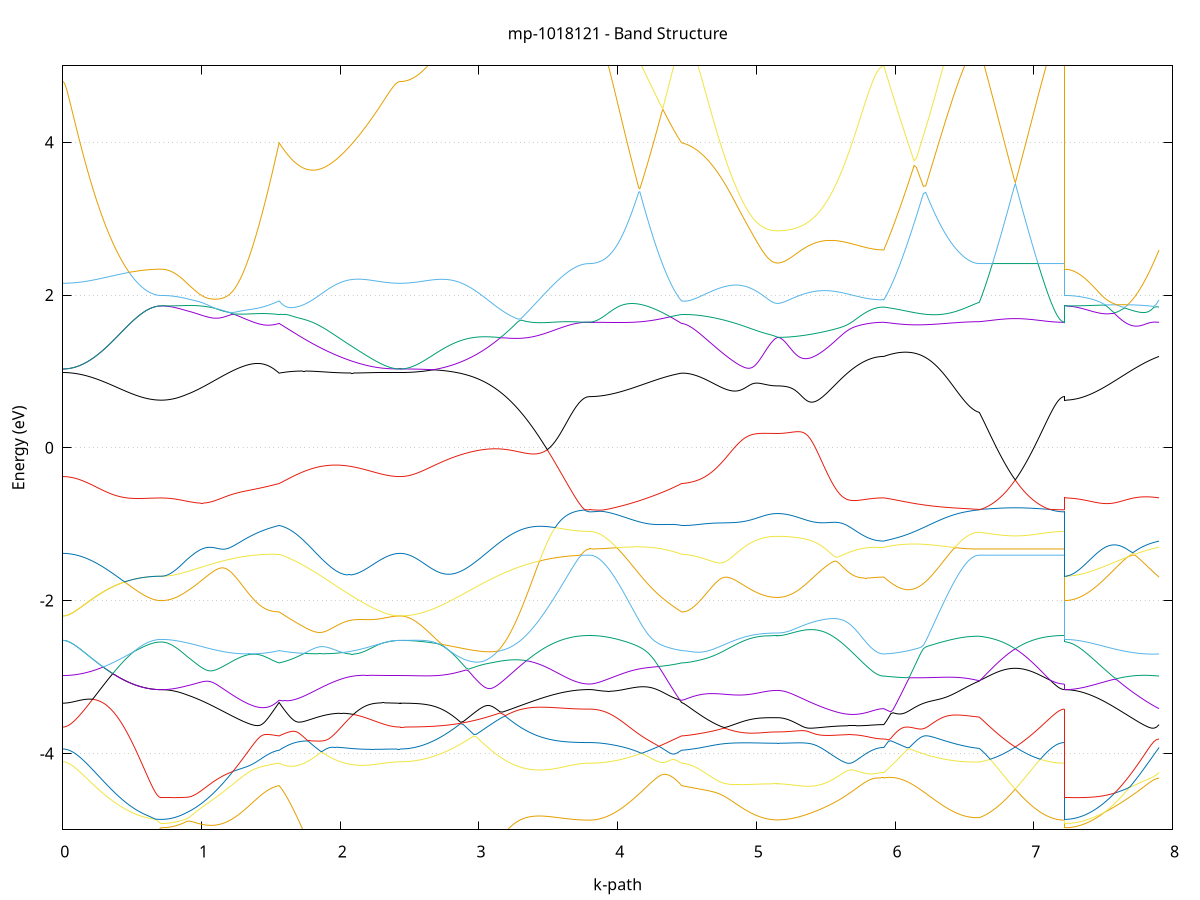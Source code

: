 set title 'mp-1018121 - Band Structure'
set xlabel 'k-path'
set ylabel 'Energy (eV)'
set grid y
set yrange [-5:5]
set terminal png size 800,600
set output 'mp-1018121_bands_gnuplot.png'
plot '-' using 1:2 with lines notitle, '-' using 1:2 with lines notitle, '-' using 1:2 with lines notitle, '-' using 1:2 with lines notitle, '-' using 1:2 with lines notitle, '-' using 1:2 with lines notitle, '-' using 1:2 with lines notitle, '-' using 1:2 with lines notitle, '-' using 1:2 with lines notitle, '-' using 1:2 with lines notitle, '-' using 1:2 with lines notitle, '-' using 1:2 with lines notitle, '-' using 1:2 with lines notitle, '-' using 1:2 with lines notitle, '-' using 1:2 with lines notitle, '-' using 1:2 with lines notitle, '-' using 1:2 with lines notitle, '-' using 1:2 with lines notitle, '-' using 1:2 with lines notitle, '-' using 1:2 with lines notitle, '-' using 1:2 with lines notitle, '-' using 1:2 with lines notitle, '-' using 1:2 with lines notitle, '-' using 1:2 with lines notitle
0.000000 -33.499045
0.005183 -33.499144
0.010366 -33.499144
0.015549 -33.499144
0.020732 -33.499144
0.025915 -33.499045
0.031098 -33.499045
0.036281 -33.499144
0.041464 -33.499144
0.046647 -33.499144
0.051831 -33.499144
0.057014 -33.499144
0.062197 -33.499144
0.067380 -33.499144
0.072563 -33.499144
0.077746 -33.499144
0.082929 -33.499144
0.088112 -33.499144
0.093295 -33.499245
0.098478 -33.499245
0.103661 -33.499245
0.108844 -33.499245
0.114027 -33.499245
0.119210 -33.499245
0.124393 -33.499245
0.129576 -33.499344
0.134759 -33.499344
0.139942 -33.499344
0.145125 -33.499344
0.150308 -33.499344
0.155492 -33.499344
0.160675 -33.499344
0.165858 -33.499445
0.171041 -33.499445
0.176224 -33.499445
0.181407 -33.499445
0.186590 -33.499544
0.191773 -33.499544
0.196956 -33.499544
0.202139 -33.499544
0.207322 -33.499544
0.212505 -33.499645
0.217688 -33.499645
0.222871 -33.499645
0.228054 -33.499645
0.233237 -33.499744
0.238420 -33.499744
0.243603 -33.499744
0.248786 -33.499744
0.253969 -33.499845
0.259153 -33.499845
0.264336 -33.499845
0.269519 -33.499845
0.274702 -33.499944
0.279885 -33.499944
0.285068 -33.499944
0.290251 -33.500045
0.295434 -33.500045
0.300617 -33.500045
0.305800 -33.500144
0.310983 -33.500144
0.316166 -33.500144
0.321349 -33.500144
0.326532 -33.500245
0.331715 -33.500245
0.336898 -33.500245
0.342081 -33.500345
0.347264 -33.500345
0.352447 -33.500345
0.357630 -33.500445
0.362814 -33.500445
0.367997 -33.500445
0.373180 -33.500545
0.378363 -33.500545
0.383546 -33.500545
0.388729 -33.500545
0.393912 -33.500644
0.399095 -33.500644
0.404278 -33.500644
0.409461 -33.500745
0.414644 -33.500745
0.419827 -33.500745
0.425010 -33.500745
0.430193 -33.500844
0.435376 -33.500844
0.440559 -33.500844
0.445742 -33.500945
0.450925 -33.500945
0.456108 -33.500945
0.461291 -33.500945
0.466475 -33.501044
0.471658 -33.501044
0.476841 -33.501044
0.482024 -33.501044
0.487207 -33.501145
0.492390 -33.501145
0.497573 -33.501145
0.502756 -33.501244
0.507939 -33.501244
0.513122 -33.501244
0.518305 -33.501244
0.523488 -33.501345
0.528671 -33.501345
0.533854 -33.501345
0.539037 -33.501345
0.544220 -33.501345
0.549403 -33.501444
0.554586 -33.501444
0.559769 -33.501444
0.564952 -33.501444
0.570136 -33.501444
0.575319 -33.501545
0.580502 -33.501545
0.585685 -33.501545
0.590868 -33.501545
0.596051 -33.501545
0.601234 -33.501545
0.606417 -33.501644
0.611600 -33.501644
0.616783 -33.501644
0.621966 -33.501644
0.627149 -33.501644
0.632332 -33.501644
0.637515 -33.501644
0.642698 -33.501644
0.647881 -33.501745
0.653064 -33.501745
0.658247 -33.501745
0.663430 -33.501745
0.668613 -33.501745
0.673797 -33.501745
0.678980 -33.501745
0.684163 -33.501745
0.689346 -33.501745
0.694529 -33.501745
0.699712 -33.501745
0.704895 -33.501745
0.710078 -33.501745
0.710078 -33.501745
0.719808 -33.501745
0.729539 -33.501745
0.739269 -33.501745
0.749000 -33.501745
0.758730 -33.501644
0.768461 -33.501644
0.778191 -33.501545
0.787921 -33.501545
0.797652 -33.501444
0.807382 -33.501345
0.817113 -33.501244
0.826843 -33.501145
0.836574 -33.501145
0.846304 -33.501044
0.856035 -33.500844
0.865765 -33.500745
0.875495 -33.500644
0.885226 -33.500545
0.894956 -33.500345
0.894956 -33.500345
0.902867 -33.500245
0.910778 -33.500144
0.918688 -33.500045
0.926599 -33.499944
0.934510 -33.499845
0.942420 -33.499744
0.950331 -33.499544
0.958241 -33.499445
0.966152 -33.499344
0.974063 -33.499144
0.981973 -33.499045
0.989884 -33.498945
0.997795 -33.498745
1.005705 -33.498644
1.013616 -33.498444
1.021527 -33.498345
1.029437 -33.498145
1.037348 -33.498044
1.045259 -33.497844
1.053169 -33.497644
1.061080 -33.497545
1.068990 -33.497345
1.076901 -33.497144
1.084812 -33.497045
1.092722 -33.496845
1.100633 -33.496645
1.108544 -33.496544
1.116454 -33.496344
1.124365 -33.496144
1.132276 -33.495945
1.140186 -33.495745
1.148097 -33.495545
1.156007 -33.495444
1.163918 -33.495244
1.171829 -33.495044
1.179739 -33.494844
1.187650 -33.494644
1.195561 -33.494445
1.203471 -33.494245
1.211382 -33.494045
1.219293 -33.493845
1.227203 -33.493645
1.235114 -33.493445
1.243024 -33.493245
1.250935 -33.493045
1.258846 -33.492845
1.266756 -33.492645
1.274667 -33.492545
1.282578 -33.492345
1.290488 -33.492145
1.298399 -33.491945
1.306310 -33.491745
1.314220 -33.491545
1.322131 -33.491345
1.330041 -33.491145
1.337952 -33.490944
1.345863 -33.490744
1.353773 -33.490544
1.361684 -33.490344
1.369595 -33.490144
1.377505 -33.489945
1.385416 -33.489745
1.393327 -33.489545
1.401237 -33.489444
1.409148 -33.489244
1.417059 -33.489044
1.424969 -33.488945
1.432880 -33.488844
1.440790 -33.488844
1.448701 -33.489044
1.456612 -33.489645
1.464522 -33.490344
1.472433 -33.491145
1.480344 -33.491945
1.488254 -33.492845
1.496165 -33.493645
1.504076 -33.494445
1.511986 -33.495244
1.519897 -33.496045
1.527807 -33.496944
1.535718 -33.497745
1.543629 -33.498545
1.551539 -33.499344
1.559450 -33.500144
1.559450 -33.500144
1.567386 -33.499344
1.575322 -33.498545
1.583257 -33.497745
1.591193 -33.496944
1.599129 -33.496045
1.607065 -33.495244
1.615000 -33.494445
1.622936 -33.493645
1.630872 -33.492745
1.638808 -33.491945
1.646744 -33.491145
1.654679 -33.490344
1.662615 -33.489645
1.670551 -33.489044
1.678487 -33.488644
1.686422 -33.488545
1.694358 -33.488644
1.702294 -33.488745
1.710230 -33.488844
1.718166 -33.489044
1.726101 -33.489145
1.734037 -33.489345
1.741973 -33.489444
1.749909 -33.489645
1.757845 -33.489745
1.765780 -33.489945
1.773716 -33.490144
1.781652 -33.490245
1.789588 -33.490445
1.797523 -33.490645
1.805459 -33.490744
1.813395 -33.490944
1.821331 -33.491145
1.829267 -33.491245
1.837202 -33.491445
1.845138 -33.491545
1.853074 -33.491745
1.861010 -33.491945
1.868945 -33.492044
1.876881 -33.492244
1.884817 -33.492444
1.892753 -33.492545
1.900689 -33.492745
1.908624 -33.492845
1.916560 -33.493045
1.924496 -33.493245
1.932432 -33.493344
1.940367 -33.493544
1.948303 -33.493645
1.956239 -33.493845
1.964175 -33.493944
1.972111 -33.494144
1.980046 -33.494245
1.987982 -33.494445
1.995918 -33.494545
2.003854 -33.494745
2.011790 -33.494844
2.019725 -33.495044
2.027661 -33.495145
2.035597 -33.495244
2.043533 -33.495444
2.051468 -33.495545
2.059404 -33.495644
2.067340 -33.495845
2.075276 -33.495945
2.083212 -33.496045
2.091147 -33.496245
2.099083 -33.496344
2.107019 -33.496445
2.114955 -33.496544
2.122890 -33.496645
2.130826 -33.496845
2.138762 -33.496944
2.146698 -33.497045
2.154634 -33.497144
2.162569 -33.497245
2.170505 -33.497345
2.178441 -33.497445
2.186377 -33.497545
2.194313 -33.497644
2.202248 -33.497745
2.210184 -33.497844
2.218120 -33.497945
2.226056 -33.497945
2.233991 -33.498044
2.241927 -33.498145
2.249863 -33.498244
2.257799 -33.498345
2.265735 -33.498345
2.273670 -33.498444
2.281606 -33.498444
2.289542 -33.498545
2.297478 -33.498644
2.305413 -33.498644
2.313349 -33.498745
2.321285 -33.498745
2.329221 -33.498845
2.337157 -33.498845
2.345092 -33.498845
2.353028 -33.498945
2.360964 -33.498945
2.368900 -33.498945
2.376835 -33.499045
2.384771 -33.499045
2.392707 -33.499045
2.400643 -33.499045
2.408579 -33.499045
2.416514 -33.499045
2.424450 -33.499144
2.432386 -33.499045
2.432386 -33.499045
2.451325 -33.499045
2.470264 -33.499045
2.489204 -33.498945
2.508143 -33.498845
2.527082 -33.498745
2.546022 -33.498644
2.564961 -33.498444
2.583900 -33.498244
2.602839 -33.498044
2.621779 -33.497745
2.640718 -33.497545
2.659657 -33.497245
2.678596 -33.496944
2.697536 -33.496645
2.716475 -33.496245
2.735414 -33.495945
2.754354 -33.495545
2.773293 -33.495145
2.792232 -33.494745
2.811171 -33.494345
2.830111 -33.493944
2.849050 -33.493544
2.867989 -33.493045
2.886928 -33.492645
2.905868 -33.492145
2.924807 -33.491745
2.943746 -33.491245
2.962685 -33.490744
2.981625 -33.490344
3.000564 -33.489845
3.019503 -33.489345
3.038442 -33.488945
3.057382 -33.488444
3.076321 -33.488045
3.095260 -33.487544
3.114200 -33.489145
3.133139 -33.491445
3.152078 -33.493744
3.171017 -33.495945
3.189957 -33.498145
3.208896 -33.500345
3.227835 -33.502445
3.246774 -33.504545
3.265714 -33.506645
3.284653 -33.508645
3.303592 -33.510644
3.322532 -33.512645
3.341471 -33.514544
3.360410 -33.516345
3.379349 -33.518144
3.398289 -33.519844
3.417228 -33.521544
3.436167 -33.523145
3.455106 -33.524645
3.474046 -33.526044
3.492985 -33.527445
3.511924 -33.528745
3.530863 -33.530045
3.549803 -33.531145
3.568742 -33.532244
3.587681 -33.533245
3.606621 -33.534244
3.625560 -33.535145
3.644499 -33.535944
3.663438 -33.536645
3.682378 -33.537244
3.701317 -33.537844
3.720256 -33.538244
3.739195 -33.538645
3.758135 -33.538845
3.777074 -33.538944
3.796013 -33.539045
3.796013 -33.539045
3.803924 -33.539045
3.811834 -33.539045
3.819745 -33.538944
3.827656 -33.538944
3.835566 -33.538845
3.843477 -33.538845
3.851388 -33.538744
3.859298 -33.538645
3.867209 -33.538545
3.875120 -33.538445
3.883030 -33.538345
3.890941 -33.538145
3.898851 -33.538044
3.906762 -33.537844
3.914673 -33.537644
3.922583 -33.537444
3.930494 -33.537244
3.938405 -33.537045
3.946315 -33.536845
3.954226 -33.536645
3.962137 -33.536344
3.970047 -33.536144
3.977958 -33.535845
3.985869 -33.535545
3.993779 -33.535244
4.001690 -33.534945
4.009600 -33.534644
4.017511 -33.534244
4.025422 -33.533945
4.033332 -33.533544
4.041243 -33.533245
4.049154 -33.532845
4.057064 -33.532445
4.064975 -33.532044
4.072886 -33.531644
4.080796 -33.531244
4.088707 -33.530745
4.096617 -33.530344
4.104528 -33.529845
4.112439 -33.529445
4.120349 -33.528945
4.128260 -33.528444
4.136171 -33.527945
4.144081 -33.527445
4.151992 -33.526944
4.159903 -33.526445
4.167813 -33.525844
4.175724 -33.525345
4.183634 -33.524745
4.191545 -33.524245
4.199456 -33.523645
4.207366 -33.523044
4.215277 -33.522444
4.223188 -33.521845
4.231098 -33.521245
4.239009 -33.520645
4.246920 -33.519945
4.254830 -33.519345
4.262741 -33.518645
4.270651 -33.518045
4.278562 -33.517345
4.286473 -33.516745
4.294383 -33.516044
4.302294 -33.515344
4.310205 -33.514645
4.318115 -33.513945
4.326026 -33.513244
4.333937 -33.512545
4.341847 -33.511744
4.349758 -33.511045
4.357669 -33.510345
4.365579 -33.509545
4.373490 -33.508845
4.381400 -33.508045
4.389311 -33.507244
4.397222 -33.506545
4.405132 -33.505744
4.413043 -33.504945
4.420954 -33.504145
4.428864 -33.503345
4.436775 -33.502544
4.444686 -33.501745
4.452596 -33.500945
4.460507 -33.500144
4.460507 -33.500144
4.478658 -33.501444
4.496809 -33.503545
4.514959 -33.505744
4.533110 -33.507844
4.551261 -33.510044
4.569412 -33.512144
4.587563 -33.514245
4.605714 -33.516345
4.623865 -33.518445
4.642016 -33.520445
4.660166 -33.522345
4.678317 -33.524344
4.696468 -33.526245
4.714619 -33.528045
4.732770 -33.529845
4.750921 -33.531545
4.769072 -33.533245
4.787223 -33.534844
4.805373 -33.536445
4.823524 -33.537945
4.841675 -33.539344
4.859826 -33.540745
4.877977 -33.542045
4.896128 -33.543245
4.914279 -33.544345
4.932430 -33.545445
4.950580 -33.546444
4.968731 -33.547345
4.986882 -33.548144
5.005033 -33.548845
5.023184 -33.549545
5.041335 -33.550044
5.059486 -33.550545
5.077637 -33.550944
5.095787 -33.551245
5.113938 -33.551445
5.132089 -33.551645
5.150240 -33.551645
5.150240 -33.551645
5.158165 -33.551645
5.166090 -33.551645
5.174015 -33.551544
5.181940 -33.551544
5.189864 -33.551445
5.197789 -33.551344
5.205714 -33.551245
5.213639 -33.551144
5.221564 -33.550944
5.229489 -33.550845
5.237414 -33.550645
5.245339 -33.550444
5.253264 -33.550244
5.261189 -33.550044
5.269113 -33.549745
5.277038 -33.549545
5.284963 -33.549245
5.292888 -33.548944
5.300813 -33.548645
5.308738 -33.548245
5.316663 -33.547944
5.324588 -33.547545
5.332513 -33.547244
5.340437 -33.546844
5.348362 -33.546444
5.356287 -33.545944
5.364212 -33.545544
5.372137 -33.545144
5.380062 -33.544645
5.387987 -33.544145
5.395912 -33.543644
5.403837 -33.543145
5.411762 -33.542645
5.419686 -33.542045
5.427611 -33.541545
5.435536 -33.540945
5.443461 -33.540345
5.451386 -33.539744
5.459311 -33.539144
5.467236 -33.538545
5.475161 -33.537844
5.483086 -33.537244
5.491010 -33.536544
5.498935 -33.535845
5.506860 -33.535244
5.514785 -33.534545
5.522710 -33.533744
5.530635 -33.533045
5.538560 -33.532345
5.546485 -33.531545
5.554410 -33.530845
5.562335 -33.530045
5.570259 -33.529245
5.578184 -33.528444
5.586109 -33.527645
5.594034 -33.526845
5.601959 -33.526044
5.609884 -33.525244
5.617809 -33.524344
5.625734 -33.523544
5.633659 -33.522644
5.641583 -33.521745
5.649508 -33.520944
5.657433 -33.520044
5.665358 -33.519145
5.673283 -33.518245
5.681208 -33.517345
5.689133 -33.516444
5.697058 -33.515445
5.704983 -33.514544
5.712908 -33.513644
5.720832 -33.512645
5.728757 -33.511744
5.736682 -33.510745
5.744607 -33.509844
5.752532 -33.508845
5.760457 -33.507844
5.768382 -33.506945
5.776307 -33.505944
5.784232 -33.504945
5.792157 -33.503945
5.800081 -33.502944
5.808006 -33.502045
5.815931 -33.501044
5.823856 -33.500045
5.831781 -33.499045
5.839706 -33.498044
5.847631 -33.497045
5.855556 -33.496045
5.863481 -33.495044
5.871405 -33.494045
5.879330 -33.493045
5.887255 -33.492044
5.895180 -33.491145
5.903105 -33.490245
5.911030 -33.489545
5.918955 -33.489145
5.918955 -33.489145
5.935749 -33.491145
5.952544 -33.493245
5.969338 -33.495145
5.986133 -33.497144
6.002928 -33.499144
6.019722 -33.501044
6.036517 -33.502944
6.053311 -33.504845
6.070106 -33.506745
6.086900 -33.508544
6.103695 -33.510345
6.120489 -33.512045
6.137284 -33.513745
6.154079 -33.515445
6.170873 -33.517045
6.187668 -33.518645
6.204462 -33.520145
6.221257 -33.521645
6.238051 -33.523044
6.254846 -33.524445
6.271640 -33.525745
6.288435 -33.526944
6.305230 -33.528145
6.322024 -33.529345
6.338819 -33.530445
6.355613 -33.531444
6.372408 -33.532445
6.389202 -33.533344
6.405997 -33.534145
6.422791 -33.534945
6.439586 -33.535645
6.456381 -33.536245
6.473175 -33.536845
6.489970 -33.537345
6.506764 -33.537844
6.523559 -33.538145
6.540353 -33.538445
6.557148 -33.538744
6.573942 -33.538845
6.590737 -33.538944
6.607532 -33.539045
6.607532 -33.539045
6.612733 -33.539045
6.617935 -33.539045
6.623137 -33.539045
6.628339 -33.539045
6.633540 -33.539045
6.638742 -33.539045
6.643944 -33.539045
6.649146 -33.539045
6.654347 -33.539045
6.659549 -33.539045
6.664751 -33.539045
6.669953 -33.538944
6.675154 -33.538944
6.680356 -33.538944
6.685558 -33.538944
6.690760 -33.538944
6.695961 -33.538944
6.701163 -33.538944
6.706365 -33.538944
6.711567 -33.538944
6.716768 -33.538944
6.721970 -33.538944
6.727172 -33.538944
6.732374 -33.538944
6.737575 -33.538944
6.742777 -33.538944
6.747979 -33.538944
6.753181 -33.538944
6.758382 -33.538944
6.763584 -33.538944
6.768786 -33.538944
6.773988 -33.538845
6.779189 -33.538845
6.784391 -33.538845
6.789593 -33.538845
6.794795 -33.538845
6.799996 -33.538845
6.805198 -33.538845
6.810400 -33.538845
6.815602 -33.538845
6.820803 -33.538845
6.826005 -33.538845
6.831207 -33.538845
6.836409 -33.538845
6.841610 -33.538845
6.846812 -33.538845
6.852014 -33.538845
6.857216 -33.538845
6.862417 -33.538845
6.867619 -33.538845
6.872821 -33.538845
6.878023 -33.538845
6.883224 -33.538845
6.888426 -33.538845
6.893628 -33.538845
6.898830 -33.538845
6.904031 -33.538845
6.909233 -33.538845
6.914435 -33.538845
6.919637 -33.538845
6.924838 -33.538845
6.930040 -33.538845
6.935242 -33.538845
6.940444 -33.538845
6.945645 -33.538845
6.950847 -33.538845
6.956049 -33.538845
6.961251 -33.538944
6.966452 -33.538944
6.971654 -33.538944
6.976856 -33.538944
6.982058 -33.538944
6.987259 -33.538944
6.992461 -33.538944
6.997663 -33.538944
7.002865 -33.538944
7.008066 -33.538944
7.013268 -33.538944
7.018470 -33.538944
7.023672 -33.538944
7.028873 -33.538944
7.034075 -33.538944
7.039277 -33.538944
7.044479 -33.538944
7.049680 -33.538944
7.054882 -33.538944
7.060084 -33.538944
7.065286 -33.538944
7.070487 -33.539045
7.075689 -33.539045
7.080891 -33.539045
7.086093 -33.539045
7.091294 -33.539045
7.096496 -33.539045
7.101698 -33.539045
7.106900 -33.539045
7.112101 -33.539045
7.117303 -33.539045
7.122505 -33.539045
7.127707 -33.539045
7.132908 -33.539045
7.138110 -33.539045
7.143312 -33.539045
7.148514 -33.539045
7.153715 -33.539045
7.158917 -33.539045
7.164119 -33.539045
7.169321 -33.539045
7.174522 -33.539045
7.179724 -33.539045
7.184926 -33.539045
7.190128 -33.539045
7.195329 -33.539045
7.200531 -33.539045
7.205733 -33.539045
7.210935 -33.539045
7.216136 -33.539045
7.221338 -33.539045
7.221338 -33.501745
7.240277 -33.501745
7.259217 -33.501745
7.278156 -33.501644
7.297095 -33.501545
7.316035 -33.501345
7.334974 -33.501244
7.353913 -33.501044
7.372852 -33.500844
7.391792 -33.500545
7.410731 -33.500345
7.429670 -33.500045
7.448609 -33.499744
7.467549 -33.499344
7.486488 -33.499045
7.505427 -33.498644
7.524366 -33.498244
7.543306 -33.497844
7.562245 -33.497345
7.581184 -33.496944
7.600124 -33.496445
7.619063 -33.496045
7.638002 -33.495545
7.656941 -33.495044
7.675881 -33.494545
7.694820 -33.494045
7.713759 -33.493544
7.732698 -33.493045
7.751638 -33.492444
7.770577 -33.491945
7.789516 -33.491445
7.808455 -33.490944
7.827395 -33.490445
7.846334 -33.489945
7.865273 -33.489444
7.884213 -33.488945
7.903152 -33.489145
e
0.000000 -33.434044
0.005183 -33.434044
0.010366 -33.434044
0.015549 -33.434044
0.020732 -33.434044
0.025915 -33.434044
0.031098 -33.434044
0.036281 -33.434044
0.041464 -33.434044
0.046647 -33.434044
0.051831 -33.434044
0.057014 -33.434044
0.062197 -33.434044
0.067380 -33.434044
0.072563 -33.434044
0.077746 -33.434044
0.082929 -33.434044
0.088112 -33.434044
0.093295 -33.434044
0.098478 -33.434044
0.103661 -33.434044
0.108844 -33.434044
0.114027 -33.434044
0.119210 -33.434044
0.124393 -33.434044
0.129576 -33.434044
0.134759 -33.434044
0.139942 -33.433945
0.145125 -33.433945
0.150308 -33.433945
0.155492 -33.433945
0.160675 -33.433945
0.165858 -33.433945
0.171041 -33.433945
0.176224 -33.433945
0.181407 -33.433945
0.186590 -33.433945
0.191773 -33.433945
0.196956 -33.433945
0.202139 -33.433945
0.207322 -33.433945
0.212505 -33.433945
0.217688 -33.433945
0.222871 -33.433945
0.228054 -33.433945
0.233237 -33.433945
0.238420 -33.433945
0.243603 -33.433945
0.248786 -33.433945
0.253969 -33.433844
0.259153 -33.433844
0.264336 -33.433844
0.269519 -33.433844
0.274702 -33.433844
0.279885 -33.433844
0.285068 -33.433844
0.290251 -33.433844
0.295434 -33.433844
0.300617 -33.433844
0.305800 -33.433844
0.310983 -33.433844
0.316166 -33.433844
0.321349 -33.433844
0.326532 -33.433844
0.331715 -33.433844
0.336898 -33.433844
0.342081 -33.433844
0.347264 -33.433745
0.352447 -33.433745
0.357630 -33.433745
0.362814 -33.433745
0.367997 -33.433745
0.373180 -33.433745
0.378363 -33.433745
0.383546 -33.433745
0.388729 -33.433745
0.393912 -33.433745
0.399095 -33.433745
0.404278 -33.433745
0.409461 -33.433745
0.414644 -33.433745
0.419827 -33.433745
0.425010 -33.433745
0.430193 -33.433745
0.435376 -33.433745
0.440559 -33.433745
0.445742 -33.433644
0.450925 -33.433644
0.456108 -33.433644
0.461291 -33.433644
0.466475 -33.433644
0.471658 -33.433644
0.476841 -33.433644
0.482024 -33.433644
0.487207 -33.433644
0.492390 -33.433644
0.497573 -33.433644
0.502756 -33.433644
0.507939 -33.433644
0.513122 -33.433644
0.518305 -33.433644
0.523488 -33.433644
0.528671 -33.433644
0.533854 -33.433644
0.539037 -33.433644
0.544220 -33.433644
0.549403 -33.433644
0.554586 -33.433644
0.559769 -33.433644
0.564952 -33.433644
0.570136 -33.433644
0.575319 -33.433644
0.580502 -33.433644
0.585685 -33.433644
0.590868 -33.433644
0.596051 -33.433545
0.601234 -33.433545
0.606417 -33.433545
0.611600 -33.433545
0.616783 -33.433545
0.621966 -33.433545
0.627149 -33.433545
0.632332 -33.433545
0.637515 -33.433545
0.642698 -33.433545
0.647881 -33.433545
0.653064 -33.433545
0.658247 -33.433545
0.663430 -33.433545
0.668613 -33.433545
0.673797 -33.433545
0.678980 -33.433545
0.684163 -33.433545
0.689346 -33.433545
0.694529 -33.433545
0.699712 -33.433545
0.704895 -33.433545
0.710078 -33.433545
0.710078 -33.433545
0.719808 -33.433545
0.729539 -33.433644
0.739269 -33.433745
0.749000 -33.433844
0.758730 -33.433945
0.768461 -33.434044
0.778191 -33.434244
0.787921 -33.434545
0.797652 -33.434745
0.807382 -33.435045
0.817113 -33.435344
0.826843 -33.435645
0.836574 -33.436045
0.846304 -33.436445
0.856035 -33.436844
0.865765 -33.437244
0.875495 -33.437745
0.885226 -33.438245
0.894956 -33.438744
0.894956 -33.438744
0.902867 -33.439144
0.910778 -33.439545
0.918688 -33.440044
0.926599 -33.440444
0.934510 -33.440845
0.942420 -33.441344
0.950331 -33.441845
0.958241 -33.442345
0.966152 -33.442745
0.974063 -33.443345
0.981973 -33.443844
0.989884 -33.444344
0.997795 -33.444845
1.005705 -33.445445
1.013616 -33.446044
1.021527 -33.446545
1.029437 -33.447145
1.037348 -33.447744
1.045259 -33.448445
1.053169 -33.449044
1.061080 -33.449644
1.068990 -33.450245
1.076901 -33.450944
1.084812 -33.451645
1.092722 -33.452244
1.100633 -33.452945
1.108544 -33.453645
1.116454 -33.454344
1.124365 -33.455044
1.132276 -33.455745
1.140186 -33.456445
1.148097 -33.457245
1.156007 -33.457945
1.163918 -33.458745
1.171829 -33.459445
1.179739 -33.460245
1.187650 -33.460945
1.195561 -33.461745
1.203471 -33.462544
1.211382 -33.463344
1.219293 -33.464145
1.227203 -33.464844
1.235114 -33.465645
1.243024 -33.466544
1.250935 -33.467345
1.258846 -33.468145
1.266756 -33.468944
1.274667 -33.469744
1.282578 -33.470644
1.290488 -33.471445
1.298399 -33.472245
1.306310 -33.473145
1.314220 -33.473945
1.322131 -33.474744
1.330041 -33.475645
1.337952 -33.476444
1.345863 -33.477345
1.353773 -33.478144
1.361684 -33.479045
1.369595 -33.479844
1.377505 -33.480745
1.385416 -33.481544
1.393327 -33.482444
1.401237 -33.483244
1.409148 -33.484144
1.417059 -33.484944
1.424969 -33.485745
1.432880 -33.486545
1.440790 -33.487245
1.448701 -33.487645
1.456612 -33.487744
1.464522 -33.487645
1.472433 -33.488345
1.480344 -33.489244
1.488254 -33.490045
1.496165 -33.490944
1.504076 -33.491745
1.511986 -33.492645
1.519897 -33.493445
1.527807 -33.494345
1.535718 -33.495145
1.543629 -33.495945
1.551539 -33.496845
1.559450 -33.497644
1.559450 -33.497644
1.567386 -33.496845
1.575322 -33.496045
1.583257 -33.495145
1.591193 -33.494345
1.599129 -33.493544
1.607065 -33.492645
1.615000 -33.491844
1.622936 -33.490944
1.630872 -33.490144
1.638808 -33.489244
1.646744 -33.488444
1.654679 -33.487544
1.662615 -33.487445
1.670551 -33.487344
1.678487 -33.487045
1.686422 -33.486444
1.694358 -33.485644
1.702294 -33.484845
1.710230 -33.484045
1.718166 -33.483244
1.726101 -33.482345
1.734037 -33.481544
1.741973 -33.480645
1.749909 -33.479844
1.757845 -33.478945
1.765780 -33.478144
1.773716 -33.477345
1.781652 -33.476444
1.789588 -33.475645
1.797523 -33.474744
1.805459 -33.473945
1.813395 -33.473145
1.821331 -33.472245
1.829267 -33.471445
1.837202 -33.470644
1.845138 -33.469744
1.853074 -33.468944
1.861010 -33.468145
1.868945 -33.467345
1.876881 -33.466544
1.884817 -33.465744
1.892753 -33.464945
1.900689 -33.464145
1.908624 -33.463344
1.916560 -33.462544
1.924496 -33.461844
1.932432 -33.461044
1.940367 -33.460344
1.948303 -33.459544
1.956239 -33.458844
1.964175 -33.458044
1.972111 -33.457344
1.980046 -33.456645
1.987982 -33.455844
1.995918 -33.455145
2.003854 -33.454445
2.011790 -33.453744
2.019725 -33.453145
2.027661 -33.452444
2.035597 -33.451745
2.043533 -33.451144
2.051468 -33.450445
2.059404 -33.449844
2.067340 -33.449244
2.075276 -33.448645
2.083212 -33.447944
2.091147 -33.447445
2.099083 -33.446844
2.107019 -33.446244
2.114955 -33.445645
2.122890 -33.445144
2.130826 -33.444544
2.138762 -33.444045
2.146698 -33.443545
2.154634 -33.443044
2.162569 -33.442545
2.170505 -33.442045
2.178441 -33.441645
2.186377 -33.441145
2.194313 -33.440745
2.202248 -33.440244
2.210184 -33.439844
2.218120 -33.439445
2.226056 -33.439045
2.233991 -33.438744
2.241927 -33.438344
2.249863 -33.437945
2.257799 -33.437644
2.265735 -33.437345
2.273670 -33.437044
2.281606 -33.436745
2.289542 -33.436445
2.297478 -33.436245
2.305413 -33.435944
2.313349 -33.435744
2.321285 -33.435544
2.329221 -33.435344
2.337157 -33.435144
2.345092 -33.434945
2.353028 -33.434745
2.360964 -33.434644
2.368900 -33.434545
2.376835 -33.434444
2.384771 -33.434345
2.392707 -33.434244
2.400643 -33.434145
2.408579 -33.434145
2.416514 -33.434044
2.424450 -33.434044
2.432386 -33.434044
2.432386 -33.434044
2.451325 -33.434044
2.470264 -33.434244
2.489204 -33.434545
2.508143 -33.434945
2.527082 -33.435445
2.546022 -33.436045
2.564961 -33.436745
2.583900 -33.437545
2.602839 -33.438445
2.621779 -33.439445
2.640718 -33.440545
2.659657 -33.441744
2.678596 -33.443044
2.697536 -33.444445
2.716475 -33.445945
2.735414 -33.447445
2.754354 -33.449145
2.773293 -33.450845
2.792232 -33.452545
2.811171 -33.454445
2.830111 -33.456345
2.849050 -33.458244
2.867989 -33.460344
2.886928 -33.462345
2.905868 -33.464444
2.924807 -33.466645
2.943746 -33.468744
2.962685 -33.470945
2.981625 -33.473244
3.000564 -33.475445
3.019503 -33.477745
3.038442 -33.480044
3.057382 -33.482345
3.076321 -33.484544
3.095260 -33.486845
3.114200 -33.487144
3.133139 -33.489145
3.152078 -33.491445
3.171017 -33.493744
3.189957 -33.495945
3.208896 -33.498244
3.227835 -33.500445
3.246774 -33.502645
3.265714 -33.504745
3.284653 -33.506945
3.303592 -33.508944
3.322532 -33.511045
3.341471 -33.513044
3.360410 -33.514944
3.379349 -33.516844
3.398289 -33.518745
3.417228 -33.520445
3.436167 -33.522145
3.455106 -33.523845
3.474046 -33.525444
3.492985 -33.526944
3.511924 -33.528345
3.530863 -33.529645
3.549803 -33.530945
3.568742 -33.532145
3.587681 -33.533245
3.606621 -33.534145
3.625560 -33.534945
3.644499 -33.535744
3.663438 -33.536344
3.682378 -33.536945
3.701317 -33.537444
3.720256 -33.537844
3.739195 -33.538145
3.758135 -33.538345
3.777074 -33.538445
3.796013 -33.538545
3.796013 -33.538545
3.803924 -33.538545
3.811834 -33.538545
3.819745 -33.538445
3.827656 -33.538445
3.835566 -33.538345
3.843477 -33.538244
3.851388 -33.538145
3.859298 -33.538044
3.867209 -33.537945
3.875120 -33.537844
3.883030 -33.537745
3.890941 -33.537545
3.898851 -33.537345
3.906762 -33.537244
3.914673 -33.537045
3.922583 -33.536845
3.930494 -33.536544
3.938405 -33.536344
3.946315 -33.536144
3.954226 -33.535845
3.962137 -33.535545
3.970047 -33.535345
3.977958 -33.535044
3.985869 -33.534745
3.993779 -33.534345
4.001690 -33.534045
4.009600 -33.533744
4.017511 -33.533344
4.025422 -33.532944
4.033332 -33.532545
4.041243 -33.532145
4.049154 -33.531745
4.057064 -33.531345
4.064975 -33.530945
4.072886 -33.530445
4.080796 -33.530045
4.088707 -33.529545
4.096617 -33.529145
4.104528 -33.528644
4.112439 -33.528145
4.120349 -33.527645
4.128260 -33.527045
4.136171 -33.526544
4.144081 -33.526044
4.151992 -33.525444
4.159903 -33.524945
4.167813 -33.524344
4.175724 -33.523744
4.183634 -33.523145
4.191545 -33.522545
4.199456 -33.521945
4.207366 -33.521344
4.215277 -33.520744
4.223188 -33.520044
4.231098 -33.519444
4.239009 -33.518745
4.246920 -33.518144
4.254830 -33.517445
4.262741 -33.516745
4.270651 -33.516044
4.278562 -33.515344
4.286473 -33.514645
4.294383 -33.513945
4.302294 -33.513244
4.310205 -33.512545
4.318115 -33.511744
4.326026 -33.511045
4.333937 -33.510345
4.341847 -33.509545
4.349758 -33.508845
4.357669 -33.508045
4.365579 -33.507244
4.373490 -33.506445
4.381400 -33.505744
4.389311 -33.504945
4.397222 -33.504145
4.405132 -33.503345
4.413043 -33.502544
4.420954 -33.501745
4.428864 -33.500945
4.436775 -33.500144
4.444686 -33.499344
4.452596 -33.498444
4.460507 -33.497644
4.460507 -33.497644
4.478658 -33.495845
4.496809 -33.493144
4.514959 -33.490344
4.533110 -33.487544
4.551261 -33.486044
4.569412 -33.486044
4.587563 -33.486044
4.605714 -33.486044
4.623865 -33.486044
4.642016 -33.486044
4.660166 -33.486044
4.678317 -33.486044
4.696468 -33.486044
4.714619 -33.486044
4.732770 -33.486044
4.750921 -33.486044
4.769072 -33.486044
4.787223 -33.486044
4.805373 -33.486044
4.823524 -33.485945
4.841675 -33.485945
4.859826 -33.485945
4.877977 -33.485945
4.896128 -33.485945
4.914279 -33.485844
4.932430 -33.485844
4.950580 -33.485844
4.968731 -33.485844
4.986882 -33.485745
5.005033 -33.485745
5.023184 -33.485745
5.041335 -33.485745
5.059486 -33.485745
5.077637 -33.485745
5.095787 -33.485644
5.113938 -33.485644
5.132089 -33.485644
5.150240 -33.485644
5.150240 -33.485644
5.158165 -33.485644
5.166090 -33.485644
5.174015 -33.485644
5.181940 -33.485644
5.189864 -33.485644
5.197789 -33.485745
5.205714 -33.485745
5.213639 -33.485745
5.221564 -33.485745
5.229489 -33.485745
5.237414 -33.485745
5.245339 -33.485745
5.253264 -33.485844
5.261189 -33.485844
5.269113 -33.485844
5.277038 -33.485844
5.284963 -33.485844
5.292888 -33.485945
5.300813 -33.485945
5.308738 -33.485945
5.316663 -33.485945
5.324588 -33.486044
5.332513 -33.486044
5.340437 -33.486044
5.348362 -33.486145
5.356287 -33.486145
5.364212 -33.486145
5.372137 -33.486244
5.380062 -33.486244
5.387987 -33.486244
5.395912 -33.486345
5.403837 -33.486345
5.411762 -33.486345
5.419686 -33.486444
5.427611 -33.486444
5.435536 -33.486545
5.443461 -33.486545
5.451386 -33.486545
5.459311 -33.486645
5.467236 -33.486645
5.475161 -33.486745
5.483086 -33.486745
5.491010 -33.486745
5.498935 -33.486845
5.506860 -33.486845
5.514785 -33.486944
5.522710 -33.486944
5.530635 -33.487045
5.538560 -33.487045
5.546485 -33.487144
5.554410 -33.487144
5.562335 -33.487245
5.570259 -33.487245
5.578184 -33.487245
5.586109 -33.487344
5.594034 -33.487344
5.601959 -33.487445
5.609884 -33.487445
5.617809 -33.487544
5.625734 -33.487544
5.633659 -33.487544
5.641583 -33.487645
5.649508 -33.487645
5.657433 -33.487744
5.665358 -33.487744
5.673283 -33.487744
5.681208 -33.487845
5.689133 -33.487845
5.697058 -33.487845
5.704983 -33.487944
5.712908 -33.487944
5.720832 -33.488045
5.728757 -33.488045
5.736682 -33.488045
5.744607 -33.488045
5.752532 -33.488145
5.760457 -33.488145
5.768382 -33.488145
5.776307 -33.488245
5.784232 -33.488245
5.792157 -33.488245
5.800081 -33.488245
5.808006 -33.488245
5.815931 -33.488345
5.823856 -33.488345
5.831781 -33.488345
5.839706 -33.488345
5.847631 -33.488345
5.855556 -33.488345
5.863481 -33.488444
5.871405 -33.488444
5.879330 -33.488444
5.887255 -33.488444
5.895180 -33.488444
5.903105 -33.488444
5.911030 -33.488444
5.918955 -33.488444
5.918955 -33.488444
5.935749 -33.488444
5.952544 -33.490445
5.969338 -33.492444
5.986133 -33.494445
6.002928 -33.496344
6.019722 -33.498345
6.036517 -33.500245
6.053311 -33.502245
6.070106 -33.504145
6.086900 -33.505944
6.103695 -33.507844
6.120489 -33.509645
6.137284 -33.511344
6.154079 -33.513145
6.170873 -33.514845
6.187668 -33.516444
6.204462 -33.518045
6.221257 -33.519644
6.238051 -33.521144
6.254846 -33.522644
6.271640 -33.524045
6.288435 -33.525345
6.305230 -33.526645
6.322024 -33.527945
6.338819 -33.529145
6.355613 -33.530245
6.372408 -33.531244
6.389202 -33.532244
6.405997 -33.533144
6.422791 -33.534045
6.439586 -33.534745
6.456381 -33.535445
6.473175 -33.536144
6.489970 -33.536645
6.506764 -33.537145
6.523559 -33.537644
6.540353 -33.537945
6.557148 -33.538244
6.573942 -33.538445
6.590737 -33.538545
6.607532 -33.538545
6.607532 -33.538545
6.612733 -33.538545
6.617935 -33.538545
6.623137 -33.538545
6.628339 -33.538545
6.633540 -33.538545
6.638742 -33.538545
6.643944 -33.538545
6.649146 -33.538545
6.654347 -33.538545
6.659549 -33.538545
6.664751 -33.538545
6.669953 -33.538545
6.675154 -33.538545
6.680356 -33.538645
6.685558 -33.538645
6.690760 -33.538645
6.695961 -33.538645
6.701163 -33.538645
6.706365 -33.538645
6.711567 -33.538645
6.716768 -33.538645
6.721970 -33.538645
6.727172 -33.538645
6.732374 -33.538645
6.737575 -33.538645
6.742777 -33.538645
6.747979 -33.538645
6.753181 -33.538645
6.758382 -33.538645
6.763584 -33.538645
6.768786 -33.538645
6.773988 -33.538645
6.779189 -33.538645
6.784391 -33.538744
6.789593 -33.538744
6.794795 -33.538744
6.799996 -33.538744
6.805198 -33.538744
6.810400 -33.538744
6.815602 -33.538744
6.820803 -33.538744
6.826005 -33.538744
6.831207 -33.538744
6.836409 -33.538744
6.841610 -33.538744
6.846812 -33.538744
6.852014 -33.538744
6.857216 -33.538744
6.862417 -33.538845
6.867619 -33.538845
6.872821 -33.538744
6.878023 -33.538744
6.883224 -33.538744
6.888426 -33.538744
6.893628 -33.538744
6.898830 -33.538744
6.904031 -33.538744
6.909233 -33.538744
6.914435 -33.538744
6.919637 -33.538744
6.924838 -33.538744
6.930040 -33.538744
6.935242 -33.538744
6.940444 -33.538744
6.945645 -33.538744
6.950847 -33.538744
6.956049 -33.538645
6.961251 -33.538645
6.966452 -33.538645
6.971654 -33.538645
6.976856 -33.538645
6.982058 -33.538645
6.987259 -33.538645
6.992461 -33.538645
6.997663 -33.538645
7.002865 -33.538645
7.008066 -33.538645
7.013268 -33.538645
7.018470 -33.538645
7.023672 -33.538645
7.028873 -33.538645
7.034075 -33.538645
7.039277 -33.538645
7.044479 -33.538645
7.049680 -33.538645
7.054882 -33.538545
7.060084 -33.538545
7.065286 -33.538545
7.070487 -33.538545
7.075689 -33.538545
7.080891 -33.538545
7.086093 -33.538545
7.091294 -33.538545
7.096496 -33.538545
7.101698 -33.538545
7.106900 -33.538545
7.112101 -33.538545
7.117303 -33.538545
7.122505 -33.538545
7.127707 -33.538545
7.132908 -33.538545
7.138110 -33.538545
7.143312 -33.538545
7.148514 -33.538545
7.153715 -33.538545
7.158917 -33.538545
7.164119 -33.538545
7.169321 -33.538545
7.174522 -33.538545
7.179724 -33.538545
7.184926 -33.538545
7.190128 -33.538545
7.195329 -33.538545
7.200531 -33.538545
7.205733 -33.538545
7.210935 -33.538545
7.216136 -33.538545
7.221338 -33.538545
7.221338 -33.433545
7.240277 -33.433644
7.259217 -33.433844
7.278156 -33.434044
7.297095 -33.434444
7.316035 -33.434945
7.334974 -33.435544
7.353913 -33.436245
7.372852 -33.437044
7.391792 -33.438045
7.410731 -33.439045
7.429670 -33.440145
7.448609 -33.441344
7.467549 -33.442645
7.486488 -33.444045
7.505427 -33.445545
7.524366 -33.447045
7.543306 -33.448745
7.562245 -33.450445
7.581184 -33.452244
7.600124 -33.454045
7.619063 -33.456045
7.638002 -33.457945
7.656941 -33.459944
7.675881 -33.462044
7.694820 -33.464145
7.713759 -33.466344
7.732698 -33.468545
7.751638 -33.470745
7.770577 -33.473045
7.789516 -33.475344
7.808455 -33.477545
7.827395 -33.479945
7.846334 -33.482245
7.865273 -33.484544
7.884213 -33.486845
7.903152 -33.488444
e
0.000000 -33.434044
0.005183 -33.434044
0.010366 -33.434044
0.015549 -33.434044
0.020732 -33.434044
0.025915 -33.434044
0.031098 -33.434044
0.036281 -33.434044
0.041464 -33.434044
0.046647 -33.434044
0.051831 -33.434044
0.057014 -33.434044
0.062197 -33.434044
0.067380 -33.434044
0.072563 -33.434044
0.077746 -33.434044
0.082929 -33.434044
0.088112 -33.434044
0.093295 -33.434044
0.098478 -33.434044
0.103661 -33.434044
0.108844 -33.434044
0.114027 -33.434044
0.119210 -33.434044
0.124393 -33.434044
0.129576 -33.434044
0.134759 -33.434044
0.139942 -33.433945
0.145125 -33.433945
0.150308 -33.433945
0.155492 -33.433945
0.160675 -33.433945
0.165858 -33.433945
0.171041 -33.433945
0.176224 -33.433945
0.181407 -33.433945
0.186590 -33.433945
0.191773 -33.433945
0.196956 -33.433945
0.202139 -33.433945
0.207322 -33.433945
0.212505 -33.433945
0.217688 -33.433945
0.222871 -33.433945
0.228054 -33.433945
0.233237 -33.433945
0.238420 -33.433945
0.243603 -33.433945
0.248786 -33.433945
0.253969 -33.433844
0.259153 -33.433844
0.264336 -33.433844
0.269519 -33.433844
0.274702 -33.433844
0.279885 -33.433844
0.285068 -33.433844
0.290251 -33.433844
0.295434 -33.433844
0.300617 -33.433844
0.305800 -33.433844
0.310983 -33.433844
0.316166 -33.433844
0.321349 -33.433844
0.326532 -33.433844
0.331715 -33.433844
0.336898 -33.433844
0.342081 -33.433844
0.347264 -33.433745
0.352447 -33.433745
0.357630 -33.433745
0.362814 -33.433745
0.367997 -33.433745
0.373180 -33.433745
0.378363 -33.433745
0.383546 -33.433745
0.388729 -33.433745
0.393912 -33.433745
0.399095 -33.433745
0.404278 -33.433745
0.409461 -33.433745
0.414644 -33.433745
0.419827 -33.433745
0.425010 -33.433745
0.430193 -33.433745
0.435376 -33.433745
0.440559 -33.433745
0.445742 -33.433644
0.450925 -33.433644
0.456108 -33.433644
0.461291 -33.433644
0.466475 -33.433644
0.471658 -33.433644
0.476841 -33.433644
0.482024 -33.433644
0.487207 -33.433644
0.492390 -33.433644
0.497573 -33.433644
0.502756 -33.433644
0.507939 -33.433644
0.513122 -33.433644
0.518305 -33.433644
0.523488 -33.433644
0.528671 -33.433644
0.533854 -33.433644
0.539037 -33.433644
0.544220 -33.433644
0.549403 -33.433644
0.554586 -33.433644
0.559769 -33.433644
0.564952 -33.433644
0.570136 -33.433644
0.575319 -33.433644
0.580502 -33.433644
0.585685 -33.433644
0.590868 -33.433644
0.596051 -33.433545
0.601234 -33.433545
0.606417 -33.433545
0.611600 -33.433545
0.616783 -33.433545
0.621966 -33.433545
0.627149 -33.433545
0.632332 -33.433545
0.637515 -33.433545
0.642698 -33.433545
0.647881 -33.433545
0.653064 -33.433545
0.658247 -33.433545
0.663430 -33.433545
0.668613 -33.433545
0.673797 -33.433545
0.678980 -33.433545
0.684163 -33.433545
0.689346 -33.433545
0.694529 -33.433545
0.699712 -33.433545
0.704895 -33.433545
0.710078 -33.433545
0.710078 -33.433545
0.719808 -33.433545
0.729539 -33.433644
0.739269 -33.433644
0.749000 -33.433745
0.758730 -33.433945
0.768461 -33.434044
0.778191 -33.434244
0.787921 -33.434444
0.797652 -33.434644
0.807382 -33.434945
0.817113 -33.435144
0.826843 -33.435445
0.836574 -33.435845
0.846304 -33.436144
0.856035 -33.436545
0.865765 -33.436945
0.875495 -33.437345
0.885226 -33.437845
0.894956 -33.438344
0.894956 -33.438344
0.902867 -33.438645
0.910778 -33.439045
0.918688 -33.439445
0.926599 -33.439844
0.934510 -33.440244
0.942420 -33.440644
0.950331 -33.441145
0.958241 -33.441544
0.966152 -33.442045
0.974063 -33.442545
0.981973 -33.442945
0.989884 -33.443444
0.997795 -33.443945
1.005705 -33.444445
1.013616 -33.445045
1.021527 -33.445545
1.029437 -33.446145
1.037348 -33.446644
1.045259 -33.447245
1.053169 -33.447845
1.061080 -33.448344
1.068990 -33.448945
1.076901 -33.449644
1.084812 -33.450245
1.092722 -33.450845
1.100633 -33.451445
1.108544 -33.452145
1.116454 -33.452844
1.124365 -33.453445
1.132276 -33.454144
1.140186 -33.454845
1.148097 -33.455545
1.156007 -33.456245
1.163918 -33.456944
1.171829 -33.457645
1.179739 -33.458345
1.187650 -33.459044
1.195561 -33.459845
1.203471 -33.460544
1.211382 -33.461345
1.219293 -33.462044
1.227203 -33.462845
1.235114 -33.463544
1.243024 -33.464345
1.250935 -33.465145
1.258846 -33.465944
1.266756 -33.466745
1.274667 -33.467545
1.282578 -33.468345
1.290488 -33.469144
1.298399 -33.469945
1.306310 -33.470745
1.314220 -33.471545
1.322131 -33.472344
1.330041 -33.473145
1.337952 -33.474044
1.345863 -33.474845
1.353773 -33.475645
1.361684 -33.476545
1.369595 -33.477345
1.377505 -33.478245
1.385416 -33.479045
1.393327 -33.479844
1.401237 -33.480745
1.409148 -33.481544
1.417059 -33.482444
1.424969 -33.483244
1.432880 -33.484144
1.440790 -33.484944
1.448701 -33.485844
1.456612 -33.486645
1.464522 -33.487544
1.472433 -33.487544
1.480344 -33.487344
1.488254 -33.487245
1.496165 -33.487045
1.504076 -33.486845
1.511986 -33.486745
1.519897 -33.486545
1.527807 -33.486345
1.535718 -33.486244
1.543629 -33.486044
1.551539 -33.485945
1.559450 -33.485745
1.559450 -33.485745
1.567386 -33.485844
1.575322 -33.486044
1.583257 -33.486145
1.591193 -33.486345
1.599129 -33.486444
1.607065 -33.486645
1.615000 -33.486745
1.622936 -33.486944
1.630872 -33.487045
1.638808 -33.487144
1.646744 -33.487344
1.654679 -33.487445
1.662615 -33.486745
1.670551 -33.485945
1.678487 -33.485045
1.686422 -33.484245
1.694358 -33.483345
1.702294 -33.482545
1.710230 -33.481645
1.718166 -33.480845
1.726101 -33.479945
1.734037 -33.479145
1.741973 -33.478245
1.749909 -33.477445
1.757845 -33.476644
1.765780 -33.475744
1.773716 -33.474944
1.781652 -33.474145
1.789588 -33.473345
1.797523 -33.472445
1.805459 -33.471645
1.813395 -33.470844
1.821331 -33.470045
1.829267 -33.469245
1.837202 -33.468445
1.845138 -33.467644
1.853074 -33.466845
1.861010 -33.466045
1.868945 -33.465245
1.876881 -33.464545
1.884817 -33.463745
1.892753 -33.462944
1.900689 -33.462245
1.908624 -33.461444
1.916560 -33.460745
1.924496 -33.459944
1.932432 -33.459245
1.940367 -33.458545
1.948303 -33.457845
1.956239 -33.457144
1.964175 -33.456445
1.972111 -33.455745
1.980046 -33.455044
1.987982 -33.454344
1.995918 -33.453645
2.003854 -33.453045
2.011790 -33.452345
2.019725 -33.451745
2.027661 -33.451045
2.035597 -33.450445
2.043533 -33.449844
2.051468 -33.449244
2.059404 -33.448645
2.067340 -33.448045
2.075276 -33.447445
2.083212 -33.446945
2.091147 -33.446345
2.099083 -33.445844
2.107019 -33.445245
2.114955 -33.444744
2.122890 -33.444245
2.130826 -33.443745
2.138762 -33.443244
2.146698 -33.442745
2.154634 -33.442345
2.162569 -33.441845
2.170505 -33.441445
2.178441 -33.441045
2.186377 -33.440545
2.194313 -33.440145
2.202248 -33.439745
2.210184 -33.439445
2.218120 -33.439045
2.226056 -33.438645
2.233991 -33.438344
2.241927 -33.437945
2.249863 -33.437644
2.257799 -33.437345
2.265735 -33.437044
2.273670 -33.436745
2.281606 -33.436545
2.289542 -33.436245
2.297478 -33.436045
2.305413 -33.435845
2.313349 -33.435544
2.321285 -33.435344
2.329221 -33.435245
2.337157 -33.435045
2.345092 -33.434845
2.353028 -33.434745
2.360964 -33.434545
2.368900 -33.434444
2.376835 -33.434345
2.384771 -33.434244
2.392707 -33.434244
2.400643 -33.434145
2.408579 -33.434044
2.416514 -33.434044
2.424450 -33.434044
2.432386 -33.434044
2.432386 -33.434044
2.451325 -33.434044
2.470264 -33.434244
2.489204 -33.434444
2.508143 -33.434845
2.527082 -33.435245
2.546022 -33.435845
2.564961 -33.436445
2.583900 -33.437244
2.602839 -33.438045
2.621779 -33.439045
2.640718 -33.440044
2.659657 -33.441145
2.678596 -33.442345
2.697536 -33.443644
2.716475 -33.445045
2.735414 -33.446444
2.754354 -33.447944
2.773293 -33.449545
2.792232 -33.451245
2.811171 -33.452945
2.830111 -33.454745
2.849050 -33.456645
2.867989 -33.458545
2.886928 -33.460544
2.905868 -33.462544
2.924807 -33.464644
2.943746 -33.466745
2.962685 -33.468845
2.981625 -33.471044
3.000564 -33.473244
3.019503 -33.475445
3.038442 -33.477745
3.057382 -33.480044
3.076321 -33.482245
3.095260 -33.484544
3.114200 -33.486845
3.133139 -33.486745
3.152078 -33.486345
3.171017 -33.485945
3.189957 -33.485545
3.208896 -33.485145
3.227835 -33.484744
3.246774 -33.484344
3.265714 -33.484045
3.284653 -33.483645
3.303592 -33.483345
3.322532 -33.483044
3.341471 -33.482745
3.360410 -33.482444
3.379349 -33.482145
3.398289 -33.481944
3.417228 -33.481645
3.436167 -33.481445
3.455106 -33.481245
3.474046 -33.481045
3.492985 -33.480845
3.511924 -33.480645
3.530863 -33.480545
3.549803 -33.480345
3.568742 -33.480244
3.587681 -33.480044
3.606621 -33.479945
3.625560 -33.479844
3.644499 -33.479745
3.663438 -33.479644
3.682378 -33.479644
3.701317 -33.479545
3.720256 -33.479444
3.739195 -33.479444
3.758135 -33.479444
3.777074 -33.479444
3.796013 -33.479345
3.796013 -33.479345
3.803924 -33.479345
3.811834 -33.479444
3.819745 -33.479444
3.827656 -33.479444
3.835566 -33.479444
3.843477 -33.479444
3.851388 -33.479444
3.859298 -33.479444
3.867209 -33.479444
3.875120 -33.479444
3.883030 -33.479545
3.890941 -33.479545
3.898851 -33.479545
3.906762 -33.479545
3.914673 -33.479644
3.922583 -33.479644
3.930494 -33.479644
3.938405 -33.479745
3.946315 -33.479745
3.954226 -33.479745
3.962137 -33.479844
3.970047 -33.479844
3.977958 -33.479945
3.985869 -33.479945
3.993779 -33.479945
4.001690 -33.480044
4.009600 -33.480044
4.017511 -33.480145
4.025422 -33.480145
4.033332 -33.480244
4.041243 -33.480244
4.049154 -33.480345
4.057064 -33.480445
4.064975 -33.480445
4.072886 -33.480545
4.080796 -33.480645
4.088707 -33.480645
4.096617 -33.480745
4.104528 -33.480845
4.112439 -33.480845
4.120349 -33.480944
4.128260 -33.481045
4.136171 -33.481045
4.144081 -33.481144
4.151992 -33.481245
4.159903 -33.481344
4.167813 -33.481445
4.175724 -33.481544
4.183634 -33.481645
4.191545 -33.481645
4.199456 -33.481744
4.207366 -33.481845
4.215277 -33.481944
4.223188 -33.482045
4.231098 -33.482145
4.239009 -33.482245
4.246920 -33.482345
4.254830 -33.482444
4.262741 -33.482545
4.270651 -33.482644
4.278562 -33.482844
4.286473 -33.482945
4.294383 -33.483044
4.302294 -33.483145
4.310205 -33.483244
4.318115 -33.483345
4.326026 -33.483444
4.333937 -33.483645
4.341847 -33.483745
4.349758 -33.483845
4.357669 -33.483944
4.365579 -33.484144
4.373490 -33.484245
4.381400 -33.484344
4.389311 -33.484544
4.397222 -33.484645
4.405132 -33.484744
4.413043 -33.484944
4.420954 -33.485045
4.428864 -33.485145
4.436775 -33.485345
4.444686 -33.485444
4.452596 -33.485644
4.460507 -33.485745
4.460507 -33.485745
4.478658 -33.485745
4.496809 -33.485844
4.514959 -33.485844
4.533110 -33.485844
4.551261 -33.484544
4.569412 -33.481744
4.587563 -33.478945
4.605714 -33.476145
4.623865 -33.473345
4.642016 -33.470644
4.660166 -33.467945
4.678317 -33.465245
4.696468 -33.462645
4.714619 -33.460045
4.732770 -33.457544
4.750921 -33.455145
4.769072 -33.452745
4.787223 -33.450445
4.805373 -33.448245
4.823524 -33.446145
4.841675 -33.444045
4.859826 -33.442144
4.877977 -33.440244
4.896128 -33.438445
4.914279 -33.436844
4.932430 -33.435344
4.950580 -33.433844
4.968731 -33.432544
4.986882 -33.431345
5.005033 -33.430245
5.023184 -33.429344
5.041335 -33.428444
5.059486 -33.427745
5.077637 -33.427145
5.095787 -33.426744
5.113938 -33.426445
5.132089 -33.426245
5.150240 -33.426144
5.150240 -33.426144
5.158165 -33.426144
5.166090 -33.426144
5.174015 -33.426245
5.181940 -33.426245
5.189864 -33.426344
5.197789 -33.426445
5.205714 -33.426544
5.213639 -33.426645
5.221564 -33.426744
5.229489 -33.426944
5.237414 -33.427145
5.245339 -33.427245
5.253264 -33.427445
5.261189 -33.427745
5.269113 -33.427945
5.277038 -33.428145
5.284963 -33.428444
5.292888 -33.428745
5.300813 -33.428945
5.308738 -33.429344
5.316663 -33.429645
5.324588 -33.429944
5.332513 -33.430345
5.340437 -33.430644
5.348362 -33.431044
5.356287 -33.431444
5.364212 -33.431845
5.372137 -33.432245
5.380062 -33.432744
5.387987 -33.433144
5.395912 -33.433644
5.403837 -33.434145
5.411762 -33.434644
5.419686 -33.435144
5.427611 -33.435645
5.435536 -33.436144
5.443461 -33.436745
5.451386 -33.437244
5.459311 -33.437845
5.467236 -33.438445
5.475161 -33.439045
5.483086 -33.439644
5.491010 -33.440244
5.498935 -33.440945
5.506860 -33.441544
5.514785 -33.442245
5.522710 -33.442945
5.530635 -33.443644
5.538560 -33.444344
5.546485 -33.445045
5.554410 -33.445745
5.562335 -33.446444
5.570259 -33.447245
5.578184 -33.447944
5.586109 -33.448745
5.594034 -33.449545
5.601959 -33.450344
5.609884 -33.451144
5.617809 -33.451945
5.625734 -33.452745
5.633659 -33.453544
5.641583 -33.454344
5.649508 -33.455244
5.657433 -33.456045
5.665358 -33.456944
5.673283 -33.457845
5.681208 -33.458745
5.689133 -33.459544
5.697058 -33.460445
5.704983 -33.461345
5.712908 -33.462245
5.720832 -33.463245
5.728757 -33.464145
5.736682 -33.465044
5.744607 -33.466045
5.752532 -33.466945
5.760457 -33.467844
5.768382 -33.468845
5.776307 -33.469744
5.784232 -33.470745
5.792157 -33.471744
5.800081 -33.472744
5.808006 -33.473644
5.815931 -33.474645
5.823856 -33.475645
5.831781 -33.476644
5.839706 -33.477645
5.847631 -33.478544
5.855556 -33.479545
5.863481 -33.480545
5.871405 -33.481544
5.879330 -33.482545
5.887255 -33.483545
5.895180 -33.484445
5.903105 -33.485345
5.911030 -33.486044
5.918955 -33.486444
5.918955 -33.486444
5.935749 -33.488045
5.952544 -33.487645
5.969338 -33.487144
5.986133 -33.486745
6.002928 -33.486444
6.019722 -33.486044
6.036517 -33.485644
6.053311 -33.485245
6.070106 -33.484944
6.086900 -33.484544
6.103695 -33.484245
6.120489 -33.483944
6.137284 -33.483645
6.154079 -33.483345
6.170873 -33.483044
6.187668 -33.482745
6.204462 -33.482444
6.221257 -33.482245
6.238051 -33.481944
6.254846 -33.481744
6.271640 -33.481544
6.288435 -33.481344
6.305230 -33.481144
6.322024 -33.480944
6.338819 -33.480745
6.355613 -33.480545
6.372408 -33.480445
6.389202 -33.480244
6.405997 -33.480145
6.422791 -33.480044
6.439586 -33.479945
6.456381 -33.479844
6.473175 -33.479745
6.489970 -33.479644
6.506764 -33.479644
6.523559 -33.479545
6.540353 -33.479444
6.557148 -33.479444
6.573942 -33.479444
6.590737 -33.479444
6.607532 -33.479444
6.607532 -33.479444
6.612733 -33.479444
6.617935 -33.479444
6.623137 -33.479444
6.628339 -33.479444
6.633540 -33.479444
6.638742 -33.479444
6.643944 -33.479444
6.649146 -33.479444
6.654347 -33.479444
6.659549 -33.479444
6.664751 -33.479444
6.669953 -33.479444
6.675154 -33.479444
6.680356 -33.479444
6.685558 -33.479444
6.690760 -33.479444
6.695961 -33.479444
6.701163 -33.479444
6.706365 -33.479444
6.711567 -33.479444
6.716768 -33.479444
6.721970 -33.479444
6.727172 -33.479444
6.732374 -33.479444
6.737575 -33.479444
6.742777 -33.479444
6.747979 -33.479444
6.753181 -33.479444
6.758382 -33.479444
6.763584 -33.479444
6.768786 -33.479444
6.773988 -33.479444
6.779189 -33.479444
6.784391 -33.479444
6.789593 -33.479444
6.794795 -33.479444
6.799996 -33.479444
6.805198 -33.479444
6.810400 -33.479444
6.815602 -33.479444
6.820803 -33.479444
6.826005 -33.479444
6.831207 -33.479444
6.836409 -33.479444
6.841610 -33.479444
6.846812 -33.479444
6.852014 -33.479444
6.857216 -33.479444
6.862417 -33.479444
6.867619 -33.479444
6.872821 -33.479444
6.878023 -33.479444
6.883224 -33.479444
6.888426 -33.479444
6.893628 -33.479444
6.898830 -33.479444
6.904031 -33.479444
6.909233 -33.479444
6.914435 -33.479444
6.919637 -33.479444
6.924838 -33.479444
6.930040 -33.479444
6.935242 -33.479444
6.940444 -33.479444
6.945645 -33.479444
6.950847 -33.479444
6.956049 -33.479444
6.961251 -33.479444
6.966452 -33.479444
6.971654 -33.479444
6.976856 -33.479444
6.982058 -33.479444
6.987259 -33.479444
6.992461 -33.479444
6.997663 -33.479444
7.002865 -33.479444
7.008066 -33.479444
7.013268 -33.479444
7.018470 -33.479444
7.023672 -33.479444
7.028873 -33.479444
7.034075 -33.479444
7.039277 -33.479444
7.044479 -33.479444
7.049680 -33.479444
7.054882 -33.479444
7.060084 -33.479444
7.065286 -33.479444
7.070487 -33.479444
7.075689 -33.479444
7.080891 -33.479444
7.086093 -33.479444
7.091294 -33.479444
7.096496 -33.479444
7.101698 -33.479444
7.106900 -33.479444
7.112101 -33.479444
7.117303 -33.479444
7.122505 -33.479444
7.127707 -33.479444
7.132908 -33.479444
7.138110 -33.479444
7.143312 -33.479444
7.148514 -33.479444
7.153715 -33.479444
7.158917 -33.479444
7.164119 -33.479444
7.169321 -33.479444
7.174522 -33.479345
7.179724 -33.479345
7.184926 -33.479345
7.190128 -33.479345
7.195329 -33.479345
7.200531 -33.479345
7.205733 -33.479345
7.210935 -33.479345
7.216136 -33.479345
7.221338 -33.479345
7.221338 -33.433545
7.240277 -33.433644
7.259217 -33.433745
7.278156 -33.434044
7.297095 -33.434345
7.316035 -33.434845
7.334974 -33.435344
7.353913 -33.436045
7.372852 -33.436745
7.391792 -33.437644
7.410731 -33.438544
7.429670 -33.439545
7.448609 -33.440644
7.467549 -33.441944
7.486488 -33.443145
7.505427 -33.444544
7.524366 -33.446044
7.543306 -33.447544
7.562245 -33.449145
7.581184 -33.450744
7.600124 -33.452545
7.619063 -33.454344
7.638002 -33.456145
7.656941 -33.458145
7.675881 -33.460045
7.694820 -33.462145
7.713759 -33.464145
7.732698 -33.466245
7.751638 -33.468445
7.770577 -33.470644
7.789516 -33.472845
7.808455 -33.475045
7.827395 -33.477244
7.846334 -33.479545
7.865273 -33.481845
7.884213 -33.484144
7.903152 -33.486444
e
0.000000 -6.890445
0.005183 -6.890344
0.010366 -6.889945
0.015549 -6.889245
0.020732 -6.888445
0.025915 -6.887244
0.031098 -6.885845
0.036281 -6.884244
0.041464 -6.882345
0.046647 -6.880145
0.051831 -6.877745
0.057014 -6.875145
0.062197 -6.872244
0.067380 -6.869045
0.072563 -6.865645
0.077746 -6.861944
0.082929 -6.858045
0.088112 -6.853944
0.093295 -6.849444
0.098478 -6.844844
0.103661 -6.839944
0.108844 -6.834745
0.114027 -6.829344
0.119210 -6.823645
0.124393 -6.817744
0.129576 -6.811644
0.134759 -6.805244
0.139942 -6.798545
0.145125 -6.791645
0.150308 -6.784544
0.155492 -6.777145
0.160675 -6.769545
0.165858 -6.761645
0.171041 -6.753545
0.176224 -6.745245
0.181407 -6.736644
0.186590 -6.727745
0.191773 -6.718744
0.196956 -6.709445
0.202139 -6.699845
0.207322 -6.690044
0.212505 -6.680045
0.217688 -6.669844
0.222871 -6.659344
0.228054 -6.648544
0.233237 -6.637645
0.238420 -6.626444
0.243603 -6.615044
0.248786 -6.603345
0.253969 -6.591544
0.259153 -6.579445
0.264336 -6.567044
0.269519 -6.554545
0.274702 -6.541745
0.279885 -6.528745
0.285068 -6.515544
0.290251 -6.502045
0.295434 -6.488444
0.300617 -6.474545
0.305800 -6.460444
0.310983 -6.446144
0.316166 -6.431644
0.321349 -6.416944
0.326532 -6.401944
0.331715 -6.386844
0.336898 -6.371444
0.342081 -6.355944
0.347264 -6.340145
0.352447 -6.324145
0.357630 -6.308045
0.362814 -6.291645
0.367997 -6.275144
0.373180 -6.258344
0.378363 -6.241445
0.383546 -6.224245
0.388729 -6.206944
0.393912 -6.189445
0.399095 -6.171744
0.404278 -6.153844
0.409461 -6.135744
0.414644 -6.117545
0.419827 -6.099044
0.425010 -6.080545
0.430193 -6.061744
0.435376 -6.042845
0.440559 -6.023644
0.445742 -6.004444
0.450925 -5.985044
0.456108 -5.965445
0.461291 -5.945645
0.466475 -5.925745
0.471658 -5.905744
0.476841 -5.885544
0.482024 -5.865245
0.487207 -5.844745
0.492390 -5.824145
0.497573 -5.803344
0.502756 -5.782545
0.507939 -5.761545
0.513122 -5.740344
0.518305 -5.719144
0.523488 -5.697845
0.528671 -5.676344
0.533854 -5.654744
0.539037 -5.633145
0.544220 -5.611344
0.549403 -5.589544
0.554586 -5.567645
0.559769 -5.545644
0.564952 -5.523544
0.570136 -5.501444
0.575319 -5.479245
0.580502 -5.457045
0.585685 -5.434844
0.590868 -5.412545
0.596051 -5.390345
0.601234 -5.368044
0.606417 -5.345745
0.611600 -5.323544
0.616783 -5.301344
0.621966 -5.279244
0.627149 -5.257244
0.632332 -5.235345
0.637515 -5.213645
0.642698 -5.192044
0.647881 -5.170744
0.653064 -5.149644
0.658247 -5.128844
0.663430 -5.108445
0.668613 -5.088545
0.673797 -5.069145
0.678980 -5.050445
0.684163 -5.032545
0.689346 -5.015745
0.694529 -5.000344
0.699712 -4.987044
0.704895 -4.977245
0.710078 -4.973445
0.710078 -4.973445
0.719808 -4.973244
0.729539 -4.972544
0.739269 -4.971344
0.749000 -4.969745
0.758730 -4.967644
0.768461 -4.965145
0.778191 -4.962144
0.787921 -4.958645
0.797652 -4.954745
0.807382 -4.950344
0.817113 -4.945544
0.826843 -4.940245
0.836574 -4.934444
0.846304 -4.928244
0.856035 -4.921544
0.865765 -4.914445
0.875495 -4.906845
0.885226 -4.898745
0.894956 -4.890244
0.894956 -4.890244
0.902867 -4.886444
0.910778 -4.886545
0.918688 -4.888644
0.926599 -4.891844
0.934510 -4.895544
0.942420 -4.899444
0.950331 -4.903544
0.958241 -4.907644
0.966152 -4.911745
0.974063 -4.915644
0.981973 -4.919444
0.989884 -4.923145
0.997795 -4.926444
1.005705 -4.929645
1.013616 -4.932444
1.021527 -4.934945
1.029437 -4.937144
1.037348 -4.938944
1.045259 -4.940345
1.053169 -4.941445
1.061080 -4.942044
1.068990 -4.942245
1.076901 -4.942044
1.084812 -4.941445
1.092722 -4.940345
1.100633 -4.938845
1.108544 -4.936845
1.116454 -4.934344
1.124365 -4.931444
1.132276 -4.928145
1.140186 -4.924245
1.148097 -4.919944
1.156007 -4.915245
1.163918 -4.909944
1.171829 -4.904244
1.179739 -4.898144
1.187650 -4.891545
1.195561 -4.884544
1.203471 -4.877045
1.211382 -4.869144
1.219293 -4.860745
1.227203 -4.852044
1.235114 -4.842844
1.243024 -4.833344
1.250935 -4.823345
1.258846 -4.813045
1.266756 -4.802445
1.274667 -4.791444
1.282578 -4.780145
1.290488 -4.768544
1.298399 -4.756645
1.306310 -4.744544
1.314220 -4.732145
1.322131 -4.719645
1.330041 -4.706944
1.337952 -4.694045
1.345863 -4.681044
1.353773 -4.667944
1.361684 -4.654845
1.369595 -4.641744
1.377505 -4.628645
1.385416 -4.615645
1.393327 -4.602745
1.401237 -4.589944
1.409148 -4.577445
1.417059 -4.565144
1.424969 -4.553145
1.432880 -4.541345
1.440790 -4.530044
1.448701 -4.519145
1.456612 -4.508644
1.464522 -4.498645
1.472433 -4.489045
1.480344 -4.480144
1.488254 -4.471645
1.496165 -4.463744
1.504076 -4.456544
1.511986 -4.449744
1.519897 -4.443644
1.527807 -4.438144
1.535718 -4.433244
1.543629 -4.428945
1.551539 -4.425145
1.559450 -4.421945
1.559450 -4.421945
1.567386 -4.440245
1.575322 -4.459544
1.583257 -4.480044
1.591193 -4.501544
1.599129 -4.524145
1.607065 -4.547644
1.615000 -4.572145
1.622936 -4.597444
1.630872 -4.623645
1.638808 -4.650645
1.646744 -4.678244
1.654679 -4.706544
1.662615 -4.735444
1.670551 -4.764945
1.678487 -4.794844
1.686422 -4.825245
1.694358 -4.856045
1.702294 -4.887244
1.710230 -4.918744
1.718166 -4.950645
1.726101 -4.982645
1.734037 -5.014945
1.741973 -5.047445
1.749909 -5.080145
1.757845 -5.112945
1.765780 -5.145844
1.773716 -5.178845
1.781652 -5.211844
1.789588 -5.244944
1.797523 -5.278045
1.805459 -5.311145
1.813395 -5.344245
1.821331 -5.377244
1.829267 -5.410245
1.837202 -5.443144
1.845138 -5.475845
1.853074 -5.508545
1.861010 -5.541044
1.868945 -5.573444
1.876881 -5.605645
1.884817 -5.637745
1.892753 -5.669544
1.900689 -5.701244
1.908624 -5.732645
1.916560 -5.763845
1.924496 -5.794745
1.932432 -5.825444
1.940367 -5.855944
1.948303 -5.886044
1.956239 -5.915845
1.964175 -5.945444
1.972111 -5.974645
1.980046 -6.003545
1.987982 -6.032145
1.995918 -6.060445
2.003854 -6.088245
2.011790 -6.115844
2.019725 -6.142944
2.027661 -6.169745
2.035597 -6.196144
2.043533 -6.222144
2.051468 -6.247744
2.059404 -6.272944
2.067340 -6.297644
2.075276 -6.322044
2.083212 -6.345944
2.091147 -6.369345
2.099083 -6.392444
2.107019 -6.414944
2.114955 -6.437044
2.122890 -6.458744
2.130826 -6.479845
2.138762 -6.500545
2.146698 -6.520745
2.154634 -6.540444
2.162569 -6.559744
2.170505 -6.578444
2.178441 -6.596645
2.186377 -6.614344
2.194313 -6.631545
2.202248 -6.648144
2.210184 -6.664345
2.218120 -6.679944
2.226056 -6.695044
2.233991 -6.709544
2.241927 -6.723545
2.249863 -6.737044
2.257799 -6.749944
2.265735 -6.762345
2.273670 -6.774145
2.281606 -6.785344
2.289542 -6.796044
2.297478 -6.806245
2.305413 -6.815745
2.313349 -6.824744
2.321285 -6.833245
2.329221 -6.841044
2.337157 -6.848344
2.345092 -6.855044
2.353028 -6.861144
2.360964 -6.866745
2.368900 -6.871645
2.376835 -6.876044
2.384771 -6.879844
2.392707 -6.883145
2.400643 -6.885744
2.408579 -6.887745
2.416514 -6.889245
2.424450 -6.890144
2.432386 -6.890445
2.432386 -6.890445
2.451325 -6.888744
2.470264 -6.883744
2.489204 -6.875445
2.508143 -6.863844
2.527082 -6.848944
2.546022 -6.830744
2.564961 -6.809344
2.583900 -6.784745
2.602839 -6.756944
2.621779 -6.726145
2.640718 -6.692144
2.659657 -6.655145
2.678596 -6.615245
2.697536 -6.572444
2.716475 -6.526944
2.735414 -6.478644
2.754354 -6.427745
2.773293 -6.374445
2.792232 -6.318844
2.811171 -6.260944
2.830111 -6.200945
2.849050 -6.139145
2.867989 -6.075645
2.886928 -6.010744
2.905868 -5.944445
2.924807 -5.877244
2.943746 -5.809344
2.962685 -5.741144
2.981625 -5.672745
3.000564 -5.604744
3.019503 -5.537445
3.038442 -5.471145
3.057382 -5.406544
3.076321 -5.343845
3.095260 -5.283544
3.114200 -5.226244
3.133139 -5.172045
3.152078 -5.121544
3.171017 -5.074944
3.189957 -5.032545
3.208896 -4.994345
3.227835 -4.960445
3.246774 -4.930845
3.265714 -4.905444
3.284653 -4.883945
3.303592 -4.866244
3.322532 -4.851845
3.341471 -4.840644
3.360410 -4.832145
3.379349 -4.826144
3.398289 -4.822245
3.417228 -4.820144
3.436167 -4.819644
3.455106 -4.820345
3.474046 -4.822145
3.492985 -4.824845
3.511924 -4.828144
3.530863 -4.831944
3.549803 -4.836044
3.568742 -4.840244
3.587681 -4.844645
3.606621 -4.848944
3.625560 -4.853144
3.644499 -4.857044
3.663438 -4.860745
3.682378 -4.863944
3.701317 -4.866845
3.720256 -4.869244
3.739195 -4.871144
3.758135 -4.872545
3.777074 -4.873444
3.796013 -4.873744
3.796013 -4.873744
3.803924 -4.873544
3.811834 -4.872945
3.819745 -4.872045
3.827656 -4.870645
3.835566 -4.868944
3.843477 -4.866845
3.851388 -4.864445
3.859298 -4.861644
3.867209 -4.858445
3.875120 -4.854845
3.883030 -4.850944
3.890941 -4.846645
3.898851 -4.841945
3.906762 -4.836944
3.914673 -4.831645
3.922583 -4.825945
3.930494 -4.819845
3.938405 -4.813445
3.946315 -4.806744
3.954226 -4.799645
3.962137 -4.792244
3.970047 -4.784544
3.977958 -4.776445
3.985869 -4.768145
3.993779 -4.759544
4.001690 -4.750545
4.009600 -4.741345
4.017511 -4.731845
4.025422 -4.722044
4.033332 -4.711944
4.041243 -4.701544
4.049154 -4.691045
4.057064 -4.680144
4.064975 -4.669045
4.072886 -4.657744
4.080796 -4.646244
4.088707 -4.634544
4.096617 -4.622545
4.104528 -4.610444
4.112439 -4.598145
4.120349 -4.585644
4.128260 -4.572945
4.136171 -4.560144
4.144081 -4.547144
4.151992 -4.534145
4.159903 -4.520944
4.167813 -4.507644
4.175724 -4.494345
4.183634 -4.480944
4.191545 -4.467445
4.199456 -4.453945
4.207366 -4.440444
4.215277 -4.426945
4.223188 -4.413545
4.231098 -4.400244
4.239009 -4.387045
4.246920 -4.374045
4.254830 -4.361244
4.262741 -4.348745
4.270651 -4.336645
4.278562 -4.325145
4.286473 -4.314245
4.294383 -4.304144
4.302294 -4.295044
4.310205 -4.287244
4.318115 -4.281045
4.326026 -4.276644
4.333937 -4.274145
4.341847 -4.273644
4.349758 -4.275044
4.357669 -4.278244
4.365579 -4.282945
4.373490 -4.288944
4.381400 -4.296245
4.389311 -4.304545
4.397222 -4.313745
4.405132 -4.323944
4.413043 -4.334944
4.420954 -4.346945
4.428864 -4.359945
4.436775 -4.373844
4.444686 -4.388845
4.452596 -4.404845
4.460507 -4.421945
4.460507 -4.421945
4.478658 -4.428145
4.496809 -4.434444
4.514959 -4.440844
4.533110 -4.447145
4.551261 -4.453444
4.569412 -4.459544
4.587563 -4.465644
4.605714 -4.471744
4.623865 -4.477844
4.642016 -4.484145
4.660166 -4.490844
4.678317 -4.498344
4.696468 -4.506945
4.714619 -4.517245
4.732770 -4.529644
4.750921 -4.544444
4.769072 -4.561644
4.787223 -4.580945
4.805373 -4.601744
4.823524 -4.623544
4.841675 -4.645745
4.859826 -4.667944
4.877977 -4.689844
4.896128 -4.711044
4.914279 -4.731445
4.932430 -4.750844
4.950580 -4.769145
4.968731 -4.786045
4.986882 -4.801645
5.005033 -4.815844
5.023184 -4.828444
5.041335 -4.839444
5.059486 -4.848845
5.077637 -4.856644
5.095787 -4.862645
5.113938 -4.866944
5.132089 -4.869644
5.150240 -4.870444
5.150240 -4.870444
5.158165 -4.870344
5.166090 -4.870044
5.174015 -4.869544
5.181940 -4.868745
5.189864 -4.867845
5.197789 -4.866644
5.205714 -4.865344
5.213639 -4.863745
5.221564 -4.861944
5.229489 -4.859945
5.237414 -4.857844
5.245339 -4.855444
5.253264 -4.852844
5.261189 -4.850144
5.269113 -4.847144
5.277038 -4.844044
5.284963 -4.840744
5.292888 -4.837244
5.300813 -4.833645
5.308738 -4.829845
5.316663 -4.825844
5.324588 -4.821745
5.332513 -4.817444
5.340437 -4.813045
5.348362 -4.808445
5.356287 -4.803744
5.364212 -4.798945
5.372137 -4.794045
5.380062 -4.788944
5.387987 -4.783745
5.395912 -4.778444
5.403837 -4.773045
5.411762 -4.767544
5.419686 -4.761945
5.427611 -4.756245
5.435536 -4.750445
5.443461 -4.744544
5.451386 -4.738644
5.459311 -4.732544
5.467236 -4.726344
5.475161 -4.720144
5.483086 -4.713744
5.491010 -4.707244
5.498935 -4.700645
5.506860 -4.694045
5.514785 -4.687144
5.522710 -4.680244
5.530635 -4.673245
5.538560 -4.666044
5.546485 -4.658645
5.554410 -4.651145
5.562335 -4.643544
5.570259 -4.635744
5.578184 -4.627745
5.586109 -4.619644
5.594034 -4.611344
5.601959 -4.602944
5.609884 -4.594245
5.617809 -4.585444
5.625734 -4.576544
5.633659 -4.567344
5.641583 -4.558045
5.649508 -4.548644
5.657433 -4.538944
5.665358 -4.529244
5.673283 -4.519344
5.681208 -4.509345
5.689133 -4.499244
5.697058 -4.489045
5.704983 -4.478845
5.712908 -4.468545
5.720832 -4.458144
5.728757 -4.447845
5.736682 -4.437544
5.744607 -4.427345
5.752532 -4.417244
5.760457 -4.407245
5.768382 -4.397444
5.776307 -4.387944
5.784232 -4.378744
5.792157 -4.369944
5.800081 -4.361644
5.808006 -4.353944
5.815931 -4.346945
5.823856 -4.340744
5.831781 -4.335444
5.839706 -4.331245
5.847631 -4.327945
5.855556 -4.325544
5.863481 -4.323844
5.871405 -4.322845
5.879330 -4.322145
5.887255 -4.321744
5.895180 -4.321544
5.903105 -4.321445
5.911030 -4.321445
5.918955 -4.321445
5.918955 -4.321445
5.935749 -4.316545
5.952544 -4.314145
5.969338 -4.314044
5.986133 -4.316045
6.002928 -4.320144
6.019722 -4.326244
6.036517 -4.334345
6.053311 -4.344444
6.070106 -4.356244
6.086900 -4.369845
6.103695 -4.385045
6.120489 -4.401744
6.137284 -4.419645
6.154079 -4.438845
6.170873 -4.458945
6.187668 -4.479744
6.204462 -4.501245
6.221257 -4.523244
6.238051 -4.545445
6.254846 -4.567744
6.271640 -4.589944
6.288435 -4.611944
6.305230 -4.633644
6.322024 -4.654744
6.338819 -4.675244
6.355613 -4.694945
6.372408 -4.713744
6.389202 -4.731545
6.405997 -4.748245
6.422791 -4.763845
6.439586 -4.778144
6.456381 -4.791144
6.473175 -4.802844
6.489970 -4.813045
6.506764 -4.821745
6.523559 -4.828945
6.540353 -4.834544
6.557148 -4.838645
6.573942 -4.841044
6.590737 -4.841945
6.607532 -4.841145
6.607532 -4.841145
6.612733 -4.837644
6.617935 -4.833844
6.623137 -4.829845
6.628339 -4.825744
6.633540 -4.821445
6.638742 -4.816944
6.643944 -4.812245
6.649146 -4.807444
6.654347 -4.802445
6.659549 -4.797244
6.664751 -4.791844
6.669953 -4.786345
6.675154 -4.780544
6.680356 -4.774744
6.685558 -4.768644
6.690760 -4.762444
6.695961 -4.756044
6.701163 -4.749544
6.706365 -4.742744
6.711567 -4.735945
6.716768 -4.728845
6.721970 -4.721744
6.727172 -4.714345
6.732374 -4.706844
6.737575 -4.699244
6.742777 -4.691445
6.747979 -4.683445
6.753181 -4.675344
6.758382 -4.667145
6.763584 -4.658745
6.768786 -4.650245
6.773988 -4.641545
6.779189 -4.632845
6.784391 -4.623844
6.789593 -4.614845
6.794795 -4.605645
6.799996 -4.596344
6.805198 -4.586944
6.810400 -4.577344
6.815602 -4.567744
6.820803 -4.557944
6.826005 -4.548044
6.831207 -4.538044
6.836409 -4.527945
6.841610 -4.517745
6.846812 -4.507445
6.852014 -4.497045
6.857216 -4.486544
6.862417 -4.476045
6.867619 -4.470944
6.872821 -4.481445
6.878023 -4.491944
6.883224 -4.502344
6.888426 -4.512745
6.893628 -4.522944
6.898830 -4.533144
6.904031 -4.543145
6.909233 -4.553145
6.914435 -4.562945
6.919637 -4.572645
6.924838 -4.582244
6.930040 -4.591744
6.935242 -4.601045
6.940444 -4.610345
6.945645 -4.619445
6.950847 -4.628444
6.956049 -4.637244
6.961251 -4.646045
6.966452 -4.654545
6.971654 -4.663044
6.976856 -4.671345
6.982058 -4.679545
6.987259 -4.687544
6.992461 -4.695345
6.997663 -4.703144
7.002865 -4.710644
7.008066 -4.718145
7.013268 -4.725345
7.018470 -4.732444
7.023672 -4.739445
7.028873 -4.746244
7.034075 -4.752845
7.039277 -4.759345
7.044479 -4.765644
7.049680 -4.771744
7.054882 -4.777744
7.060084 -4.783544
7.065286 -4.789144
7.070487 -4.794544
7.075689 -4.799844
7.080891 -4.804944
7.086093 -4.809945
7.091294 -4.814644
7.096496 -4.819244
7.101698 -4.823645
7.106900 -4.827845
7.112101 -4.831944
7.117303 -4.835744
7.122505 -4.839444
7.127707 -4.842944
7.132908 -4.846245
7.138110 -4.849344
7.143312 -4.852245
7.148514 -4.855044
7.153715 -4.857645
7.158917 -4.859945
7.164119 -4.862145
7.169321 -4.864145
7.174522 -4.865945
7.179724 -4.867545
7.184926 -4.869045
7.190128 -4.870245
7.195329 -4.871345
7.200531 -4.872145
7.205733 -4.872845
7.210935 -4.873344
7.216136 -4.873645
7.221338 -4.873744
7.221338 -4.973445
7.240277 -4.972544
7.259217 -4.969945
7.278156 -4.965545
7.297095 -4.959445
7.316035 -4.951644
7.334974 -4.942044
7.353913 -4.930644
7.372852 -4.917544
7.391792 -4.902744
7.410731 -4.886145
7.429670 -4.867744
7.448609 -4.847745
7.467549 -4.825945
7.486488 -4.802445
7.505427 -4.777245
7.524366 -4.757244
7.543306 -4.738544
7.562245 -4.719144
7.581184 -4.699145
7.600124 -4.678545
7.619063 -4.657445
7.638002 -4.635845
7.656941 -4.613644
7.675881 -4.590944
7.694820 -4.567744
7.713759 -4.544045
7.732698 -4.519645
7.751638 -4.494744
7.770577 -4.469345
7.789516 -4.443345
7.808455 -4.417145
7.827395 -4.391145
7.846334 -4.366544
7.865273 -4.345644
7.884213 -4.330844
7.903152 -4.321445
e
0.000000 -4.110245
0.005183 -4.110544
0.010366 -4.111544
0.015549 -4.113144
0.020732 -4.115344
0.025915 -4.118144
0.031098 -4.121544
0.036281 -4.125445
0.041464 -4.129844
0.046647 -4.134745
0.051831 -4.140144
0.057014 -4.145844
0.062197 -4.151944
0.067380 -4.158444
0.072563 -4.165245
0.077746 -4.172344
0.082929 -4.179645
0.088112 -4.187245
0.093295 -4.194945
0.098478 -4.202945
0.103661 -4.211044
0.108844 -4.219345
0.114027 -4.227645
0.119210 -4.236144
0.124393 -4.244744
0.129576 -4.253445
0.134759 -4.262144
0.139942 -4.271045
0.145125 -4.279845
0.150308 -4.288744
0.155492 -4.297644
0.160675 -4.306644
0.165858 -4.315544
0.171041 -4.324545
0.176224 -4.333545
0.181407 -4.342445
0.186590 -4.351444
0.191773 -4.360345
0.196956 -4.369244
0.202139 -4.378144
0.207322 -4.386945
0.212505 -4.395844
0.217688 -4.404644
0.222871 -4.413345
0.228054 -4.422045
0.233237 -4.430745
0.238420 -4.439344
0.243603 -4.447945
0.248786 -4.456444
0.253969 -4.464844
0.259153 -4.473244
0.264336 -4.481644
0.269519 -4.489845
0.274702 -4.498044
0.279885 -4.506245
0.285068 -4.514344
0.290251 -4.522344
0.295434 -4.530245
0.300617 -4.538144
0.305800 -4.545945
0.310983 -4.553644
0.316166 -4.561244
0.321349 -4.568844
0.326532 -4.576345
0.331715 -4.583744
0.336898 -4.591044
0.342081 -4.598244
0.347264 -4.605444
0.352447 -4.612545
0.357630 -4.619445
0.362814 -4.626345
0.367997 -4.633244
0.373180 -4.639945
0.378363 -4.646545
0.383546 -4.653144
0.388729 -4.659544
0.393912 -4.665945
0.399095 -4.672244
0.404278 -4.678344
0.409461 -4.684444
0.414644 -4.690444
0.419827 -4.696345
0.425010 -4.702145
0.430193 -4.707845
0.435376 -4.713545
0.440559 -4.719044
0.445742 -4.724444
0.450925 -4.729744
0.456108 -4.735044
0.461291 -4.740144
0.466475 -4.745145
0.471658 -4.750044
0.476841 -4.754944
0.482024 -4.759645
0.487207 -4.764245
0.492390 -4.768845
0.497573 -4.773244
0.502756 -4.777545
0.507939 -4.781745
0.513122 -4.785844
0.518305 -4.789944
0.523488 -4.793844
0.528671 -4.797644
0.533854 -4.801344
0.539037 -4.804944
0.544220 -4.808445
0.549403 -4.811845
0.554586 -4.815144
0.559769 -4.818244
0.564952 -4.821345
0.570136 -4.824344
0.575319 -4.827145
0.580502 -4.829944
0.585685 -4.832644
0.590868 -4.835145
0.596051 -4.837544
0.601234 -4.839944
0.606417 -4.842144
0.611600 -4.844245
0.616783 -4.846245
0.621966 -4.848145
0.627149 -4.849945
0.632332 -4.851644
0.637515 -4.853144
0.642698 -4.854645
0.647881 -4.856045
0.653064 -4.857245
0.658247 -4.858445
0.663430 -4.859445
0.668613 -4.864344
0.673797 -4.870545
0.678980 -4.877244
0.684163 -4.884544
0.689346 -4.892444
0.694529 -4.900645
0.699712 -4.908745
0.704895 -4.915245
0.710078 -4.918044
0.710078 -4.918044
0.719808 -4.917845
0.729539 -4.917345
0.739269 -4.916345
0.749000 -4.915145
0.758730 -4.913545
0.768461 -4.911544
0.778191 -4.909244
0.787921 -4.906544
0.797652 -4.903444
0.807382 -4.900144
0.817113 -4.896344
0.826843 -4.892345
0.836574 -4.887944
0.846304 -4.883244
0.856035 -4.878145
0.865765 -4.872744
0.875495 -4.867145
0.885226 -4.861144
0.894956 -4.854845
0.894956 -4.854845
0.902867 -4.847944
0.910778 -4.837845
0.918688 -4.826244
0.926599 -4.814145
0.934510 -4.802045
0.942420 -4.790145
0.950331 -4.778345
0.958241 -4.766945
0.966152 -4.755744
0.974063 -4.744744
0.981973 -4.734044
0.989884 -4.723445
0.997795 -4.713044
1.005705 -4.702744
1.013616 -4.692645
1.021527 -4.682444
1.029437 -4.672345
1.037348 -4.662344
1.045259 -4.652245
1.053169 -4.642144
1.061080 -4.632045
1.068990 -4.621844
1.076901 -4.611544
1.084812 -4.601244
1.092722 -4.590944
1.100633 -4.580444
1.108544 -4.569845
1.116454 -4.559245
1.124365 -4.548545
1.132276 -4.537744
1.140186 -4.526845
1.148097 -4.515944
1.156007 -4.504844
1.163918 -4.493745
1.171829 -4.482544
1.179739 -4.471245
1.187650 -4.459944
1.195561 -4.448544
1.203471 -4.437144
1.211382 -4.425644
1.219293 -4.414144
1.227203 -4.402645
1.235114 -4.391044
1.243024 -4.379544
1.250935 -4.368044
1.258846 -4.356545
1.266756 -4.345045
1.274667 -4.333645
1.282578 -4.322344
1.290488 -4.311145
1.298399 -4.300145
1.306310 -4.289345
1.314220 -4.278745
1.322131 -4.268445
1.330041 -4.258545
1.337952 -4.249045
1.345863 -4.239945
1.353773 -4.231445
1.361684 -4.223644
1.369595 -4.216344
1.377505 -4.209644
1.385416 -4.203444
1.393327 -4.197845
1.401237 -4.192744
1.409148 -4.187945
1.417059 -4.183445
1.424969 -4.179245
1.432880 -4.175244
1.440790 -4.171444
1.448701 -4.167744
1.456612 -4.164244
1.464522 -4.160844
1.472433 -4.157445
1.480344 -4.154244
1.488254 -4.151045
1.496165 -4.148045
1.504076 -4.145045
1.511986 -4.142144
1.519897 -4.139344
1.527807 -4.136744
1.535718 -4.134244
1.543629 -4.131844
1.551539 -4.129544
1.559450 -4.127445
1.559450 -4.127445
1.567386 -4.134545
1.575322 -4.141044
1.583257 -4.146945
1.591193 -4.152145
1.599129 -4.156645
1.607065 -4.160444
1.615000 -4.163545
1.622936 -4.165945
1.630872 -4.167544
1.638808 -4.168544
1.646744 -4.168845
1.654679 -4.168544
1.662615 -4.167644
1.670551 -4.166044
1.678487 -4.163844
1.686422 -4.161144
1.694358 -4.157744
1.702294 -4.153944
1.710230 -4.149545
1.718166 -4.144545
1.726101 -4.139145
1.734037 -4.133145
1.741973 -4.126745
1.749909 -4.119744
1.757845 -4.112445
1.765780 -4.104645
1.773716 -4.096344
1.781652 -4.087744
1.789588 -4.078645
1.797523 -4.069344
1.805459 -4.059544
1.813395 -4.049544
1.821331 -4.039244
1.829267 -4.028745
1.837202 -4.018045
1.845138 -4.007244
1.853074 -3.996544
1.861010 -3.985844
1.868945 -3.984744
1.876881 -3.994544
1.884817 -4.004045
1.892753 -4.013244
1.900689 -4.022144
1.908624 -4.030744
1.916560 -4.039045
1.924496 -4.047045
1.932432 -4.054744
1.940367 -4.062145
1.948303 -4.069244
1.956239 -4.076045
1.964175 -4.082545
1.972111 -4.088845
1.980046 -4.094745
1.987982 -4.100345
1.995918 -4.105745
2.003854 -4.110745
2.011790 -4.115545
2.019725 -4.120044
2.027661 -4.124244
2.035597 -4.128144
2.043533 -4.131744
2.051468 -4.135145
2.059404 -4.138244
2.067340 -4.141044
2.075276 -4.143644
2.083212 -4.145944
2.091147 -4.148045
2.099083 -4.149845
2.107019 -4.151345
2.114955 -4.152645
2.122890 -4.153745
2.130826 -4.154644
2.138762 -4.155245
2.146698 -4.155645
2.154634 -4.155844
2.162569 -4.155844
2.170505 -4.155544
2.178441 -4.155145
2.186377 -4.154644
2.194313 -4.153844
2.202248 -4.152945
2.210184 -4.151845
2.218120 -4.150645
2.226056 -4.149245
2.233991 -4.147744
2.241927 -4.146145
2.249863 -4.144444
2.257799 -4.142645
2.265735 -4.140845
2.273670 -4.138845
2.281606 -4.136845
2.289542 -4.134844
2.297478 -4.132845
2.305413 -4.130745
2.313349 -4.128744
2.321285 -4.126745
2.329221 -4.124845
2.337157 -4.122945
2.345092 -4.121144
2.353028 -4.119345
2.360964 -4.117744
2.368900 -4.116244
2.376835 -4.114945
2.384771 -4.113745
2.392707 -4.112645
2.400643 -4.111845
2.408579 -4.111144
2.416514 -4.110645
2.424450 -4.110345
2.432386 -4.110245
2.432386 -4.110245
2.451325 -4.109844
2.470264 -4.108445
2.489204 -4.106244
2.508143 -4.103144
2.527082 -4.099144
2.546022 -4.094245
2.564961 -4.088545
2.583900 -4.081844
2.602839 -4.074244
2.621779 -4.065844
2.640718 -4.056545
2.659657 -4.046345
2.678596 -4.035245
2.697536 -4.023244
2.716475 -4.010445
2.735414 -3.996844
2.754354 -3.982245
2.773293 -3.966944
2.792232 -3.950744
2.811171 -3.933744
2.830111 -3.915945
2.849050 -3.897444
2.867989 -3.878144
2.886928 -3.858144
2.905868 -3.837544
2.924807 -3.816244
2.943746 -3.794444
2.962685 -3.772245
2.981625 -3.784644
3.000564 -3.817144
3.019503 -3.849144
3.038442 -3.880445
3.057382 -3.910945
3.076321 -3.940444
3.095260 -3.968744
3.114200 -3.995845
3.133139 -4.021644
3.152078 -4.045845
3.171017 -4.068644
3.189957 -4.089844
3.208896 -4.109344
3.227835 -4.127244
3.246774 -4.143445
3.265714 -4.157945
3.284653 -4.170845
3.303592 -4.182044
3.322532 -4.191745
3.341471 -4.199744
3.360410 -4.206245
3.379349 -4.211245
3.398289 -4.214844
3.417228 -4.217045
3.436167 -4.217844
3.455106 -4.217445
3.474046 -4.215744
3.492985 -4.213044
3.511924 -4.209245
3.530863 -4.204445
3.549803 -4.198844
3.568742 -4.192645
3.587681 -4.185844
3.606621 -4.178644
3.625560 -4.171245
3.644499 -4.163844
3.663438 -4.156645
3.682378 -4.149945
3.701317 -4.143745
3.720256 -4.138344
3.739195 -4.133945
3.758135 -4.130644
3.777074 -4.128645
3.796013 -4.128044
3.796013 -4.128044
3.803924 -4.127944
3.811834 -4.127745
3.819745 -4.127445
3.827656 -4.127045
3.835566 -4.126544
3.843477 -4.125945
3.851388 -4.125145
3.859298 -4.124244
3.867209 -4.123245
3.875120 -4.122145
3.883030 -4.120845
3.890941 -4.119544
3.898851 -4.118044
3.906762 -4.116445
3.914673 -4.114745
3.922583 -4.112945
3.930494 -4.111045
3.938405 -4.108944
3.946315 -4.106845
3.954226 -4.104545
3.962137 -4.102144
3.970047 -4.099645
3.977958 -4.097044
3.985869 -4.094345
3.993779 -4.091444
4.001690 -4.088545
4.009600 -4.085444
4.017511 -4.082244
4.025422 -4.078945
4.033332 -4.075544
4.041243 -4.072045
4.049154 -4.068445
4.057064 -4.064744
4.064975 -4.060944
4.072886 -4.057044
4.080796 -4.053045
4.088707 -4.048844
4.096617 -4.044645
4.104528 -4.040344
4.112439 -4.035844
4.120349 -4.031344
4.128260 -4.026744
4.136171 -4.022044
4.144081 -4.017245
4.151992 -4.012345
4.159903 -4.007345
4.167813 -4.002244
4.175724 -4.002845
4.183634 -4.009645
4.191545 -4.016545
4.199456 -4.023644
4.207366 -4.030945
4.215277 -4.038345
4.223188 -4.045845
4.231098 -4.053444
4.239009 -4.061044
4.246920 -4.068644
4.254830 -4.076045
4.262741 -4.083344
4.270651 -4.090345
4.278562 -4.097044
4.286473 -4.103144
4.294383 -4.108645
4.302294 -4.113245
4.310205 -4.116745
4.318115 -4.118844
4.326026 -4.119445
4.333937 -4.118444
4.341847 -4.115744
4.349758 -4.111544
4.357669 -4.106244
4.365579 -4.100144
4.373490 -4.093844
4.381400 -4.087845
4.389311 -4.082944
4.397222 -4.080245
4.405132 -4.080545
4.413043 -4.083844
4.420954 -4.089345
4.428864 -4.096344
4.436775 -4.104145
4.444686 -4.112044
4.452596 -4.119944
4.460507 -4.127445
4.460507 -4.127445
4.478658 -4.131245
4.496809 -4.137645
4.514959 -4.146644
4.533110 -4.158144
4.551261 -4.172045
4.569412 -4.188144
4.587563 -4.206144
4.605714 -4.225745
4.623865 -4.246544
4.642016 -4.268145
4.660166 -4.290045
4.678317 -4.311644
4.696468 -4.332244
4.714619 -4.351045
4.732770 -4.367545
4.750921 -4.381044
4.769072 -4.391545
4.787223 -4.399245
4.805373 -4.404445
4.823524 -4.407844
4.841675 -4.409745
4.859826 -4.410444
4.877977 -4.410444
4.896128 -4.409845
4.914279 -4.408945
4.932430 -4.407744
4.950580 -4.406445
4.968731 -4.405145
4.986882 -4.403944
5.005033 -4.402744
5.023184 -4.401744
5.041335 -4.400844
5.059486 -4.400044
5.077637 -4.399444
5.095787 -4.399045
5.113938 -4.398644
5.132089 -4.398445
5.150240 -4.398445
5.150240 -4.398445
5.158165 -4.398544
5.166090 -4.398745
5.174015 -4.399245
5.181940 -4.399845
5.189864 -4.400645
5.197789 -4.401644
5.205714 -4.402744
5.213639 -4.403944
5.221564 -4.405344
5.229489 -4.406845
5.237414 -4.408444
5.245339 -4.410044
5.253264 -4.411745
5.261189 -4.413545
5.269113 -4.415344
5.277038 -4.417045
5.284963 -4.418845
5.292888 -4.420545
5.300813 -4.422144
5.308738 -4.423744
5.316663 -4.425145
5.324588 -4.426545
5.332513 -4.427644
5.340437 -4.428644
5.348362 -4.429444
5.356287 -4.430045
5.364212 -4.430445
5.372137 -4.430544
5.380062 -4.430345
5.387987 -4.429844
5.395912 -4.429144
5.403837 -4.428045
5.411762 -4.426645
5.419686 -4.424844
5.427611 -4.422745
5.435536 -4.420244
5.443461 -4.417345
5.451386 -4.414144
5.459311 -4.410545
5.467236 -4.406445
5.475161 -4.402044
5.483086 -4.397245
5.491010 -4.392044
5.498935 -4.386545
5.506860 -4.380545
5.514785 -4.374244
5.522710 -4.367545
5.530635 -4.360544
5.538560 -4.353144
5.546485 -4.345544
5.554410 -4.337544
5.562335 -4.329344
5.570259 -4.320844
5.578184 -4.312145
5.586109 -4.303145
5.594034 -4.294144
5.601959 -4.284944
5.609884 -4.275745
5.617809 -4.266445
5.625734 -4.257345
5.633659 -4.248544
5.641583 -4.240144
5.649508 -4.232444
5.657433 -4.225745
5.665358 -4.220445
5.673283 -4.216945
5.681208 -4.215345
5.689133 -4.215644
5.697058 -4.217345
5.704983 -4.220244
5.712908 -4.223745
5.720832 -4.227745
5.728757 -4.232044
5.736682 -4.236344
5.744607 -4.240744
5.752532 -4.244944
5.760457 -4.249045
5.768382 -4.252845
5.776307 -4.256444
5.784232 -4.259745
5.792157 -4.262645
5.800081 -4.265045
5.808006 -4.267044
5.815931 -4.268445
5.823856 -4.269144
5.831781 -4.269044
5.839706 -4.268344
5.847631 -4.266844
5.855556 -4.264945
5.863481 -4.262544
5.871405 -4.260045
5.879330 -4.257544
5.887255 -4.255344
5.895180 -4.253445
5.903105 -4.252045
5.911030 -4.251245
5.918955 -4.250945
5.918955 -4.250945
5.935749 -4.224245
5.952544 -4.196345
5.969338 -4.167345
5.986133 -4.137745
6.002928 -4.107544
6.019722 -4.076844
6.036517 -4.045845
6.053311 -4.014744
6.070106 -3.983544
6.086900 -3.952344
6.103695 -3.939045
6.120489 -3.951144
6.137284 -3.962845
6.154079 -3.974144
6.170873 -3.985044
6.187668 -3.995445
6.204462 -4.005445
6.221257 -4.015045
6.238051 -4.024245
6.254846 -4.032945
6.271640 -4.041144
6.288435 -4.048945
6.305230 -4.056245
6.322024 -4.063144
6.338819 -4.069545
6.355613 -4.075544
6.372408 -4.081044
6.389202 -4.086144
6.405997 -4.090744
6.422791 -4.094945
6.439586 -4.098745
6.456381 -4.102044
6.473175 -4.104945
6.489970 -4.107344
6.506764 -4.109344
6.523559 -4.110945
6.540353 -4.112044
6.557148 -4.112744
6.573942 -4.113044
6.590737 -4.112945
6.607532 -4.112445
6.607532 -4.112445
6.612733 -4.110645
6.617935 -4.108845
6.623137 -4.106944
6.628339 -4.104945
6.633540 -4.102844
6.638742 -4.100644
6.643944 -4.098344
6.649146 -4.095944
6.654347 -4.093545
6.659549 -4.090944
6.664751 -4.088344
6.669953 -4.085545
6.675154 -4.082745
6.680356 -4.079845
6.685558 -4.076844
6.690760 -4.087644
6.695961 -4.098445
6.701163 -4.109445
6.706365 -4.120444
6.711567 -4.131645
6.716768 -4.142844
6.721970 -4.154044
6.727172 -4.165444
6.732374 -4.176744
6.737575 -4.188244
6.742777 -4.199644
6.747979 -4.211144
6.753181 -4.222644
6.758382 -4.234145
6.763584 -4.245744
6.768786 -4.257244
6.773988 -4.268745
6.779189 -4.280344
6.784391 -4.291844
6.789593 -4.303344
6.794795 -4.314844
6.799996 -4.326244
6.805198 -4.337744
6.810400 -4.349044
6.815602 -4.360444
6.820803 -4.371745
6.826005 -4.382944
6.831207 -4.394144
6.836409 -4.405344
6.841610 -4.416444
6.846812 -4.427445
6.852014 -4.438344
6.857216 -4.449244
6.862417 -4.459944
6.867619 -4.465145
6.872821 -4.454544
6.878023 -4.443745
6.883224 -4.432844
6.888426 -4.421844
6.893628 -4.410744
6.898830 -4.399644
6.904031 -4.388545
6.909233 -4.377244
6.914435 -4.366045
6.919637 -4.354645
6.924838 -4.343344
6.930040 -4.331944
6.935242 -4.320444
6.940444 -4.309044
6.945645 -4.297544
6.950847 -4.285945
6.956049 -4.274444
6.961251 -4.262944
6.966452 -4.251345
6.971654 -4.239845
6.976856 -4.228345
6.982058 -4.216844
6.987259 -4.205344
6.992461 -4.193844
6.997663 -4.182444
7.002865 -4.171044
7.008066 -4.159644
7.013268 -4.148345
7.018470 -4.137144
7.023672 -4.125945
7.028873 -4.114845
7.034075 -4.103845
7.039277 -4.092944
7.044479 -4.082145
7.049680 -4.078345
7.054882 -4.081345
7.060084 -4.084144
7.065286 -4.086944
7.070487 -4.089645
7.075689 -4.092244
7.080891 -4.094745
7.086093 -4.097144
7.091294 -4.099545
7.096496 -4.101744
7.101698 -4.103845
7.106900 -4.105944
7.112101 -4.107945
7.117303 -4.109744
7.122505 -4.111544
7.127707 -4.113245
7.132908 -4.114845
7.138110 -4.116345
7.143312 -4.117744
7.148514 -4.119045
7.153715 -4.120344
7.158917 -4.121444
7.164119 -4.122545
7.169321 -4.123444
7.174522 -4.124344
7.179724 -4.125145
7.184926 -4.125744
7.190128 -4.126345
7.195329 -4.126844
7.200531 -4.127244
7.205733 -4.127644
7.210935 -4.127845
7.216136 -4.127944
7.221338 -4.128044
7.221338 -4.918044
7.240277 -4.917345
7.259217 -4.915245
7.278156 -4.911844
7.297095 -4.907145
7.316035 -4.901045
7.334974 -4.893644
7.353913 -4.885045
7.372852 -4.875145
7.391792 -4.864045
7.410731 -4.851845
7.429670 -4.838444
7.448609 -4.824045
7.467549 -4.808644
7.486488 -4.792345
7.505427 -4.775245
7.524366 -4.750244
7.543306 -4.721645
7.562245 -4.691344
7.581184 -4.659445
7.600124 -4.625945
7.619063 -4.590744
7.638002 -4.554044
7.656941 -4.515845
7.675881 -4.476244
7.694820 -4.441944
7.713759 -4.426645
7.732698 -4.411245
7.751638 -4.395745
7.770577 -4.380445
7.789516 -4.365545
7.808455 -4.350845
7.827395 -4.336245
7.846334 -4.320844
7.865273 -4.302245
7.884213 -4.278745
7.903152 -4.250945
e
0.000000 -3.942544
0.005183 -3.942844
0.010366 -3.943445
0.015549 -3.944545
0.020732 -3.946045
0.025915 -3.947945
0.031098 -3.950344
0.036281 -3.953044
0.041464 -3.956244
0.046647 -3.959745
0.051831 -3.963645
0.057014 -3.967944
0.062197 -3.972644
0.067380 -3.977645
0.072563 -3.982944
0.077746 -3.988644
0.082929 -3.994544
0.088112 -4.000744
0.093295 -4.007345
0.098478 -4.014044
0.103661 -4.021145
0.108844 -4.028444
0.114027 -4.035945
0.119210 -4.043645
0.124393 -4.051545
0.129576 -4.059645
0.134759 -4.067945
0.139942 -4.076445
0.145125 -4.085045
0.150308 -4.093844
0.155492 -4.102745
0.160675 -4.111745
0.165858 -4.120945
0.171041 -4.130145
0.176224 -4.139544
0.181407 -4.149045
0.186590 -4.158544
0.191773 -4.168245
0.196956 -4.177944
0.202139 -4.187744
0.207322 -4.197545
0.212505 -4.207445
0.217688 -4.217345
0.222871 -4.227345
0.228054 -4.237344
0.233237 -4.247344
0.238420 -4.257345
0.243603 -4.267444
0.248786 -4.277544
0.253969 -4.287644
0.259153 -4.297745
0.264336 -4.307844
0.269519 -4.317844
0.274702 -4.327945
0.279885 -4.338044
0.285068 -4.348045
0.290251 -4.358045
0.295434 -4.368044
0.300617 -4.377944
0.305800 -4.387844
0.310983 -4.397744
0.316166 -4.407545
0.321349 -4.417244
0.326532 -4.427045
0.331715 -4.436644
0.336898 -4.446244
0.342081 -4.455844
0.347264 -4.465344
0.352447 -4.474744
0.357630 -4.484044
0.362814 -4.493345
0.367997 -4.502544
0.373180 -4.511645
0.378363 -4.520644
0.383546 -4.529644
0.388729 -4.538545
0.393912 -4.547244
0.399095 -4.555944
0.404278 -4.564545
0.409461 -4.573044
0.414644 -4.581444
0.419827 -4.589745
0.425010 -4.597844
0.430193 -4.605944
0.435376 -4.613944
0.440559 -4.621844
0.445742 -4.629544
0.450925 -4.637244
0.456108 -4.644744
0.461291 -4.652145
0.466475 -4.659445
0.471658 -4.666645
0.476841 -4.673744
0.482024 -4.680644
0.487207 -4.687444
0.492390 -4.694145
0.497573 -4.700744
0.502756 -4.707145
0.507939 -4.713444
0.513122 -4.719645
0.518305 -4.725745
0.523488 -4.731644
0.528671 -4.737444
0.533854 -4.743144
0.539037 -4.748744
0.544220 -4.754144
0.549403 -4.759444
0.554586 -4.764645
0.559769 -4.769744
0.564952 -4.774644
0.570136 -4.779545
0.575319 -4.784244
0.580502 -4.788844
0.585685 -4.793344
0.590868 -4.797745
0.596051 -4.802045
0.601234 -4.806344
0.606417 -4.810445
0.611600 -4.814644
0.616783 -4.818745
0.621966 -4.822744
0.627149 -4.826844
0.632332 -4.830945
0.637515 -4.835145
0.642698 -4.839444
0.647881 -4.843845
0.653064 -4.848545
0.658247 -4.853445
0.663430 -4.858745
0.668613 -4.860345
0.673797 -4.861244
0.678980 -4.861944
0.684163 -4.862545
0.689346 -4.862945
0.694529 -4.863345
0.699712 -4.863644
0.704895 -4.863844
0.710078 -4.863844
0.710078 -4.863844
0.719808 -4.863644
0.729539 -4.862844
0.739269 -4.861544
0.749000 -4.859845
0.758730 -4.857544
0.768461 -4.854744
0.778191 -4.851545
0.787921 -4.847745
0.797652 -4.843445
0.807382 -4.838645
0.817113 -4.833344
0.826843 -4.827545
0.836574 -4.821345
0.846304 -4.814545
0.856035 -4.807244
0.865765 -4.799444
0.875495 -4.791144
0.885226 -4.782344
0.894956 -4.773045
0.894956 -4.773045
0.902867 -4.766044
0.910778 -4.758744
0.918688 -4.751044
0.926599 -4.743144
0.934510 -4.734845
0.942420 -4.726344
0.950331 -4.717445
0.958241 -4.708344
0.966152 -4.698844
0.974063 -4.689145
0.981973 -4.679044
0.989884 -4.668744
0.997795 -4.658144
1.005705 -4.647144
1.013616 -4.635944
1.021527 -4.624544
1.029437 -4.612744
1.037348 -4.600644
1.045259 -4.588344
1.053169 -4.575744
1.061080 -4.562844
1.068990 -4.549745
1.076901 -4.536345
1.084812 -4.522645
1.092722 -4.508744
1.100633 -4.494544
1.108544 -4.480044
1.116454 -4.465344
1.124365 -4.450344
1.132276 -4.435144
1.140186 -4.419745
1.148097 -4.404044
1.156007 -4.388145
1.163918 -4.371944
1.171829 -4.355544
1.179739 -4.338945
1.187650 -4.322145
1.195561 -4.305045
1.203471 -4.287845
1.211382 -4.270345
1.219293 -4.252745
1.227203 -4.235945
1.235114 -4.230544
1.243024 -4.225345
1.250935 -4.220244
1.258846 -4.215345
1.266756 -4.210444
1.274667 -4.205744
1.282578 -4.201045
1.290488 -4.196345
1.298399 -4.191545
1.306310 -4.186744
1.314220 -4.181845
1.322131 -4.176744
1.330041 -4.171444
1.337952 -4.165744
1.345863 -4.159745
1.353773 -4.153244
1.361684 -4.146244
1.369595 -4.138845
1.377505 -4.130845
1.385416 -4.122545
1.393327 -4.113745
1.401237 -4.104645
1.409148 -4.095344
1.417059 -4.085845
1.424969 -4.076345
1.432880 -4.066745
1.440790 -4.057345
1.448701 -4.047944
1.456612 -4.038744
1.464522 -4.029845
1.472433 -4.021244
1.480344 -4.012944
1.488254 -4.005145
1.496165 -3.997644
1.504076 -3.990844
1.511986 -3.984444
1.519897 -3.978644
1.527807 -3.973445
1.535718 -3.968945
1.543629 -3.965044
1.551539 -3.961745
1.559450 -3.959144
1.559450 -3.959144
1.567386 -3.950245
1.575322 -3.941445
1.583257 -3.932844
1.591193 -3.924544
1.599129 -3.916544
1.607065 -3.908844
1.615000 -3.901544
1.622936 -3.894545
1.630872 -3.888044
1.638808 -3.881944
1.646744 -3.876144
1.654679 -3.870845
1.662615 -3.865944
1.670551 -3.861544
1.678487 -3.857444
1.686422 -3.853845
1.694358 -3.850544
1.702294 -3.847644
1.710230 -3.845144
1.718166 -3.843044
1.726101 -3.841245
1.734037 -3.839745
1.741973 -3.838645
1.749909 -3.837744
1.757845 -3.837045
1.765780 -3.836645
1.773716 -3.846445
1.781652 -3.859244
1.789588 -3.871844
1.797523 -3.884244
1.805459 -3.896444
1.813395 -3.908444
1.821331 -3.920145
1.829267 -3.931545
1.837202 -3.942744
1.845138 -3.953645
1.853074 -3.964345
1.861010 -3.974645
1.868945 -3.975445
1.876881 -3.965445
1.884817 -3.956044
1.892753 -3.947445
1.900689 -3.939945
1.908624 -3.933544
1.916560 -3.928444
1.924496 -3.924644
1.932432 -3.921844
1.940367 -3.920044
1.948303 -3.919045
1.956239 -3.918645
1.964175 -3.918645
1.972111 -3.919045
1.980046 -3.919844
1.987982 -3.920745
1.995918 -3.921844
2.003854 -3.923045
2.011790 -3.924244
2.019725 -3.925644
2.027661 -3.926945
2.035597 -3.928344
2.043533 -3.929645
2.051468 -3.931045
2.059404 -3.932345
2.067340 -3.933644
2.075276 -3.934844
2.083212 -3.936044
2.091147 -3.937245
2.099083 -3.938344
2.107019 -3.939344
2.114955 -3.940244
2.122890 -3.941145
2.130826 -3.942044
2.138762 -3.942744
2.146698 -3.943445
2.154634 -3.944044
2.162569 -3.944644
2.170505 -3.945145
2.178441 -3.945545
2.186377 -3.945944
2.194313 -3.946244
2.202248 -3.946445
2.210184 -3.946644
2.218120 -3.946744
2.226056 -3.946845
2.233991 -3.946845
2.241927 -3.946845
2.249863 -3.946744
2.257799 -3.946644
2.265735 -3.946544
2.273670 -3.946344
2.281606 -3.946144
2.289542 -3.945944
2.297478 -3.945744
2.305413 -3.945444
2.313349 -3.945245
2.321285 -3.944945
2.329221 -3.944644
2.337157 -3.944444
2.345092 -3.944145
2.353028 -3.943944
2.360964 -3.943644
2.368900 -3.943445
2.376835 -3.943245
2.384771 -3.943144
2.392707 -3.942945
2.400643 -3.942844
2.408579 -3.942744
2.416514 -3.942645
2.424450 -3.942645
2.432386 -3.942544
2.432386 -3.942544
2.451325 -3.941944
2.470264 -3.939844
2.489204 -3.936444
2.508143 -3.931744
2.527082 -3.925644
2.546022 -3.918344
2.564961 -3.909544
2.583900 -3.899545
2.602839 -3.888244
2.621779 -3.875744
2.640718 -3.861845
2.659657 -3.846845
2.678596 -3.830645
2.697536 -3.813144
2.716475 -3.794644
2.735414 -3.774945
2.754354 -3.754244
2.773293 -3.732544
2.792232 -3.709745
2.811171 -3.686145
2.830111 -3.661644
2.849050 -3.636444
2.867989 -3.610444
2.886928 -3.622545
2.905868 -3.654044
2.924807 -3.686344
2.943746 -3.718945
2.962685 -3.751844
2.981625 -3.749544
3.000564 -3.726545
3.019503 -3.703245
3.038442 -3.679944
3.057382 -3.656544
3.076321 -3.633344
3.095260 -3.610444
3.114200 -3.587944
3.133139 -3.566145
3.152078 -3.545145
3.171017 -3.525044
3.189957 -3.512244
3.208896 -3.539745
3.227835 -3.566445
3.246774 -3.592144
3.265714 -3.616745
3.284653 -3.640045
3.303592 -3.662044
3.322532 -3.682644
3.341471 -3.701944
3.360410 -3.719844
3.379349 -3.736344
3.398289 -3.751645
3.417228 -3.765544
3.436167 -3.778144
3.455106 -3.789644
3.474046 -3.799844
3.492985 -3.809044
3.511924 -3.817144
3.530863 -3.824244
3.549803 -3.830445
3.568742 -3.835844
3.587681 -3.840445
3.606621 -3.844345
3.625560 -3.847544
3.644499 -3.850245
3.663438 -3.852444
3.682378 -3.854144
3.701317 -3.855544
3.720256 -3.856644
3.739195 -3.857444
3.758135 -3.857944
3.777074 -3.858245
3.796013 -3.858345
3.796013 -3.858345
3.803924 -3.858445
3.811834 -3.858645
3.819745 -3.858944
3.827656 -3.859444
3.835566 -3.860144
3.843477 -3.860945
3.851388 -3.861845
3.859298 -3.862845
3.867209 -3.864044
3.875120 -3.865344
3.883030 -3.866845
3.890941 -3.868345
3.898851 -3.870044
3.906762 -3.871844
3.914673 -3.873744
3.922583 -3.875744
3.930494 -3.877944
3.938405 -3.880145
3.946315 -3.882445
3.954226 -3.884945
3.962137 -3.887444
3.970047 -3.890144
3.977958 -3.892844
3.985869 -3.895644
3.993779 -3.898645
4.001690 -3.901644
4.009600 -3.904845
4.017511 -3.908044
4.025422 -3.911345
4.033332 -3.914845
4.041243 -3.918344
4.049154 -3.922045
4.057064 -3.925845
4.064975 -3.929744
4.072886 -3.933845
4.080796 -3.938045
4.088707 -3.942444
4.096617 -3.946944
4.104528 -3.951645
4.112439 -3.956544
4.120349 -3.961545
4.128260 -3.966844
4.136171 -3.972345
4.144081 -3.978045
4.151992 -3.983944
4.159903 -3.990044
4.167813 -3.996345
4.175724 -3.997044
4.183634 -3.991745
4.191545 -3.986445
4.199456 -3.980944
4.207366 -3.975445
4.215277 -3.969844
4.223188 -3.964244
4.231098 -3.958444
4.239009 -3.952644
4.246920 -3.946744
4.254830 -3.940745
4.262741 -3.934744
4.270651 -3.928644
4.278562 -3.922544
4.286473 -3.916244
4.294383 -3.910044
4.302294 -3.911944
4.310205 -3.920545
4.318115 -3.929345
4.326026 -3.938244
4.333937 -3.947245
4.341847 -3.956444
4.349758 -3.965545
4.357669 -3.974645
4.365579 -3.983544
4.373490 -3.991944
4.381400 -3.999445
4.389311 -4.005445
4.397222 -4.008845
4.405132 -4.009144
4.413043 -4.006245
4.420954 -4.000844
4.428864 -3.993745
4.436775 -3.985645
4.444686 -3.976945
4.452596 -3.968044
4.460507 -3.959144
4.460507 -3.959144
4.478658 -3.955945
4.496809 -3.952444
4.514959 -3.948644
4.533110 -3.944444
4.551261 -3.939844
4.569412 -3.934744
4.587563 -3.929245
4.605714 -3.923344
4.623865 -3.917145
4.642016 -3.910744
4.660166 -3.904344
4.678317 -3.898045
4.696468 -3.891945
4.714619 -3.886344
4.732770 -3.881245
4.750921 -3.876745
4.769072 -3.872945
4.787223 -3.869845
4.805373 -3.867344
4.823524 -3.865444
4.841675 -3.864044
4.859826 -3.863044
4.877977 -3.862344
4.896128 -3.861944
4.914279 -3.861744
4.932430 -3.861845
4.950580 -3.861944
4.968731 -3.862344
4.986882 -3.862744
5.005033 -3.863345
5.023184 -3.864044
5.041335 -3.864644
5.059486 -3.865344
5.077637 -3.865944
5.095787 -3.866445
5.113938 -3.866845
5.132089 -3.867044
5.150240 -3.867145
5.150240 -3.867145
5.158165 -3.867145
5.166090 -3.867044
5.174015 -3.866944
5.181940 -3.866745
5.189864 -3.866544
5.197789 -3.866244
5.205714 -3.866045
5.213639 -3.865645
5.221564 -3.865344
5.229489 -3.864945
5.237414 -3.864644
5.245339 -3.864244
5.253264 -3.863844
5.261189 -3.863444
5.269113 -3.863044
5.277038 -3.862744
5.284963 -3.862445
5.292888 -3.862245
5.300813 -3.862044
5.308738 -3.861944
5.316663 -3.862044
5.324588 -3.862144
5.332513 -3.862545
5.340437 -3.863044
5.348362 -3.863745
5.356287 -3.864745
5.364212 -3.866144
5.372137 -3.867744
5.380062 -3.869845
5.387987 -3.872344
5.395912 -3.875444
5.403837 -3.879045
5.411762 -3.883244
5.419686 -3.888044
5.427611 -3.893445
5.435536 -3.899545
5.443461 -3.906144
5.451386 -3.913345
5.459311 -3.920945
5.467236 -3.929044
5.475161 -3.937444
5.483086 -3.946244
5.491010 -3.955245
5.498935 -3.964444
5.506860 -3.973745
5.514785 -3.983245
5.522710 -3.992744
5.530635 -4.002344
5.538560 -4.011845
5.546485 -4.021444
5.554410 -4.030844
5.562335 -4.040245
5.570259 -4.049444
5.578184 -4.058544
5.586109 -4.067444
5.594034 -4.076045
5.601959 -4.084445
5.609884 -4.092544
5.617809 -4.100245
5.625734 -4.107444
5.633659 -4.114045
5.641583 -4.119845
5.649508 -4.124645
5.657433 -4.128144
5.665358 -4.129844
5.673283 -4.129544
5.681208 -4.127045
5.689133 -4.122445
5.697058 -4.116144
5.704983 -4.108445
5.712908 -4.099844
5.720832 -4.090545
5.728757 -4.080844
5.736682 -4.070944
5.744607 -4.060944
5.752532 -4.050845
5.760457 -4.040744
5.768382 -4.030844
5.776307 -4.021145
5.784232 -4.011645
5.792157 -4.002445
5.800081 -3.993545
5.808006 -3.985044
5.815931 -3.976844
5.823856 -3.969245
5.831781 -3.962045
5.839706 -3.955445
5.847631 -3.949345
5.855556 -3.943844
5.863481 -3.938944
5.871405 -3.934645
5.879330 -3.931045
5.887255 -3.928145
5.895180 -3.925744
5.903105 -3.924144
5.911030 -3.923145
5.918955 -3.922845
5.918955 -3.922845
5.935749 -3.881544
5.952544 -3.841544
5.969338 -3.834944
5.986133 -3.847544
6.002928 -3.860645
6.019722 -3.874045
6.036517 -3.887444
6.053311 -3.900745
6.070106 -3.913844
6.086900 -3.926544
6.103695 -3.921444
6.120489 -3.891145
6.137284 -3.861744
6.154079 -3.833844
6.170873 -3.808544
6.187668 -3.787745
6.204462 -3.774145
6.221257 -3.769444
6.238051 -3.771444
6.254846 -3.777444
6.271640 -3.785444
6.288435 -3.794444
6.305230 -3.803945
6.322024 -3.813644
6.338819 -3.823244
6.355613 -3.832845
6.372408 -3.842245
6.389202 -3.851444
6.405997 -3.860244
6.422791 -3.868844
6.439586 -3.877045
6.456381 -3.884844
6.473175 -3.892244
6.489970 -3.899245
6.506764 -3.905844
6.523559 -3.911944
6.540353 -3.917644
6.557148 -3.922845
6.573942 -3.927544
6.590737 -3.931744
6.607532 -3.935445
6.607532 -3.935445
6.612733 -3.943345
6.617935 -3.951445
6.623137 -3.959844
6.628339 -3.968444
6.633540 -3.977345
6.638742 -3.986445
6.643944 -3.995845
6.649146 -4.005344
6.654347 -4.015144
6.659549 -4.025044
6.664751 -4.035044
6.669953 -4.045344
6.675154 -4.055644
6.680356 -4.066244
6.685558 -4.076745
6.690760 -4.073645
6.695961 -4.070444
6.701163 -4.067245
6.706365 -4.063845
6.711567 -4.060345
6.716768 -4.056845
6.721970 -4.053145
6.727172 -4.049444
6.732374 -4.045545
6.737575 -4.041645
6.742777 -4.037644
6.747979 -4.033544
6.753181 -4.029344
6.758382 -4.025044
6.763584 -4.020644
6.768786 -4.016244
6.773988 -4.011645
6.779189 -4.007045
6.784391 -4.002244
6.789593 -3.997445
6.794795 -3.992545
6.799996 -3.987545
6.805198 -3.982444
6.810400 -3.977245
6.815602 -3.971945
6.820803 -3.966645
6.826005 -3.961145
6.831207 -3.955645
6.836409 -3.950044
6.841610 -3.944344
6.846812 -3.938544
6.852014 -3.932644
6.857216 -3.926645
6.862417 -3.920644
6.867619 -3.917544
6.872821 -3.923644
6.878023 -3.929645
6.883224 -3.935644
6.888426 -3.941445
6.893628 -3.947245
6.898830 -3.952844
6.904031 -3.958444
6.909233 -3.963945
6.914435 -3.969345
6.919637 -3.974645
6.924838 -3.979845
6.930040 -3.985044
6.935242 -3.990044
6.940444 -3.995044
6.945645 -3.999944
6.950847 -4.004644
6.956049 -4.009345
6.961251 -4.013945
6.966452 -4.018445
6.971654 -4.022944
6.976856 -4.027245
6.982058 -4.031445
6.987259 -4.035645
6.992461 -4.039644
6.997663 -4.043645
7.002865 -4.047544
7.008066 -4.051344
7.013268 -4.055045
7.018470 -4.058644
7.023672 -4.062145
7.028873 -4.065544
7.034075 -4.068844
7.039277 -4.072145
7.044479 -4.075245
7.049680 -4.071445
7.054882 -4.060844
7.060084 -4.050445
7.065286 -4.040145
7.070487 -4.029945
7.075689 -4.019945
7.080891 -4.010145
7.086093 -4.000545
7.091294 -3.991045
7.096496 -3.981845
7.101698 -3.972844
7.106900 -3.964044
7.112101 -3.955545
7.117303 -3.947245
7.122505 -3.939245
7.127707 -3.931545
7.132908 -3.924144
7.138110 -3.917145
7.143312 -3.910344
7.148514 -3.903944
7.153715 -3.897944
7.158917 -3.892345
7.164119 -3.887045
7.169321 -3.882244
7.174522 -3.877744
7.179724 -3.873744
7.184926 -3.870144
7.190128 -3.867044
7.195329 -3.864445
7.200531 -3.862245
7.205733 -3.860545
7.210935 -3.859344
7.216136 -3.858544
7.221338 -3.858345
7.221338 -4.863844
7.240277 -4.862945
7.259217 -4.860044
7.278156 -4.855244
7.297095 -4.848545
7.316035 -4.839944
7.334974 -4.829544
7.353913 -4.817144
7.372852 -4.802844
7.391792 -4.786644
7.410731 -4.768544
7.429670 -4.748645
7.448609 -4.726845
7.467549 -4.703245
7.486488 -4.677745
7.505427 -4.650444
7.524366 -4.621244
7.543306 -4.590344
7.562245 -4.557645
7.581184 -4.523144
7.600124 -4.509544
7.619063 -4.497644
7.638002 -4.484845
7.656941 -4.471145
7.675881 -4.456844
7.694820 -4.435144
7.713759 -4.392745
7.732698 -4.349144
7.751638 -4.304345
7.770577 -4.258545
7.789516 -4.211745
7.808455 -4.164244
7.827395 -4.116144
7.846334 -4.067744
7.865273 -4.019144
7.884213 -3.970644
7.903152 -3.922845
e
0.000000 -3.655044
0.005183 -3.654644
0.010366 -3.653544
0.015549 -3.651744
0.020732 -3.649245
0.025915 -3.646044
0.031098 -3.642144
0.036281 -3.637644
0.041464 -3.632544
0.046647 -3.626945
0.051831 -3.620744
0.057014 -3.614044
0.062197 -3.606845
0.067380 -3.599344
0.072563 -3.591344
0.077746 -3.582944
0.082929 -3.574244
0.088112 -3.565244
0.093295 -3.555944
0.098478 -3.546345
0.103661 -3.536544
0.108844 -3.526445
0.114027 -3.516244
0.119210 -3.505745
0.124393 -3.495144
0.129576 -3.484344
0.134759 -3.473345
0.139942 -3.462244
0.145125 -3.451045
0.150308 -3.439744
0.155492 -3.428344
0.160675 -3.416745
0.165858 -3.405145
0.171041 -3.393444
0.176224 -3.381645
0.181407 -3.369845
0.186590 -3.357944
0.191773 -3.345944
0.196956 -3.333944
0.202139 -3.321845
0.207322 -3.309845
0.212505 -3.297645
0.217688 -3.292544
0.222871 -3.293944
0.228054 -3.295545
0.233237 -3.297445
0.238420 -3.299644
0.243603 -3.302144
0.248786 -3.304944
0.253969 -3.308044
0.259153 -3.311444
0.264336 -3.315244
0.269519 -3.319244
0.274702 -3.323745
0.279885 -3.328444
0.285068 -3.333544
0.290251 -3.338944
0.295434 -3.344745
0.300617 -3.350845
0.305800 -3.357344
0.310983 -3.364244
0.316166 -3.371444
0.321349 -3.379045
0.326532 -3.387045
0.331715 -3.395344
0.336898 -3.404044
0.342081 -3.413145
0.347264 -3.422544
0.352447 -3.432345
0.357630 -3.442544
0.362814 -3.453145
0.367997 -3.464044
0.373180 -3.475345
0.378363 -3.487044
0.383546 -3.499045
0.388729 -3.511444
0.393912 -3.524245
0.399095 -3.537344
0.404278 -3.550845
0.409461 -3.564644
0.414644 -3.578844
0.419827 -3.593344
0.425010 -3.608245
0.430193 -3.623344
0.435376 -3.638945
0.440559 -3.654745
0.445742 -3.670845
0.450925 -3.687345
0.456108 -3.704144
0.461291 -3.721145
0.466475 -3.738544
0.471658 -3.756144
0.476841 -3.774045
0.482024 -3.792244
0.487207 -3.810644
0.492390 -3.829344
0.497573 -3.848244
0.502756 -3.867444
0.507939 -3.886845
0.513122 -3.906445
0.518305 -3.926245
0.523488 -3.946244
0.528671 -3.966444
0.533854 -3.986744
0.539037 -4.007345
0.544220 -4.027945
0.549403 -4.048744
0.554586 -4.069744
0.559769 -4.090744
0.564952 -4.111944
0.570136 -4.133145
0.575319 -4.154445
0.580502 -4.175745
0.585685 -4.197145
0.590868 -4.218545
0.596051 -4.239845
0.601234 -4.261145
0.606417 -4.282344
0.611600 -4.303545
0.616783 -4.324545
0.621966 -4.345244
0.627149 -4.365844
0.632332 -4.386145
0.637515 -4.406045
0.642698 -4.425445
0.647881 -4.444445
0.653064 -4.462745
0.658247 -4.480244
0.663430 -4.496944
0.668613 -4.512645
0.673797 -4.527044
0.678980 -4.540145
0.684163 -4.551645
0.689346 -4.561344
0.694529 -4.569145
0.699712 -4.574845
0.704895 -4.578245
0.710078 -4.579445
0.710078 -4.579445
0.719808 -4.579445
0.729539 -4.579445
0.739269 -4.579445
0.749000 -4.579445
0.758730 -4.579445
0.768461 -4.579344
0.778191 -4.579344
0.787921 -4.579244
0.797652 -4.579144
0.807382 -4.579045
0.817113 -4.578844
0.826843 -4.578544
0.836574 -4.578245
0.846304 -4.577845
0.856035 -4.577344
0.865765 -4.576745
0.875495 -4.576045
0.885226 -4.575145
0.894956 -4.574145
0.894956 -4.574145
0.902867 -4.572845
0.910778 -4.570444
0.918688 -4.566944
0.926599 -4.562444
0.934510 -4.556945
0.942420 -4.550644
0.950331 -4.543444
0.958241 -4.535645
0.966152 -4.527145
0.974063 -4.518045
0.981973 -4.508545
0.989884 -4.498544
0.997795 -4.488345
1.005705 -4.477844
1.013616 -4.467244
1.021527 -4.456544
1.029437 -4.445744
1.037348 -4.434945
1.045259 -4.424245
1.053169 -4.413645
1.061080 -4.403144
1.068990 -4.392745
1.076901 -4.382544
1.084812 -4.372545
1.092722 -4.362844
1.100633 -4.353345
1.108544 -4.344044
1.116454 -4.335045
1.124365 -4.326244
1.132276 -4.317744
1.140186 -4.309544
1.148097 -4.301545
1.156007 -4.293845
1.163918 -4.286444
1.171829 -4.279344
1.179739 -4.272444
1.187650 -4.265745
1.195561 -4.259345
1.203471 -4.253144
1.211382 -4.247244
1.219293 -4.241445
1.227203 -4.234844
1.235114 -4.216844
1.243024 -4.198645
1.250935 -4.180244
1.258846 -4.161745
1.266756 -4.142945
1.274667 -4.124144
1.282578 -4.105144
1.290488 -4.086044
1.298399 -4.066745
1.306310 -4.047445
1.314220 -4.028045
1.322131 -4.008545
1.330041 -3.989044
1.337952 -3.969545
1.345863 -3.950044
1.353773 -3.930644
1.361684 -3.911444
1.369595 -3.892345
1.377505 -3.873645
1.385416 -3.855345
1.393327 -3.837744
1.401237 -3.821045
1.409148 -3.805544
1.417059 -3.791544
1.424969 -3.779545
1.432880 -3.769744
1.440790 -3.762345
1.448701 -3.757144
1.456612 -3.753945
1.464522 -3.752344
1.472433 -3.751844
1.480344 -3.752344
1.488254 -3.753344
1.496165 -3.754844
1.504076 -3.756645
1.511986 -3.758644
1.519897 -3.760644
1.527807 -3.762844
1.535718 -3.765045
1.543629 -3.767244
1.551539 -3.769344
1.559450 -3.771444
1.559450 -3.771444
1.567386 -3.764944
1.575322 -3.758644
1.583257 -3.752344
1.591193 -3.746345
1.599129 -3.740444
1.607065 -3.734744
1.615000 -3.729445
1.622936 -3.724444
1.630872 -3.719944
1.638808 -3.716044
1.646744 -3.713044
1.654679 -3.711044
1.662615 -3.710344
1.670551 -3.711444
1.678487 -3.714444
1.686422 -3.719444
1.694358 -3.726545
1.702294 -3.735444
1.710230 -3.745744
1.718166 -3.757045
1.726101 -3.769144
1.734037 -3.781645
1.741973 -3.794544
1.749909 -3.807444
1.757845 -3.820545
1.765780 -3.833544
1.773716 -3.836444
1.781652 -3.836444
1.789588 -3.836645
1.797523 -3.836844
1.805459 -3.837244
1.813395 -3.837644
1.821331 -3.838044
1.829267 -3.838445
1.837202 -3.838744
1.845138 -3.838844
1.853074 -3.838744
1.861010 -3.838245
1.868945 -3.837144
1.876881 -3.835444
1.884817 -3.832845
1.892753 -3.829244
1.900689 -3.824244
1.908624 -3.817945
1.916560 -3.810045
1.924496 -3.800744
1.932432 -3.790145
1.940367 -3.778444
1.948303 -3.765745
1.956239 -3.752244
1.964175 -3.738144
1.972111 -3.723545
1.980046 -3.708544
1.987982 -3.693345
1.995918 -3.677844
2.003854 -3.662244
2.011790 -3.646545
2.019725 -3.630845
2.027661 -3.615144
2.035597 -3.599544
2.043533 -3.584144
2.051468 -3.568944
2.059404 -3.553945
2.067340 -3.539144
2.075276 -3.524744
2.083212 -3.510744
2.091147 -3.497145
2.099083 -3.491845
2.107019 -3.494845
2.114955 -3.498144
2.122890 -3.501545
2.130826 -3.505244
2.138762 -3.509044
2.146698 -3.513145
2.154634 -3.517345
2.162569 -3.521644
2.170505 -3.526244
2.178441 -3.530844
2.186377 -3.535645
2.194313 -3.540644
2.202248 -3.545644
2.210184 -3.550744
2.218120 -3.555845
2.226056 -3.561044
2.233991 -3.566345
2.241927 -3.571644
2.249863 -3.576944
2.257799 -3.582145
2.265735 -3.587445
2.273670 -3.592544
2.281606 -3.597644
2.289542 -3.602745
2.297478 -3.607645
2.305413 -3.612344
2.313349 -3.616944
2.321285 -3.621444
2.329221 -3.625644
2.337157 -3.629745
2.345092 -3.633545
2.353028 -3.637045
2.360964 -3.640344
2.368900 -3.643344
2.376835 -3.645944
2.384771 -3.648344
2.392707 -3.650345
2.400643 -3.652044
2.408579 -3.653345
2.416514 -3.654244
2.424450 -3.654845
2.432386 -3.655044
2.432386 -3.655044
2.451325 -3.655044
2.470264 -3.654845
2.489204 -3.654644
2.508143 -3.654344
2.527082 -3.653844
2.546022 -3.653345
2.564961 -3.652645
2.583900 -3.651744
2.602839 -3.650645
2.621779 -3.649444
2.640718 -3.647944
2.659657 -3.646244
2.678596 -3.644245
2.697536 -3.642044
2.716475 -3.639444
2.735414 -3.636545
2.754354 -3.633244
2.773293 -3.629644
2.792232 -3.625644
2.811171 -3.621244
2.830111 -3.616445
2.849050 -3.611244
2.867989 -3.605544
2.886928 -3.599444
2.905868 -3.592944
2.924807 -3.585945
2.943746 -3.578545
2.962685 -3.570645
2.981625 -3.562345
3.000564 -3.553644
3.019503 -3.544544
3.038442 -3.535044
3.057382 -3.525144
3.076321 -3.514844
3.095260 -3.504244
3.114200 -3.493244
3.133139 -3.482044
3.152078 -3.470544
3.171017 -3.484244
3.189957 -3.506245
3.208896 -3.488644
3.227835 -3.472544
3.246774 -3.458044
3.265714 -3.445145
3.284653 -3.433845
3.303592 -3.424244
3.322532 -3.416145
3.341471 -3.409644
3.360410 -3.404444
3.379349 -3.400545
3.398289 -3.397845
3.417228 -3.396145
3.436167 -3.395344
3.455106 -3.395244
3.474046 -3.395745
3.492985 -3.396745
3.511924 -3.398144
3.530863 -3.399945
3.549803 -3.401845
3.568742 -3.403945
3.587681 -3.406045
3.606621 -3.408145
3.625560 -3.410245
3.644499 -3.412244
3.663438 -3.414045
3.682378 -3.415745
3.701317 -3.417145
3.720256 -3.418344
3.739195 -3.419344
3.758135 -3.420044
3.777074 -3.420444
3.796013 -3.420644
3.796013 -3.420644
3.803924 -3.420745
3.811834 -3.421244
3.819745 -3.422045
3.827656 -3.423045
3.835566 -3.424544
3.843477 -3.426245
3.851388 -3.428344
3.859298 -3.430845
3.867209 -3.433644
3.875120 -3.436945
3.883030 -3.440544
3.890941 -3.444644
3.898851 -3.449145
3.906762 -3.454045
3.914673 -3.459345
3.922583 -3.465145
3.930494 -3.471445
3.938405 -3.478045
3.946315 -3.485044
3.954226 -3.492545
3.962137 -3.500344
3.970047 -3.508644
3.977958 -3.517144
3.985869 -3.526045
3.993779 -3.535245
4.001690 -3.544745
4.009600 -3.554544
4.017511 -3.564545
4.025422 -3.574744
4.033332 -3.585145
4.041243 -3.595644
4.049154 -3.606345
4.057064 -3.617145
4.064975 -3.628044
4.072886 -3.638945
4.080796 -3.649945
4.088707 -3.660845
4.096617 -3.671844
4.104528 -3.682745
4.112439 -3.693544
4.120349 -3.704344
4.128260 -3.714944
4.136171 -3.725445
4.144081 -3.735745
4.151992 -3.745945
4.159903 -3.755945
4.167813 -3.765745
4.175724 -3.775345
4.183634 -3.784744
4.191545 -3.793945
4.199456 -3.803044
4.207366 -3.811844
4.215277 -3.820545
4.223188 -3.829045
4.231098 -3.837445
4.239009 -3.845744
4.246920 -3.854044
4.254830 -3.862245
4.262741 -3.870344
4.270651 -3.878545
4.278562 -3.886744
4.286473 -3.895045
4.294383 -3.903444
4.302294 -3.903644
4.310205 -3.897245
4.318115 -3.890845
4.326026 -3.884345
4.333937 -3.877845
4.341847 -3.871244
4.349758 -3.864644
4.357669 -3.858045
4.365579 -3.851444
4.373490 -3.844745
4.381400 -3.838044
4.389311 -3.831345
4.397222 -3.824644
4.405132 -3.817945
4.413043 -3.811145
4.420954 -3.804444
4.428864 -3.797744
4.436775 -3.791144
4.444686 -3.784544
4.452596 -3.777945
4.460507 -3.771444
4.460507 -3.771444
4.478658 -3.768845
4.496809 -3.765544
4.514959 -3.761645
4.533110 -3.757244
4.551261 -3.752344
4.569412 -3.747244
4.587563 -3.741745
4.605714 -3.736045
4.623865 -3.730144
4.642016 -3.724044
4.660166 -3.717544
4.678317 -3.710644
4.696468 -3.703245
4.714619 -3.695245
4.732770 -3.686644
4.750921 -3.677544
4.769072 -3.670945
4.787223 -3.679044
4.805373 -3.689644
4.823524 -3.699345
4.841675 -3.707944
4.859826 -3.715345
4.877977 -3.721645
4.896128 -3.726644
4.914279 -3.730544
4.932430 -3.733245
4.950580 -3.734844
4.968731 -3.735345
4.986882 -3.734945
5.005033 -3.733645
5.023184 -3.731745
5.041335 -3.729445
5.059486 -3.726945
5.077637 -3.724544
5.095787 -3.722345
5.113938 -3.720644
5.132089 -3.719545
5.150240 -3.719145
5.150240 -3.719145
5.158165 -3.719044
5.166090 -3.718945
5.174015 -3.718644
5.181940 -3.718344
5.189864 -3.717844
5.197789 -3.717245
5.205714 -3.716645
5.213639 -3.715845
5.221564 -3.715044
5.229489 -3.714144
5.237414 -3.713245
5.245339 -3.712244
5.253264 -3.711145
5.261189 -3.710044
5.269113 -3.708944
5.277038 -3.707744
5.284963 -3.706644
5.292888 -3.705545
5.300813 -3.704544
5.308738 -3.703645
5.316663 -3.702844
5.324588 -3.702344
5.332513 -3.702244
5.340437 -3.702644
5.348362 -3.703744
5.356287 -3.705844
5.364212 -3.708944
5.372137 -3.713044
5.380062 -3.717944
5.387987 -3.723244
5.395912 -3.728644
5.403837 -3.733944
5.411762 -3.738944
5.419686 -3.743545
5.427611 -3.747745
5.435536 -3.751444
5.443461 -3.754644
5.451386 -3.757244
5.459311 -3.759545
5.467236 -3.761245
5.475161 -3.762644
5.483086 -3.763745
5.491010 -3.764444
5.498935 -3.764944
5.506860 -3.765144
5.514785 -3.765244
5.522710 -3.765045
5.530635 -3.764844
5.538560 -3.764444
5.546485 -3.763945
5.554410 -3.763344
5.562335 -3.762745
5.570259 -3.762045
5.578184 -3.761344
5.586109 -3.760544
5.594034 -3.759844
5.601959 -3.759144
5.609884 -3.758344
5.617809 -3.757645
5.625734 -3.757045
5.633659 -3.756444
5.641583 -3.755945
5.649508 -3.755545
5.657433 -3.755344
5.665358 -3.755145
5.673283 -3.755145
5.681208 -3.755244
5.689133 -3.755545
5.697058 -3.756144
5.704983 -3.756844
5.712908 -3.757745
5.720832 -3.758945
5.728757 -3.760244
5.736682 -3.761845
5.744607 -3.763745
5.752532 -3.765745
5.760457 -3.768045
5.768382 -3.770444
5.776307 -3.773045
5.784232 -3.775745
5.792157 -3.778544
5.800081 -3.781544
5.808006 -3.784445
5.815931 -3.787444
5.823856 -3.790444
5.831781 -3.793344
5.839706 -3.796145
5.847631 -3.798744
5.855556 -3.801245
5.863481 -3.803545
5.871405 -3.805644
5.879330 -3.807444
5.887255 -3.808845
5.895180 -3.810045
5.903105 -3.810944
5.911030 -3.811444
5.918955 -3.811644
5.918955 -3.811644
5.935749 -3.814945
5.952544 -3.823644
5.969338 -3.803244
5.986133 -3.767144
6.002928 -3.734145
6.019722 -3.705445
6.036517 -3.682345
6.053311 -3.666144
6.070106 -3.657245
6.086900 -3.654745
6.103695 -3.656845
6.120489 -3.661844
6.137284 -3.668245
6.154079 -3.674745
6.170873 -3.679944
6.187668 -3.681644
6.204462 -3.677144
6.221257 -3.664845
6.238051 -3.646945
6.254846 -3.626244
6.271640 -3.605144
6.288435 -3.584544
6.305230 -3.565444
6.322024 -3.548344
6.338819 -3.533645
6.355613 -3.521545
6.372408 -3.512045
6.389202 -3.505244
6.405997 -3.500744
6.422791 -3.498245
6.439586 -3.497445
6.456381 -3.497945
6.473175 -3.499445
6.489970 -3.501645
6.506764 -3.504444
6.523559 -3.507544
6.540353 -3.510845
6.557148 -3.514344
6.573942 -3.517945
6.590737 -3.521644
6.607532 -3.525345
6.607532 -3.525345
6.612733 -3.533844
6.617935 -3.542445
6.623137 -3.551044
6.628339 -3.559744
6.633540 -3.568445
6.638742 -3.577145
6.643944 -3.585945
6.649146 -3.594645
6.654347 -3.603344
6.659549 -3.612144
6.664751 -3.620845
6.669953 -3.629544
6.675154 -3.638244
6.680356 -3.646845
6.685558 -3.655444
6.690760 -3.663944
6.695961 -3.672544
6.701163 -3.680944
6.706365 -3.689445
6.711567 -3.697844
6.716768 -3.706144
6.721970 -3.714444
6.727172 -3.722644
6.732374 -3.730745
6.737575 -3.738844
6.742777 -3.746944
6.747979 -3.754844
6.753181 -3.762745
6.758382 -3.770644
6.763584 -3.778345
6.768786 -3.786045
6.773988 -3.793645
6.779189 -3.801245
6.784391 -3.808744
6.789593 -3.816145
6.794795 -3.823444
6.799996 -3.830645
6.805198 -3.837845
6.810400 -3.844944
6.815602 -3.851945
6.820803 -3.858944
6.826005 -3.865744
6.831207 -3.872545
6.836409 -3.879244
6.841610 -3.885845
6.846812 -3.892345
6.852014 -3.898745
6.857216 -3.905145
6.862417 -3.911444
6.867619 -3.914445
6.872821 -3.908244
6.878023 -3.901944
6.883224 -3.895544
6.888426 -3.889044
6.893628 -3.882445
6.898830 -3.875844
6.904031 -3.869144
6.909233 -3.862245
6.914435 -3.855345
6.919637 -3.848445
6.924838 -3.841344
6.930040 -3.834245
6.935242 -3.827044
6.940444 -3.819744
6.945645 -3.812345
6.950847 -3.804944
6.956049 -3.797445
6.961251 -3.789845
6.966452 -3.782145
6.971654 -3.774444
6.976856 -3.766644
6.982058 -3.758744
6.987259 -3.750844
6.992461 -3.742844
6.997663 -3.734744
7.002865 -3.726644
7.008066 -3.718444
7.013268 -3.710244
7.018470 -3.701944
7.023672 -3.693544
7.028873 -3.685144
7.034075 -3.676744
7.039277 -3.668245
7.044479 -3.659644
7.049680 -3.651045
7.054882 -3.642444
7.060084 -3.633844
7.065286 -3.625145
7.070487 -3.616445
7.075689 -3.607744
7.080891 -3.598944
7.086093 -3.590244
7.091294 -3.581444
7.096496 -3.572744
7.101698 -3.564045
7.106900 -3.555344
7.112101 -3.546645
7.117303 -3.538044
7.122505 -3.529545
7.127707 -3.521044
7.132908 -3.512745
7.138110 -3.504544
7.143312 -3.496444
7.148514 -3.488444
7.153715 -3.480745
7.158917 -3.473244
7.164119 -3.466044
7.169321 -3.459144
7.174522 -3.452545
7.179724 -3.446445
7.184926 -3.440844
7.190128 -3.435844
7.195329 -3.431344
7.200531 -3.427544
7.205733 -3.424544
7.210935 -3.422445
7.216136 -3.421044
7.221338 -3.420644
7.221338 -4.579445
7.240277 -4.579445
7.259217 -4.579445
7.278156 -4.579344
7.297095 -4.579244
7.316035 -4.579045
7.334974 -4.578645
7.353913 -4.578044
7.372852 -4.577044
7.391792 -4.575545
7.410731 -4.573645
7.429670 -4.571144
7.448609 -4.567945
7.467549 -4.563944
7.486488 -4.559145
7.505427 -4.553445
7.524366 -4.546744
7.543306 -4.538944
7.562245 -4.530245
7.581184 -4.520345
7.600124 -4.486944
7.619063 -4.449045
7.638002 -4.409445
7.656941 -4.368144
7.675881 -4.325344
7.694820 -4.280844
7.713759 -4.234844
7.732698 -4.187444
7.751638 -4.138744
7.770577 -4.088945
7.789516 -4.038144
7.808455 -3.987044
7.827395 -3.936344
7.846334 -3.888244
7.865273 -3.847044
7.884213 -3.820145
7.903152 -3.811644
e
0.000000 -3.342544
0.005183 -3.342544
0.010366 -3.342245
0.015549 -3.341744
0.020732 -3.341044
0.025915 -3.340244
0.031098 -3.339244
0.036281 -3.338045
0.041464 -3.336745
0.046647 -3.335244
0.051831 -3.333645
0.057014 -3.331945
0.062197 -3.330045
0.067380 -3.328145
0.072563 -3.326144
0.077746 -3.324044
0.082929 -3.321944
0.088112 -3.319745
0.093295 -3.317544
0.098478 -3.315345
0.103661 -3.313144
0.108844 -3.310945
0.114027 -3.308845
0.119210 -3.306744
0.124393 -3.304744
0.129576 -3.302744
0.134759 -3.300845
0.139942 -3.299145
0.145125 -3.297445
0.150308 -3.295945
0.155492 -3.294544
0.160675 -3.293245
0.165858 -3.292244
0.171041 -3.291244
0.176224 -3.290544
0.181407 -3.290045
0.186590 -3.289744
0.191773 -3.289645
0.196956 -3.289744
0.202139 -3.290045
0.207322 -3.290644
0.212505 -3.291444
0.217688 -3.285544
0.222871 -3.273344
0.228054 -3.261144
0.233237 -3.248944
0.238420 -3.236744
0.243603 -3.224544
0.248786 -3.212344
0.253969 -3.200144
0.259153 -3.187944
0.264336 -3.175744
0.269519 -3.163544
0.274702 -3.151344
0.279885 -3.139244
0.285068 -3.127044
0.290251 -3.114945
0.295434 -3.102944
0.300617 -3.090844
0.305800 -3.078844
0.310983 -3.066944
0.316166 -3.055045
0.321349 -3.043144
0.326532 -3.031344
0.331715 -3.019544
0.336898 -3.007845
0.342081 -2.996244
0.347264 -2.984644
0.352447 -2.973145
0.357630 -2.961644
0.362814 -2.958544
0.367997 -2.964444
0.373180 -2.970344
0.378363 -2.976044
0.383546 -2.981745
0.388729 -2.987344
0.393912 -2.992844
0.399095 -2.998344
0.404278 -3.003744
0.409461 -3.009044
0.414644 -3.014244
0.419827 -3.019344
0.425010 -3.024444
0.430193 -3.029444
0.435376 -3.034345
0.440559 -3.039144
0.445742 -3.043845
0.450925 -3.048445
0.456108 -3.053044
0.461291 -3.057545
0.466475 -3.061945
0.471658 -3.066244
0.476841 -3.070444
0.482024 -3.074545
0.487207 -3.078644
0.492390 -3.082545
0.497573 -3.086444
0.502756 -3.090244
0.507939 -3.093844
0.513122 -3.097444
0.518305 -3.101044
0.523488 -3.104445
0.528671 -3.107744
0.533854 -3.110945
0.539037 -3.114145
0.544220 -3.117144
0.549403 -3.120144
0.554586 -3.123044
0.559769 -3.125844
0.564952 -3.128544
0.570136 -3.131044
0.575319 -3.133644
0.580502 -3.136045
0.585685 -3.138345
0.590868 -3.140544
0.596051 -3.142644
0.601234 -3.144744
0.606417 -3.146644
0.611600 -3.148544
0.616783 -3.150244
0.621966 -3.151944
0.627149 -3.153544
0.632332 -3.154945
0.637515 -3.156344
0.642698 -3.157644
0.647881 -3.158844
0.653064 -3.159944
0.658247 -3.160944
0.663430 -3.161844
0.668613 -3.162644
0.673797 -3.163345
0.678980 -3.164045
0.684163 -3.164544
0.689346 -3.164944
0.694529 -3.165245
0.699712 -3.165544
0.704895 -3.165644
0.710078 -3.165745
0.710078 -3.165745
0.719808 -3.165945
0.729539 -3.166545
0.739269 -3.167544
0.749000 -3.168845
0.758730 -3.170644
0.768461 -3.172845
0.778191 -3.175345
0.787921 -3.178345
0.797652 -3.181644
0.807382 -3.185245
0.817113 -3.189344
0.826843 -3.193744
0.836574 -3.198545
0.846304 -3.203644
0.856035 -3.209045
0.865765 -3.214844
0.875495 -3.220944
0.885226 -3.227345
0.894956 -3.234044
0.894956 -3.234044
0.902867 -3.239044
0.910778 -3.244244
0.918688 -3.249445
0.926599 -3.254844
0.934510 -3.260244
0.942420 -3.265845
0.950331 -3.271545
0.958241 -3.277344
0.966152 -3.283244
0.974063 -3.289245
0.981973 -3.295345
0.989884 -3.301645
0.997795 -3.307945
1.005705 -3.314344
1.013616 -3.320844
1.021527 -3.327444
1.029437 -3.334045
1.037348 -3.340844
1.045259 -3.347644
1.053169 -3.354544
1.061080 -3.361544
1.068990 -3.368644
1.076901 -3.375745
1.084812 -3.382944
1.092722 -3.390144
1.100633 -3.397444
1.108544 -3.404745
1.116454 -3.412044
1.124365 -3.419444
1.132276 -3.426845
1.140186 -3.434344
1.148097 -3.441845
1.156007 -3.449244
1.163918 -3.456745
1.171829 -3.464244
1.179739 -3.471744
1.187650 -3.479144
1.195561 -3.486644
1.203471 -3.494045
1.211382 -3.501444
1.219293 -3.508744
1.227203 -3.516045
1.235114 -3.523244
1.243024 -3.530444
1.250935 -3.537545
1.258846 -3.544644
1.266756 -3.551544
1.274667 -3.558345
1.282578 -3.565144
1.290488 -3.571744
1.298399 -3.578245
1.306310 -3.584544
1.314220 -3.590745
1.322131 -3.596744
1.330041 -3.602545
1.337952 -3.608045
1.345863 -3.613345
1.353773 -3.618345
1.361684 -3.622945
1.369595 -3.627045
1.377505 -3.630644
1.385416 -3.633444
1.393327 -3.635544
1.401237 -3.636444
1.409148 -3.635944
1.417059 -3.633644
1.424969 -3.629244
1.432880 -3.622344
1.440790 -3.612945
1.448701 -3.601044
1.456612 -3.587045
1.464522 -3.571244
1.472433 -3.554145
1.480344 -3.535945
1.488254 -3.517044
1.496165 -3.497545
1.504076 -3.477645
1.511986 -3.457445
1.519897 -3.436945
1.527807 -3.416444
1.535718 -3.395745
1.543629 -3.374944
1.551539 -3.354245
1.559450 -3.333544
1.559450 -3.333544
1.567386 -3.354344
1.575322 -3.374845
1.583257 -3.394944
1.591193 -3.414645
1.599129 -3.433944
1.607065 -3.452744
1.615000 -3.470944
1.622936 -3.488644
1.630872 -3.505545
1.638808 -3.521644
1.646744 -3.536644
1.654679 -3.550244
1.662615 -3.562345
1.670551 -3.572545
1.678487 -3.580545
1.686422 -3.586245
1.694358 -3.589644
1.702294 -3.591044
1.710230 -3.590745
1.718166 -3.589244
1.726101 -3.586745
1.734037 -3.583544
1.741973 -3.579845
1.749909 -3.575844
1.757845 -3.571445
1.765780 -3.566944
1.773716 -3.562345
1.781652 -3.557644
1.789588 -3.553044
1.797523 -3.548344
1.805459 -3.543645
1.813395 -3.539045
1.821331 -3.534544
1.829267 -3.530044
1.837202 -3.525745
1.845138 -3.521444
1.853074 -3.517345
1.861010 -3.513444
1.868945 -3.509645
1.876881 -3.505945
1.884817 -3.502445
1.892753 -3.499144
1.900689 -3.495945
1.908624 -3.493044
1.916560 -3.490245
1.924496 -3.487744
1.932432 -3.485444
1.940367 -3.483245
1.948303 -3.481345
1.956239 -3.479744
1.964175 -3.478244
1.972111 -3.477044
1.980046 -3.476044
1.987982 -3.475345
1.995918 -3.474944
2.003854 -3.474744
2.011790 -3.474744
2.019725 -3.475045
2.027661 -3.475544
2.035597 -3.476344
2.043533 -3.477444
2.051468 -3.478744
2.059404 -3.480345
2.067340 -3.482144
2.075276 -3.484244
2.083212 -3.486544
2.091147 -3.489044
2.099083 -3.483944
2.107019 -3.471245
2.114955 -3.459144
2.122890 -3.447545
2.130826 -3.436545
2.138762 -3.426044
2.146698 -3.416345
2.154634 -3.407144
2.162569 -3.398645
2.170505 -3.390845
2.178441 -3.383644
2.186377 -3.377044
2.194313 -3.371144
2.202248 -3.365845
2.210184 -3.361044
2.218120 -3.356844
2.226056 -3.353245
2.233991 -3.350045
2.241927 -3.347444
2.249863 -3.345144
2.257799 -3.343345
2.265735 -3.341845
2.273670 -3.340644
2.281606 -3.339745
2.289542 -3.339145
2.297478 -3.338744
2.305413 -3.338544
2.313349 -3.338544
2.321285 -3.338645
2.329221 -3.338844
2.337157 -3.339145
2.345092 -3.339444
2.353028 -3.339844
2.360964 -3.340244
2.368900 -3.340644
2.376835 -3.341044
2.384771 -3.341445
2.392707 -3.341744
2.400643 -3.342045
2.408579 -3.342245
2.416514 -3.342445
2.424450 -3.342544
2.432386 -3.342544
2.432386 -3.342544
2.451325 -3.342645
2.470264 -3.342944
2.489204 -3.343545
2.508143 -3.344345
2.527082 -3.345544
2.546022 -3.347144
2.564961 -3.349344
2.583900 -3.352345
2.602839 -3.356244
2.621779 -3.361144
2.640718 -3.367444
2.659657 -3.375144
2.678596 -3.384545
2.697536 -3.395844
2.716475 -3.409145
2.735414 -3.424644
2.754354 -3.442344
2.773293 -3.462344
2.792232 -3.484444
2.811171 -3.508644
2.830111 -3.534744
2.849050 -3.562645
2.867989 -3.591944
2.886928 -3.583844
2.905868 -3.556844
2.924807 -3.529444
2.943746 -3.502045
2.962685 -3.474844
2.981625 -3.448345
3.000564 -3.423245
3.019503 -3.400945
3.038442 -3.383344
3.057382 -3.373445
3.076321 -3.373944
3.095260 -3.385344
3.114200 -3.404945
3.133139 -3.429345
3.152078 -3.456345
3.171017 -3.458744
3.189957 -3.446744
3.208896 -3.434645
3.227835 -3.422344
3.246774 -3.409845
3.265714 -3.397344
3.284653 -3.384745
3.303592 -3.372145
3.322532 -3.359644
3.341471 -3.347144
3.360410 -3.334744
3.379349 -3.322544
3.398289 -3.310445
3.417228 -3.298644
3.436167 -3.287044
3.455106 -3.275844
3.474046 -3.264944
3.492985 -3.254444
3.511924 -3.244344
3.530863 -3.234745
3.549803 -3.225544
3.568742 -3.216944
3.587681 -3.208944
3.606621 -3.201445
3.625560 -3.194644
3.644499 -3.188445
3.663438 -3.182945
3.682378 -3.178044
3.701317 -3.173945
3.720256 -3.170545
3.739195 -3.167944
3.758135 -3.166044
3.777074 -3.164845
3.796013 -3.164445
3.796013 -3.164445
3.803924 -3.164744
3.811834 -3.165444
3.819745 -3.166644
3.827656 -3.168144
3.835566 -3.169945
3.843477 -3.171845
3.851388 -3.173945
3.859298 -3.175944
3.867209 -3.177945
3.875120 -3.179744
3.883030 -3.181445
3.890941 -3.183044
3.898851 -3.184344
3.906762 -3.185344
3.914673 -3.186145
3.922583 -3.186644
3.930494 -3.186844
3.938405 -3.186844
3.946315 -3.186444
3.954226 -3.185844
3.962137 -3.184944
3.970047 -3.183845
3.977958 -3.182444
3.985869 -3.180845
3.993779 -3.179044
4.001690 -3.177045
4.009600 -3.174844
4.017511 -3.172445
4.025422 -3.169945
4.033332 -3.167444
4.041243 -3.164744
4.049154 -3.161945
4.057064 -3.159145
4.064975 -3.156344
4.072886 -3.153544
4.080796 -3.150745
4.088707 -3.147944
4.096617 -3.145344
4.104528 -3.142745
4.112439 -3.140245
4.120349 -3.137945
4.128260 -3.135744
4.136171 -3.133844
4.144081 -3.132045
4.151992 -3.130644
4.159903 -3.129444
4.167813 -3.128544
4.175724 -3.127944
4.183634 -3.127845
4.191545 -3.128045
4.199456 -3.128645
4.207366 -3.129745
4.215277 -3.131244
4.223188 -3.133244
4.231098 -3.135645
4.239009 -3.138644
4.246920 -3.142044
4.254830 -3.146044
4.262741 -3.150444
4.270651 -3.155344
4.278562 -3.160645
4.286473 -3.166444
4.294383 -3.172544
4.302294 -3.179044
4.310205 -3.185844
4.318115 -3.192944
4.326026 -3.200144
4.333937 -3.207644
4.341847 -3.215145
4.349758 -3.222644
4.357669 -3.230244
4.365579 -3.237645
4.373490 -3.245045
4.381400 -3.252144
4.389311 -3.259044
4.397222 -3.265744
4.405132 -3.272044
4.413043 -3.278045
4.420954 -3.283545
4.428864 -3.288744
4.436775 -3.293445
4.444686 -3.297645
4.452596 -3.312545
4.460507 -3.333544
4.460507 -3.333544
4.478658 -3.349344
4.496809 -3.371244
4.514959 -3.394344
4.533110 -3.417744
4.551261 -3.441045
4.569412 -3.464044
4.587563 -3.486544
4.605714 -3.508444
4.623865 -3.529644
4.642016 -3.550045
4.660166 -3.569545
4.678317 -3.588145
4.696468 -3.605745
4.714619 -3.622244
4.732770 -3.637644
4.750921 -3.651644
4.769072 -3.661444
4.787223 -3.654644
4.805373 -3.643845
4.823524 -3.632244
4.841675 -3.620445
4.859826 -3.608745
4.877977 -3.597244
4.896128 -3.586345
4.914279 -3.576245
4.932430 -3.567044
4.950580 -3.558944
4.968731 -3.552045
4.986882 -3.546345
5.005033 -3.541844
5.023184 -3.538444
5.041335 -3.536045
5.059486 -3.534445
5.077637 -3.533444
5.095787 -3.532844
5.113938 -3.532644
5.132089 -3.532545
5.150240 -3.532444
5.150240 -3.532444
5.158165 -3.532744
5.166090 -3.533544
5.174015 -3.534944
5.181940 -3.536745
5.189864 -3.539144
5.197789 -3.542045
5.205714 -3.545444
5.213639 -3.549345
5.221564 -3.553744
5.229489 -3.558544
5.237414 -3.563744
5.245339 -3.569344
5.253264 -3.575344
5.261189 -3.581745
5.269113 -3.588344
5.277038 -3.595344
5.284963 -3.602444
5.292888 -3.609744
5.300813 -3.617244
5.308738 -3.624745
5.316663 -3.632244
5.324588 -3.639544
5.332513 -3.646444
5.340437 -3.652945
5.348362 -3.658544
5.356287 -3.663145
5.364212 -3.666544
5.372137 -3.668744
5.380062 -3.669844
5.387987 -3.670244
5.395912 -3.670044
5.403837 -3.669544
5.411762 -3.668744
5.419686 -3.667744
5.427611 -3.666644
5.435536 -3.665444
5.443461 -3.664244
5.451386 -3.662945
5.459311 -3.661644
5.467236 -3.660344
5.475161 -3.658945
5.483086 -3.657644
5.491010 -3.656344
5.498935 -3.655044
5.506860 -3.653745
5.514785 -3.652544
5.522710 -3.651244
5.530635 -3.650144
5.538560 -3.648944
5.546485 -3.647844
5.554410 -3.646745
5.562335 -3.645745
5.570259 -3.644845
5.578184 -3.643944
5.586109 -3.643045
5.594034 -3.642345
5.601959 -3.641644
5.609884 -3.641045
5.617809 -3.640544
5.625734 -3.640045
5.633659 -3.639645
5.641583 -3.639444
5.649508 -3.639145
5.657433 -3.639044
5.665358 -3.638945
5.673283 -3.638945
5.681208 -3.638945
5.689133 -3.638945
5.697058 -3.638945
5.704983 -3.638945
5.712908 -3.638945
5.720832 -3.638845
5.728757 -3.638745
5.736682 -3.638545
5.744607 -3.638244
5.752532 -3.637844
5.760457 -3.637345
5.768382 -3.636744
5.776307 -3.636144
5.784232 -3.635344
5.792157 -3.634545
5.800081 -3.633744
5.808006 -3.632745
5.815931 -3.631844
5.823856 -3.630845
5.831781 -3.629944
5.839706 -3.628945
5.847631 -3.628044
5.855556 -3.627144
5.863481 -3.626345
5.871405 -3.625644
5.879330 -3.625045
5.887255 -3.624445
5.895180 -3.624045
5.903105 -3.623744
5.911030 -3.623544
5.918955 -3.623444
5.918955 -3.623444
5.935749 -3.581544
5.952544 -3.532844
5.969338 -3.480244
5.986133 -3.468044
6.002928 -3.477144
6.019722 -3.482944
6.036517 -3.484444
6.053311 -3.480444
6.070106 -3.470845
6.086900 -3.456644
6.103695 -3.439644
6.120489 -3.421544
6.137284 -3.403544
6.154079 -3.386645
6.170873 -3.371044
6.187668 -3.357144
6.204462 -3.344944
6.221257 -3.334344
6.238051 -3.325245
6.254846 -3.317245
6.271640 -3.310045
6.288435 -3.303244
6.305230 -3.296444
6.322024 -3.289144
6.338819 -3.280944
6.355613 -3.271545
6.372408 -3.260744
6.389202 -3.248544
6.405997 -3.235044
6.422791 -3.220544
6.439586 -3.205245
6.456381 -3.189344
6.473175 -3.173144
6.489970 -3.156845
6.506764 -3.140645
6.523559 -3.124645
6.540353 -3.108944
6.557148 -3.093644
6.573942 -3.078844
6.590737 -3.064644
6.607532 -3.052945
6.607532 -3.052945
6.612733 -3.043744
6.617935 -3.038744
6.623137 -3.034244
6.628339 -3.029745
6.633540 -3.025044
6.638742 -3.020444
6.643944 -3.015744
6.649146 -3.011045
6.654347 -3.006244
6.659549 -3.001545
6.664751 -2.996745
6.669953 -2.992044
6.675154 -2.987344
6.680356 -2.982645
6.685558 -2.978044
6.690760 -2.973444
6.695961 -2.968945
6.701163 -2.964444
6.706365 -2.960044
6.711567 -2.955744
6.716768 -2.951544
6.721970 -2.947445
6.727172 -2.943445
6.732374 -2.939445
6.737575 -2.935644
6.742777 -2.931945
6.747979 -2.928345
6.753181 -2.924945
6.758382 -2.921544
6.763584 -2.918344
6.768786 -2.915344
6.773988 -2.912345
6.779189 -2.909644
6.784391 -2.906944
6.789593 -2.904444
6.794795 -2.902144
6.799996 -2.899945
6.805198 -2.897944
6.810400 -2.896044
6.815602 -2.894344
6.820803 -2.892745
6.826005 -2.891344
6.831207 -2.890144
6.836409 -2.889145
6.841610 -2.888244
6.846812 -2.887545
6.852014 -2.886944
6.857216 -2.886544
6.862417 -2.886344
6.867619 -2.886344
6.872821 -2.886445
6.878023 -2.886744
6.883224 -2.887244
6.888426 -2.887844
6.893628 -2.888644
6.898830 -2.889645
6.904031 -2.890744
6.909233 -2.892044
6.914435 -2.893544
6.919637 -2.895144
6.924838 -2.896945
6.930040 -2.898944
6.935242 -2.901044
6.940444 -2.903245
6.945645 -2.905744
6.950847 -2.908244
6.956049 -2.910944
6.961251 -2.913845
6.966452 -2.916844
6.971654 -2.919945
6.976856 -2.923245
6.982058 -2.926645
6.987259 -2.930144
6.992461 -2.933845
6.997663 -2.937545
7.002865 -2.941444
7.008066 -2.945444
7.013268 -2.949545
7.018470 -2.953644
7.023672 -2.957944
7.028873 -2.962245
7.034075 -2.966744
7.039277 -2.971245
7.044479 -2.975744
7.049680 -2.980345
7.054882 -2.985044
7.060084 -2.989745
7.065286 -2.994445
7.070487 -2.999144
7.075689 -3.003944
7.080891 -3.008644
7.086093 -3.013444
7.091294 -3.018145
7.096496 -3.022845
7.101698 -3.027445
7.106900 -3.032045
7.112101 -3.036544
7.117303 -3.040945
7.122505 -3.048445
7.127707 -3.057644
7.132908 -3.066644
7.138110 -3.075445
7.143312 -3.084144
7.148514 -3.092645
7.153715 -3.100944
7.158917 -3.108944
7.164119 -3.116645
7.169321 -3.123944
7.174522 -3.130844
7.179724 -3.137244
7.184926 -3.143244
7.190128 -3.148544
7.195329 -3.153245
7.200531 -3.157144
7.205733 -3.160344
7.210935 -3.162644
7.216136 -3.164045
7.221338 -3.164445
7.221338 -3.165745
7.240277 -3.166444
7.259217 -3.168744
7.278156 -3.172445
7.297095 -3.177644
7.316035 -3.184245
7.334974 -3.192245
7.353913 -3.201645
7.372852 -3.212344
7.391792 -3.224245
7.410731 -3.237245
7.429670 -3.251444
7.448609 -3.266644
7.467549 -3.282745
7.486488 -3.299844
7.505427 -3.317645
7.524366 -3.336145
7.543306 -3.355345
7.562245 -3.375045
7.581184 -3.395244
7.600124 -3.415844
7.619063 -3.436744
7.638002 -3.457944
7.656941 -3.479144
7.675881 -3.500545
7.694820 -3.521845
7.713759 -3.543044
7.732698 -3.564045
7.751638 -3.584645
7.770577 -3.604645
7.789516 -3.623844
7.808455 -3.641644
7.827395 -3.657045
7.846334 -3.668245
7.865273 -3.670745
7.884213 -3.657145
7.903152 -3.623444
e
0.000000 -2.981145
0.005183 -2.981145
0.010366 -2.981044
0.015549 -2.980844
0.020732 -2.980644
0.025915 -2.980244
0.031098 -2.979845
0.036281 -2.979344
0.041464 -2.978845
0.046647 -2.978245
0.051831 -2.977545
0.057014 -2.976745
0.062197 -2.975944
0.067380 -2.974944
0.072563 -2.974044
0.077746 -2.972945
0.082929 -2.971845
0.088112 -2.970645
0.093295 -2.969345
0.098478 -2.968044
0.103661 -2.966544
0.108844 -2.965044
0.114027 -2.963544
0.119210 -2.961844
0.124393 -2.960145
0.129576 -2.958445
0.134759 -2.956545
0.139942 -2.954645
0.145125 -2.952644
0.150308 -2.950544
0.155492 -2.948444
0.160675 -2.946245
0.165858 -2.943945
0.171041 -2.941644
0.176224 -2.939245
0.181407 -2.936745
0.186590 -2.934245
0.191773 -2.931644
0.196956 -2.928945
0.202139 -2.926245
0.207322 -2.923445
0.212505 -2.920545
0.217688 -2.917644
0.222871 -2.914645
0.228054 -2.911544
0.233237 -2.908444
0.238420 -2.905244
0.243603 -2.901944
0.248786 -2.898645
0.253969 -2.895244
0.259153 -2.891844
0.264336 -2.888345
0.269519 -2.884745
0.274702 -2.881144
0.279885 -2.877445
0.285068 -2.873744
0.290251 -2.869944
0.295434 -2.875444
0.300617 -2.882245
0.305800 -2.888945
0.310983 -2.895644
0.316166 -2.902245
0.321349 -2.908745
0.326532 -2.915245
0.331715 -2.921544
0.336898 -2.927945
0.342081 -2.934245
0.347264 -2.940345
0.352447 -2.946544
0.357630 -2.952545
0.362814 -2.958544
0.367997 -2.964444
0.373180 -2.970344
0.378363 -2.976044
0.383546 -2.981745
0.388729 -2.987344
0.393912 -2.992844
0.399095 -2.998344
0.404278 -3.003744
0.409461 -3.009044
0.414644 -3.014244
0.419827 -3.019344
0.425010 -3.024444
0.430193 -3.029444
0.435376 -3.034345
0.440559 -3.039144
0.445742 -3.043845
0.450925 -3.048445
0.456108 -3.053044
0.461291 -3.057545
0.466475 -3.061945
0.471658 -3.066244
0.476841 -3.070444
0.482024 -3.074545
0.487207 -3.078644
0.492390 -3.082545
0.497573 -3.086444
0.502756 -3.090244
0.507939 -3.093844
0.513122 -3.097444
0.518305 -3.101044
0.523488 -3.104445
0.528671 -3.107744
0.533854 -3.110945
0.539037 -3.114145
0.544220 -3.117144
0.549403 -3.120144
0.554586 -3.123044
0.559769 -3.125844
0.564952 -3.128445
0.570136 -3.131044
0.575319 -3.133545
0.580502 -3.136045
0.585685 -3.138345
0.590868 -3.140544
0.596051 -3.142644
0.601234 -3.144744
0.606417 -3.146644
0.611600 -3.148544
0.616783 -3.150244
0.621966 -3.151944
0.627149 -3.153544
0.632332 -3.154945
0.637515 -3.156344
0.642698 -3.157644
0.647881 -3.158844
0.653064 -3.159944
0.658247 -3.160944
0.663430 -3.161844
0.668613 -3.162644
0.673797 -3.163345
0.678980 -3.164045
0.684163 -3.164544
0.689346 -3.164944
0.694529 -3.165245
0.699712 -3.165544
0.704895 -3.165644
0.710078 -3.165745
0.710078 -3.165745
0.719808 -3.165544
0.729539 -3.165045
0.739269 -3.164245
0.749000 -3.163145
0.758730 -3.161745
0.768461 -3.160045
0.778191 -3.158044
0.787921 -3.155744
0.797652 -3.153245
0.807382 -3.150444
0.817113 -3.147344
0.826843 -3.144045
0.836574 -3.140544
0.846304 -3.136845
0.856035 -3.132944
0.865765 -3.128845
0.875495 -3.124544
0.885226 -3.120144
0.894956 -3.115645
0.894956 -3.115645
0.902867 -3.112245
0.910778 -3.108744
0.918688 -3.105144
0.926599 -3.101444
0.934510 -3.097545
0.942420 -3.093644
0.950331 -3.089644
0.958241 -3.085644
0.966152 -3.081545
0.974063 -3.077545
0.981973 -3.073545
0.989884 -3.069745
0.997795 -3.066044
1.005705 -3.062644
1.013616 -3.059744
1.021527 -3.057345
1.029437 -3.055645
1.037348 -3.054944
1.045259 -3.055245
1.053169 -3.056744
1.061080 -3.059544
1.068990 -3.063544
1.076901 -3.068844
1.084812 -3.075045
1.092722 -3.082145
1.100633 -3.089945
1.108544 -3.098244
1.116454 -3.106944
1.124365 -3.116045
1.132276 -3.125244
1.140186 -3.134745
1.148097 -3.144245
1.156007 -3.153945
1.163918 -3.163544
1.171829 -3.173245
1.179739 -3.182945
1.187650 -3.192544
1.195561 -3.202044
1.203471 -3.211644
1.211382 -3.221045
1.219293 -3.230345
1.227203 -3.239545
1.235114 -3.248645
1.243024 -3.257645
1.250935 -3.266545
1.258846 -3.275244
1.266756 -3.283745
1.274667 -3.292145
1.282578 -3.300444
1.290488 -3.308444
1.298399 -3.316244
1.306310 -3.323844
1.314220 -3.331244
1.322131 -3.338445
1.330041 -3.345344
1.337952 -3.351945
1.345863 -3.358344
1.353773 -3.364345
1.361684 -3.370045
1.369595 -3.375344
1.377505 -3.380244
1.385416 -3.384745
1.393327 -3.388844
1.401237 -3.392345
1.409148 -3.395444
1.417059 -3.397944
1.424969 -3.399844
1.432880 -3.401044
1.440790 -3.401645
1.448701 -3.401444
1.456612 -3.400545
1.464522 -3.398744
1.472433 -3.396145
1.480344 -3.392644
1.488254 -3.388145
1.496165 -3.382744
1.504076 -3.376244
1.511986 -3.368844
1.519897 -3.360444
1.527807 -3.351044
1.535718 -3.340745
1.543629 -3.329445
1.551539 -3.317445
1.559450 -3.304544
1.559450 -3.304544
1.567386 -3.307244
1.575322 -3.309445
1.583257 -3.311044
1.591193 -3.312145
1.599129 -3.312744
1.607065 -3.312744
1.615000 -3.312244
1.622936 -3.311244
1.630872 -3.309845
1.638808 -3.307844
1.646744 -3.305445
1.654679 -3.302544
1.662615 -3.299244
1.670551 -3.295545
1.678487 -3.291444
1.686422 -3.286945
1.694358 -3.282144
1.702294 -3.276944
1.710230 -3.271545
1.718166 -3.265845
1.726101 -3.259844
1.734037 -3.253645
1.741973 -3.247244
1.749909 -3.240744
1.757845 -3.233944
1.765780 -3.227145
1.773716 -3.220144
1.781652 -3.213045
1.789588 -3.205944
1.797523 -3.198745
1.805459 -3.191444
1.813395 -3.184144
1.821331 -3.176845
1.829267 -3.169544
1.837202 -3.162244
1.845138 -3.155044
1.853074 -3.147845
1.861010 -3.140645
1.868945 -3.133545
1.876881 -3.126444
1.884817 -3.119544
1.892753 -3.112645
1.900689 -3.105844
1.908624 -3.099144
1.916560 -3.092544
1.924496 -3.086044
1.932432 -3.079744
1.940367 -3.073545
1.948303 -3.067445
1.956239 -3.061444
1.964175 -3.055645
1.972111 -3.050044
1.980046 -3.044544
1.987982 -3.039245
1.995918 -3.034044
2.003854 -3.029044
2.011790 -3.024344
2.019725 -3.019744
2.027661 -3.015344
2.035597 -3.011245
2.043533 -3.007344
2.051468 -3.003645
2.059404 -3.000244
2.067340 -2.997044
2.075276 -2.994144
2.083212 -2.991445
2.091147 -2.989044
2.099083 -2.986845
2.107019 -2.985044
2.114955 -2.983344
2.122890 -2.981944
2.130826 -2.980745
2.138762 -2.979845
2.146698 -2.979045
2.154634 -2.978445
2.162569 -2.977944
2.170505 -2.977644
2.178441 -2.977444
2.186377 -2.977345
2.194313 -2.977345
2.202248 -2.977345
2.210184 -2.977444
2.218120 -2.977545
2.226056 -2.977745
2.233991 -2.977844
2.241927 -2.978044
2.249863 -2.978245
2.257799 -2.978445
2.265735 -2.978645
2.273670 -2.978845
2.281606 -2.979045
2.289542 -2.979245
2.297478 -2.979445
2.305413 -2.979544
2.313349 -2.979744
2.321285 -2.979944
2.329221 -2.980044
2.337157 -2.980244
2.345092 -2.980345
2.353028 -2.980545
2.360964 -2.980644
2.368900 -2.980745
2.376835 -2.980844
2.384771 -2.980945
2.392707 -2.981044
2.400643 -2.981044
2.408579 -2.981145
2.416514 -2.981145
2.424450 -2.981145
2.432386 -2.981145
2.432386 -2.981145
2.451325 -2.981244
2.470264 -2.981545
2.489204 -2.981844
2.508143 -2.982344
2.527082 -2.982944
2.546022 -2.983544
2.564961 -2.984244
2.583900 -2.984745
2.602839 -2.985145
2.621779 -2.985244
2.640718 -2.985044
2.659657 -2.984345
2.678596 -2.983144
2.697536 -2.981345
2.716475 -2.978744
2.735414 -2.975445
2.754354 -2.971245
2.773293 -2.966144
2.792232 -2.960244
2.811171 -2.953444
2.830111 -2.945844
2.849050 -2.937444
2.867989 -2.928345
2.886928 -2.918645
2.905868 -2.908345
2.924807 -2.920145
2.943746 -2.959744
2.962685 -2.998744
2.981625 -3.036344
3.000564 -3.071744
3.019503 -3.103544
3.038442 -3.129545
3.057382 -3.146844
3.076321 -3.152445
3.095260 -3.146044
3.114200 -3.130145
3.133139 -3.108045
3.152078 -3.082345
3.171017 -3.054345
3.189957 -3.025044
3.208896 -2.995144
3.227835 -2.964844
3.246774 -2.934544
3.265714 -2.904444
3.284653 -2.874645
3.303592 -2.845245
3.322532 -2.816545
3.341471 -2.788544
3.360410 -2.792944
3.379349 -2.801045
3.398289 -2.810644
3.417228 -2.821645
3.436167 -2.833944
3.455106 -2.847545
3.474046 -2.862344
3.492985 -2.878144
3.511924 -2.894744
3.530863 -2.912145
3.549803 -2.930045
3.568742 -2.948244
3.587681 -2.966445
3.606621 -2.984444
3.625560 -3.001945
3.644499 -3.018645
3.663438 -3.034345
3.682378 -3.048644
3.701317 -3.061244
3.720256 -3.072045
3.739195 -3.080744
3.758135 -3.087044
3.777074 -3.090844
3.796013 -3.092144
3.796013 -3.092144
3.803924 -3.091845
3.811834 -3.090644
3.819745 -3.088844
3.827656 -3.086444
3.835566 -3.083445
3.843477 -3.080045
3.851388 -3.076245
3.859298 -3.072144
3.867209 -3.067744
3.875120 -3.063144
3.883030 -3.058444
3.890941 -3.053444
3.898851 -3.048445
3.906762 -3.043245
3.914673 -3.038044
3.922583 -3.032644
3.930494 -3.027344
3.938405 -3.021844
3.946315 -3.016444
3.954226 -3.010944
3.962137 -3.005444
3.970047 -2.999944
3.977958 -2.994445
3.985869 -2.988945
3.993779 -2.983445
4.001690 -2.978044
4.009600 -2.972745
4.017511 -2.967445
4.025422 -2.962144
4.033332 -2.957044
4.041243 -2.951944
4.049154 -2.947045
4.057064 -2.942144
4.064975 -2.937444
4.072886 -2.932844
4.080796 -2.928345
4.088707 -2.924044
4.096617 -2.919945
4.104528 -2.915945
4.112439 -2.912145
4.120349 -2.908444
4.128260 -2.905044
4.136171 -2.901744
4.144081 -2.898645
4.151992 -2.895644
4.159903 -2.892945
4.167813 -2.890344
4.175724 -2.887945
4.183634 -2.885645
4.191545 -2.883545
4.199456 -2.881544
4.207366 -2.879644
4.215277 -2.877845
4.223188 -2.876244
4.231098 -2.874645
4.239009 -2.873044
4.246920 -2.871545
4.254830 -2.870144
4.262741 -2.868644
4.270651 -2.867244
4.278562 -2.865845
4.286473 -2.864345
4.294383 -2.862845
4.302294 -2.880945
4.310205 -2.903544
4.318115 -2.926445
4.326026 -2.949545
4.333937 -2.972745
4.341847 -2.996044
4.349758 -3.019344
4.357669 -3.042744
4.365579 -3.065945
4.373490 -3.089244
4.381400 -3.112344
4.389311 -3.135344
4.397222 -3.158145
4.405132 -3.180845
4.413043 -3.203345
4.420954 -3.225645
4.428864 -3.247745
4.436775 -3.269544
4.444686 -3.291145
4.452596 -3.301344
4.460507 -3.304544
4.460507 -3.304544
4.478658 -3.297544
4.496809 -3.285445
4.514959 -3.273245
4.533110 -3.261845
4.551261 -3.251444
4.569412 -3.242345
4.587563 -3.234545
4.605714 -3.228344
4.623865 -3.223444
4.642016 -3.220144
4.660166 -3.218145
4.678317 -3.217344
4.696468 -3.217645
4.714619 -3.218844
4.732770 -3.220744
4.750921 -3.223145
4.769072 -3.225744
4.787223 -3.228344
4.805373 -3.230945
4.823524 -3.233144
4.841675 -3.234945
4.859826 -3.236044
4.877977 -3.236344
4.896128 -3.235644
4.914279 -3.234044
4.932430 -3.231444
4.950580 -3.227745
4.968731 -3.223044
4.986882 -3.217645
5.005033 -3.211545
5.023184 -3.205144
5.041335 -3.198745
5.059486 -3.192645
5.077637 -3.187044
5.095787 -3.182444
5.113938 -3.178945
5.132089 -3.176744
5.150240 -3.176045
5.150240 -3.176045
5.158165 -3.176344
5.166090 -3.177144
5.174015 -3.178644
5.181940 -3.180645
5.189864 -3.183145
5.197789 -3.186145
5.205714 -3.189744
5.213639 -3.193644
5.221564 -3.198044
5.229489 -3.202745
5.237414 -3.207844
5.245339 -3.213245
5.253264 -3.218844
5.261189 -3.224744
5.269113 -3.230844
5.277038 -3.237045
5.284963 -3.243444
5.292888 -3.249845
5.300813 -3.256445
5.308738 -3.263044
5.316663 -3.269645
5.324588 -3.276344
5.332513 -3.282945
5.340437 -3.289645
5.348362 -3.296244
5.356287 -3.302844
5.364212 -3.309445
5.372137 -3.315945
5.380062 -3.322344
5.387987 -3.328744
5.395912 -3.335145
5.403837 -3.341344
5.411762 -3.347545
5.419686 -3.353645
5.427611 -3.359745
5.435536 -3.365744
5.443461 -3.371644
5.451386 -3.377445
5.459311 -3.383144
5.467236 -3.388844
5.475161 -3.394445
5.483086 -3.399945
5.491010 -3.405344
5.498935 -3.410645
5.506860 -3.415945
5.514785 -3.421044
5.522710 -3.426044
5.530635 -3.430944
5.538560 -3.435745
5.546485 -3.440444
5.554410 -3.445044
5.562335 -3.449445
5.570259 -3.453744
5.578184 -3.457845
5.586109 -3.461745
5.594034 -3.465445
5.601959 -3.468945
5.609884 -3.472244
5.617809 -3.475345
5.625734 -3.478244
5.633659 -3.480745
5.641583 -3.483045
5.649508 -3.485044
5.657433 -3.486744
5.665358 -3.488144
5.673283 -3.489244
5.681208 -3.489945
5.689133 -3.490344
5.697058 -3.490444
5.704983 -3.490144
5.712908 -3.489545
5.720832 -3.488544
5.728757 -3.487245
5.736682 -3.485645
5.744607 -3.483745
5.752532 -3.481545
5.760457 -3.479044
5.768382 -3.476145
5.776307 -3.473145
5.784232 -3.469745
5.792157 -3.466245
5.800081 -3.462445
5.808006 -3.458444
5.815931 -3.454344
5.823856 -3.450144
5.831781 -3.445944
5.839706 -3.441644
5.847631 -3.437444
5.855556 -3.433345
5.863481 -3.429444
5.871405 -3.425944
5.879330 -3.422644
5.887255 -3.419945
5.895180 -3.417644
5.903105 -3.416044
5.911030 -3.414944
5.918955 -3.414645
5.918955 -3.414645
5.935749 -3.429744
5.952544 -3.443844
5.969338 -3.456745
5.986133 -3.425045
6.002928 -3.367945
6.019722 -3.309344
6.036517 -3.249445
6.053311 -3.188445
6.070106 -3.126545
6.086900 -3.063744
6.103695 -3.009745
6.120489 -3.010145
6.137284 -3.010344
6.154079 -3.010444
6.170873 -3.010244
6.187668 -3.010044
6.204462 -3.009644
6.221257 -3.009244
6.238051 -3.008644
6.254846 -3.007845
6.271640 -3.007144
6.288435 -3.006244
6.305230 -3.005345
6.322024 -3.004545
6.338819 -3.003744
6.355613 -3.003144
6.372408 -3.002744
6.389202 -3.002645
6.405997 -3.002845
6.422791 -3.003544
6.439586 -3.004745
6.456381 -3.006344
6.473175 -3.008644
6.489970 -3.011544
6.506764 -3.015045
6.523559 -3.019245
6.540353 -3.024144
6.557148 -3.029644
6.573942 -3.035744
6.590737 -3.042244
6.607532 -3.047445
6.607532 -3.047445
6.612733 -3.043144
6.617935 -3.034444
6.623137 -3.025145
6.628339 -3.015645
6.633540 -3.006144
6.638742 -2.996644
6.643944 -2.987045
6.649146 -2.977444
6.654347 -2.967844
6.659549 -2.958245
6.664751 -2.948644
6.669953 -2.939144
6.675154 -2.929544
6.680356 -2.920044
6.685558 -2.910544
6.690760 -2.901044
6.695961 -2.891644
6.701163 -2.882245
6.706365 -2.872945
6.711567 -2.863644
6.716768 -2.854445
6.721970 -2.845344
6.727172 -2.836244
6.732374 -2.827244
6.737575 -2.818344
6.742777 -2.809544
6.747979 -2.800845
6.753181 -2.792145
6.758382 -2.783644
6.763584 -2.775145
6.768786 -2.766844
6.773988 -2.758545
6.779189 -2.750344
6.784391 -2.742345
6.789593 -2.734444
6.794795 -2.726545
6.799996 -2.718844
6.805198 -2.711244
6.810400 -2.703744
6.815602 -2.696445
6.820803 -2.689144
6.826005 -2.682044
6.831207 -2.675044
6.836409 -2.668144
6.841610 -2.661444
6.846812 -2.654745
6.852014 -2.648245
6.857216 -2.641844
6.862417 -2.635645
6.867619 -2.632645
6.872821 -2.638844
6.878023 -2.645144
6.883224 -2.651544
6.888426 -2.658145
6.893628 -2.664845
6.898830 -2.671644
6.904031 -2.678545
6.909233 -2.685644
6.914435 -2.692845
6.919637 -2.700144
6.924838 -2.707545
6.930040 -2.715145
6.935242 -2.722745
6.940444 -2.730545
6.945645 -2.738444
6.950847 -2.746444
6.956049 -2.754545
6.961251 -2.762745
6.966452 -2.771044
6.971654 -2.779444
6.976856 -2.787945
6.982058 -2.796544
6.987259 -2.805245
6.992461 -2.814045
6.997663 -2.822844
7.002865 -2.831844
7.008066 -2.840844
7.013268 -2.849944
7.018470 -2.859144
7.023672 -2.868345
7.028873 -2.877645
7.034075 -2.886944
7.039277 -2.896345
7.044479 -2.905845
7.049680 -2.915344
7.054882 -2.924844
7.060084 -2.934445
7.065286 -2.943945
7.070487 -2.953545
7.075689 -2.963144
7.080891 -2.972745
7.086093 -2.982344
7.091294 -2.991944
7.096496 -3.001444
7.101698 -3.011045
7.106900 -3.020444
7.112101 -3.029844
7.117303 -3.039245
7.122505 -3.045345
7.127707 -3.049545
7.132908 -3.053644
7.138110 -3.057644
7.143312 -3.061444
7.148514 -3.065044
7.153715 -3.068544
7.158917 -3.071845
7.164119 -3.074944
7.169321 -3.077844
7.174522 -3.080445
7.179724 -3.082844
7.184926 -3.084944
7.190128 -3.086844
7.195329 -3.088445
7.200531 -3.089844
7.205733 -3.090844
7.210935 -3.091544
7.216136 -3.092045
7.221338 -3.092144
7.221338 -3.165745
7.240277 -3.165144
7.259217 -3.163345
7.278156 -3.160344
7.297095 -3.156344
7.316035 -3.151244
7.334974 -3.145144
7.353913 -3.138244
7.372852 -3.130644
7.391792 -3.122345
7.410731 -3.113444
7.429670 -3.104245
7.448609 -3.094745
7.467549 -3.085044
7.486488 -3.075344
7.505427 -3.065644
7.524366 -3.056045
7.543306 -3.046744
7.562245 -3.037644
7.581184 -3.029044
7.600124 -3.038345
7.619063 -3.066444
7.638002 -3.094044
7.656941 -3.121044
7.675881 -3.147444
7.694820 -3.173245
7.713759 -3.198444
7.732698 -3.222945
7.751638 -3.246945
7.770577 -3.270344
7.789516 -3.293045
7.808455 -3.315145
7.827395 -3.336545
7.846334 -3.357344
7.865273 -3.377244
7.884213 -3.396444
7.903152 -3.414645
e
0.000000 -2.521044
0.005183 -2.521345
0.010366 -2.522145
0.015549 -2.523445
0.020732 -2.525345
0.025915 -2.527645
0.031098 -2.530444
0.036281 -2.533745
0.041464 -2.537444
0.046647 -2.541545
0.051831 -2.545945
0.057014 -2.550744
0.062197 -2.555845
0.067380 -2.561244
0.072563 -2.566844
0.077746 -2.572744
0.082929 -2.578844
0.088112 -2.585145
0.093295 -2.591645
0.098478 -2.598244
0.103661 -2.604944
0.108844 -2.611845
0.114027 -2.618844
0.119210 -2.625945
0.124393 -2.633144
0.129576 -2.640344
0.134759 -2.647744
0.139942 -2.655044
0.145125 -2.662545
0.150308 -2.669945
0.155492 -2.677445
0.160675 -2.684944
0.165858 -2.692445
0.171041 -2.700045
0.176224 -2.707644
0.181407 -2.715145
0.186590 -2.722745
0.191773 -2.730345
0.196956 -2.737845
0.202139 -2.745344
0.207322 -2.752944
0.212505 -2.760444
0.217688 -2.767844
0.222871 -2.775345
0.228054 -2.782745
0.233237 -2.790144
0.238420 -2.797445
0.243603 -2.804845
0.248786 -2.812044
0.253969 -2.819345
0.259153 -2.826544
0.264336 -2.833645
0.269519 -2.840745
0.274702 -2.847844
0.279885 -2.854845
0.285068 -2.861744
0.290251 -2.868644
0.295434 -2.875444
0.300617 -2.882245
0.305800 -2.888945
0.310983 -2.895644
0.316166 -2.902245
0.321349 -2.908745
0.326532 -2.915245
0.331715 -2.921544
0.336898 -2.927945
0.342081 -2.934144
0.347264 -2.940345
0.352447 -2.946544
0.357630 -2.952545
0.362814 -2.950344
0.367997 -2.939045
0.373180 -2.927844
0.378363 -2.916644
0.383546 -2.905544
0.388729 -2.894645
0.393912 -2.883745
0.399095 -2.872945
0.404278 -2.862245
0.409461 -2.851745
0.414644 -2.841245
0.419827 -2.830844
0.425010 -2.820545
0.430193 -2.810445
0.435376 -2.800345
0.440559 -2.790444
0.445742 -2.780645
0.450925 -2.770945
0.456108 -2.761445
0.461291 -2.752044
0.466475 -2.742745
0.471658 -2.733645
0.476841 -2.724645
0.482024 -2.715745
0.487207 -2.707044
0.492390 -2.698444
0.497573 -2.690044
0.502756 -2.681844
0.507939 -2.673744
0.513122 -2.667744
0.518305 -2.662644
0.523488 -2.657644
0.528671 -2.652645
0.533854 -2.647744
0.539037 -2.642745
0.544220 -2.637945
0.549403 -2.633045
0.554586 -2.628245
0.559769 -2.623544
0.564952 -2.618844
0.570136 -2.614244
0.575319 -2.609745
0.580502 -2.605345
0.585685 -2.600944
0.590868 -2.596744
0.596051 -2.592544
0.601234 -2.588544
0.606417 -2.584645
0.611600 -2.580844
0.616783 -2.577145
0.621966 -2.573644
0.627149 -2.570244
0.632332 -2.566944
0.637515 -2.563944
0.642698 -2.561044
0.647881 -2.558345
0.653064 -2.555744
0.658247 -2.553444
0.663430 -2.551245
0.668613 -2.549345
0.673797 -2.547645
0.678980 -2.546145
0.684163 -2.544844
0.689346 -2.543744
0.694529 -2.542944
0.699712 -2.542345
0.704895 -2.541945
0.710078 -2.541844
0.710078 -2.541844
0.719808 -2.542544
0.729539 -2.544644
0.739269 -2.548045
0.749000 -2.552744
0.758730 -2.558744
0.768461 -2.565945
0.778191 -2.574145
0.787921 -2.583445
0.797652 -2.593644
0.807382 -2.604744
0.817113 -2.616544
0.826843 -2.629045
0.836574 -2.642145
0.846304 -2.655744
0.856035 -2.669745
0.865765 -2.684245
0.875495 -2.699044
0.885226 -2.714044
0.894956 -2.729344
0.894956 -2.729344
0.902867 -2.740544
0.910778 -2.751745
0.918688 -2.763044
0.926599 -2.774444
0.934510 -2.785744
0.942420 -2.797144
0.950331 -2.808345
0.958241 -2.819545
0.966152 -2.830544
0.974063 -2.841344
0.981973 -2.851945
0.989884 -2.862144
0.997795 -2.872044
1.005705 -2.881344
1.013616 -2.890045
1.021527 -2.897944
1.029437 -2.904844
1.037348 -2.910645
1.045259 -2.915144
1.053169 -2.918245
1.061080 -2.919745
1.068990 -2.919844
1.076901 -2.918445
1.084812 -2.915844
1.092722 -2.912145
1.100633 -2.907544
1.108544 -2.902245
1.116454 -2.896345
1.124365 -2.889944
1.132276 -2.883045
1.140186 -2.875945
1.148097 -2.868444
1.156007 -2.860844
1.163918 -2.853044
1.171829 -2.845144
1.179739 -2.837144
1.187650 -2.829144
1.195561 -2.821045
1.203471 -2.813045
1.211382 -2.805144
1.219293 -2.797245
1.227203 -2.789445
1.235114 -2.781845
1.243024 -2.774344
1.250935 -2.767145
1.258846 -2.760044
1.266756 -2.753245
1.274667 -2.746745
1.282578 -2.740544
1.290488 -2.734644
1.298399 -2.729144
1.306310 -2.724044
1.314220 -2.719444
1.322131 -2.715145
1.330041 -2.711444
1.337952 -2.708245
1.345863 -2.705544
1.353773 -2.703444
1.361684 -2.701844
1.369595 -2.700944
1.377505 -2.700744
1.385416 -2.701045
1.393327 -2.702145
1.401237 -2.703844
1.409148 -2.706145
1.417059 -2.709144
1.424969 -2.712845
1.432880 -2.717045
1.440790 -2.721845
1.448701 -2.727145
1.456612 -2.732944
1.464522 -2.739044
1.472433 -2.745544
1.480344 -2.752344
1.488254 -2.759345
1.496165 -2.766344
1.504076 -2.773445
1.511986 -2.780444
1.519897 -2.787244
1.527807 -2.793845
1.535718 -2.800044
1.543629 -2.805845
1.551539 -2.811145
1.559450 -2.815745
1.559450 -2.815745
1.567386 -2.812244
1.575322 -2.808644
1.583257 -2.804845
1.591193 -2.800944
1.599129 -2.796744
1.607065 -2.792444
1.615000 -2.787945
1.622936 -2.783244
1.630872 -2.778344
1.638808 -2.773245
1.646744 -2.767945
1.654679 -2.762344
1.662615 -2.756645
1.670551 -2.750745
1.678487 -2.744645
1.686422 -2.738345
1.694358 -2.731745
1.702294 -2.725144
1.710230 -2.718244
1.718166 -2.711244
1.726101 -2.704144
1.734037 -2.696845
1.741973 -2.690844
1.749909 -2.691644
1.757845 -2.692344
1.765780 -2.692944
1.773716 -2.693544
1.781652 -2.694145
1.789588 -2.694545
1.797523 -2.695044
1.805459 -2.695345
1.813395 -2.695644
1.821331 -2.695944
1.829267 -2.696144
1.837202 -2.696245
1.845138 -2.696344
1.853074 -2.696344
1.861010 -2.696344
1.868945 -2.696245
1.876881 -2.696045
1.884817 -2.695844
1.892753 -2.695444
1.900689 -2.695145
1.908624 -2.694644
1.916560 -2.694145
1.924496 -2.693544
1.932432 -2.692845
1.940367 -2.692144
1.948303 -2.691244
1.956239 -2.690345
1.964175 -2.689344
1.972111 -2.688144
1.980046 -2.686945
1.987982 -2.685644
1.995918 -2.684245
2.003854 -2.682745
2.011790 -2.681045
2.019725 -2.680344
2.027661 -2.684245
2.035597 -2.687844
2.043533 -2.690945
2.051468 -2.693644
2.059404 -2.695944
2.067340 -2.697645
2.075276 -2.698844
2.083212 -2.699545
2.091147 -2.699545
2.099083 -2.699044
2.107019 -2.697944
2.114955 -2.696144
2.122890 -2.693744
2.130826 -2.690745
2.138762 -2.687244
2.146698 -2.683044
2.154634 -2.678444
2.162569 -2.673245
2.170505 -2.667644
2.178441 -2.661644
2.186377 -2.655244
2.194313 -2.648544
2.202248 -2.641644
2.210184 -2.634545
2.218120 -2.627344
2.226056 -2.620144
2.233991 -2.612944
2.241927 -2.605745
2.249863 -2.598745
2.257799 -2.591845
2.265735 -2.585244
2.273670 -2.578844
2.281606 -2.572744
2.289542 -2.567045
2.297478 -2.561545
2.305413 -2.556744
2.313349 -2.553044
2.321285 -2.549345
2.329221 -2.545844
2.337157 -2.542544
2.345092 -2.539445
2.353028 -2.536444
2.360964 -2.533644
2.368900 -2.531144
2.376835 -2.528844
2.384771 -2.526845
2.392707 -2.525145
2.400643 -2.523645
2.408579 -2.522544
2.416514 -2.521745
2.424450 -2.521244
2.432386 -2.521044
2.432386 -2.521044
2.451325 -2.521345
2.470264 -2.521945
2.489204 -2.523045
2.508143 -2.524644
2.527082 -2.526544
2.546022 -2.528945
2.564961 -2.531845
2.583900 -2.535045
2.602839 -2.538644
2.621779 -2.542644
2.640718 -2.547045
2.659657 -2.551845
2.678596 -2.556844
2.697536 -2.562244
2.716475 -2.572844
2.735414 -2.591144
2.754354 -2.612744
2.773293 -2.637644
2.792232 -2.665644
2.811171 -2.696544
2.830111 -2.729845
2.849050 -2.765344
2.867989 -2.802644
2.886928 -2.841144
2.905868 -2.880444
2.924807 -2.897544
2.943746 -2.886245
2.962685 -2.874744
2.981625 -2.863144
3.000564 -2.851844
3.019503 -2.841744
3.038442 -2.833144
3.057382 -2.825845
3.076321 -2.819044
3.095260 -2.812345
3.114200 -2.805744
3.133139 -2.799244
3.152078 -2.793245
3.171017 -2.787844
3.189957 -2.783044
3.208896 -2.779244
3.227835 -2.776444
3.246774 -2.774844
3.265714 -2.774444
3.284653 -2.775244
3.303592 -2.777544
3.322532 -2.781245
3.341471 -2.786344
3.360410 -2.761245
3.379349 -2.734945
3.398289 -2.709544
3.417228 -2.685245
3.436167 -2.662044
3.455106 -2.640045
3.474046 -2.619144
3.492985 -2.599544
3.511924 -2.581345
3.530863 -2.564344
3.549803 -2.548644
3.568742 -2.534345
3.587681 -2.521244
3.606621 -2.509545
3.625560 -2.499144
3.644499 -2.489945
3.663438 -2.481944
3.682378 -2.475045
3.701317 -2.469345
3.720256 -2.464844
3.739195 -2.461244
3.758135 -2.458744
3.777074 -2.457244
3.796013 -2.456745
3.796013 -2.456745
3.803924 -2.456844
3.811834 -2.457145
3.819745 -2.457545
3.827656 -2.458045
3.835566 -2.458744
3.843477 -2.459645
3.851388 -2.460745
3.859298 -2.461944
3.867209 -2.463245
3.875120 -2.464745
3.883030 -2.466445
3.890941 -2.468244
3.898851 -2.470245
3.906762 -2.472345
3.914673 -2.474544
3.922583 -2.476945
3.930494 -2.479445
3.938405 -2.482144
3.946315 -2.484945
3.954226 -2.487845
3.962137 -2.490845
3.970047 -2.494044
3.977958 -2.497345
3.985869 -2.500745
3.993779 -2.504244
4.001690 -2.507944
4.009600 -2.511645
4.017511 -2.515544
4.025422 -2.519544
4.033332 -2.523645
4.041243 -2.527944
4.049154 -2.532245
4.057064 -2.536745
4.064975 -2.541345
4.072886 -2.546044
4.080796 -2.550845
4.088707 -2.555845
4.096617 -2.561044
4.104528 -2.566345
4.112439 -2.571845
4.120349 -2.577644
4.128260 -2.583544
4.136171 -2.589745
4.144081 -2.596245
4.151992 -2.603144
4.159903 -2.610345
4.167813 -2.618044
4.175724 -2.626244
4.183634 -2.635145
4.191545 -2.644645
4.199456 -2.654945
4.207366 -2.666244
4.215277 -2.678444
4.223188 -2.691744
4.231098 -2.706244
4.239009 -2.721845
4.246920 -2.738644
4.254830 -2.756445
4.262741 -2.775345
4.270651 -2.795145
4.278562 -2.815644
4.286473 -2.836944
4.294383 -2.858744
4.302294 -2.861344
4.310205 -2.859745
4.318115 -2.858144
4.326026 -2.856444
4.333937 -2.854744
4.341847 -2.852944
4.349758 -2.851144
4.357669 -2.849245
4.365579 -2.847244
4.373490 -2.845144
4.381400 -2.843044
4.389311 -2.840745
4.397222 -2.838445
4.405132 -2.836044
4.413043 -2.833445
4.420954 -2.830844
4.428864 -2.828044
4.436775 -2.825245
4.444686 -2.822144
4.452596 -2.819044
4.460507 -2.815745
4.460507 -2.815745
4.478658 -2.813944
4.496809 -2.810744
4.514959 -2.806445
4.533110 -2.801144
4.551261 -2.794844
4.569412 -2.787945
4.587563 -2.780444
4.605714 -2.772344
4.623865 -2.763545
4.642016 -2.753944
4.660166 -2.743345
4.678317 -2.731444
4.696468 -2.718345
4.714619 -2.704045
4.732770 -2.688645
4.750921 -2.672344
4.769072 -2.655244
4.787223 -2.637745
4.805373 -2.620045
4.823524 -2.602444
4.841675 -2.585145
4.859826 -2.568344
4.877977 -2.552445
4.896128 -2.537345
4.914279 -2.523445
4.932430 -2.510845
4.950580 -2.499645
4.968731 -2.489844
4.986882 -2.481644
5.005033 -2.474944
5.023184 -2.469745
5.041335 -2.465844
5.059486 -2.463245
5.077637 -2.461545
5.095787 -2.460545
5.113938 -2.460044
5.132089 -2.459844
5.150240 -2.459844
5.150240 -2.459844
5.158165 -2.459544
5.166090 -2.458744
5.174015 -2.457345
5.181940 -2.455544
5.189864 -2.453244
5.197789 -2.450544
5.205714 -2.447544
5.213639 -2.444145
5.221564 -2.440644
5.229489 -2.436844
5.237414 -2.433044
5.245339 -2.429145
5.253264 -2.425145
5.261189 -2.421244
5.269113 -2.417345
5.277038 -2.413544
5.284963 -2.409845
5.292888 -2.406245
5.300813 -2.402744
5.308738 -2.399444
5.316663 -2.396244
5.324588 -2.393344
5.332513 -2.390645
5.340437 -2.388145
5.348362 -2.385944
5.356287 -2.384044
5.364212 -2.382445
5.372137 -2.381144
5.380062 -2.380244
5.387987 -2.379745
5.395912 -2.379545
5.403837 -2.379745
5.411762 -2.380444
5.419686 -2.381445
5.427611 -2.382944
5.435536 -2.384945
5.443461 -2.387344
5.451386 -2.390245
5.459311 -2.393544
5.467236 -2.397444
5.475161 -2.401744
5.483086 -2.406544
5.491010 -2.411745
5.498935 -2.417544
5.506860 -2.423744
5.514785 -2.430544
5.522710 -2.437644
5.530635 -2.445345
5.538560 -2.453444
5.546485 -2.461944
5.554410 -2.470845
5.562335 -2.480244
5.570259 -2.490044
5.578184 -2.500144
5.586109 -2.510744
5.594034 -2.521644
5.601959 -2.532844
5.609884 -2.544344
5.617809 -2.556144
5.625734 -2.568344
5.633659 -2.580744
5.641583 -2.593345
5.649508 -2.606145
5.657433 -2.619244
5.665358 -2.632544
5.673283 -2.645945
5.681208 -2.659444
5.689133 -2.673144
5.697058 -2.687044
5.704983 -2.700845
5.712908 -2.714844
5.720832 -2.728845
5.728757 -2.742945
5.736682 -2.756944
5.744607 -2.770945
5.752532 -2.784944
5.760457 -2.798844
5.768382 -2.812644
5.776307 -2.826344
5.784232 -2.839945
5.792157 -2.853245
5.800081 -2.866445
5.808006 -2.879244
5.815931 -2.891745
5.823856 -2.903844
5.831781 -2.915544
5.839706 -2.926645
5.847631 -2.937145
5.855556 -2.946944
5.863481 -2.955944
5.871405 -2.964044
5.879330 -2.971045
5.887255 -2.977044
5.895180 -2.981745
5.903105 -2.985145
5.911030 -2.987245
5.918955 -2.987944
5.918955 -2.987944
5.935749 -2.990845
5.952544 -2.993745
5.969338 -2.996444
5.986133 -2.999045
6.002928 -3.001444
6.019722 -3.003645
6.036517 -3.005444
6.053311 -3.006944
6.070106 -3.008144
6.086900 -3.009044
6.103695 -3.000144
6.120489 -2.935945
6.137284 -2.871345
6.154079 -2.806344
6.170873 -2.741645
6.187668 -2.678844
6.204462 -2.628645
6.221257 -2.607344
6.238051 -2.595744
6.254846 -2.586044
6.271640 -2.576844
6.288435 -2.567845
6.305230 -2.559045
6.322024 -2.550444
6.338819 -2.541945
6.355613 -2.533745
6.372408 -2.525745
6.389202 -2.518044
6.405997 -2.510744
6.422791 -2.503845
6.439586 -2.497444
6.456381 -2.491445
6.473175 -2.486044
6.489970 -2.481244
6.506764 -2.477044
6.523559 -2.473545
6.540353 -2.470645
6.557148 -2.468545
6.573942 -2.467144
6.590737 -2.466445
6.607532 -2.466544
6.607532 -2.466544
6.612733 -2.467744
6.617935 -2.468945
6.623137 -2.470144
6.628339 -2.471445
6.633540 -2.472844
6.638742 -2.474344
6.643944 -2.475944
6.649146 -2.477545
6.654347 -2.479245
6.659549 -2.480945
6.664751 -2.482845
6.669953 -2.484745
6.675154 -2.486744
6.680356 -2.488844
6.685558 -2.491045
6.690760 -2.493345
6.695961 -2.495645
6.701163 -2.498144
6.706365 -2.500644
6.711567 -2.503245
6.716768 -2.505945
6.721970 -2.508745
6.727172 -2.511744
6.732374 -2.514744
6.737575 -2.517844
6.742777 -2.521044
6.747979 -2.524344
6.753181 -2.527744
6.758382 -2.531344
6.763584 -2.534944
6.768786 -2.538744
6.773988 -2.542544
6.779189 -2.546544
6.784391 -2.550644
6.789593 -2.554845
6.794795 -2.559144
6.799996 -2.563645
6.805198 -2.568144
6.810400 -2.572844
6.815602 -2.577644
6.820803 -2.582644
6.826005 -2.587645
6.831207 -2.592844
6.836409 -2.598145
6.841610 -2.603544
6.846812 -2.609144
6.852014 -2.614844
6.857216 -2.620645
6.862417 -2.626545
6.867619 -2.629545
6.872821 -2.623544
6.878023 -2.617644
6.883224 -2.611944
6.888426 -2.606244
6.893628 -2.600845
6.898830 -2.595445
6.904031 -2.590145
6.909233 -2.585044
6.914435 -2.580045
6.919637 -2.575245
6.924838 -2.570444
6.930040 -2.565844
6.935242 -2.561345
6.940444 -2.556945
6.945645 -2.552644
6.950847 -2.548544
6.956049 -2.544544
6.961251 -2.540544
6.966452 -2.536745
6.971654 -2.533145
6.976856 -2.529545
6.982058 -2.526044
6.987259 -2.522645
6.992461 -2.519445
6.997663 -2.516244
7.002865 -2.513145
7.008066 -2.510244
7.013268 -2.507344
7.018470 -2.504545
7.023672 -2.501945
7.028873 -2.499344
7.034075 -2.496844
7.039277 -2.494445
7.044479 -2.492144
7.049680 -2.489945
7.054882 -2.487744
7.060084 -2.485745
7.065286 -2.483744
7.070487 -2.481844
7.075689 -2.480044
7.080891 -2.478344
7.086093 -2.476644
7.091294 -2.475144
7.096496 -2.473644
7.101698 -2.472144
7.106900 -2.470845
7.112101 -2.469545
7.117303 -2.468244
7.122505 -2.467144
7.127707 -2.466044
7.132908 -2.465044
7.138110 -2.464044
7.143312 -2.463144
7.148514 -2.462344
7.153715 -2.461545
7.158917 -2.460844
7.164119 -2.460145
7.169321 -2.459544
7.174522 -2.459045
7.179724 -2.458544
7.184926 -2.458144
7.190128 -2.457744
7.195329 -2.457444
7.200531 -2.457244
7.205733 -2.457044
7.210935 -2.456844
7.216136 -2.456844
7.221338 -2.456745
7.221338 -2.541844
7.240277 -2.544444
7.259217 -2.552245
7.278156 -2.564644
7.297095 -2.581345
7.316035 -2.601644
7.334974 -2.624944
7.353913 -2.650545
7.372852 -2.677945
7.391792 -2.706745
7.410731 -2.736544
7.429670 -2.766945
7.448609 -2.797645
7.467549 -2.828545
7.486488 -2.859444
7.505427 -2.890245
7.524366 -2.920644
7.543306 -2.950744
7.562245 -2.980444
7.581184 -3.009644
7.600124 -3.020945
7.619063 -3.013345
7.638002 -3.006244
7.656941 -2.999944
7.675881 -2.994344
7.694820 -2.989444
7.713759 -2.985444
7.732698 -2.982144
7.751638 -2.979845
7.770577 -2.978245
7.789516 -2.977545
7.808455 -2.977644
7.827395 -2.978544
7.846334 -2.980044
7.865273 -2.982245
7.884213 -2.984945
7.903152 -2.987944
e
0.000000 -2.521044
0.005183 -2.521345
0.010366 -2.522145
0.015549 -2.523445
0.020732 -2.525345
0.025915 -2.527645
0.031098 -2.530444
0.036281 -2.533745
0.041464 -2.537444
0.046647 -2.541545
0.051831 -2.545945
0.057014 -2.550744
0.062197 -2.555845
0.067380 -2.561244
0.072563 -2.566844
0.077746 -2.572744
0.082929 -2.578844
0.088112 -2.585145
0.093295 -2.591645
0.098478 -2.598244
0.103661 -2.604944
0.108844 -2.611845
0.114027 -2.618844
0.119210 -2.625945
0.124393 -2.633144
0.129576 -2.640344
0.134759 -2.647744
0.139942 -2.655044
0.145125 -2.662545
0.150308 -2.669945
0.155492 -2.677445
0.160675 -2.684944
0.165858 -2.692445
0.171041 -2.700045
0.176224 -2.707644
0.181407 -2.715145
0.186590 -2.722745
0.191773 -2.730345
0.196956 -2.737845
0.202139 -2.745344
0.207322 -2.752944
0.212505 -2.760444
0.217688 -2.767844
0.222871 -2.775345
0.228054 -2.782745
0.233237 -2.790144
0.238420 -2.797445
0.243603 -2.804845
0.248786 -2.812044
0.253969 -2.819345
0.259153 -2.826544
0.264336 -2.833645
0.269519 -2.840745
0.274702 -2.847844
0.279885 -2.854744
0.285068 -2.861744
0.290251 -2.868644
0.295434 -2.866045
0.300617 -2.862144
0.305800 -2.858245
0.310983 -2.854144
0.316166 -2.850144
0.321349 -2.846045
0.326532 -2.841845
0.331715 -2.837544
0.336898 -2.833344
0.342081 -2.828944
0.347264 -2.824644
0.352447 -2.820145
0.357630 -2.815745
0.362814 -2.811244
0.367997 -2.806644
0.373180 -2.802045
0.378363 -2.797445
0.383546 -2.792744
0.388729 -2.788044
0.393912 -2.783244
0.399095 -2.778444
0.404278 -2.773645
0.409461 -2.768744
0.414644 -2.763844
0.419827 -2.758945
0.425010 -2.754045
0.430193 -2.749045
0.435376 -2.744044
0.440559 -2.739044
0.445742 -2.733944
0.450925 -2.728944
0.456108 -2.723844
0.461291 -2.718745
0.466475 -2.713645
0.471658 -2.708544
0.476841 -2.703444
0.482024 -2.698345
0.487207 -2.693245
0.492390 -2.688144
0.497573 -2.682945
0.502756 -2.677844
0.507939 -2.672845
0.513122 -2.665745
0.518305 -2.658044
0.523488 -2.650444
0.528671 -2.642945
0.533854 -2.635744
0.539037 -2.628645
0.544220 -2.621745
0.549403 -2.615044
0.554586 -2.608445
0.559769 -2.602145
0.564952 -2.595944
0.570136 -2.589945
0.575319 -2.584245
0.580502 -2.578644
0.585685 -2.573244
0.590868 -2.568045
0.596051 -2.563045
0.601234 -2.558345
0.606417 -2.553745
0.611600 -2.549345
0.616783 -2.545244
0.621966 -2.541244
0.627149 -2.537545
0.632332 -2.534044
0.637515 -2.530744
0.642698 -2.527744
0.647881 -2.524844
0.653064 -2.522244
0.658247 -2.519845
0.663430 -2.517745
0.668613 -2.515744
0.673797 -2.514044
0.678980 -2.512545
0.684163 -2.511245
0.689346 -2.510244
0.694529 -2.509444
0.699712 -2.508844
0.704895 -2.508545
0.710078 -2.508444
0.710078 -2.508444
0.719808 -2.508545
0.729539 -2.508945
0.739269 -2.509644
0.749000 -2.510645
0.758730 -2.511845
0.768461 -2.513345
0.778191 -2.515144
0.787921 -2.517145
0.797652 -2.519445
0.807382 -2.521844
0.817113 -2.524644
0.826843 -2.527544
0.836574 -2.530645
0.846304 -2.533945
0.856035 -2.537444
0.865765 -2.541044
0.875495 -2.544844
0.885226 -2.548744
0.894956 -2.552844
0.894956 -2.552844
0.902867 -2.555845
0.910778 -2.559045
0.918688 -2.562244
0.926599 -2.565644
0.934510 -2.569145
0.942420 -2.572645
0.950331 -2.576344
0.958241 -2.580045
0.966152 -2.583744
0.974063 -2.587544
0.981973 -2.591344
0.989884 -2.595245
0.997795 -2.599044
1.005705 -2.602944
1.013616 -2.606745
1.021527 -2.610644
1.029437 -2.614444
1.037348 -2.618244
1.045259 -2.621945
1.053169 -2.625644
1.061080 -2.629344
1.068990 -2.632944
1.076901 -2.636445
1.084812 -2.639944
1.092722 -2.643244
1.100633 -2.646644
1.108544 -2.649844
1.116454 -2.652944
1.124365 -2.656045
1.132276 -2.658945
1.140186 -2.661844
1.148097 -2.664645
1.156007 -2.667244
1.163918 -2.669844
1.171829 -2.672245
1.179739 -2.674644
1.187650 -2.676845
1.195561 -2.678945
1.203471 -2.680944
1.211382 -2.682844
1.219293 -2.684645
1.227203 -2.686345
1.235114 -2.687844
1.243024 -2.689344
1.250935 -2.690644
1.258846 -2.691844
1.266756 -2.692944
1.274667 -2.693945
1.282578 -2.694844
1.290488 -2.695545
1.298399 -2.696245
1.306310 -2.696744
1.314220 -2.697245
1.322131 -2.697544
1.330041 -2.697744
1.337952 -2.697844
1.345863 -2.697844
1.353773 -2.697744
1.361684 -2.697544
1.369595 -2.697144
1.377505 -2.696744
1.385416 -2.696144
1.393327 -2.695545
1.401237 -2.694745
1.409148 -2.693945
1.417059 -2.692944
1.424969 -2.691844
1.432880 -2.690644
1.440790 -2.689344
1.448701 -2.687944
1.456612 -2.686444
1.464522 -2.684744
1.472433 -2.683044
1.480344 -2.681144
1.488254 -2.679145
1.496165 -2.676944
1.504076 -2.674644
1.511986 -2.672245
1.519897 -2.669644
1.527807 -2.666945
1.535718 -2.664045
1.543629 -2.660944
1.551539 -2.657745
1.559450 -2.654244
1.559450 -2.654244
1.567386 -2.656845
1.575322 -2.659244
1.583257 -2.661544
1.591193 -2.663744
1.599129 -2.665945
1.607065 -2.667944
1.615000 -2.669844
1.622936 -2.671744
1.630872 -2.673544
1.638808 -2.675244
1.646744 -2.676845
1.654679 -2.678444
1.662615 -2.679845
1.670551 -2.681245
1.678487 -2.682644
1.686422 -2.683845
1.694358 -2.685045
1.702294 -2.686145
1.710230 -2.687244
1.718166 -2.688245
1.726101 -2.689144
1.734037 -2.690044
1.741973 -2.689445
1.749909 -2.682044
1.757845 -2.674545
1.765780 -2.667044
1.773716 -2.659644
1.781652 -2.652344
1.789588 -2.645144
1.797523 -2.638244
1.805459 -2.631645
1.813395 -2.625444
1.821331 -2.619744
1.829267 -2.614644
1.837202 -2.610345
1.845138 -2.606844
1.853074 -2.604245
1.861010 -2.602745
1.868945 -2.602145
1.876881 -2.602545
1.884817 -2.603845
1.892753 -2.606044
1.900689 -2.608944
1.908624 -2.612445
1.916560 -2.616445
1.924496 -2.620944
1.932432 -2.625644
1.940367 -2.630644
1.948303 -2.635845
1.956239 -2.641045
1.964175 -2.646345
1.972111 -2.651645
1.980046 -2.656845
1.987982 -2.661945
1.995918 -2.666945
2.003854 -2.671644
2.011790 -2.676144
2.019725 -2.679345
2.027661 -2.677544
2.035597 -2.675544
2.043533 -2.673445
2.051468 -2.671244
2.059404 -2.669045
2.067340 -2.666545
2.075276 -2.664045
2.083212 -2.661444
2.091147 -2.658644
2.099083 -2.655845
2.107019 -2.652845
2.114955 -2.649745
2.122890 -2.646545
2.130826 -2.643244
2.138762 -2.639845
2.146698 -2.636445
2.154634 -2.632845
2.162569 -2.629144
2.170505 -2.625444
2.178441 -2.621644
2.186377 -2.617745
2.194313 -2.613745
2.202248 -2.609745
2.210184 -2.605745
2.218120 -2.601644
2.226056 -2.597444
2.233991 -2.593345
2.241927 -2.589145
2.249863 -2.585044
2.257799 -2.580844
2.265735 -2.576744
2.273670 -2.572544
2.281606 -2.568544
2.289542 -2.564544
2.297478 -2.560544
2.305413 -2.556544
2.313349 -2.551845
2.321285 -2.547544
2.329221 -2.543544
2.337157 -2.539944
2.345092 -2.536745
2.353028 -2.533844
2.360964 -2.531344
2.368900 -2.529044
2.376835 -2.527144
2.384771 -2.525444
2.392707 -2.524144
2.400643 -2.523045
2.408579 -2.522145
2.416514 -2.521545
2.424450 -2.521244
2.432386 -2.521044
2.432386 -2.521044
2.451325 -2.520945
2.470264 -2.520644
2.489204 -2.520144
2.508143 -2.519645
2.527082 -2.519144
2.546022 -2.518944
2.564961 -2.519144
2.583900 -2.519944
2.602839 -2.521844
2.621779 -2.524945
2.640718 -2.529745
2.659657 -2.536544
2.678596 -2.545844
2.697536 -2.557844
2.716475 -2.567944
2.735414 -2.577244
2.754354 -2.606844
2.773293 -2.634844
2.792232 -2.661245
2.811171 -2.685744
2.830111 -2.708245
2.849050 -2.728645
2.867989 -2.746945
2.886928 -2.762844
2.905868 -2.776544
2.924807 -2.787745
2.943746 -2.796544
2.962685 -2.802445
2.981625 -2.805445
3.000564 -2.804744
3.019503 -2.799545
3.038442 -2.789245
3.057382 -2.773845
3.076321 -2.753944
3.095260 -2.729544
3.114200 -2.700645
3.133139 -2.666945
3.152078 -2.656744
3.171017 -2.648445
3.189957 -2.637745
3.208896 -2.624445
3.227835 -2.608544
3.246774 -2.589844
3.265714 -2.568144
3.284653 -2.543645
3.303592 -2.516144
3.322532 -2.485745
3.341471 -2.452545
3.360410 -2.416644
3.379349 -2.378245
3.398289 -2.337344
3.417228 -2.294245
3.436167 -2.248944
3.455106 -2.201744
3.474046 -2.152744
3.492985 -2.102044
3.511924 -2.049945
3.530863 -1.996444
3.549803 -1.941744
3.568742 -1.886144
3.587681 -1.829744
3.606621 -1.772744
3.625560 -1.715444
3.644499 -1.658145
3.663438 -1.601244
3.682378 -1.545545
3.701317 -1.491645
3.720256 -1.440945
3.739195 -1.406944
3.758135 -1.405844
3.777074 -1.405245
3.796013 -1.405044
3.796013 -1.405044
3.803924 -1.405744
3.811834 -1.407545
3.819745 -1.410744
3.827656 -1.415145
3.835566 -1.420644
3.843477 -1.427445
3.851388 -1.435445
3.859298 -1.444545
3.867209 -1.454744
3.875120 -1.466144
3.883030 -1.478445
3.890941 -1.491845
3.898851 -1.506244
3.906762 -1.521545
3.914673 -1.537844
3.922583 -1.554845
3.930494 -1.572844
3.938405 -1.591544
3.946315 -1.610945
3.954226 -1.631044
3.962137 -1.651845
3.970047 -1.673245
3.977958 -1.695244
3.985869 -1.717844
3.993779 -1.740845
4.001690 -1.764344
4.009600 -1.788244
4.017511 -1.812644
4.025422 -1.837245
4.033332 -1.862245
4.041243 -1.887545
4.049154 -1.913044
4.057064 -1.938744
4.064975 -1.964745
4.072886 -1.990744
4.080796 -2.016945
4.088707 -2.043144
4.096617 -2.069444
4.104528 -2.095744
4.112439 -2.121945
4.120349 -2.148144
4.128260 -2.174145
4.136171 -2.200045
4.144081 -2.225544
4.151992 -2.250844
4.159903 -2.275745
4.167813 -2.300244
4.175724 -2.324145
4.183634 -2.347444
4.191545 -2.369944
4.199456 -2.391545
4.207366 -2.412244
4.215277 -2.431744
4.223188 -2.450144
4.231098 -2.467245
4.239009 -2.483045
4.246920 -2.497545
4.254830 -2.510744
4.262741 -2.522845
4.270651 -2.533745
4.278562 -2.543744
4.286473 -2.552844
4.294383 -2.561145
4.302294 -2.568844
4.310205 -2.575845
4.318115 -2.582444
4.326026 -2.588544
4.333937 -2.594244
4.341847 -2.599544
4.349758 -2.604645
4.357669 -2.609345
4.365579 -2.613844
4.373490 -2.618145
4.381400 -2.622244
4.389311 -2.626145
4.397222 -2.629844
4.405132 -2.633344
4.413043 -2.636744
4.420954 -2.639944
4.428864 -2.643044
4.436775 -2.646044
4.444686 -2.648944
4.452596 -2.651645
4.460507 -2.654244
4.460507 -2.654244
4.478658 -2.656144
4.496809 -2.659744
4.514959 -2.664245
4.533110 -2.668944
4.551261 -2.672944
4.569412 -2.675444
4.587563 -2.675845
4.605714 -2.673844
4.623865 -2.669245
4.642016 -2.662345
4.660166 -2.653444
4.678317 -2.642844
4.696468 -2.630945
4.714619 -2.618044
4.732770 -2.604544
4.750921 -2.590644
4.769072 -2.576645
4.787223 -2.562545
4.805373 -2.548644
4.823524 -2.535144
4.841675 -2.522044
4.859826 -2.509644
4.877977 -2.497945
4.896128 -2.487045
4.914279 -2.477145
4.932430 -2.468145
4.950580 -2.460145
4.968731 -2.453145
4.986882 -2.447045
5.005033 -2.441844
5.023184 -2.437545
5.041335 -2.433845
5.059486 -2.430845
5.077637 -2.428444
5.095787 -2.426645
5.113938 -2.425345
5.132089 -2.424545
5.150240 -2.424345
5.150240 -2.424345
5.158165 -2.424145
5.166090 -2.423445
5.174015 -2.422344
5.181940 -2.420745
5.189864 -2.418744
5.197789 -2.416345
5.205714 -2.413444
5.213639 -2.410144
5.221564 -2.406445
5.229489 -2.402344
5.237414 -2.397845
5.245339 -2.392945
5.253264 -2.387844
5.261189 -2.382344
5.269113 -2.376745
5.277038 -2.370944
5.284963 -2.365044
5.292888 -2.359044
5.300813 -2.353044
5.308738 -2.347044
5.316663 -2.341044
5.324588 -2.335145
5.332513 -2.329445
5.340437 -2.323745
5.348362 -2.318144
5.356287 -2.312844
5.364212 -2.307545
5.372137 -2.302445
5.380062 -2.297544
5.387987 -2.292744
5.395912 -2.288145
5.403837 -2.283745
5.411762 -2.279545
5.419686 -2.275444
5.427611 -2.271444
5.435536 -2.267745
5.443461 -2.264145
5.451386 -2.260744
5.459311 -2.257445
5.467236 -2.254344
5.475161 -2.251444
5.483086 -2.248744
5.491010 -2.246244
5.498935 -2.243945
5.506860 -2.241845
5.514785 -2.240044
5.522710 -2.238545
5.530635 -2.237245
5.538560 -2.236244
5.546485 -2.235644
5.554410 -2.235345
5.562335 -2.235545
5.570259 -2.236144
5.578184 -2.237344
5.586109 -2.238945
5.594034 -2.241245
5.601959 -2.244244
5.609884 -2.247844
5.617809 -2.252244
5.625734 -2.257544
5.633659 -2.263644
5.641583 -2.270644
5.649508 -2.278544
5.657433 -2.287545
5.665358 -2.297445
5.673283 -2.308244
5.681208 -2.320145
5.689133 -2.332944
5.697058 -2.346645
5.704983 -2.361044
5.712908 -2.376345
5.720832 -2.392244
5.728757 -2.408644
5.736682 -2.425544
5.744607 -2.442845
5.752532 -2.460244
5.760457 -2.477844
5.768382 -2.495445
5.776307 -2.512844
5.784232 -2.530044
5.792157 -2.546845
5.800081 -2.563245
5.808006 -2.579045
5.815931 -2.594244
5.823856 -2.608645
5.831781 -2.622145
5.839706 -2.634745
5.847631 -2.646444
5.855556 -2.657045
5.863481 -2.666444
5.871405 -2.674745
5.879330 -2.681844
5.887255 -2.687744
5.895180 -2.692344
5.903105 -2.695644
5.911030 -2.697544
5.918955 -2.698244
5.918955 -2.698244
5.935749 -2.696544
5.952544 -2.694345
5.969338 -2.691644
5.986133 -2.688344
6.002928 -2.684645
6.019722 -2.680344
6.036517 -2.675644
6.053311 -2.670444
6.070106 -2.664744
6.086900 -2.658644
6.103695 -2.652045
6.120489 -2.645045
6.137284 -2.637545
6.154079 -2.629444
6.170873 -2.620445
6.187668 -2.608845
6.204462 -2.584045
6.221257 -2.530044
6.238051 -2.466044
6.254846 -2.400044
6.271640 -2.333744
6.288435 -2.267345
6.305230 -2.201245
6.322024 -2.135645
6.338819 -2.070844
6.355613 -2.006845
6.372408 -1.944145
6.389202 -1.882845
6.405997 -1.823345
6.422791 -1.765944
6.439586 -1.710945
6.456381 -1.658844
6.473175 -1.610145
6.489970 -1.565345
6.506764 -1.524945
6.523559 -1.489545
6.540353 -1.459645
6.557148 -1.435945
6.573942 -1.418844
6.590737 -1.408444
6.607532 -1.405044
6.607532 -1.405044
6.612733 -1.405044
6.617935 -1.405044
6.623137 -1.405044
6.628339 -1.405044
6.633540 -1.405044
6.638742 -1.405044
6.643944 -1.405044
6.649146 -1.405044
6.654347 -1.405044
6.659549 -1.405044
6.664751 -1.405044
6.669953 -1.405044
6.675154 -1.405044
6.680356 -1.405044
6.685558 -1.405044
6.690760 -1.405044
6.695961 -1.405044
6.701163 -1.405044
6.706365 -1.405044
6.711567 -1.405044
6.716768 -1.405044
6.721970 -1.405044
6.727172 -1.405044
6.732374 -1.405044
6.737575 -1.405044
6.742777 -1.405044
6.747979 -1.405044
6.753181 -1.405044
6.758382 -1.404945
6.763584 -1.404945
6.768786 -1.404945
6.773988 -1.404945
6.779189 -1.404945
6.784391 -1.404945
6.789593 -1.404945
6.794795 -1.404945
6.799996 -1.404945
6.805198 -1.404945
6.810400 -1.404945
6.815602 -1.404945
6.820803 -1.404945
6.826005 -1.404945
6.831207 -1.404945
6.836409 -1.404945
6.841610 -1.404945
6.846812 -1.404945
6.852014 -1.404945
6.857216 -1.404945
6.862417 -1.404945
6.867619 -1.404945
6.872821 -1.404945
6.878023 -1.404945
6.883224 -1.404945
6.888426 -1.404945
6.893628 -1.404945
6.898830 -1.404945
6.904031 -1.404945
6.909233 -1.404945
6.914435 -1.404945
6.919637 -1.404945
6.924838 -1.404945
6.930040 -1.404945
6.935242 -1.404945
6.940444 -1.404945
6.945645 -1.404945
6.950847 -1.404945
6.956049 -1.404945
6.961251 -1.404945
6.966452 -1.404945
6.971654 -1.404945
6.976856 -1.404945
6.982058 -1.405044
6.987259 -1.405044
6.992461 -1.405044
6.997663 -1.405044
7.002865 -1.405044
7.008066 -1.405044
7.013268 -1.405044
7.018470 -1.405044
7.023672 -1.405044
7.028873 -1.405044
7.034075 -1.405044
7.039277 -1.405044
7.044479 -1.405044
7.049680 -1.405044
7.054882 -1.405044
7.060084 -1.405044
7.065286 -1.405044
7.070487 -1.405044
7.075689 -1.405044
7.080891 -1.405044
7.086093 -1.405044
7.091294 -1.405044
7.096496 -1.405044
7.101698 -1.405044
7.106900 -1.405044
7.112101 -1.405044
7.117303 -1.405044
7.122505 -1.405044
7.127707 -1.405044
7.132908 -1.405044
7.138110 -1.405044
7.143312 -1.405044
7.148514 -1.405044
7.153715 -1.405044
7.158917 -1.405044
7.164119 -1.405044
7.169321 -1.405044
7.174522 -1.405044
7.179724 -1.405044
7.184926 -1.405044
7.190128 -1.405044
7.195329 -1.405044
7.200531 -1.405044
7.205733 -1.405044
7.210935 -1.405044
7.216136 -1.405044
7.221338 -1.405044
7.221338 -2.508444
7.240277 -2.508945
7.259217 -2.510544
7.278156 -2.513145
7.297095 -2.516745
7.316035 -2.521244
7.334974 -2.526544
7.353913 -2.532644
7.372852 -2.539445
7.391792 -2.546845
7.410731 -2.554744
7.429670 -2.563045
7.448609 -2.571544
7.467549 -2.580344
7.486488 -2.589244
7.505427 -2.598244
7.524366 -2.607144
7.543306 -2.615944
7.562245 -2.624544
7.581184 -2.632944
7.600124 -2.640944
7.619063 -2.648744
7.638002 -2.656045
7.656941 -2.662844
7.675881 -2.669245
7.694820 -2.675145
7.713759 -2.680445
7.732698 -2.685144
7.751638 -2.689245
7.770577 -2.692744
7.789516 -2.695545
7.808455 -2.697744
7.827395 -2.699145
7.846334 -2.699944
7.865273 -2.700144
7.884213 -2.699545
7.903152 -2.698244
e
0.000000 -2.200744
0.005183 -2.200445
0.010366 -2.199644
0.015549 -2.198444
0.020732 -2.196645
0.025915 -2.194345
0.031098 -2.191644
0.036281 -2.188544
0.041464 -2.184944
0.046647 -2.181045
0.051831 -2.176845
0.057014 -2.172245
0.062197 -2.167345
0.067380 -2.162244
0.072563 -2.156845
0.077746 -2.151244
0.082929 -2.145444
0.088112 -2.139544
0.093295 -2.133344
0.098478 -2.127144
0.103661 -2.120744
0.108844 -2.114345
0.114027 -2.107744
0.119210 -2.101144
0.124393 -2.094444
0.129576 -2.087744
0.134759 -2.080944
0.139942 -2.074145
0.145125 -2.067245
0.150308 -2.060445
0.155492 -2.053545
0.160675 -2.046644
0.165858 -2.039845
0.171041 -2.032945
0.176224 -2.026145
0.181407 -2.019245
0.186590 -2.012545
0.191773 -2.005745
0.196956 -1.999045
0.202139 -1.992345
0.207322 -1.985644
0.212505 -1.979045
0.217688 -1.972444
0.222871 -1.965944
0.228054 -1.959544
0.233237 -1.953145
0.238420 -1.946744
0.243603 -1.940444
0.248786 -1.934245
0.253969 -1.928145
0.259153 -1.922045
0.264336 -1.916044
0.269519 -1.910045
0.274702 -1.904145
0.279885 -1.898445
0.285068 -1.892644
0.290251 -1.887045
0.295434 -1.881445
0.300617 -1.875945
0.305800 -1.870544
0.310983 -1.865244
0.316166 -1.859945
0.321349 -1.854744
0.326532 -1.849645
0.331715 -1.844644
0.336898 -1.839745
0.342081 -1.834844
0.347264 -1.830144
0.352447 -1.825445
0.357630 -1.820844
0.362814 -1.816345
0.367997 -1.811844
0.373180 -1.807545
0.378363 -1.803244
0.383546 -1.799044
0.388729 -1.794945
0.393912 -1.790945
0.399095 -1.787044
0.404278 -1.783145
0.409461 -1.779444
0.414644 -1.775745
0.419827 -1.772145
0.425010 -1.768544
0.430193 -1.765144
0.435376 -1.761744
0.440559 -1.758444
0.445742 -1.755844
0.450925 -1.762745
0.456108 -1.769645
0.461291 -1.776444
0.466475 -1.783345
0.471658 -1.790144
0.476841 -1.796944
0.482024 -1.803745
0.487207 -1.810544
0.492390 -1.817245
0.497573 -1.823945
0.502756 -1.830645
0.507939 -1.837245
0.513122 -1.843844
0.518305 -1.850344
0.523488 -1.856844
0.528671 -1.863244
0.533854 -1.869645
0.539037 -1.875844
0.544220 -1.882045
0.549403 -1.888244
0.554586 -1.894245
0.559769 -1.900145
0.564952 -1.906045
0.570136 -1.911745
0.575319 -1.917345
0.580502 -1.922845
0.585685 -1.928244
0.590868 -1.933444
0.596051 -1.938544
0.601234 -1.943544
0.606417 -1.948345
0.611600 -1.952945
0.616783 -1.957444
0.621966 -1.961745
0.627149 -1.965844
0.632332 -1.969745
0.637515 -1.973444
0.642698 -1.976844
0.647881 -1.980144
0.653064 -1.983144
0.658247 -1.985945
0.663430 -1.988545
0.668613 -1.990845
0.673797 -1.992945
0.678980 -1.994645
0.684163 -1.996244
0.689346 -1.997444
0.694529 -1.998445
0.699712 -1.999144
0.704895 -1.999544
0.710078 -1.999744
0.710078 -1.999744
0.719808 -1.999344
0.729539 -1.998344
0.739269 -1.996545
0.749000 -1.994044
0.758730 -1.990944
0.768461 -1.987045
0.778191 -1.982544
0.787921 -1.977244
0.797652 -1.971344
0.807382 -1.964745
0.817113 -1.957545
0.826843 -1.949644
0.836574 -1.941044
0.846304 -1.931844
0.856035 -1.922045
0.865765 -1.911544
0.875495 -1.900545
0.885226 -1.888945
0.894956 -1.876745
0.894956 -1.876745
0.902867 -1.867644
0.910778 -1.858144
0.918688 -1.848444
0.926599 -1.838445
0.934510 -1.828244
0.942420 -1.817744
0.950331 -1.807145
0.958241 -1.796244
0.966152 -1.785245
0.974063 -1.774045
0.981973 -1.762745
0.989884 -1.751444
0.997795 -1.739945
1.005705 -1.728445
1.013616 -1.716944
1.021527 -1.705445
1.029437 -1.693945
1.037348 -1.682545
1.045259 -1.671345
1.053169 -1.660245
1.061080 -1.649344
1.068990 -1.638745
1.076901 -1.628544
1.084812 -1.618644
1.092722 -1.609444
1.100633 -1.600845
1.108544 -1.592944
1.116454 -1.586044
1.124365 -1.580245
1.132276 -1.575744
1.140186 -1.572744
1.148097 -1.571344
1.156007 -1.571744
1.163918 -1.574044
1.171829 -1.578345
1.179739 -1.584445
1.187650 -1.592344
1.195561 -1.601844
1.203471 -1.612944
1.211382 -1.625344
1.219293 -1.638844
1.227203 -1.653444
1.235114 -1.668944
1.243024 -1.685144
1.250935 -1.701944
1.258846 -1.719345
1.266756 -1.737144
1.274667 -1.755244
1.282578 -1.773645
1.290488 -1.792145
1.298399 -1.810744
1.306310 -1.829445
1.314220 -1.848044
1.322131 -1.866445
1.330041 -1.884745
1.337952 -1.902744
1.345863 -1.920345
1.353773 -1.937644
1.361684 -1.954344
1.369595 -1.970645
1.377505 -1.986344
1.385416 -2.001444
1.393327 -2.015845
1.401237 -2.029444
1.409148 -2.042345
1.417059 -2.054544
1.424969 -2.065844
1.432880 -2.076344
1.440790 -2.086044
1.448701 -2.094944
1.456612 -2.103044
1.464522 -2.110345
1.472433 -2.116944
1.480344 -2.122745
1.488254 -2.127845
1.496165 -2.132245
1.504076 -2.136045
1.511986 -2.139244
1.519897 -2.141844
1.527807 -2.143944
1.535718 -2.145545
1.543629 -2.146745
1.551539 -2.147344
1.559450 -2.147645
1.559450 -2.147645
1.567386 -2.157045
1.575322 -2.166345
1.583257 -2.175544
1.591193 -2.184744
1.599129 -2.193945
1.607065 -2.202945
1.615000 -2.212044
1.622936 -2.220944
1.630872 -2.229944
1.638808 -2.238745
1.646744 -2.247644
1.654679 -2.256344
1.662615 -2.265045
1.670551 -2.273744
1.678487 -2.282344
1.686422 -2.290844
1.694358 -2.299244
1.702294 -2.307644
1.710230 -2.315945
1.718166 -2.324145
1.726101 -2.332145
1.734037 -2.340145
1.741973 -2.347945
1.749909 -2.355545
1.757845 -2.362944
1.765780 -2.370144
1.773716 -2.377044
1.781652 -2.383745
1.789588 -2.389944
1.797523 -2.395745
1.805459 -2.401044
1.813395 -2.405744
1.821331 -2.409845
1.829267 -2.413044
1.837202 -2.415444
1.845138 -2.416844
1.853074 -2.417145
1.861010 -2.416345
1.868945 -2.414544
1.876881 -2.411544
1.884817 -2.407644
1.892753 -2.402845
1.900689 -2.397244
1.908624 -2.390944
1.916560 -2.384145
1.924496 -2.376945
1.932432 -2.369445
1.940367 -2.361744
1.948303 -2.353845
1.956239 -2.345944
1.964175 -2.338144
1.972111 -2.330344
1.980046 -2.322645
1.987982 -2.315244
1.995918 -2.308044
2.003854 -2.301144
2.011790 -2.294644
2.019725 -2.288544
2.027661 -2.282745
2.035597 -2.277445
2.043533 -2.272544
2.051468 -2.268145
2.059404 -2.264244
2.067340 -2.260744
2.075276 -2.257744
2.083212 -2.255145
2.091147 -2.253045
2.099083 -2.251345
2.107019 -2.249944
2.114955 -2.248944
2.122890 -2.248244
2.130826 -2.247844
2.138762 -2.247644
2.146698 -2.247545
2.154634 -2.247644
2.162569 -2.247844
2.170505 -2.248144
2.178441 -2.248445
2.186377 -2.248645
2.194313 -2.248845
2.202248 -2.248944
2.210184 -2.248845
2.218120 -2.248645
2.226056 -2.248344
2.233991 -2.247745
2.241927 -2.246945
2.249863 -2.245944
2.257799 -2.244645
2.265735 -2.243145
2.273670 -2.241344
2.281606 -2.239444
2.289542 -2.237245
2.297478 -2.234945
2.305413 -2.232344
2.313349 -2.229744
2.321285 -2.227044
2.329221 -2.224245
2.337157 -2.221445
2.345092 -2.218644
2.353028 -2.215944
2.360964 -2.213344
2.368900 -2.210945
2.376835 -2.208645
2.384771 -2.206644
2.392707 -2.204944
2.400643 -2.203444
2.408579 -2.202244
2.416514 -2.201445
2.424450 -2.200845
2.432386 -2.200744
2.432386 -2.200744
2.451325 -2.202945
2.470264 -2.209445
2.489204 -2.220144
2.508143 -2.234745
2.527082 -2.253144
2.546022 -2.274745
2.564961 -2.299345
2.583900 -2.326344
2.602839 -2.355345
2.621779 -2.385944
2.640718 -2.417644
2.659657 -2.449944
2.678596 -2.482445
2.697536 -2.514744
2.716475 -2.546444
2.735414 -2.573945
2.754354 -2.580144
2.773293 -2.586545
2.792232 -2.593145
2.811171 -2.599845
2.830111 -2.606644
2.849050 -2.613444
2.867989 -2.620245
2.886928 -2.627044
2.905868 -2.633545
2.924807 -2.639944
2.943746 -2.645945
2.962685 -2.651544
2.981625 -2.656645
3.000564 -2.661144
3.019503 -2.664845
3.038442 -2.667744
3.057382 -2.669544
3.076321 -2.670145
3.095260 -2.669344
3.114200 -2.666945
3.133139 -2.662844
3.152078 -2.627944
3.171017 -2.583544
3.189957 -2.533345
3.208896 -2.477545
3.227835 -2.415945
3.246774 -2.348844
3.265714 -2.276544
3.284653 -2.199345
3.303592 -2.117844
3.322532 -2.032544
3.341471 -1.944145
3.360410 -1.853445
3.379349 -1.761144
3.398289 -1.668445
3.417228 -1.576144
3.436167 -1.485444
3.455106 -1.473244
3.474046 -1.465644
3.492985 -1.458544
3.511924 -1.451944
3.530863 -1.445844
3.549803 -1.440044
3.568742 -1.434845
3.587681 -1.430045
3.606621 -1.425644
3.625560 -1.421744
3.644499 -1.418145
3.663438 -1.415044
3.682378 -1.412445
3.701317 -1.410145
3.720256 -1.408345
3.739195 -1.395444
3.758135 -1.358144
3.777074 -1.332944
3.796013 -1.323944
3.796013 -1.323944
3.803924 -1.323944
3.811834 -1.323844
3.819745 -1.323645
3.827656 -1.323345
3.835566 -1.323044
3.843477 -1.322645
3.851388 -1.322245
3.859298 -1.321745
3.867209 -1.321144
3.875120 -1.320544
3.883030 -1.319945
3.890941 -1.319244
3.898851 -1.318445
3.906762 -1.317645
3.914673 -1.316845
3.922583 -1.316045
3.930494 -1.315144
3.938405 -1.314245
3.946315 -1.313345
3.954226 -1.312345
3.962137 -1.311445
3.970047 -1.310445
3.977958 -1.309545
3.985869 -1.308544
3.993779 -1.307544
4.001690 -1.321644
4.009600 -1.336944
4.017511 -1.352544
4.025422 -1.368444
4.033332 -1.384544
4.041243 -1.400944
4.049154 -1.417544
4.057064 -1.434344
4.064975 -1.451245
4.072886 -1.468444
4.080796 -1.485644
4.088707 -1.503045
4.096617 -1.520545
4.104528 -1.538044
4.112439 -1.555544
4.120349 -1.573145
4.128260 -1.590745
4.136171 -1.608245
4.144081 -1.625745
4.151992 -1.643145
4.159903 -1.660344
4.167813 -1.677544
4.175724 -1.694545
4.183634 -1.711345
4.191545 -1.728044
4.199456 -1.744445
4.207366 -1.760645
4.215277 -1.776544
4.223188 -1.792244
4.231098 -1.807745
4.239009 -1.822844
4.246920 -1.837744
4.254830 -1.852345
4.262741 -1.866645
4.270651 -1.880644
4.278562 -1.894344
4.286473 -1.907745
4.294383 -1.920844
4.302294 -1.933744
4.310205 -1.946344
4.318115 -1.958645
4.326026 -1.970645
4.333937 -1.982445
4.341847 -1.994044
4.349758 -2.005345
4.357669 -2.016545
4.365579 -2.027445
4.373490 -2.038244
4.381400 -2.048844
4.389311 -2.059245
4.397222 -2.069545
4.405132 -2.079645
4.413043 -2.089745
4.420954 -2.099645
4.428864 -2.109444
4.436775 -2.119044
4.444686 -2.128645
4.452596 -2.138145
4.460507 -2.147645
4.460507 -2.147645
4.478658 -2.146945
4.496809 -2.138745
4.514959 -2.123645
4.533110 -2.102545
4.551261 -2.076445
4.569412 -2.046244
4.587563 -2.012745
4.605714 -1.976945
4.623865 -1.939445
4.642016 -1.901044
4.660166 -1.862445
4.678317 -1.824444
4.696468 -1.788145
4.714619 -1.754745
4.732770 -1.726345
4.750921 -1.705445
4.769072 -1.694145
4.787223 -1.692744
4.805373 -1.699345
4.823524 -1.711545
4.841675 -1.727244
4.859826 -1.745144
4.877977 -1.764344
4.896128 -1.784345
4.914279 -1.804544
4.932430 -1.824444
4.950580 -1.843844
4.968731 -1.862344
4.986882 -1.879745
5.005033 -1.895745
5.023184 -1.910144
5.041335 -1.922744
5.059486 -1.933544
5.077637 -1.942445
5.095787 -1.949345
5.113938 -1.954344
5.132089 -1.957244
5.150240 -1.958245
5.150240 -1.958245
5.158165 -1.958045
5.166090 -1.957244
5.174015 -1.956044
5.181940 -1.954245
5.189864 -1.951944
5.197789 -1.949145
5.205714 -1.945844
5.213639 -1.942045
5.221564 -1.937644
5.229489 -1.932745
5.237414 -1.927344
5.245339 -1.921345
5.253264 -1.914845
5.261189 -1.907745
5.269113 -1.900145
5.277038 -1.892044
5.284963 -1.883344
5.292888 -1.874245
5.300813 -1.864545
5.308738 -1.854445
5.316663 -1.843844
5.324588 -1.832844
5.332513 -1.821445
5.340437 -1.809744
5.348362 -1.797645
5.356287 -1.785344
5.364212 -1.772744
5.372137 -1.759945
5.380062 -1.746945
5.387987 -1.733845
5.395912 -1.720645
5.403837 -1.707444
5.411762 -1.694145
5.419686 -1.680944
5.427611 -1.667744
5.435536 -1.654644
5.443461 -1.641745
5.451386 -1.628944
5.459311 -1.616245
5.467236 -1.603845
5.475161 -1.591544
5.483086 -1.579645
5.491010 -1.567944
5.498935 -1.556544
5.506860 -1.545444
5.514785 -1.534744
5.522710 -1.524444
5.530635 -1.514544
5.538560 -1.505345
5.546485 -1.496945
5.554410 -1.489745
5.562335 -1.484644
5.570259 -1.483344
5.578184 -1.487344
5.586109 -1.496444
5.594034 -1.508444
5.601959 -1.521844
5.609884 -1.535944
5.617809 -1.550244
5.625734 -1.564445
5.633659 -1.578345
5.641583 -1.591845
5.649508 -1.604845
5.657433 -1.617144
5.665358 -1.628744
5.673283 -1.639544
5.681208 -1.649444
5.689133 -1.658545
5.697058 -1.666644
5.704983 -1.673945
5.712908 -1.680344
5.720832 -1.685844
5.728757 -1.690444
5.736682 -1.694345
5.744607 -1.697544
5.752532 -1.700045
5.760457 -1.701944
5.768382 -1.703244
5.776307 -1.704144
5.784232 -1.704544
5.792157 -1.704544
5.800081 -1.704245
5.808006 -1.703744
5.815931 -1.702945
5.823856 -1.702044
5.831781 -1.701045
5.839706 -1.699944
5.847631 -1.698745
5.855556 -1.697645
5.863481 -1.696544
5.871405 -1.695545
5.879330 -1.694644
5.887255 -1.693844
5.895180 -1.693245
5.903105 -1.692845
5.911030 -1.692544
5.918955 -1.692445
5.918955 -1.692445
5.935749 -1.718044
5.952544 -1.742345
5.969338 -1.765144
5.986133 -1.786144
6.002928 -1.805045
6.019722 -1.821445
6.036517 -1.835044
6.053311 -1.845744
6.070106 -1.853044
6.086900 -1.856944
6.103695 -1.857044
6.120489 -1.853245
6.137284 -1.845645
6.154079 -1.833944
6.170873 -1.818445
6.187668 -1.799145
6.204462 -1.776444
6.221257 -1.750344
6.238051 -1.721344
6.254846 -1.689844
6.271640 -1.656045
6.288435 -1.620544
6.305230 -1.583645
6.322024 -1.545745
6.338819 -1.507344
6.355613 -1.468745
6.372408 -1.430344
6.389202 -1.392544
6.405997 -1.355745
6.422791 -1.320245
6.439586 -1.307645
6.456381 -1.310944
6.473175 -1.313845
6.489970 -1.316545
6.506764 -1.318944
6.523559 -1.320844
6.540353 -1.322344
6.557148 -1.323245
6.573942 -1.323844
6.590737 -1.323944
6.607532 -1.324045
6.607532 -1.324045
6.612733 -1.324045
6.617935 -1.324045
6.623137 -1.324045
6.628339 -1.324045
6.633540 -1.324045
6.638742 -1.324045
6.643944 -1.324045
6.649146 -1.324045
6.654347 -1.324045
6.659549 -1.324045
6.664751 -1.324045
6.669953 -1.324045
6.675154 -1.324045
6.680356 -1.324045
6.685558 -1.324045
6.690760 -1.324045
6.695961 -1.324045
6.701163 -1.324045
6.706365 -1.324045
6.711567 -1.324045
6.716768 -1.324045
6.721970 -1.324045
6.727172 -1.324045
6.732374 -1.324045
6.737575 -1.324045
6.742777 -1.324045
6.747979 -1.324045
6.753181 -1.324045
6.758382 -1.324045
6.763584 -1.324045
6.768786 -1.324045
6.773988 -1.324145
6.779189 -1.324145
6.784391 -1.324145
6.789593 -1.324145
6.794795 -1.324145
6.799996 -1.324145
6.805198 -1.324145
6.810400 -1.324145
6.815602 -1.324145
6.820803 -1.324145
6.826005 -1.324145
6.831207 -1.324145
6.836409 -1.324145
6.841610 -1.324145
6.846812 -1.324145
6.852014 -1.324145
6.857216 -1.324145
6.862417 -1.324145
6.867619 -1.324145
6.872821 -1.324145
6.878023 -1.324145
6.883224 -1.324145
6.888426 -1.324145
6.893628 -1.324145
6.898830 -1.324145
6.904031 -1.324145
6.909233 -1.324145
6.914435 -1.324145
6.919637 -1.324145
6.924838 -1.324145
6.930040 -1.324145
6.935242 -1.324145
6.940444 -1.324145
6.945645 -1.324145
6.950847 -1.324145
6.956049 -1.324145
6.961251 -1.324045
6.966452 -1.324045
6.971654 -1.324045
6.976856 -1.324045
6.982058 -1.324045
6.987259 -1.324045
6.992461 -1.324045
6.997663 -1.324045
7.002865 -1.324045
7.008066 -1.324045
7.013268 -1.324045
7.018470 -1.324045
7.023672 -1.324045
7.028873 -1.324045
7.034075 -1.324045
7.039277 -1.324045
7.044479 -1.324045
7.049680 -1.324045
7.054882 -1.324045
7.060084 -1.324045
7.065286 -1.324045
7.070487 -1.324045
7.075689 -1.324045
7.080891 -1.324045
7.086093 -1.324045
7.091294 -1.324045
7.096496 -1.324045
7.101698 -1.324045
7.106900 -1.324045
7.112101 -1.324045
7.117303 -1.324045
7.122505 -1.324045
7.127707 -1.324045
7.132908 -1.324045
7.138110 -1.324045
7.143312 -1.324045
7.148514 -1.324045
7.153715 -1.324045
7.158917 -1.324045
7.164119 -1.324045
7.169321 -1.324045
7.174522 -1.324045
7.179724 -1.324045
7.184926 -1.323944
7.190128 -1.323944
7.195329 -1.323944
7.200531 -1.323944
7.205733 -1.323944
7.210935 -1.323944
7.216136 -1.323944
7.221338 -1.323944
7.221338 -1.999744
7.240277 -1.998344
7.259217 -1.994344
7.278156 -1.987744
7.297095 -1.978445
7.316035 -1.966645
7.334974 -1.952244
7.353913 -1.935344
7.372852 -1.916145
7.391792 -1.894645
7.410731 -1.870944
7.429670 -1.845144
7.448609 -1.817544
7.467549 -1.788244
7.486488 -1.757544
7.505427 -1.725445
7.524366 -1.692445
7.543306 -1.658745
7.562245 -1.624544
7.581184 -1.590244
7.600124 -1.556245
7.619063 -1.522645
7.638002 -1.490044
7.656941 -1.458544
7.675881 -1.428945
7.694820 -1.415744
7.713759 -1.402945
7.732698 -1.408345
7.751638 -1.437944
7.770577 -1.468844
7.789516 -1.500644
7.808455 -1.533044
7.827395 -1.565745
7.846334 -1.598345
7.865273 -1.630545
7.884213 -1.662044
7.903152 -1.692445
e
0.000000 -2.200744
0.005183 -2.200445
0.010366 -2.199644
0.015549 -2.198444
0.020732 -2.196645
0.025915 -2.194345
0.031098 -2.191644
0.036281 -2.188544
0.041464 -2.184944
0.046647 -2.181045
0.051831 -2.176845
0.057014 -2.172245
0.062197 -2.167345
0.067380 -2.162244
0.072563 -2.156845
0.077746 -2.151244
0.082929 -2.145444
0.088112 -2.139544
0.093295 -2.133344
0.098478 -2.127144
0.103661 -2.120744
0.108844 -2.114345
0.114027 -2.107744
0.119210 -2.101144
0.124393 -2.094444
0.129576 -2.087744
0.134759 -2.080944
0.139942 -2.074145
0.145125 -2.067245
0.150308 -2.060445
0.155492 -2.053545
0.160675 -2.046644
0.165858 -2.039845
0.171041 -2.032945
0.176224 -2.026145
0.181407 -2.019245
0.186590 -2.012545
0.191773 -2.005745
0.196956 -1.999045
0.202139 -1.992345
0.207322 -1.985644
0.212505 -1.979045
0.217688 -1.972444
0.222871 -1.965944
0.228054 -1.959544
0.233237 -1.953145
0.238420 -1.946744
0.243603 -1.940444
0.248786 -1.934245
0.253969 -1.928145
0.259153 -1.922045
0.264336 -1.916044
0.269519 -1.910045
0.274702 -1.904145
0.279885 -1.898445
0.285068 -1.892644
0.290251 -1.887045
0.295434 -1.881445
0.300617 -1.875945
0.305800 -1.870544
0.310983 -1.865244
0.316166 -1.859945
0.321349 -1.854744
0.326532 -1.849645
0.331715 -1.844644
0.336898 -1.839745
0.342081 -1.834844
0.347264 -1.830144
0.352447 -1.825445
0.357630 -1.820844
0.362814 -1.816345
0.367997 -1.811844
0.373180 -1.807545
0.378363 -1.803244
0.383546 -1.799044
0.388729 -1.794945
0.393912 -1.790945
0.399095 -1.787044
0.404278 -1.783145
0.409461 -1.779444
0.414644 -1.775745
0.419827 -1.772145
0.425010 -1.768544
0.430193 -1.765144
0.435376 -1.761744
0.440559 -1.758444
0.445742 -1.755244
0.450925 -1.752144
0.456108 -1.749144
0.461291 -1.746144
0.466475 -1.743244
0.471658 -1.740445
0.476841 -1.737645
0.482024 -1.734945
0.487207 -1.732344
0.492390 -1.729845
0.497573 -1.727345
0.502756 -1.725045
0.507939 -1.722644
0.513122 -1.720445
0.518305 -1.718244
0.523488 -1.716144
0.528671 -1.714145
0.533854 -1.712144
0.539037 -1.710244
0.544220 -1.708344
0.549403 -1.706644
0.554586 -1.704944
0.559769 -1.703244
0.564952 -1.701645
0.570136 -1.700144
0.575319 -1.698644
0.580502 -1.697245
0.585685 -1.695944
0.590868 -1.694644
0.596051 -1.693445
0.601234 -1.692245
0.606417 -1.691145
0.611600 -1.690145
0.616783 -1.689144
0.621966 -1.688144
0.627149 -1.687345
0.632332 -1.686444
0.637515 -1.685744
0.642698 -1.685045
0.647881 -1.684344
0.653064 -1.683744
0.658247 -1.683145
0.663430 -1.682644
0.668613 -1.682244
0.673797 -1.681844
0.678980 -1.681544
0.684163 -1.681245
0.689346 -1.680944
0.694529 -1.680845
0.699712 -1.680645
0.704895 -1.680645
0.710078 -1.680544
0.710078 -1.680544
0.719808 -1.680344
0.729539 -1.679845
0.739269 -1.678945
0.749000 -1.677644
0.758730 -1.676045
0.768461 -1.674044
0.778191 -1.671744
0.787921 -1.669045
0.797652 -1.666044
0.807382 -1.662745
0.817113 -1.659145
0.826843 -1.655244
0.836574 -1.651044
0.846304 -1.646545
0.856035 -1.641844
0.865765 -1.636845
0.875495 -1.631645
0.885226 -1.626244
0.894956 -1.620544
0.894956 -1.620544
0.902867 -1.616445
0.910778 -1.612144
0.918688 -1.607944
0.926599 -1.603544
0.934510 -1.599245
0.942420 -1.594745
0.950331 -1.590345
0.958241 -1.585945
0.966152 -1.581444
0.974063 -1.576944
0.981973 -1.572445
0.989884 -1.567944
0.997795 -1.563445
1.005705 -1.558944
1.013616 -1.554444
1.021527 -1.549945
1.029437 -1.545545
1.037348 -1.541044
1.045259 -1.536644
1.053169 -1.532344
1.061080 -1.527944
1.068990 -1.523645
1.076901 -1.519445
1.084812 -1.515245
1.092722 -1.511045
1.100633 -1.506944
1.108544 -1.502845
1.116454 -1.498845
1.124365 -1.494845
1.132276 -1.490944
1.140186 -1.487045
1.148097 -1.483344
1.156007 -1.479544
1.163918 -1.475944
1.171829 -1.472345
1.179739 -1.468844
1.187650 -1.465345
1.195561 -1.462044
1.203471 -1.458744
1.211382 -1.455445
1.219293 -1.452345
1.227203 -1.449244
1.235114 -1.446245
1.243024 -1.443344
1.250935 -1.440545
1.258846 -1.437744
1.266756 -1.435045
1.274667 -1.432444
1.282578 -1.429944
1.290488 -1.427544
1.298399 -1.425244
1.306310 -1.422944
1.314220 -1.420744
1.322131 -1.418645
1.330041 -1.416645
1.337952 -1.414745
1.345863 -1.412945
1.353773 -1.411144
1.361684 -1.409544
1.369595 -1.407945
1.377505 -1.406445
1.385416 -1.405044
1.393327 -1.403645
1.401237 -1.402444
1.409148 -1.401244
1.417059 -1.400144
1.424969 -1.399145
1.432880 -1.398144
1.440790 -1.397344
1.448701 -1.396545
1.456612 -1.395844
1.464522 -1.395144
1.472433 -1.394645
1.480344 -1.394044
1.488254 -1.393644
1.496165 -1.393244
1.504076 -1.392944
1.511986 -1.392745
1.519897 -1.392544
1.527807 -1.392444
1.535718 -1.392345
1.543629 -1.392345
1.551539 -1.392444
1.559450 -1.392444
1.559450 -1.392444
1.567386 -1.397744
1.575322 -1.403045
1.583257 -1.408544
1.591193 -1.414144
1.599129 -1.419944
1.607065 -1.425845
1.615000 -1.431945
1.622936 -1.438045
1.630872 -1.444444
1.638808 -1.450845
1.646744 -1.457444
1.654679 -1.464145
1.662615 -1.470944
1.670551 -1.477944
1.678487 -1.485044
1.686422 -1.492244
1.694358 -1.499544
1.702294 -1.507045
1.710230 -1.514645
1.718166 -1.522244
1.726101 -1.530044
1.734037 -1.537945
1.741973 -1.545945
1.749909 -1.554044
1.757845 -1.562345
1.765780 -1.570644
1.773716 -1.579045
1.781652 -1.587544
1.789588 -1.596144
1.797523 -1.604744
1.805459 -1.613545
1.813395 -1.622345
1.821331 -1.631244
1.829267 -1.640144
1.837202 -1.649245
1.845138 -1.658345
1.853074 -1.667444
1.861010 -1.676645
1.868945 -1.685844
1.876881 -1.695145
1.884817 -1.704544
1.892753 -1.713844
1.900689 -1.723244
1.908624 -1.732744
1.916560 -1.742144
1.924496 -1.751644
1.932432 -1.761045
1.940367 -1.770545
1.948303 -1.780044
1.956239 -1.789544
1.964175 -1.799044
1.972111 -1.808544
1.980046 -1.818045
1.987982 -1.827444
1.995918 -1.836944
2.003854 -1.846344
2.011790 -1.855745
2.019725 -1.865044
2.027661 -1.874344
2.035597 -1.883644
2.043533 -1.892945
2.051468 -1.902045
2.059404 -1.911245
2.067340 -1.920345
2.075276 -1.929345
2.083212 -1.938344
2.091147 -1.947245
2.099083 -1.956145
2.107019 -1.964945
2.114955 -1.973644
2.122890 -1.982245
2.130826 -1.990845
2.138762 -1.999344
2.146698 -2.007744
2.154634 -2.016045
2.162569 -2.024344
2.170505 -2.032444
2.178441 -2.040444
2.186377 -2.048445
2.194313 -2.056245
2.202248 -2.063944
2.210184 -2.071544
2.218120 -2.079045
2.226056 -2.086444
2.233991 -2.093644
2.241927 -2.100744
2.249863 -2.107645
2.257799 -2.114444
2.265735 -2.121144
2.273670 -2.127544
2.281606 -2.133844
2.289542 -2.139944
2.297478 -2.145844
2.305413 -2.151444
2.313349 -2.156944
2.321285 -2.162145
2.329221 -2.167044
2.337157 -2.171744
2.345092 -2.176144
2.353028 -2.180144
2.360964 -2.183944
2.368900 -2.187345
2.376835 -2.190345
2.384771 -2.193045
2.392707 -2.195345
2.400643 -2.197245
2.408579 -2.198745
2.416514 -2.199844
2.424450 -2.200544
2.432386 -2.200744
2.432386 -2.200744
2.451325 -2.200045
2.470264 -2.198244
2.489204 -2.195145
2.508143 -2.190745
2.527082 -2.185245
2.546022 -2.178545
2.564961 -2.170644
2.583900 -2.161745
2.602839 -2.151744
2.621779 -2.140744
2.640718 -2.128744
2.659657 -2.115944
2.678596 -2.102244
2.697536 -2.087744
2.716475 -2.072544
2.735414 -2.056644
2.754354 -2.040144
2.773293 -2.023144
2.792232 -2.005644
2.811171 -1.987845
2.830111 -1.969644
2.849050 -1.951144
2.867989 -1.932444
2.886928 -1.913644
2.905868 -1.894645
2.924807 -1.875644
2.943746 -1.856745
2.962685 -1.837845
2.981625 -1.819044
3.000564 -1.800444
3.019503 -1.782045
3.038442 -1.763945
3.057382 -1.746044
3.076321 -1.728544
3.095260 -1.711345
3.114200 -1.694545
3.133139 -1.678145
3.152078 -1.662145
3.171017 -1.646644
3.189957 -1.631645
3.208896 -1.617044
3.227835 -1.602944
3.246774 -1.589345
3.265714 -1.576245
3.284653 -1.563645
3.303592 -1.551544
3.322532 -1.540045
3.341471 -1.528945
3.360410 -1.518444
3.379349 -1.508344
3.398289 -1.498845
3.417228 -1.489844
3.436167 -1.481244
3.455106 -1.397645
3.474046 -1.313845
3.492985 -1.235544
3.511924 -1.163645
3.530863 -1.099245
3.549803 -1.044444
3.568742 -1.049745
3.587681 -1.055244
3.606621 -1.060844
3.625560 -1.066344
3.644499 -1.071544
3.663438 -1.076445
3.682378 -1.080945
3.701317 -1.084844
3.720256 -1.088145
3.739195 -1.090744
3.758135 -1.092644
3.777074 -1.093845
3.796013 -1.094245
3.796013 -1.094245
3.803924 -1.094645
3.811834 -1.095845
3.819745 -1.097944
3.827656 -1.100745
3.835566 -1.104344
3.843477 -1.108745
3.851388 -1.113944
3.859298 -1.119745
3.867209 -1.126345
3.875120 -1.133545
3.883030 -1.141344
3.890941 -1.149845
3.898851 -1.158944
3.906762 -1.168545
3.914673 -1.178744
3.922583 -1.189545
3.930494 -1.200744
3.938405 -1.212445
3.946315 -1.224645
3.954226 -1.237344
3.962137 -1.250445
3.970047 -1.263845
3.977958 -1.277744
3.985869 -1.292045
3.993779 -1.306644
4.001690 -1.306644
4.009600 -1.305745
4.017511 -1.304844
4.025422 -1.303945
4.033332 -1.303045
4.041243 -1.302244
4.049154 -1.301444
4.057064 -1.300644
4.064975 -1.299944
4.072886 -1.299345
4.080796 -1.298744
4.088707 -1.298145
4.096617 -1.297644
4.104528 -1.297244
4.112439 -1.296945
4.120349 -1.296645
4.128260 -1.296444
4.136171 -1.296345
4.144081 -1.296345
4.151992 -1.296444
4.159903 -1.296544
4.167813 -1.296844
4.175724 -1.297144
4.183634 -1.297644
4.191545 -1.298145
4.199456 -1.298845
4.207366 -1.299645
4.215277 -1.300445
4.223188 -1.301444
4.231098 -1.302644
4.239009 -1.303845
4.246920 -1.305244
4.254830 -1.306644
4.262741 -1.308244
4.270651 -1.310045
4.278562 -1.311845
4.286473 -1.313845
4.294383 -1.316045
4.302294 -1.318244
4.310205 -1.320645
4.318115 -1.323144
4.326026 -1.325844
4.333937 -1.328645
4.341847 -1.331544
4.349758 -1.334644
4.357669 -1.337845
4.365579 -1.341245
4.373490 -1.344745
4.381400 -1.348344
4.389311 -1.352144
4.397222 -1.356045
4.405132 -1.360044
4.413043 -1.364244
4.420954 -1.368645
4.428864 -1.373144
4.436775 -1.377745
4.444686 -1.382544
4.452596 -1.387444
4.460507 -1.392444
4.460507 -1.392444
4.478658 -1.394844
4.496809 -1.398445
4.514959 -1.403144
4.533110 -1.408944
4.551261 -1.415744
4.569412 -1.423544
4.587563 -1.432145
4.605714 -1.441545
4.623865 -1.451744
4.642016 -1.462344
4.660166 -1.473145
4.678317 -1.483944
4.696468 -1.493945
4.714619 -1.502144
4.732770 -1.506845
4.750921 -1.505745
4.769072 -1.496844
4.787223 -1.480144
4.805373 -1.457345
4.823524 -1.431144
4.841675 -1.403444
4.859826 -1.375545
4.877977 -1.348344
4.896128 -1.322245
4.914279 -1.297745
4.932430 -1.275144
4.950580 -1.254544
4.968731 -1.236144
4.986882 -1.219944
5.005033 -1.205945
5.023184 -1.194045
5.041335 -1.184044
5.059486 -1.175944
5.077637 -1.169444
5.095787 -1.164544
5.113938 -1.161144
5.132089 -1.159145
5.150240 -1.158444
5.150240 -1.158444
5.158165 -1.158444
5.166090 -1.158645
5.174015 -1.158944
5.181940 -1.159244
5.189864 -1.159745
5.197789 -1.160245
5.205714 -1.160945
5.213639 -1.161644
5.221564 -1.162545
5.229489 -1.163444
5.237414 -1.164544
5.245339 -1.165744
5.253264 -1.166944
5.261189 -1.168344
5.269113 -1.169844
5.277038 -1.171444
5.284963 -1.173145
5.292888 -1.174944
5.300813 -1.176945
5.308738 -1.179044
5.316663 -1.181344
5.324588 -1.183744
5.332513 -1.186344
5.340437 -1.189145
5.348362 -1.192245
5.356287 -1.195444
5.364212 -1.199045
5.372137 -1.202845
5.380062 -1.206944
5.387987 -1.211444
5.395912 -1.216344
5.403837 -1.221545
5.411762 -1.227245
5.419686 -1.233445
5.427611 -1.240044
5.435536 -1.247244
5.443461 -1.254844
5.451386 -1.263045
5.459311 -1.271744
5.467236 -1.280945
5.475161 -1.290744
5.483086 -1.301145
5.491010 -1.311945
5.498935 -1.323245
5.506860 -1.335044
5.514785 -1.347345
5.522710 -1.359945
5.530635 -1.372744
5.538560 -1.385745
5.546485 -1.398644
5.554410 -1.410945
5.562335 -1.421744
5.570259 -1.429244
5.578184 -1.431945
5.586109 -1.429944
5.594034 -1.425444
5.601959 -1.419544
5.609884 -1.413245
5.617809 -1.406845
5.625734 -1.400345
5.633659 -1.393944
5.641583 -1.387745
5.649508 -1.381645
5.657433 -1.375744
5.665358 -1.370145
5.673283 -1.364644
5.681208 -1.359445
5.689133 -1.354444
5.697058 -1.349645
5.704983 -1.345045
5.712908 -1.340744
5.720832 -1.336645
5.728757 -1.332744
5.736682 -1.329045
5.744607 -1.325645
5.752532 -1.322344
5.760457 -1.319344
5.768382 -1.316644
5.776307 -1.314044
5.784232 -1.311744
5.792157 -1.309645
5.800081 -1.307844
5.808006 -1.306145
5.815931 -1.304744
5.823856 -1.303644
5.831781 -1.302644
5.839706 -1.301945
5.847631 -1.301344
5.855556 -1.300944
5.863481 -1.300644
5.871405 -1.300544
5.879330 -1.300544
5.887255 -1.300544
5.895180 -1.300544
5.903105 -1.300644
5.911030 -1.300644
5.918955 -1.300644
5.918955 -1.300644
5.935749 -1.294444
5.952544 -1.288645
5.969338 -1.283444
5.986133 -1.278745
6.002928 -1.274545
6.019722 -1.270844
6.036517 -1.267645
6.053311 -1.265045
6.070106 -1.262844
6.086900 -1.261245
6.103695 -1.260145
6.120489 -1.259444
6.137284 -1.259245
6.154079 -1.259544
6.170873 -1.260244
6.187668 -1.261444
6.204462 -1.262944
6.221257 -1.264844
6.238051 -1.267044
6.254846 -1.269645
6.271640 -1.272444
6.288435 -1.275544
6.305230 -1.278844
6.322024 -1.282344
6.338819 -1.285945
6.355613 -1.289644
6.372408 -1.293344
6.389202 -1.297045
6.405997 -1.300644
6.422791 -1.304245
6.439586 -1.286444
6.456381 -1.254544
6.473175 -1.224945
6.489970 -1.198044
6.506764 -1.173945
6.523559 -1.153045
6.540353 -1.135644
6.557148 -1.121944
6.573942 -1.112245
6.590737 -1.106445
6.607532 -1.104945
6.607532 -1.104945
6.612733 -1.105944
6.617935 -1.107144
6.623137 -1.108244
6.628339 -1.109445
6.633540 -1.110645
6.638742 -1.111944
6.643944 -1.113244
6.649146 -1.114445
6.654347 -1.115744
6.659549 -1.117145
6.664751 -1.118444
6.669953 -1.119745
6.675154 -1.121144
6.680356 -1.122445
6.685558 -1.123844
6.690760 -1.125244
6.695961 -1.126544
6.701163 -1.127845
6.706365 -1.129244
6.711567 -1.130545
6.716768 -1.131844
6.721970 -1.133145
6.727172 -1.134345
6.732374 -1.135644
6.737575 -1.136844
6.742777 -1.138045
6.747979 -1.139144
6.753181 -1.140244
6.758382 -1.141344
6.763584 -1.142444
6.768786 -1.143445
6.773988 -1.144344
6.779189 -1.145345
6.784391 -1.146145
6.789593 -1.147044
6.794795 -1.147844
6.799996 -1.148544
6.805198 -1.149245
6.810400 -1.149845
6.815602 -1.150444
6.820803 -1.150944
6.826005 -1.151445
6.831207 -1.151845
6.836409 -1.152245
6.841610 -1.152545
6.846812 -1.152844
6.852014 -1.153045
6.857216 -1.153144
6.862417 -1.153244
6.867619 -1.153244
6.872821 -1.153144
6.878023 -1.153045
6.883224 -1.152945
6.888426 -1.152645
6.893628 -1.152444
6.898830 -1.152044
6.904031 -1.151644
6.909233 -1.151244
6.914435 -1.150745
6.919637 -1.150144
6.924838 -1.149545
6.930040 -1.148944
6.935242 -1.148144
6.940444 -1.147444
6.945645 -1.146644
6.950847 -1.145745
6.956049 -1.144844
6.961251 -1.143944
6.966452 -1.142944
6.971654 -1.141845
6.976856 -1.140845
6.982058 -1.139744
6.987259 -1.138545
6.992461 -1.137444
6.997663 -1.136245
7.002865 -1.134944
7.008066 -1.133744
7.013268 -1.132445
7.018470 -1.131144
7.023672 -1.129844
7.028873 -1.128545
7.034075 -1.127244
7.039277 -1.125845
7.044479 -1.124544
7.049680 -1.123144
7.054882 -1.121844
7.060084 -1.120444
7.065286 -1.119144
7.070487 -1.117744
7.075689 -1.116445
7.080891 -1.115144
7.086093 -1.113844
7.091294 -1.112545
7.096496 -1.111244
7.101698 -1.110044
7.106900 -1.108845
7.112101 -1.107645
7.117303 -1.106545
7.122505 -1.105444
7.127707 -1.104344
7.132908 -1.103345
7.138110 -1.102345
7.143312 -1.101445
7.148514 -1.100544
7.153715 -1.099744
7.158917 -1.098944
7.164119 -1.098244
7.169321 -1.097544
7.174522 -1.096945
7.179724 -1.096344
7.184926 -1.095845
7.190128 -1.095445
7.195329 -1.095045
7.200531 -1.094745
7.205733 -1.094544
7.210935 -1.094345
7.216136 -1.094245
7.221338 -1.094245
7.221338 -1.680544
7.240277 -1.679845
7.259217 -1.677844
7.278156 -1.674345
7.297095 -1.669644
7.316035 -1.663644
7.334974 -1.656544
7.353913 -1.648245
7.372852 -1.639044
7.391792 -1.628845
7.410731 -1.617844
7.429670 -1.606244
7.448609 -1.593945
7.467549 -1.581145
7.486488 -1.567845
7.505427 -1.554345
7.524366 -1.540444
7.543306 -1.526444
7.562245 -1.512344
7.581184 -1.498144
7.600124 -1.484044
7.619063 -1.469944
7.638002 -1.456145
7.656941 -1.442445
7.675881 -1.428545
7.694820 -1.400245
7.713759 -1.380445
7.732698 -1.390544
7.751638 -1.378545
7.770577 -1.366944
7.789516 -1.355844
7.808455 -1.345244
7.827395 -1.335145
7.846334 -1.325645
7.865273 -1.316744
7.884213 -1.308344
7.903152 -1.300644
e
0.000000 -1.381844
0.005183 -1.381945
0.010366 -1.382144
0.015549 -1.382445
0.020732 -1.382845
0.025915 -1.383445
0.031098 -1.384144
0.036281 -1.384944
0.041464 -1.385845
0.046647 -1.386945
0.051831 -1.388045
0.057014 -1.389344
0.062197 -1.390745
0.067380 -1.392345
0.072563 -1.393944
0.077746 -1.395745
0.082929 -1.397645
0.088112 -1.399644
0.093295 -1.401845
0.098478 -1.404045
0.103661 -1.406445
0.108844 -1.408944
0.114027 -1.411544
0.119210 -1.414244
0.124393 -1.417045
0.129576 -1.419944
0.134759 -1.423045
0.139942 -1.426144
0.145125 -1.429444
0.150308 -1.432844
0.155492 -1.436345
0.160675 -1.439945
0.165858 -1.443644
0.171041 -1.447445
0.176224 -1.451344
0.181407 -1.455344
0.186590 -1.459445
0.191773 -1.463645
0.196956 -1.467944
0.202139 -1.472345
0.207322 -1.476745
0.212505 -1.481345
0.217688 -1.486044
0.222871 -1.490845
0.228054 -1.495645
0.233237 -1.500545
0.238420 -1.505644
0.243603 -1.510744
0.248786 -1.515944
0.253969 -1.521145
0.259153 -1.526544
0.264336 -1.531944
0.269519 -1.537444
0.274702 -1.543045
0.279885 -1.548644
0.285068 -1.554444
0.290251 -1.560245
0.295434 -1.566044
0.300617 -1.571944
0.305800 -1.577945
0.310983 -1.584045
0.316166 -1.590145
0.321349 -1.596245
0.326532 -1.602545
0.331715 -1.608744
0.336898 -1.615044
0.342081 -1.621444
0.347264 -1.627845
0.352447 -1.634345
0.357630 -1.640845
0.362814 -1.647344
0.367997 -1.653945
0.373180 -1.660645
0.378363 -1.667244
0.383546 -1.673945
0.388729 -1.680645
0.393912 -1.687444
0.399095 -1.694244
0.404278 -1.700944
0.409461 -1.707844
0.414644 -1.714644
0.419827 -1.721445
0.425010 -1.728344
0.430193 -1.735244
0.435376 -1.742044
0.440559 -1.748944
0.445742 -1.755244
0.450925 -1.752144
0.456108 -1.749144
0.461291 -1.746144
0.466475 -1.743244
0.471658 -1.740445
0.476841 -1.737645
0.482024 -1.734945
0.487207 -1.732344
0.492390 -1.729845
0.497573 -1.727345
0.502756 -1.725045
0.507939 -1.722644
0.513122 -1.720445
0.518305 -1.718244
0.523488 -1.716144
0.528671 -1.714145
0.533854 -1.712144
0.539037 -1.710244
0.544220 -1.708344
0.549403 -1.706644
0.554586 -1.704944
0.559769 -1.703244
0.564952 -1.701645
0.570136 -1.700144
0.575319 -1.698644
0.580502 -1.697245
0.585685 -1.695944
0.590868 -1.694644
0.596051 -1.693445
0.601234 -1.692245
0.606417 -1.691145
0.611600 -1.690145
0.616783 -1.689144
0.621966 -1.688144
0.627149 -1.687345
0.632332 -1.686444
0.637515 -1.685744
0.642698 -1.685045
0.647881 -1.684344
0.653064 -1.683744
0.658247 -1.683145
0.663430 -1.682644
0.668613 -1.682244
0.673797 -1.681844
0.678980 -1.681544
0.684163 -1.681245
0.689346 -1.680944
0.694529 -1.680845
0.699712 -1.680645
0.704895 -1.680645
0.710078 -1.680544
0.710078 -1.680544
0.719808 -1.679744
0.729539 -1.677344
0.739269 -1.673245
0.749000 -1.667744
0.758730 -1.660645
0.768461 -1.652245
0.778191 -1.642444
0.787921 -1.631544
0.797652 -1.619445
0.807382 -1.606345
0.817113 -1.592445
0.826843 -1.577745
0.836574 -1.562444
0.846304 -1.546544
0.856035 -1.530145
0.865765 -1.513545
0.875495 -1.496545
0.885226 -1.479544
0.894956 -1.462544
0.894956 -1.462544
0.902867 -1.450245
0.910778 -1.438245
0.918688 -1.426245
0.926599 -1.414644
0.934510 -1.403244
0.942420 -1.392144
0.950331 -1.381545
0.958241 -1.371345
0.966152 -1.361644
0.974063 -1.352544
0.981973 -1.344044
0.989884 -1.336245
0.997795 -1.329144
1.005705 -1.322844
1.013616 -1.317344
1.021527 -1.312645
1.029437 -1.308845
1.037348 -1.305944
1.045259 -1.303945
1.053169 -1.302745
1.061080 -1.302445
1.068990 -1.302844
1.076901 -1.304044
1.084812 -1.305944
1.092722 -1.308244
1.100633 -1.311045
1.108544 -1.314044
1.116454 -1.317145
1.124365 -1.320144
1.132276 -1.322844
1.140186 -1.324944
1.148097 -1.326244
1.156007 -1.326745
1.163918 -1.326144
1.171829 -1.324445
1.179739 -1.321644
1.187650 -1.317744
1.195561 -1.312945
1.203471 -1.307245
1.211382 -1.300845
1.219293 -1.293945
1.227203 -1.286544
1.235114 -1.278745
1.243024 -1.270745
1.250935 -1.262444
1.258846 -1.254045
1.266756 -1.245645
1.274667 -1.237145
1.282578 -1.228644
1.290488 -1.220144
1.298399 -1.211745
1.306310 -1.203444
1.314220 -1.195245
1.322131 -1.187144
1.330041 -1.179144
1.337952 -1.171345
1.345863 -1.163645
1.353773 -1.156144
1.361684 -1.148745
1.369595 -1.141644
1.377505 -1.134544
1.385416 -1.127745
1.393327 -1.121044
1.401237 -1.114545
1.409148 -1.108144
1.417059 -1.102044
1.424969 -1.096044
1.432880 -1.090145
1.440790 -1.084544
1.448701 -1.078944
1.456612 -1.073645
1.464522 -1.068445
1.472433 -1.063345
1.480344 -1.058445
1.488254 -1.053644
1.496165 -1.049044
1.504076 -1.044544
1.511986 -1.040145
1.519897 -1.035844
1.527807 -1.031745
1.535718 -1.027744
1.543629 -1.023745
1.551539 -1.019945
1.559450 -1.016244
1.559450 -1.016244
1.567386 -1.019744
1.575322 -1.023745
1.583257 -1.028244
1.591193 -1.033245
1.599129 -1.038844
1.607065 -1.044844
1.615000 -1.051444
1.622936 -1.058644
1.630872 -1.066344
1.638808 -1.074545
1.646744 -1.083245
1.654679 -1.092544
1.662615 -1.102245
1.670551 -1.112545
1.678487 -1.123245
1.686422 -1.134345
1.694358 -1.145944
1.702294 -1.157945
1.710230 -1.170244
1.718166 -1.182944
1.726101 -1.196045
1.734037 -1.209445
1.741973 -1.223045
1.749909 -1.236944
1.757845 -1.251044
1.765780 -1.265345
1.773716 -1.279845
1.781652 -1.294544
1.789588 -1.309245
1.797523 -1.324045
1.805459 -1.338945
1.813395 -1.353845
1.821331 -1.368745
1.829267 -1.383644
1.837202 -1.398445
1.845138 -1.413144
1.853074 -1.427744
1.861010 -1.442144
1.868945 -1.456444
1.876881 -1.470544
1.884817 -1.484345
1.892753 -1.497945
1.900689 -1.511144
1.908624 -1.524045
1.916560 -1.536644
1.924496 -1.548844
1.932432 -1.560544
1.940367 -1.571845
1.948303 -1.582644
1.956239 -1.592844
1.964175 -1.602545
1.972111 -1.611645
1.980046 -1.620144
1.987982 -1.627944
1.995918 -1.635145
2.003854 -1.641545
2.011790 -1.647244
2.019725 -1.652144
2.027661 -1.656245
2.035597 -1.659444
2.043533 -1.661945
2.051468 -1.663644
2.059404 -1.664445
2.067340 -1.664445
2.075276 -1.663644
2.083212 -1.662044
2.091147 -1.659644
2.099083 -1.656544
2.107019 -1.652744
2.114955 -1.648245
2.122890 -1.643145
2.130826 -1.637545
2.138762 -1.631244
2.146698 -1.624544
2.154634 -1.617345
2.162569 -1.609745
2.170505 -1.601844
2.178441 -1.593644
2.186377 -1.585044
2.194313 -1.576344
2.202248 -1.567445
2.210184 -1.558345
2.218120 -1.549145
2.226056 -1.539944
2.233991 -1.530645
2.241927 -1.521345
2.249863 -1.512144
2.257799 -1.502944
2.265735 -1.493945
2.273670 -1.485044
2.281606 -1.476244
2.289542 -1.467744
2.297478 -1.459445
2.305413 -1.451445
2.313349 -1.443744
2.321285 -1.436345
2.329221 -1.429345
2.337157 -1.422744
2.345092 -1.416544
2.353028 -1.410744
2.360964 -1.405444
2.368900 -1.400645
2.376835 -1.396344
2.384771 -1.392544
2.392707 -1.389344
2.400643 -1.386645
2.408579 -1.384544
2.416514 -1.383044
2.424450 -1.382144
2.432386 -1.381844
2.432386 -1.381844
2.451325 -1.383845
2.470264 -1.389645
2.489204 -1.399044
2.508143 -1.411944
2.527082 -1.427844
2.546022 -1.446445
2.564961 -1.467144
2.583900 -1.489345
2.602839 -1.512545
2.621779 -1.535944
2.640718 -1.558944
2.659657 -1.580744
2.678596 -1.600744
2.697536 -1.618244
2.716475 -1.632845
2.735414 -1.643944
2.754354 -1.651344
2.773293 -1.654844
2.792232 -1.654444
2.811171 -1.650244
2.830111 -1.642345
2.849050 -1.631144
2.867989 -1.616845
2.886928 -1.599845
2.905868 -1.580445
2.924807 -1.558944
2.943746 -1.535544
2.962685 -1.510744
2.981625 -1.484644
3.000564 -1.457644
3.019503 -1.429845
3.038442 -1.401644
3.057382 -1.373245
3.076321 -1.344745
3.095260 -1.316445
3.114200 -1.288645
3.133139 -1.261344
3.152078 -1.234945
3.171017 -1.209544
3.189957 -1.185345
3.208896 -1.162445
3.227835 -1.141145
3.246774 -1.121444
3.265714 -1.103445
3.284653 -1.087345
3.303592 -1.073144
3.322532 -1.060844
3.341471 -1.050644
3.360410 -1.042244
3.379349 -1.035844
3.398289 -1.031345
3.417228 -1.028444
3.436167 -1.027245
3.455106 -1.027444
3.474046 -1.028944
3.492985 -1.031644
3.511924 -1.035145
3.530863 -1.039544
3.549803 -1.042845
3.568742 -0.994544
3.587681 -0.954045
3.606621 -0.920744
3.625560 -0.893745
3.644499 -0.872145
3.663438 -0.855044
3.682378 -0.841744
3.701317 -0.831444
3.720256 -0.823745
3.739195 -0.818144
3.758135 -0.814344
3.777074 -0.829045
3.796013 -0.838145
3.796013 -0.838145
3.803924 -0.838044
3.811834 -0.837644
3.819745 -0.837045
3.827656 -0.836245
3.835566 -0.835244
3.843477 -0.834244
3.851388 -0.833044
3.859298 -0.832045
3.867209 -0.831345
3.875120 -0.831044
3.883030 -0.831444
3.890941 -0.832545
3.898851 -0.834244
3.906762 -0.836345
3.914673 -0.838844
3.922583 -0.841645
3.930494 -0.844645
3.938405 -0.847844
3.946315 -0.851244
3.954226 -0.854844
3.962137 -0.858644
3.970047 -0.862545
3.977958 -0.866644
3.985869 -0.870744
3.993779 -0.875044
4.001690 -0.879444
4.009600 -0.883945
4.017511 -0.888545
4.025422 -0.893145
4.033332 -0.897844
4.041243 -0.902645
4.049154 -0.907444
4.057064 -0.912244
4.064975 -0.917045
4.072886 -0.921844
4.080796 -0.926645
4.088707 -0.931444
4.096617 -0.936145
4.104528 -0.940844
4.112439 -0.945345
4.120349 -0.949845
4.128260 -0.954244
4.136171 -0.958545
4.144081 -0.962745
4.151992 -0.966744
4.159903 -0.970644
4.167813 -0.974344
4.175724 -0.977844
4.183634 -0.981145
4.191545 -0.984244
4.199456 -0.987245
4.207366 -0.989945
4.215277 -0.992344
4.223188 -0.994644
4.231098 -0.996645
4.239009 -0.998444
4.246920 -1.000044
4.254830 -1.001345
4.262741 -1.002445
4.270651 -1.003344
4.278562 -1.004045
4.286473 -1.004544
4.294383 -1.004844
4.302294 -1.004944
4.310205 -1.004944
4.318115 -1.004844
4.326026 -1.004645
4.333937 -1.004345
4.341847 -1.003945
4.349758 -1.003645
4.357669 -1.003245
4.365579 -1.002944
4.373490 -1.002745
4.381400 -1.002745
4.389311 -1.002745
4.397222 -1.003044
4.405132 -1.003545
4.413043 -1.004345
4.420954 -1.005344
4.428864 -1.006744
4.436775 -1.008545
4.444686 -1.010644
4.452596 -1.013244
4.460507 -1.016244
4.460507 -1.016244
4.478658 -1.016845
4.496809 -1.016244
4.514959 -1.014645
4.533110 -1.012345
4.551261 -1.009444
4.569412 -1.006144
4.587563 -1.002644
4.605714 -0.999045
4.623865 -0.995744
4.642016 -0.992644
4.660166 -0.989945
4.678317 -0.987744
4.696468 -0.985944
4.714619 -0.984545
4.732770 -0.983544
4.750921 -0.982844
4.769072 -0.982245
4.787223 -0.981644
4.805373 -0.980844
4.823524 -0.979645
4.841675 -0.977944
4.859826 -0.975644
4.877977 -0.972345
4.896128 -0.968044
4.914279 -0.962544
4.932430 -0.955945
4.950580 -0.948044
4.968731 -0.939044
4.986882 -0.929144
5.005033 -0.918545
5.023184 -0.907744
5.041335 -0.897044
5.059486 -0.886945
5.077637 -0.878044
5.095787 -0.870545
5.113938 -0.864945
5.132089 -0.861544
5.150240 -0.860345
5.150240 -0.860345
5.158165 -0.860544
5.166090 -0.860944
5.174015 -0.861745
5.181940 -0.862844
5.189864 -0.864244
5.197789 -0.865945
5.205714 -0.867945
5.213639 -0.870245
5.221564 -0.872744
5.229489 -0.875545
5.237414 -0.878645
5.245339 -0.881945
5.253264 -0.885544
5.261189 -0.889245
5.269113 -0.893244
5.277038 -0.897344
5.284963 -0.901644
5.292888 -0.906045
5.300813 -0.910545
5.308738 -0.915245
5.316663 -0.919844
5.324588 -0.924645
5.332513 -0.929345
5.340437 -0.934044
5.348362 -0.938745
5.356287 -0.943244
5.364212 -0.947744
5.372137 -0.951944
5.380062 -0.956044
5.387987 -0.959944
5.395912 -0.963545
5.403837 -0.966844
5.411762 -0.969944
5.419686 -0.972544
5.427611 -0.974945
5.435536 -0.976845
5.443461 -0.978445
5.451386 -0.979744
5.459311 -0.980645
5.467236 -0.981145
5.475161 -0.981445
5.483086 -0.981344
5.491010 -0.981045
5.498935 -0.980544
5.506860 -0.979844
5.514785 -0.979044
5.522710 -0.978144
5.530635 -0.977345
5.538560 -0.976445
5.546485 -0.975845
5.554410 -0.975345
5.562335 -0.975144
5.570259 -0.975345
5.578184 -0.976044
5.586109 -0.977144
5.594034 -0.978944
5.601959 -0.981445
5.609884 -0.984644
5.617809 -0.988645
5.625734 -0.993444
5.633659 -0.998945
5.641583 -1.005244
5.649508 -1.012144
5.657433 -1.019744
5.665358 -1.027844
5.673283 -1.036345
5.681208 -1.045244
5.689133 -1.054345
5.697058 -1.063644
5.704983 -1.072945
5.712908 -1.082344
5.720832 -1.091645
5.728757 -1.100944
5.736682 -1.110044
5.744607 -1.118944
5.752532 -1.127544
5.760457 -1.136044
5.768382 -1.144145
5.776307 -1.151944
5.784232 -1.159445
5.792157 -1.166544
5.800081 -1.173245
5.808006 -1.179544
5.815931 -1.185445
5.823856 -1.190844
5.831781 -1.195744
5.839706 -1.200245
5.847631 -1.204345
5.855556 -1.207845
5.863481 -1.210945
5.871405 -1.213545
5.879330 -1.215744
5.887255 -1.217445
5.895180 -1.218845
5.903105 -1.219745
5.911030 -1.220345
5.918955 -1.220544
5.918955 -1.220544
5.935749 -1.213145
5.952544 -1.205844
5.969338 -1.198345
5.986133 -1.190745
6.002928 -1.182645
6.019722 -1.174245
6.036517 -1.165145
6.053311 -1.155645
6.070106 -1.145444
6.086900 -1.134645
6.103695 -1.123245
6.120489 -1.111244
6.137284 -1.098744
6.154079 -1.085744
6.170873 -1.072444
6.187668 -1.058744
6.204462 -1.044745
6.221257 -1.030645
6.238051 -1.016444
6.254846 -1.002144
6.271640 -0.988044
6.288435 -0.974044
6.305230 -0.960344
6.322024 -0.946944
6.338819 -0.933845
6.355613 -0.921345
6.372408 -0.909445
6.389202 -0.898045
6.405997 -0.887345
6.422791 -0.877344
6.439586 -0.868144
6.456381 -0.859644
6.473175 -0.851945
6.489970 -0.844944
6.506764 -0.838744
6.523559 -0.833145
6.540353 -0.828044
6.557148 -0.823345
6.573942 -0.818944
6.590737 -0.814744
6.607532 -0.811744
6.607532 -0.811744
6.612733 -0.808744
6.617935 -0.805644
6.623137 -0.804645
6.628339 -0.804144
6.633540 -0.803545
6.638742 -0.802944
6.643944 -0.802445
6.649146 -0.801844
6.654347 -0.801245
6.659549 -0.800644
6.664751 -0.800045
6.669953 -0.799345
6.675154 -0.798744
6.680356 -0.798145
6.685558 -0.797544
6.690760 -0.796945
6.695961 -0.796345
6.701163 -0.795744
6.706365 -0.795244
6.711567 -0.794644
6.716768 -0.794045
6.721970 -0.793545
6.727172 -0.792944
6.732374 -0.792445
6.737575 -0.791944
6.742777 -0.791444
6.747979 -0.790945
6.753181 -0.790444
6.758382 -0.789944
6.763584 -0.789544
6.768786 -0.789144
6.773988 -0.788744
6.779189 -0.788345
6.784391 -0.787945
6.789593 -0.787644
6.794795 -0.787244
6.799996 -0.786944
6.805198 -0.786644
6.810400 -0.786444
6.815602 -0.786144
6.820803 -0.785945
6.826005 -0.785744
6.831207 -0.785645
6.836409 -0.785444
6.841610 -0.785344
6.846812 -0.785245
6.852014 -0.785145
6.857216 -0.785145
6.862417 -0.785044
6.867619 -0.785044
6.872821 -0.785044
6.878023 -0.785145
6.883224 -0.785145
6.888426 -0.785245
6.893628 -0.785344
6.898830 -0.785545
6.904031 -0.785645
6.909233 -0.785844
6.914435 -0.786045
6.919637 -0.786345
6.924838 -0.786544
6.930040 -0.786844
6.935242 -0.787145
6.940444 -0.787445
6.945645 -0.787744
6.950847 -0.788144
6.956049 -0.788544
6.961251 -0.788945
6.966452 -0.789345
6.971654 -0.789745
6.976856 -0.790245
6.982058 -0.790644
6.987259 -0.791144
6.992461 -0.791645
6.997663 -0.792145
7.002865 -0.792745
7.008066 -0.793245
7.013268 -0.793744
7.018470 -0.794345
7.023672 -0.794944
7.028873 -0.795545
7.034075 -0.796044
7.039277 -0.796645
7.044479 -0.797244
7.049680 -0.797845
7.054882 -0.798444
7.060084 -0.799044
7.065286 -0.799745
7.070487 -0.800344
7.075689 -0.800944
7.080891 -0.801545
7.086093 -0.802144
7.091294 -0.802745
7.096496 -0.803244
7.101698 -0.803845
7.106900 -0.804444
7.112101 -0.804945
7.117303 -0.807245
7.122505 -0.810244
7.127707 -0.813144
7.132908 -0.815944
7.138110 -0.818544
7.143312 -0.820945
7.148514 -0.823144
7.153715 -0.825245
7.158917 -0.827145
7.164119 -0.828944
7.169321 -0.830545
7.174522 -0.831944
7.179724 -0.833245
7.184926 -0.834445
7.190128 -0.835445
7.195329 -0.836245
7.200531 -0.836944
7.205733 -0.837445
7.210935 -0.837845
7.216136 -0.838044
7.221338 -0.838145
7.221338 -1.680544
7.240277 -1.677445
7.259217 -1.668344
7.278156 -1.653644
7.297095 -1.633945
7.316035 -1.609945
7.334974 -1.582545
7.353913 -1.552544
7.372852 -1.520644
7.391792 -1.487744
7.410731 -1.454645
7.429670 -1.421944
7.448609 -1.390644
7.467549 -1.361345
7.486488 -1.334944
7.505427 -1.312144
7.524366 -1.293844
7.543306 -1.280444
7.562245 -1.272544
7.581184 -1.270144
7.600124 -1.273144
7.619063 -1.281244
7.638002 -1.294045
7.656941 -1.310844
7.675881 -1.331245
7.694820 -1.354545
7.713759 -1.373945
7.732698 -1.349744
7.751638 -1.327744
7.770577 -1.308045
7.789516 -1.290444
7.808455 -1.274945
7.827395 -1.261344
7.846334 -1.249445
7.865273 -1.238844
7.884213 -1.229344
7.903152 -1.220544
e
0.000000 -0.376544
0.005183 -0.376645
0.010366 -0.376844
0.015549 -0.377244
0.020732 -0.377745
0.025915 -0.378444
0.031098 -0.379244
0.036281 -0.380244
0.041464 -0.381344
0.046647 -0.382644
0.051831 -0.384044
0.057014 -0.385644
0.062197 -0.387345
0.067380 -0.389144
0.072563 -0.391145
0.077746 -0.393344
0.082929 -0.395544
0.088112 -0.397945
0.093295 -0.400544
0.098478 -0.403144
0.103661 -0.405945
0.108844 -0.408844
0.114027 -0.411944
0.119210 -0.415044
0.124393 -0.418344
0.129576 -0.421744
0.134759 -0.425244
0.139942 -0.428845
0.145125 -0.432544
0.150308 -0.436244
0.155492 -0.440144
0.160675 -0.444145
0.165858 -0.448144
0.171041 -0.452344
0.176224 -0.456544
0.181407 -0.460845
0.186590 -0.465145
0.191773 -0.469544
0.196956 -0.473944
0.202139 -0.478445
0.207322 -0.483045
0.212505 -0.487645
0.217688 -0.492244
0.222871 -0.496844
0.228054 -0.501544
0.233237 -0.506245
0.238420 -0.510944
0.243603 -0.515644
0.248786 -0.520345
0.253969 -0.525044
0.259153 -0.529644
0.264336 -0.534344
0.269519 -0.538945
0.274702 -0.543545
0.279885 -0.548145
0.285068 -0.552644
0.290251 -0.557144
0.295434 -0.561545
0.300617 -0.565944
0.305800 -0.570245
0.310983 -0.574545
0.316166 -0.578645
0.321349 -0.582744
0.326532 -0.586844
0.331715 -0.590744
0.336898 -0.594544
0.342081 -0.598344
0.347264 -0.602044
0.352447 -0.605544
0.357630 -0.609044
0.362814 -0.612344
0.367997 -0.615645
0.373180 -0.618844
0.378363 -0.621844
0.383546 -0.624745
0.388729 -0.627544
0.393912 -0.630244
0.399095 -0.632845
0.404278 -0.635344
0.409461 -0.637645
0.414644 -0.639945
0.419827 -0.642044
0.425010 -0.644044
0.430193 -0.645944
0.435376 -0.647744
0.440559 -0.649444
0.445742 -0.651045
0.450925 -0.652444
0.456108 -0.653844
0.461291 -0.655044
0.466475 -0.656244
0.471658 -0.657344
0.476841 -0.658245
0.482024 -0.659145
0.487207 -0.659944
0.492390 -0.660645
0.497573 -0.661244
0.502756 -0.661745
0.507939 -0.662145
0.513122 -0.662545
0.518305 -0.662845
0.523488 -0.663144
0.528671 -0.663245
0.533854 -0.663345
0.539037 -0.663444
0.544220 -0.663444
0.549403 -0.663444
0.554586 -0.663345
0.559769 -0.663245
0.564952 -0.663044
0.570136 -0.662845
0.575319 -0.662644
0.580502 -0.662445
0.585685 -0.662145
0.590868 -0.661844
0.596051 -0.661544
0.601234 -0.661244
0.606417 -0.660945
0.611600 -0.660545
0.616783 -0.660245
0.621966 -0.659944
0.627149 -0.659544
0.632332 -0.659244
0.637515 -0.658944
0.642698 -0.658645
0.647881 -0.658345
0.653064 -0.658044
0.658247 -0.657845
0.663430 -0.657545
0.668613 -0.657344
0.673797 -0.657145
0.678980 -0.657044
0.684163 -0.656845
0.689346 -0.656745
0.694529 -0.656644
0.699712 -0.656544
0.704895 -0.656544
0.710078 -0.656544
0.710078 -0.656544
0.719808 -0.656644
0.729539 -0.657044
0.739269 -0.657744
0.749000 -0.658745
0.758730 -0.659944
0.768461 -0.661345
0.778191 -0.663144
0.787921 -0.665044
0.797652 -0.667344
0.807382 -0.669745
0.817113 -0.672445
0.826843 -0.675244
0.836574 -0.678344
0.846304 -0.681545
0.856035 -0.684844
0.865765 -0.688345
0.875495 -0.691944
0.885226 -0.695544
0.894956 -0.699244
0.894956 -0.699244
0.902867 -0.701944
0.910778 -0.704544
0.918688 -0.707145
0.926599 -0.709544
0.934510 -0.711944
0.942420 -0.714245
0.950331 -0.716245
0.958241 -0.718145
0.966152 -0.719844
0.974063 -0.721145
0.981973 -0.722245
0.989884 -0.722944
0.997795 -0.723344
1.005705 -0.723344
1.013616 -0.722844
1.021527 -0.721945
1.029437 -0.720644
1.037348 -0.718845
1.045259 -0.716545
1.053169 -0.713844
1.061080 -0.710644
1.068990 -0.707045
1.076901 -0.703144
1.084812 -0.698844
1.092722 -0.694244
1.100633 -0.689344
1.108544 -0.684245
1.116454 -0.678945
1.124365 -0.673444
1.132276 -0.667944
1.140186 -0.662344
1.148097 -0.656745
1.156007 -0.651145
1.163918 -0.645645
1.171829 -0.640244
1.179739 -0.634844
1.187650 -0.629645
1.195561 -0.624644
1.203471 -0.619644
1.211382 -0.614945
1.219293 -0.610345
1.227203 -0.605944
1.235114 -0.601644
1.243024 -0.597544
1.250935 -0.593644
1.258846 -0.589844
1.266756 -0.586245
1.274667 -0.582744
1.282578 -0.579345
1.290488 -0.576045
1.298399 -0.572945
1.306310 -0.569845
1.314220 -0.566744
1.322131 -0.563745
1.330041 -0.560844
1.337952 -0.557944
1.345863 -0.555045
1.353773 -0.552244
1.361684 -0.549345
1.369595 -0.546444
1.377505 -0.543645
1.385416 -0.540744
1.393327 -0.537744
1.401237 -0.534845
1.409148 -0.531845
1.417059 -0.528745
1.424969 -0.525745
1.432880 -0.522544
1.440790 -0.519444
1.448701 -0.516244
1.456612 -0.512944
1.464522 -0.509645
1.472433 -0.506344
1.480344 -0.502944
1.488254 -0.499544
1.496165 -0.496144
1.504076 -0.492644
1.511986 -0.489145
1.519897 -0.485645
1.527807 -0.482044
1.535718 -0.478445
1.543629 -0.474945
1.551539 -0.471344
1.559450 -0.467745
1.559450 -0.467745
1.567386 -0.460445
1.575322 -0.453044
1.583257 -0.445645
1.591193 -0.438144
1.599129 -0.430644
1.607065 -0.423145
1.615000 -0.415744
1.622936 -0.408245
1.630872 -0.400844
1.638808 -0.393445
1.646744 -0.386145
1.654679 -0.378844
1.662615 -0.371745
1.670551 -0.364644
1.678487 -0.357645
1.686422 -0.350845
1.694358 -0.344144
1.702294 -0.337544
1.710230 -0.331144
1.718166 -0.324845
1.726101 -0.318745
1.734037 -0.312844
1.741973 -0.307044
1.749909 -0.301444
1.757845 -0.296044
1.765780 -0.290845
1.773716 -0.285844
1.781652 -0.281045
1.789588 -0.276445
1.797523 -0.271945
1.805459 -0.267745
1.813395 -0.263744
1.821331 -0.259944
1.829267 -0.256245
1.837202 -0.252845
1.845138 -0.249644
1.853074 -0.246645
1.861010 -0.243844
1.868945 -0.241244
1.876881 -0.238844
1.884817 -0.236644
1.892753 -0.234644
1.900689 -0.232945
1.908624 -0.231344
1.916560 -0.229945
1.924496 -0.228845
1.932432 -0.227844
1.940367 -0.227044
1.948303 -0.226545
1.956239 -0.226145
1.964175 -0.225944
1.972111 -0.226044
1.980046 -0.226244
1.987982 -0.226644
1.995918 -0.227245
2.003854 -0.228045
2.011790 -0.229044
2.019725 -0.230245
2.027661 -0.231545
2.035597 -0.233045
2.043533 -0.234744
2.051468 -0.236644
2.059404 -0.238645
2.067340 -0.240844
2.075276 -0.243144
2.083212 -0.245645
2.091147 -0.248344
2.099083 -0.251044
2.107019 -0.254045
2.114955 -0.257045
2.122890 -0.260244
2.130826 -0.263445
2.138762 -0.266845
2.146698 -0.270345
2.154634 -0.273944
2.162569 -0.277545
2.170505 -0.281244
2.178441 -0.285044
2.186377 -0.288945
2.194313 -0.292845
2.202248 -0.296744
2.210184 -0.300744
2.218120 -0.304744
2.226056 -0.308744
2.233991 -0.312744
2.241927 -0.316644
2.249863 -0.320645
2.257799 -0.324545
2.265735 -0.328444
2.273670 -0.332244
2.281606 -0.335945
2.289542 -0.339544
2.297478 -0.343145
2.305413 -0.346545
2.313349 -0.349844
2.321285 -0.353045
2.329221 -0.356045
2.337157 -0.358845
2.345092 -0.361544
2.353028 -0.364045
2.360964 -0.366345
2.368900 -0.368444
2.376835 -0.370245
2.384771 -0.371944
2.392707 -0.373344
2.400643 -0.374445
2.408579 -0.375344
2.416514 -0.376044
2.424450 -0.376444
2.432386 -0.376544
2.432386 -0.376544
2.451325 -0.375344
2.470264 -0.371745
2.489204 -0.365844
2.508143 -0.357744
2.527082 -0.347745
2.546022 -0.336144
2.564961 -0.323144
2.583900 -0.308944
2.602839 -0.293844
2.621779 -0.278244
2.640718 -0.262244
2.659657 -0.246044
2.678596 -0.229945
2.697536 -0.213945
2.716475 -0.198345
2.735414 -0.183045
2.754354 -0.168245
2.773293 -0.154045
2.792232 -0.140345
2.811171 -0.127244
2.830111 -0.114744
2.849050 -0.102844
2.867989 -0.091645
2.886928 -0.081044
2.905868 -0.071144
2.924807 -0.061845
2.943746 -0.053244
2.962685 -0.045344
2.981625 -0.038245
3.000564 -0.031845
3.019503 -0.026344
3.038442 -0.021644
3.057382 -0.017844
3.076321 -0.015045
3.095260 -0.013244
3.114200 -0.012544
3.133139 -0.012944
3.152078 -0.014344
3.171017 -0.016945
3.189957 -0.020645
3.208896 -0.025345
3.227835 -0.030844
3.246774 -0.037145
3.265714 -0.044045
3.284653 -0.051245
3.303592 -0.058544
3.322532 -0.065444
3.341471 -0.071544
3.360410 -0.076544
3.379349 -0.079845
3.398289 -0.080645
3.417228 -0.078544
3.436167 -0.072545
3.455106 -0.062044
3.474046 -0.046044
3.492985 -0.025444
3.511924 -0.081844
3.530863 -0.139245
3.549803 -0.197444
3.568742 -0.256444
3.587681 -0.315944
3.606621 -0.375744
3.625560 -0.435544
3.644499 -0.495145
3.663438 -0.554044
3.682378 -0.611644
3.701317 -0.666944
3.720256 -0.718945
3.739195 -0.765345
3.758135 -0.803445
3.777074 -0.812144
3.796013 -0.811445
3.796013 -0.811445
3.803924 -0.811445
3.811834 -0.811744
3.819745 -0.812144
3.827656 -0.812744
3.835566 -0.813345
3.843477 -0.814145
3.851388 -0.814945
3.859298 -0.815645
3.867209 -0.816045
3.875120 -0.815944
3.883030 -0.815345
3.890941 -0.814044
3.898851 -0.812245
3.906762 -0.810045
3.914673 -0.807645
3.922583 -0.804945
3.930494 -0.802144
3.938405 -0.799245
3.946315 -0.796144
3.954226 -0.793044
3.962137 -0.789845
3.970047 -0.786544
3.977958 -0.783144
3.985869 -0.779744
3.993779 -0.776344
4.001690 -0.772744
4.009600 -0.769145
4.017511 -0.765544
4.025422 -0.761844
4.033332 -0.758044
4.041243 -0.754244
4.049154 -0.750344
4.057064 -0.746444
4.064975 -0.742445
4.072886 -0.738444
4.080796 -0.734344
4.088707 -0.730144
4.096617 -0.725944
4.104528 -0.721744
4.112439 -0.717345
4.120349 -0.713044
4.128260 -0.708545
4.136171 -0.704045
4.144081 -0.699545
4.151992 -0.694845
4.159903 -0.690245
4.167813 -0.685544
4.175724 -0.680745
4.183634 -0.675845
4.191545 -0.671044
4.199456 -0.666044
4.207366 -0.661045
4.215277 -0.656045
4.223188 -0.650944
4.231098 -0.645745
4.239009 -0.640544
4.246920 -0.635344
4.254830 -0.629944
4.262741 -0.624644
4.270651 -0.619244
4.278562 -0.613745
4.286473 -0.608244
4.294383 -0.602645
4.302294 -0.596945
4.310205 -0.591245
4.318115 -0.585445
4.326026 -0.579644
4.333937 -0.573745
4.341847 -0.567744
4.349758 -0.561744
4.357669 -0.555544
4.365579 -0.549345
4.373490 -0.543044
4.381400 -0.536644
4.389311 -0.530144
4.397222 -0.523544
4.405132 -0.516945
4.413043 -0.510145
4.420954 -0.503245
4.428864 -0.496345
4.436775 -0.489344
4.444686 -0.482245
4.452596 -0.475045
4.460507 -0.467745
4.460507 -0.467745
4.478658 -0.464645
4.496809 -0.460445
4.514959 -0.454845
4.533110 -0.447844
4.551261 -0.439245
4.569412 -0.428845
4.587563 -0.416444
4.605714 -0.401745
4.623865 -0.384745
4.642016 -0.365044
4.660166 -0.342745
4.678317 -0.317645
4.696468 -0.289845
4.714619 -0.259345
4.732770 -0.226344
4.750921 -0.191145
4.769072 -0.154045
4.787223 -0.115545
4.805373 -0.076345
4.823524 -0.037145
4.841675 0.001055
4.859826 0.037456
4.877977 0.070856
4.896128 0.100356
4.914279 0.125456
4.932430 0.145755
4.950580 0.161355
4.968731 0.172756
4.986882 0.180555
5.005033 0.185455
5.023184 0.188256
5.041335 0.189555
5.059486 0.189756
5.077637 0.189456
5.095787 0.188955
5.113938 0.188356
5.132089 0.187956
5.150240 0.187856
5.150240 0.187856
5.158165 0.187956
5.166090 0.188256
5.174015 0.188855
5.181940 0.189555
5.189864 0.190556
5.197789 0.191756
5.205714 0.193055
5.213639 0.194655
5.221564 0.196256
5.229489 0.198055
5.237414 0.199955
5.245339 0.201855
5.253264 0.203755
5.261189 0.205655
5.269113 0.207456
5.277038 0.208956
5.284963 0.210255
5.292888 0.211055
5.300813 0.211355
5.308738 0.210955
5.316663 0.209656
5.324588 0.207155
5.332513 0.203256
5.340437 0.197756
5.348362 0.190355
5.356287 0.180855
5.364212 0.168956
5.372137 0.154655
5.380062 0.137956
5.387987 0.118755
5.395912 0.097256
5.403837 0.073656
5.411762 0.048255
5.419686 0.021255
5.427611 -0.007144
5.435536 -0.036544
5.443461 -0.066744
5.451386 -0.097645
5.459311 -0.128945
5.467236 -0.160444
5.475161 -0.192044
5.483086 -0.223545
5.491010 -0.254944
5.498935 -0.285844
5.506860 -0.316344
5.514785 -0.346245
5.522710 -0.375445
5.530635 -0.403844
5.538560 -0.431245
5.546485 -0.457744
5.554410 -0.483045
5.562335 -0.507045
5.570259 -0.529845
5.578184 -0.551145
5.586109 -0.570945
5.594034 -0.589245
5.601959 -0.605944
5.609884 -0.620945
5.617809 -0.634245
5.625734 -0.645944
5.633659 -0.655945
5.641583 -0.664544
5.649508 -0.671544
5.657433 -0.677244
5.665358 -0.681744
5.673283 -0.685144
5.681208 -0.687544
5.689133 -0.689145
5.697058 -0.690044
5.704983 -0.690245
5.712908 -0.689945
5.720832 -0.689245
5.728757 -0.688244
5.736682 -0.686845
5.744607 -0.685345
5.752532 -0.683544
5.760457 -0.681744
5.768382 -0.679744
5.776307 -0.677844
5.784232 -0.675744
5.792157 -0.673744
5.800081 -0.671844
5.808006 -0.669844
5.815931 -0.668044
5.823856 -0.666245
5.831781 -0.664544
5.839706 -0.663044
5.847631 -0.661544
5.855556 -0.660245
5.863481 -0.659145
5.871405 -0.658044
5.879330 -0.657245
5.887255 -0.656445
5.895180 -0.655945
5.903105 -0.655544
5.911030 -0.655245
5.918955 -0.655144
5.918955 -0.655144
5.935749 -0.659845
5.952544 -0.664845
5.969338 -0.670244
5.986133 -0.675845
6.002928 -0.681644
6.019722 -0.687544
6.036517 -0.693544
6.053311 -0.699445
6.070106 -0.705344
6.086900 -0.711044
6.103695 -0.716744
6.120489 -0.722245
6.137284 -0.727444
6.154079 -0.732545
6.170873 -0.737444
6.187668 -0.742145
6.204462 -0.746544
6.221257 -0.750744
6.238051 -0.754745
6.254846 -0.758545
6.271640 -0.762045
6.288435 -0.765445
6.305230 -0.768544
6.322024 -0.771545
6.338819 -0.774344
6.355613 -0.776944
6.372408 -0.779445
6.389202 -0.781845
6.405997 -0.784145
6.422791 -0.786244
6.439586 -0.788245
6.456381 -0.790245
6.473175 -0.792045
6.489970 -0.793844
6.506764 -0.795644
6.523559 -0.797345
6.540353 -0.799044
6.557148 -0.800944
6.573942 -0.802844
6.590737 -0.804945
6.607532 -0.806245
6.607532 -0.806245
6.612733 -0.805745
6.617935 -0.805244
6.623137 -0.802244
6.628339 -0.798744
6.633540 -0.795145
6.638742 -0.791245
6.643944 -0.787244
6.649146 -0.783044
6.654347 -0.778645
6.659549 -0.774044
6.664751 -0.769245
6.669953 -0.764344
6.675154 -0.759245
6.680356 -0.753844
6.685558 -0.748344
6.690760 -0.742644
6.695961 -0.736644
6.701163 -0.730544
6.706365 -0.724245
6.711567 -0.717644
6.716768 -0.710945
6.721970 -0.703944
6.727172 -0.696845
6.732374 -0.689444
6.737575 -0.681845
6.742777 -0.674044
6.747979 -0.665945
6.753181 -0.657744
6.758382 -0.649245
6.763584 -0.640544
6.768786 -0.631545
6.773988 -0.622344
6.779189 -0.612945
6.784391 -0.603345
6.789593 -0.593445
6.794795 -0.583344
6.799996 -0.573044
6.805198 -0.562444
6.810400 -0.551645
6.815602 -0.540644
6.820803 -0.529344
6.826005 -0.517844
6.831207 -0.506044
6.836409 -0.494045
6.841610 -0.481845
6.846812 -0.469345
6.852014 -0.456645
6.857216 -0.443644
6.862417 -0.430445
6.867619 -0.423845
6.872821 -0.437245
6.878023 -0.450245
6.883224 -0.463145
6.888426 -0.475745
6.893628 -0.488044
6.898830 -0.500145
6.904031 -0.512045
6.909233 -0.523745
6.914435 -0.535145
6.919637 -0.546245
6.924838 -0.557144
6.930040 -0.567844
6.935242 -0.578345
6.940444 -0.588545
6.945645 -0.598545
6.950847 -0.608244
6.956049 -0.617744
6.961251 -0.627045
6.966452 -0.636145
6.971654 -0.644945
6.976856 -0.653544
6.982058 -0.661944
6.987259 -0.670045
6.992461 -0.678045
6.997663 -0.685745
7.002865 -0.693244
7.008066 -0.700444
7.013268 -0.707545
7.018470 -0.714345
7.023672 -0.721044
7.028873 -0.727444
7.034075 -0.733644
7.039277 -0.739744
7.044479 -0.745545
7.049680 -0.751144
7.054882 -0.756645
7.060084 -0.761844
7.065286 -0.766845
7.070487 -0.771744
7.075689 -0.776445
7.080891 -0.780844
7.086093 -0.785145
7.091294 -0.789244
7.096496 -0.793245
7.101698 -0.796945
7.106900 -0.800544
7.112101 -0.803945
7.117303 -0.805544
7.122505 -0.806044
7.127707 -0.806545
7.132908 -0.807044
7.138110 -0.807444
7.143312 -0.807944
7.148514 -0.808344
7.153715 -0.808744
7.158917 -0.809145
7.164119 -0.809444
7.169321 -0.809844
7.174522 -0.810144
7.179724 -0.810345
7.184926 -0.810644
7.190128 -0.810844
7.195329 -0.810944
7.200531 -0.811145
7.205733 -0.811244
7.210935 -0.811344
7.216136 -0.811344
7.221338 -0.811445
7.221338 -0.656544
7.240277 -0.657044
7.259217 -0.658544
7.278156 -0.661144
7.297095 -0.664644
7.316035 -0.669045
7.334974 -0.674345
7.353913 -0.680244
7.372852 -0.686845
7.391792 -0.693844
7.410731 -0.700945
7.429670 -0.708044
7.448609 -0.714844
7.467549 -0.720845
7.486488 -0.725644
7.505427 -0.728944
7.524366 -0.730345
7.543306 -0.729444
7.562245 -0.726244
7.581184 -0.720845
7.600124 -0.713545
7.619063 -0.704745
7.638002 -0.695144
7.656941 -0.685345
7.675881 -0.675744
7.694820 -0.666844
7.713759 -0.659045
7.732698 -0.652545
7.751638 -0.647444
7.770577 -0.643944
7.789516 -0.641845
7.808455 -0.641145
7.827395 -0.641744
7.846334 -0.643644
7.865273 -0.646644
7.884213 -0.650444
7.903152 -0.655144
e
0.000000 0.985656
0.005183 0.985656
0.010366 0.985556
0.015549 0.985355
0.020732 0.985055
0.025915 0.984655
0.031098 0.984255
0.036281 0.983656
0.041464 0.983055
0.046647 0.982355
0.051831 0.981656
0.057014 0.980755
0.062197 0.979856
0.067380 0.978855
0.072563 0.977755
0.077746 0.976555
0.082929 0.975356
0.088112 0.974056
0.093295 0.972656
0.098478 0.971156
0.103661 0.969556
0.108844 0.967956
0.114027 0.966255
0.119210 0.964455
0.124393 0.962555
0.129576 0.960655
0.134759 0.958655
0.139942 0.956556
0.145125 0.954455
0.150308 0.952255
0.155492 0.949955
0.160675 0.947555
0.165858 0.945156
0.171041 0.942655
0.176224 0.940055
0.181407 0.937456
0.186590 0.934755
0.191773 0.932055
0.196956 0.929256
0.202139 0.926355
0.207322 0.923356
0.212505 0.920356
0.217688 0.917356
0.222871 0.914256
0.228054 0.911055
0.233237 0.907856
0.238420 0.904555
0.243603 0.901155
0.248786 0.897856
0.253969 0.894355
0.259153 0.890855
0.264336 0.887355
0.269519 0.883756
0.274702 0.880155
0.279885 0.876455
0.285068 0.872756
0.290251 0.869055
0.295434 0.865255
0.300617 0.861455
0.305800 0.857556
0.310983 0.853756
0.316166 0.849755
0.321349 0.845855
0.326532 0.841856
0.331715 0.837855
0.336898 0.833856
0.342081 0.829756
0.347264 0.825755
0.352447 0.821656
0.357630 0.817556
0.362814 0.813455
0.367997 0.809255
0.373180 0.805155
0.378363 0.801056
0.383546 0.796856
0.388729 0.792756
0.393912 0.788556
0.399095 0.784455
0.404278 0.780255
0.409461 0.776155
0.414644 0.771955
0.419827 0.767856
0.425010 0.763756
0.430193 0.759656
0.435376 0.755555
0.440559 0.751455
0.445742 0.747456
0.450925 0.743455
0.456108 0.739456
0.461291 0.735455
0.466475 0.731555
0.471658 0.727656
0.476841 0.723756
0.482024 0.719956
0.487207 0.716156
0.492390 0.712455
0.497573 0.708755
0.502756 0.705056
0.507939 0.701455
0.513122 0.697955
0.518305 0.694456
0.523488 0.691056
0.528671 0.687655
0.533854 0.684355
0.539037 0.681156
0.544220 0.677956
0.549403 0.674855
0.554586 0.671856
0.559769 0.668856
0.564952 0.666055
0.570136 0.663255
0.575319 0.660556
0.580502 0.657856
0.585685 0.655355
0.590868 0.652856
0.596051 0.650556
0.601234 0.648256
0.606417 0.646056
0.611600 0.643955
0.616783 0.641955
0.621966 0.640055
0.627149 0.638255
0.632332 0.636556
0.637515 0.635055
0.642698 0.633555
0.647881 0.632155
0.653064 0.630856
0.658247 0.629656
0.663430 0.628655
0.668613 0.627656
0.673797 0.626856
0.678980 0.626156
0.684163 0.625456
0.689346 0.624956
0.694529 0.624555
0.699712 0.624356
0.704895 0.624155
0.710078 0.624055
0.710078 0.624055
0.719808 0.624256
0.729539 0.624956
0.739269 0.626055
0.749000 0.627656
0.758730 0.629556
0.768461 0.631956
0.778191 0.634856
0.787921 0.638056
0.797652 0.641756
0.807382 0.645855
0.817113 0.650355
0.826843 0.655255
0.836574 0.660556
0.846304 0.666156
0.856035 0.672155
0.865765 0.678555
0.875495 0.685356
0.885226 0.692355
0.894956 0.699756
0.894956 0.699756
0.902867 0.705356
0.910778 0.711055
0.918688 0.716956
0.926599 0.723155
0.934510 0.729456
0.942420 0.735856
0.950331 0.742555
0.958241 0.749356
0.966152 0.756255
0.974063 0.763356
0.981973 0.770556
0.989884 0.777856
0.997795 0.785255
1.005705 0.792756
1.013616 0.800356
1.021527 0.808056
1.029437 0.815855
1.037348 0.823755
1.045259 0.831656
1.053169 0.839556
1.061080 0.847556
1.068990 0.855556
1.076901 0.863656
1.084812 0.871755
1.092722 0.879755
1.100633 0.887855
1.108544 0.895956
1.116454 0.903956
1.124365 0.911956
1.132276 0.919956
1.140186 0.927956
1.148097 0.935855
1.156007 0.943656
1.163918 0.951455
1.171829 0.959155
1.179739 0.966755
1.187650 0.974355
1.195561 0.981756
1.203471 0.989056
1.211382 0.996355
1.219293 1.003456
1.227203 1.010356
1.235114 1.017256
1.243024 1.023855
1.250935 1.030456
1.258846 1.036755
1.266756 1.042955
1.274667 1.048856
1.282578 1.054655
1.290488 1.060156
1.298399 1.065455
1.306310 1.070456
1.314220 1.075255
1.322131 1.079756
1.330041 1.083956
1.337952 1.087855
1.345863 1.091355
1.353773 1.094456
1.361684 1.097256
1.369595 1.099556
1.377505 1.101456
1.385416 1.102956
1.393327 1.103855
1.401237 1.104355
1.409148 1.104156
1.417059 1.103555
1.424969 1.102256
1.432880 1.100356
1.440790 1.097755
1.448701 1.094556
1.456612 1.090656
1.464522 1.086156
1.472433 1.080856
1.480344 1.074855
1.488254 1.068155
1.496165 1.060855
1.504076 1.052755
1.511986 1.043956
1.519897 1.034555
1.527807 1.024456
1.535718 1.013655
1.543629 1.002256
1.551539 0.990255
1.559450 0.977656
1.559450 0.977656
1.567386 0.980256
1.575322 0.982655
1.583257 0.984955
1.591193 0.987156
1.599129 0.989155
1.607065 0.991155
1.615000 0.992955
1.622936 0.994555
1.630872 0.996156
1.638808 0.997555
1.646744 0.998856
1.654679 1.000056
1.662615 1.001055
1.670551 1.001956
1.678487 1.002855
1.686422 1.003456
1.694358 1.004055
1.702294 1.004556
1.710230 1.004855
1.718166 1.005155
1.726101 1.005255
1.734037 1.005356
1.741973 1.005356
1.749909 1.005155
1.757845 1.004956
1.765780 1.004656
1.773716 1.004256
1.781652 1.003856
1.789588 1.003355
1.797523 1.002756
1.805459 1.002155
1.813395 1.001455
1.821331 1.000655
1.829267 0.999855
1.837202 0.999055
1.845138 0.998255
1.853074 0.997356
1.861010 0.996455
1.868945 0.995556
1.876881 0.994656
1.884817 0.993755
1.892753 0.992756
1.900689 0.991855
1.908624 0.990956
1.916560 0.990056
1.924496 0.989155
1.932432 0.988355
1.940367 0.987456
1.948303 0.986656
1.956239 0.985856
1.964175 0.985156
1.972111 0.984456
1.980046 0.983756
1.987982 0.983155
1.995918 0.982556
2.003854 0.982056
2.011790 0.981555
2.019725 0.981155
2.027661 0.980755
2.035597 0.980455
2.043533 0.980156
2.051468 0.979955
2.059404 0.979756
2.067340 0.979655
2.075276 0.979556
2.083212 0.979456
2.091147 0.979456
2.099083 0.979556
2.107019 0.979655
2.114955 0.979756
2.122890 0.979955
2.130826 0.980156
2.138762 0.980355
2.146698 0.980656
2.154634 0.980956
2.162569 0.981255
2.170505 0.981555
2.178441 0.981855
2.186377 0.982255
2.194313 0.982655
2.202248 0.982956
2.210184 0.983356
2.218120 0.983656
2.226056 0.984056
2.233991 0.984356
2.241927 0.984655
2.249863 0.984955
2.257799 0.985256
2.265735 0.985556
2.273670 0.985755
2.281606 0.985956
2.289542 0.986055
2.297478 0.986256
2.305413 0.986356
2.313349 0.986356
2.321285 0.986455
2.329221 0.986455
2.337157 0.986356
2.345092 0.986356
2.353028 0.986256
2.360964 0.986256
2.368900 0.986155
2.376835 0.986055
2.384771 0.985956
2.392707 0.985856
2.400643 0.985856
2.408579 0.985755
2.416514 0.985755
2.424450 0.985656
2.432386 0.985656
2.432386 0.985656
2.451325 0.985856
2.470264 0.986555
2.489204 0.987655
2.508143 0.989155
2.527082 0.991055
2.546022 0.993455
2.564961 0.996355
2.583900 0.999756
2.602839 1.003655
2.621779 1.007956
2.640718 1.012956
2.659657 1.018455
2.678596 1.020755
2.697536 1.018356
2.716475 1.015555
2.735414 1.012355
2.754354 1.008655
2.773293 1.004556
2.792232 0.999855
2.811171 0.994656
2.830111 0.988755
2.849050 0.982156
2.867989 0.974856
2.886928 0.966655
2.905868 0.957656
2.924807 0.947756
2.943746 0.936756
2.962685 0.924755
2.981625 0.911656
3.000564 0.897355
3.019503 0.881755
3.038442 0.864855
3.057382 0.846655
3.076321 0.826956
3.095260 0.805756
3.114200 0.783055
3.133139 0.758756
3.152078 0.732856
3.171017 0.705255
3.189957 0.675955
3.208896 0.644856
3.227835 0.612056
3.246774 0.577456
3.265714 0.541156
3.284653 0.503056
3.303592 0.463156
3.322532 0.421456
3.341471 0.378056
3.360410 0.333056
3.379349 0.286256
3.398289 0.237955
3.417228 0.188055
3.436167 0.136756
3.455106 0.083956
3.474046 0.029856
3.492985 -0.023845
3.511924 0.005155
3.530863 0.041355
3.549803 0.084556
3.568742 0.134355
3.587681 0.189456
3.606621 0.248655
3.625560 0.309956
3.644499 0.371656
3.663438 0.431756
3.682378 0.488455
3.701317 0.539956
3.720256 0.584755
3.739195 0.621156
3.758135 0.648155
3.777074 0.664756
3.796013 0.670356
3.796013 0.670356
3.803924 0.670456
3.811834 0.670756
3.819745 0.671156
3.827656 0.671856
3.835566 0.672656
3.843477 0.673555
3.851388 0.674755
3.859298 0.676056
3.867209 0.677556
3.875120 0.679156
3.883030 0.680955
3.890941 0.682956
3.898851 0.685055
3.906762 0.687256
3.914673 0.689655
3.922583 0.692255
3.930494 0.694856
3.938405 0.697655
3.946315 0.700655
3.954226 0.703655
3.962137 0.706855
3.970047 0.710155
3.977958 0.713556
3.985869 0.717055
3.993779 0.720656
4.001690 0.724456
4.009600 0.728256
4.017511 0.732156
4.025422 0.736155
4.033332 0.740255
4.041243 0.744455
4.049154 0.748755
4.057064 0.753156
4.064975 0.757555
4.072886 0.762055
4.080796 0.766555
4.088707 0.771255
4.096617 0.775856
4.104528 0.780655
4.112439 0.785456
4.120349 0.790255
4.128260 0.795155
4.136171 0.800056
4.144081 0.804956
4.151992 0.809956
4.159903 0.814955
4.167813 0.819955
4.175724 0.824955
4.183634 0.830056
4.191545 0.835056
4.199456 0.840056
4.207366 0.845155
4.215277 0.850155
4.223188 0.855156
4.231098 0.860156
4.239009 0.865156
4.246920 0.870156
4.254830 0.875056
4.262741 0.879855
4.270651 0.884755
4.278562 0.889556
4.286473 0.894255
4.294383 0.898956
4.302294 0.903556
4.310205 0.908156
4.318115 0.912655
4.326026 0.917056
4.333937 0.921355
4.341847 0.925656
4.349758 0.929856
4.357669 0.933955
4.365579 0.937956
4.373490 0.941855
4.381400 0.945655
4.389311 0.949356
4.397222 0.952955
4.405132 0.956455
4.413043 0.959755
4.420954 0.963056
4.428864 0.966255
4.436775 0.969256
4.444686 0.972156
4.452596 0.974956
4.460507 0.977656
4.460507 0.977656
4.478658 0.977355
4.496809 0.974755
4.514959 0.970055
4.533110 0.963255
4.551261 0.954455
4.569412 0.943956
4.587563 0.931955
4.605714 0.918456
4.623865 0.903755
4.642016 0.888155
4.660166 0.871755
4.678317 0.854955
4.696468 0.837855
4.714619 0.820956
4.732770 0.804556
4.750921 0.788956
4.769072 0.774756
4.787223 0.762455
4.805373 0.752555
4.823524 0.745756
4.841675 0.742856
4.859826 0.744356
4.877977 0.750955
4.896128 0.762755
4.914279 0.779356
4.932430 0.799156
4.950580 0.819456
4.968731 0.835955
4.986882 0.845455
5.005033 0.847656
5.023184 0.844656
5.041335 0.838756
5.059486 0.831855
5.077637 0.824955
5.095787 0.819056
5.113938 0.814456
5.132089 0.811555
5.150240 0.810556
5.150240 0.810556
5.158165 0.810455
5.166090 0.810156
5.174015 0.809556
5.181940 0.808756
5.189864 0.807656
5.197789 0.806156
5.205714 0.804355
5.213639 0.801956
5.221564 0.799156
5.229489 0.795655
5.237414 0.791556
5.245339 0.786556
5.253264 0.780556
5.261189 0.773656
5.269113 0.765656
5.277038 0.756456
5.284963 0.746156
5.292888 0.734655
5.300813 0.722156
5.308738 0.708856
5.316663 0.694856
5.324588 0.680656
5.332513 0.666455
5.340437 0.652655
5.348362 0.639755
5.356287 0.628156
5.364212 0.618156
5.372137 0.609955
5.380062 0.603855
5.387987 0.599856
5.395912 0.597956
5.403837 0.598056
5.411762 0.600055
5.419686 0.603756
5.427611 0.608956
5.435536 0.615556
5.443461 0.623355
5.451386 0.632256
5.459311 0.642055
5.467236 0.652755
5.475161 0.664055
5.483086 0.676056
5.491010 0.688555
5.498935 0.701455
5.506860 0.714755
5.514785 0.728455
5.522710 0.742356
5.530635 0.756556
5.538560 0.770855
5.546485 0.785255
5.554410 0.799656
5.562335 0.814156
5.570259 0.828655
5.578184 0.843155
5.586109 0.857556
5.594034 0.871755
5.601959 0.885855
5.609884 0.899856
5.617809 0.913655
5.625734 0.927256
5.633659 0.940556
5.641583 0.953655
5.649508 0.966456
5.657433 0.979056
5.665358 0.991356
5.673283 1.003355
5.681208 1.014956
5.689133 1.026356
5.697058 1.037356
5.704983 1.048156
5.712908 1.058455
5.720832 1.068556
5.728757 1.078256
5.736682 1.087555
5.744607 1.096556
5.752532 1.105156
5.760457 1.113355
5.768382 1.121256
5.776307 1.128856
5.784232 1.135955
5.792157 1.142755
5.800081 1.149056
5.808006 1.155056
5.815931 1.160655
5.823856 1.165856
5.831781 1.170655
5.839706 1.175056
5.847631 1.179055
5.855556 1.182656
5.863481 1.185855
5.871405 1.188555
5.879330 1.190956
5.887255 1.192856
5.895180 1.194356
5.903105 1.195355
5.911030 1.196055
5.918955 1.196256
5.918955 1.196256
5.935749 1.206855
5.952544 1.216456
5.969338 1.225055
5.986133 1.232655
6.002928 1.239056
6.019722 1.244356
6.036517 1.248255
6.053311 1.250955
6.070106 1.252155
6.086900 1.251755
6.103695 1.249855
6.120489 1.246156
6.137284 1.240556
6.154079 1.233055
6.170873 1.223456
6.187668 1.211556
6.204462 1.197356
6.221257 1.180756
6.238051 1.161556
6.254846 1.139856
6.271640 1.115456
6.288435 1.088556
6.305230 1.059156
6.322024 1.027355
6.338819 0.993256
6.355613 0.957155
6.372408 0.919355
6.389202 0.879956
6.405997 0.839556
6.422791 0.798456
6.439586 0.757155
6.456381 0.716255
6.473175 0.676255
6.489970 0.637755
6.506764 0.601356
6.523559 0.567856
6.540353 0.537756
6.557148 0.511756
6.573942 0.490456
6.590737 0.474156
6.607532 0.463156
6.607532 0.463156
6.612733 0.444856
6.617935 0.426156
6.623137 0.407255
6.628339 0.388155
6.633540 0.368956
6.638742 0.349456
6.643944 0.329955
6.649146 0.310356
6.654347 0.290655
6.659549 0.270855
6.664751 0.251156
6.669953 0.231356
6.675154 0.211556
6.680356 0.191855
6.685558 0.172155
6.690760 0.152556
6.695961 0.132956
6.701163 0.113455
6.706365 0.094156
6.711567 0.074855
6.716768 0.055656
6.721970 0.036656
6.727172 0.017656
6.732374 -0.001044
6.737575 -0.019744
6.742777 -0.038245
6.747979 -0.056545
6.753181 -0.074744
6.758382 -0.092745
6.763584 -0.110544
6.768786 -0.128145
6.773988 -0.145645
6.779189 -0.162845
6.784391 -0.179945
6.789593 -0.196845
6.794795 -0.213444
6.799996 -0.229945
6.805198 -0.246144
6.810400 -0.262244
6.815602 -0.278045
6.820803 -0.293645
6.826005 -0.309044
6.831207 -0.324145
6.836409 -0.339144
6.841610 -0.353845
6.846812 -0.368345
6.852014 -0.382544
6.857216 -0.396545
6.862417 -0.410344
6.867619 -0.417045
6.872821 -0.403345
6.878023 -0.389444
6.883224 -0.375344
6.888426 -0.360944
6.893628 -0.346344
6.898830 -0.331544
6.904031 -0.316545
6.909233 -0.301245
6.914435 -0.285744
6.919637 -0.270045
6.924838 -0.254144
6.930040 -0.237945
6.935242 -0.221545
6.940444 -0.205044
6.945645 -0.188244
6.950847 -0.171245
6.956049 -0.154145
6.961251 -0.136744
6.966452 -0.119244
6.971654 -0.101445
6.976856 -0.083545
6.982058 -0.065544
6.987259 -0.047244
6.992461 -0.028844
6.997663 -0.010244
7.002865 0.008456
7.008066 0.027255
7.013268 0.046256
7.018470 0.065355
7.023672 0.084656
7.028873 0.103955
7.034075 0.123355
7.039277 0.142856
7.044479 0.162456
7.049680 0.182156
7.054882 0.201855
7.060084 0.221655
7.065286 0.241356
7.070487 0.261156
7.075689 0.280956
7.080891 0.300656
7.086093 0.320256
7.091294 0.339855
7.096496 0.359356
7.101698 0.378756
7.106900 0.397956
7.112101 0.416956
7.117303 0.435656
7.122505 0.454155
7.127707 0.472355
7.132908 0.490156
7.138110 0.507555
7.143312 0.524456
7.148514 0.540856
7.153715 0.556555
7.158917 0.571656
7.164119 0.586055
7.169321 0.599556
7.174522 0.612156
7.179724 0.623655
7.184926 0.634156
7.190128 0.643455
7.195329 0.651555
7.200531 0.658156
7.205733 0.663456
7.210935 0.667356
7.216136 0.669656
7.221338 0.670356
7.221338 0.624055
7.240277 0.624956
7.259217 0.627455
7.278156 0.631556
7.297095 0.637355
7.316035 0.644755
7.334974 0.653656
7.353913 0.664055
7.372852 0.675756
7.391792 0.688955
7.410731 0.703256
7.429670 0.718856
7.448609 0.735455
7.467549 0.753056
7.486488 0.771555
7.505427 0.790756
7.524366 0.810755
7.543306 0.831156
7.562245 0.852156
7.581184 0.873456
7.600124 0.894956
7.619063 0.916656
7.638002 0.938356
7.656941 0.959956
7.675881 0.981456
7.694820 1.002756
7.713759 1.023656
7.732698 1.044156
7.751638 1.064156
7.770577 1.083456
7.789516 1.102256
7.808455 1.120156
7.827395 1.137256
7.846334 1.153556
7.865273 1.168856
7.884213 1.183056
7.903152 1.196256
e
0.000000 1.032356
0.005183 1.032456
0.010366 1.032655
0.015549 1.033055
0.020732 1.033656
0.025915 1.034356
0.031098 1.035255
0.036281 1.036355
0.041464 1.037555
0.046647 1.038956
0.051831 1.040555
0.057014 1.042256
0.062197 1.044055
0.067380 1.046156
0.072563 1.048356
0.077746 1.050656
0.082929 1.053255
0.088112 1.055855
0.093295 1.058756
0.098478 1.061756
0.103661 1.064955
0.108844 1.068256
0.114027 1.071756
0.119210 1.075355
0.124393 1.079155
0.129576 1.083156
0.134759 1.087256
0.139942 1.091456
0.145125 1.095955
0.150308 1.100556
0.155492 1.105256
0.160675 1.110156
0.165858 1.115156
0.171041 1.120355
0.176224 1.125756
0.181407 1.131156
0.186590 1.136856
0.191773 1.142656
0.196956 1.148555
0.202139 1.154655
0.207322 1.160856
0.212505 1.167155
0.217688 1.173655
0.222871 1.180356
0.228054 1.187055
0.233237 1.193956
0.238420 1.201055
0.243603 1.208156
0.248786 1.215456
0.253969 1.222956
0.259153 1.230455
0.264336 1.238156
0.269519 1.245856
0.274702 1.253756
0.279885 1.261856
0.285068 1.269956
0.290251 1.278156
0.295434 1.286455
0.300617 1.294956
0.305800 1.303456
0.310983 1.312055
0.316166 1.320755
0.321349 1.329555
0.326532 1.338456
0.331715 1.347455
0.336898 1.356456
0.342081 1.365556
0.347264 1.374756
0.352447 1.384055
0.357630 1.393356
0.362814 1.402655
0.367997 1.412155
0.373180 1.421556
0.378363 1.431056
0.383546 1.440656
0.388729 1.450156
0.393912 1.459755
0.399095 1.469355
0.404278 1.479056
0.409461 1.488656
0.414644 1.498255
0.419827 1.507956
0.425010 1.517556
0.430193 1.527156
0.435376 1.536755
0.440559 1.546355
0.445742 1.555955
0.450925 1.565455
0.456108 1.574955
0.461291 1.584356
0.466475 1.593756
0.471658 1.603055
0.476841 1.612255
0.482024 1.621455
0.487207 1.630555
0.492390 1.639556
0.497573 1.648455
0.502756 1.657255
0.507939 1.665955
0.513122 1.674455
0.518305 1.682956
0.523488 1.691256
0.528671 1.699456
0.533854 1.707555
0.539037 1.715456
0.544220 1.723255
0.549403 1.730855
0.554586 1.738256
0.559769 1.745556
0.564952 1.752656
0.570136 1.759556
0.575319 1.766255
0.580502 1.772755
0.585685 1.779056
0.590868 1.785156
0.596051 1.791055
0.601234 1.796755
0.606417 1.802156
0.611600 1.807355
0.616783 1.812355
0.621966 1.817056
0.627149 1.821555
0.632332 1.825856
0.637515 1.829855
0.642698 1.833556
0.647881 1.837055
0.653064 1.840255
0.658247 1.843155
0.663430 1.845855
0.668613 1.848255
0.673797 1.850356
0.678980 1.852156
0.684163 1.853756
0.689346 1.855055
0.694529 1.856056
0.699712 1.856756
0.704895 1.857156
0.710078 1.857255
0.710078 1.857255
0.719808 1.857056
0.729539 1.856456
0.739269 1.855355
0.749000 1.853855
0.758730 1.851955
0.768461 1.849655
0.778191 1.846955
0.787921 1.843856
0.797652 1.840456
0.807382 1.836755
0.817113 1.832756
0.826843 1.828556
0.836574 1.824056
0.846304 1.819356
0.856035 1.814456
0.865765 1.809556
0.875495 1.804456
0.885226 1.799455
0.894956 1.794355
0.894956 1.794355
0.902867 1.790655
0.910778 1.786755
0.918688 1.782756
0.926599 1.778656
0.934510 1.774456
0.942420 1.770055
0.950331 1.765656
0.958241 1.761056
0.966152 1.756456
0.974063 1.751856
0.981973 1.747155
0.989884 1.742456
0.997795 1.737756
1.005705 1.733155
1.013616 1.728656
1.021527 1.724255
1.029437 1.720055
1.037348 1.715955
1.045259 1.712155
1.053169 1.708755
1.061080 1.705556
1.068990 1.702856
1.076901 1.700556
1.084812 1.698855
1.092722 1.697555
1.100633 1.696955
1.108544 1.696855
1.116454 1.697456
1.124365 1.698656
1.132276 1.700556
1.140186 1.702955
1.148097 1.706055
1.156007 1.709656
1.163918 1.713655
1.171829 1.718155
1.179739 1.722855
1.187650 1.727755
1.195561 1.732655
1.203471 1.737355
1.211382 1.741555
1.219293 1.745255
1.227203 1.747955
1.235114 1.747756
1.243024 1.742155
1.250935 1.736455
1.258846 1.730656
1.266756 1.724755
1.274667 1.718856
1.282578 1.712955
1.290488 1.706956
1.298399 1.700956
1.306310 1.694856
1.314220 1.688855
1.322131 1.682855
1.330041 1.676956
1.337952 1.671056
1.345863 1.665255
1.353773 1.659555
1.361684 1.654056
1.369595 1.648656
1.377505 1.643455
1.385416 1.638456
1.393327 1.633756
1.401237 1.629256
1.409148 1.625155
1.417059 1.621355
1.424969 1.617856
1.432880 1.614756
1.440790 1.612056
1.448701 1.609856
1.456612 1.608055
1.464522 1.606656
1.472433 1.605855
1.480344 1.605455
1.488254 1.605556
1.496165 1.606255
1.504076 1.607355
1.511986 1.608956
1.519897 1.611055
1.527807 1.613656
1.535718 1.616656
1.543629 1.620156
1.551539 1.624155
1.559450 1.628456
1.559450 1.628456
1.567386 1.619656
1.575322 1.610755
1.583257 1.601856
1.591193 1.592956
1.599129 1.584055
1.607065 1.575056
1.615000 1.566155
1.622936 1.557156
1.630872 1.548156
1.638808 1.539256
1.646744 1.530255
1.654679 1.521356
1.662615 1.512455
1.670551 1.503556
1.678487 1.494656
1.686422 1.485856
1.694358 1.477055
1.702294 1.468356
1.710230 1.459656
1.718166 1.450956
1.726101 1.442355
1.734037 1.433855
1.741973 1.425356
1.749909 1.416956
1.757845 1.408556
1.765780 1.400355
1.773716 1.392055
1.781652 1.383955
1.789588 1.375856
1.797523 1.367856
1.805459 1.359955
1.813395 1.352156
1.821331 1.344355
1.829267 1.336755
1.837202 1.329155
1.845138 1.321656
1.853074 1.314156
1.861010 1.306856
1.868945 1.299556
1.876881 1.292356
1.884817 1.285255
1.892753 1.278256
1.900689 1.271356
1.908624 1.264556
1.916560 1.257756
1.924496 1.251055
1.932432 1.244555
1.940367 1.238055
1.948303 1.231555
1.956239 1.225256
1.964175 1.219055
1.972111 1.212855
1.980046 1.206755
1.987982 1.200856
1.995918 1.194856
2.003854 1.189056
2.011790 1.183356
2.019725 1.177755
2.027661 1.172155
2.035597 1.166656
2.043533 1.161355
2.051468 1.156055
2.059404 1.150856
2.067340 1.145755
2.075276 1.140656
2.083212 1.135756
2.091147 1.130955
2.099083 1.126256
2.107019 1.121556
2.114955 1.117056
2.122890 1.112655
2.130826 1.108256
2.138762 1.104056
2.146698 1.099956
2.154634 1.095955
2.162569 1.092055
2.170505 1.088255
2.178441 1.084556
2.186377 1.081055
2.194313 1.077555
2.202248 1.074256
2.210184 1.071055
2.218120 1.068055
2.226056 1.065055
2.233991 1.062256
2.241927 1.059556
2.249863 1.057055
2.257799 1.054655
2.265735 1.052355
2.273670 1.050256
2.281606 1.048255
2.289542 1.046355
2.297478 1.044656
2.305413 1.043056
2.313349 1.041556
2.321285 1.040255
2.329221 1.039055
2.337157 1.037955
2.345092 1.036956
2.353028 1.036055
2.360964 1.035355
2.368900 1.034656
2.376835 1.034056
2.384771 1.033656
2.392707 1.033256
2.400643 1.032856
2.408579 1.032655
2.416514 1.032456
2.424450 1.032356
2.432386 1.032356
2.432386 1.032356
2.451325 1.032255
2.470264 1.032156
2.489204 1.031855
2.508143 1.031555
2.527082 1.031055
2.546022 1.030355
2.564961 1.029655
2.583900 1.028656
2.602839 1.027556
2.621779 1.026256
2.640718 1.024655
2.659657 1.022856
2.678596 1.024456
2.697536 1.031155
2.716475 1.038456
2.735414 1.046456
2.754354 1.055155
2.773293 1.064456
2.792232 1.074555
2.811171 1.085456
2.830111 1.097156
2.849050 1.109655
2.867989 1.123056
2.886928 1.137256
2.905868 1.152456
2.924807 1.168456
2.943746 1.185455
2.962685 1.203456
2.981625 1.222355
3.000564 1.242255
3.019503 1.263155
3.038442 1.285056
3.057382 1.307956
3.076321 1.331855
3.095260 1.356756
3.114200 1.382656
3.133139 1.409555
3.152078 1.437456
3.171017 1.440956
3.189957 1.438256
3.208896 1.435956
3.227835 1.434056
3.246774 1.432855
3.265714 1.432355
3.284653 1.432755
3.303592 1.434156
3.322532 1.436555
3.341471 1.440156
3.360410 1.444955
3.379349 1.450856
3.398289 1.457955
3.417228 1.466156
3.436167 1.475356
3.455106 1.485455
3.474046 1.496256
3.492985 1.507756
3.511924 1.519755
3.530863 1.532056
3.549803 1.544455
3.568742 1.556856
3.587681 1.569056
3.606621 1.580856
3.625560 1.592055
3.644499 1.602556
3.663438 1.612255
3.682378 1.620856
3.701317 1.628355
3.720256 1.634656
3.739195 1.639655
3.758135 1.643256
3.777074 1.643555
3.796013 1.643256
3.796013 1.643256
3.803924 1.643256
3.811834 1.643256
3.819745 1.643155
3.827656 1.643155
3.835566 1.643056
3.843477 1.642956
3.851388 1.642856
3.859298 1.642755
3.867209 1.642656
3.875120 1.642556
3.883030 1.642355
3.890941 1.642256
3.898851 1.642055
3.906762 1.641955
3.914673 1.641756
3.922583 1.641555
3.930494 1.641456
3.938405 1.641255
3.946315 1.641155
3.954226 1.640956
3.962137 1.640855
3.970047 1.640756
3.977958 1.640656
3.985869 1.640555
3.993779 1.640455
4.001690 1.640455
4.009600 1.640455
4.017511 1.640455
4.025422 1.640455
4.033332 1.640555
4.041243 1.640656
4.049154 1.640855
4.057064 1.641056
4.064975 1.641356
4.072886 1.641655
4.080796 1.642055
4.088707 1.642455
4.096617 1.642956
4.104528 1.643555
4.112439 1.644156
4.120349 1.644856
4.128260 1.645656
4.136171 1.646456
4.144081 1.647456
4.151992 1.648455
4.159903 1.649555
4.167813 1.650755
4.175724 1.651955
4.183634 1.653355
4.191545 1.654856
4.199456 1.656356
4.207366 1.658055
4.215277 1.659756
4.223188 1.661656
4.231098 1.663556
4.239009 1.665655
4.246920 1.667756
4.254830 1.669956
4.262741 1.672356
4.270651 1.674755
4.278562 1.677256
4.286473 1.679856
4.294383 1.682556
4.302294 1.685356
4.310205 1.688155
4.318115 1.691056
4.326026 1.694056
4.333937 1.697156
4.341847 1.700255
4.349758 1.703355
4.357669 1.706556
4.365579 1.709855
4.373490 1.713056
4.381400 1.713255
4.389311 1.705156
4.397222 1.696955
4.405132 1.688656
4.413043 1.680256
4.420954 1.671755
4.428864 1.663255
4.436775 1.654655
4.444686 1.645956
4.452596 1.637256
4.460507 1.628456
4.460507 1.628456
4.478658 1.622555
4.496809 1.611055
4.514959 1.594956
4.533110 1.575056
4.551261 1.552455
4.569412 1.527755
4.587563 1.501556
4.605714 1.474355
4.623865 1.446455
4.642016 1.418056
4.660166 1.389556
4.678317 1.360956
4.696468 1.332555
4.714619 1.304355
4.732770 1.276656
4.750921 1.249455
4.769072 1.222855
4.787223 1.197056
4.805373 1.172055
4.823524 1.147956
4.841675 1.125155
4.859826 1.103656
4.877977 1.083856
4.896128 1.066456
4.914279 1.052256
4.932430 1.043056
4.950580 1.041256
4.968731 1.050256
4.986882 1.072356
5.005033 1.106855
5.023184 1.150355
5.041335 1.199356
5.059486 1.250655
5.077637 1.301355
5.095787 1.348756
5.113938 1.390155
5.132089 1.423056
5.150240 1.444356
5.150240 1.444356
5.158165 1.443956
5.166090 1.441656
5.174015 1.435855
5.181940 1.427156
5.189864 1.416156
5.197789 1.403256
5.205714 1.388856
5.213639 1.373056
5.221564 1.356356
5.229489 1.339055
5.237414 1.321256
5.245339 1.303555
5.253264 1.285956
5.261189 1.268955
5.269113 1.252756
5.277038 1.237556
5.284963 1.223656
5.292888 1.211156
5.300813 1.200156
5.308738 1.190755
5.316663 1.182956
5.324588 1.176856
5.332513 1.172356
5.340437 1.169256
5.348362 1.167555
5.356287 1.167155
5.364212 1.167955
5.372137 1.169855
5.380062 1.172656
5.387987 1.176456
5.395912 1.181056
5.403837 1.186356
5.411762 1.192456
5.419686 1.199056
5.427611 1.206355
5.435536 1.214156
5.443461 1.222455
5.451386 1.231255
5.459311 1.240456
5.467236 1.250056
5.475161 1.260055
5.483086 1.270455
5.491010 1.281155
5.498935 1.292155
5.506860 1.303456
5.514785 1.315055
5.522710 1.326956
5.530635 1.338955
5.538560 1.351255
5.546485 1.363755
5.554410 1.376355
5.562335 1.389156
5.570259 1.401955
5.578184 1.414855
5.586109 1.427855
5.594034 1.440755
5.601959 1.453556
5.609884 1.466355
5.617809 1.478855
5.625734 1.491155
5.633659 1.503056
5.641583 1.514456
5.649508 1.525256
5.657433 1.535456
5.665358 1.544855
5.673283 1.553456
5.681208 1.561356
5.689133 1.568356
5.697058 1.574756
5.704983 1.580556
5.712908 1.585856
5.720832 1.590656
5.728757 1.595155
5.736682 1.599255
5.744607 1.603155
5.752532 1.606855
5.760457 1.610256
5.768382 1.613556
5.776307 1.616555
5.784232 1.619455
5.792157 1.622155
5.800081 1.624656
5.808006 1.627055
5.815931 1.629256
5.823856 1.631355
5.831781 1.633255
5.839706 1.634956
5.847631 1.636556
5.855556 1.637956
5.863481 1.639156
5.871405 1.640256
5.879330 1.641255
5.887255 1.641955
5.895180 1.642556
5.903105 1.642956
5.911030 1.643256
5.918955 1.643356
5.918955 1.643356
5.935749 1.640256
5.952544 1.636756
5.969338 1.633056
5.986133 1.629455
6.002928 1.625955
6.019722 1.622756
6.036517 1.619855
6.053311 1.617255
6.070106 1.615056
6.086900 1.613256
6.103695 1.611855
6.120489 1.610755
6.137284 1.610156
6.154079 1.609856
6.170873 1.609955
6.187668 1.610355
6.204462 1.611055
6.221257 1.612056
6.238051 1.613355
6.254846 1.614756
6.271640 1.616455
6.288435 1.618355
6.305230 1.620355
6.322024 1.622555
6.338819 1.624756
6.355613 1.627055
6.372408 1.629355
6.389202 1.631655
6.405997 1.633955
6.422791 1.636156
6.439586 1.638356
6.456381 1.640356
6.473175 1.642256
6.489970 1.644056
6.506764 1.645755
6.523559 1.647156
6.540353 1.648455
6.557148 1.649555
6.573942 1.650455
6.590737 1.651155
6.607532 1.651555
6.607532 1.651555
6.612733 1.652456
6.617935 1.653355
6.623137 1.654255
6.628339 1.655255
6.633540 1.656155
6.638742 1.657255
6.643944 1.658256
6.649146 1.659256
6.654347 1.660355
6.659549 1.661355
6.664751 1.662456
6.669953 1.663556
6.675154 1.664656
6.680356 1.665756
6.685558 1.666855
6.690760 1.667955
6.695961 1.669156
6.701163 1.670255
6.706365 1.671355
6.711567 1.672455
6.716768 1.673456
6.721970 1.674556
6.727172 1.675555
6.732374 1.676655
6.737575 1.677656
6.742777 1.678655
6.747979 1.679556
6.753181 1.680555
6.758382 1.681456
6.763584 1.682355
6.768786 1.683155
6.773988 1.684056
6.779189 1.684755
6.784391 1.685556
6.789593 1.686255
6.794795 1.686955
6.799996 1.687556
6.805198 1.688155
6.810400 1.688656
6.815602 1.689156
6.820803 1.689655
6.826005 1.690055
6.831207 1.690355
6.836409 1.690656
6.841610 1.690956
6.846812 1.691155
6.852014 1.691356
6.857216 1.691456
6.862417 1.691456
6.867619 1.691555
6.872821 1.691456
6.878023 1.691356
6.883224 1.691256
6.888426 1.691056
6.893628 1.690855
6.898830 1.690556
6.904031 1.690156
6.909233 1.689856
6.914435 1.689356
6.919637 1.688955
6.924838 1.688356
6.930040 1.687856
6.935242 1.687256
6.940444 1.686555
6.945645 1.685855
6.950847 1.685156
6.956049 1.684355
6.961251 1.683555
6.966452 1.682755
6.971654 1.681856
6.976856 1.680955
6.982058 1.680055
6.987259 1.679156
6.992461 1.678155
6.997663 1.677156
7.002865 1.676156
7.008066 1.675056
7.013268 1.674055
7.018470 1.672955
7.023672 1.671856
7.028873 1.670756
7.034075 1.669656
7.039277 1.668556
7.044479 1.667455
7.049680 1.666355
7.054882 1.665255
7.060084 1.664155
7.065286 1.663056
7.070487 1.661956
7.075689 1.660856
7.080891 1.659756
7.086093 1.658755
7.091294 1.657756
7.096496 1.656656
7.101698 1.655755
7.106900 1.654756
7.112101 1.653755
7.117303 1.652856
7.122505 1.652056
7.127707 1.651155
7.132908 1.650355
7.138110 1.649555
7.143312 1.648855
7.148514 1.648155
7.153715 1.647556
7.158917 1.646856
7.164119 1.646356
7.169321 1.645855
7.174522 1.645355
7.179724 1.644856
7.184926 1.644556
7.190128 1.644156
7.195329 1.643855
7.200531 1.643656
7.205733 1.643455
7.210935 1.643356
7.216136 1.643256
7.221338 1.643256
7.221338 1.857255
7.240277 1.856456
7.259217 1.854056
7.278156 1.850055
7.297095 1.844556
7.316035 1.837756
7.334974 1.829955
7.353913 1.821055
7.372852 1.811655
7.391792 1.801856
7.410731 1.792056
7.429670 1.782555
7.448609 1.773756
7.467549 1.765956
7.486488 1.759755
7.505427 1.755555
7.524366 1.753655
7.543306 1.754455
7.562245 1.758555
7.581184 1.760356
7.600124 1.727156
7.619063 1.695956
7.638002 1.667756
7.656941 1.643256
7.675881 1.623056
7.694820 1.607655
7.713759 1.597556
7.732698 1.592855
7.751638 1.593655
7.770577 1.599556
7.789516 1.609555
7.808455 1.621755
7.827395 1.633356
7.846334 1.641655
7.865273 1.645455
7.884213 1.645556
7.903152 1.643356
e
0.000000 1.032356
0.005183 1.032456
0.010366 1.032655
0.015549 1.033055
0.020732 1.033656
0.025915 1.034356
0.031098 1.035255
0.036281 1.036355
0.041464 1.037555
0.046647 1.038956
0.051831 1.040555
0.057014 1.042256
0.062197 1.044055
0.067380 1.046156
0.072563 1.048356
0.077746 1.050656
0.082929 1.053255
0.088112 1.055855
0.093295 1.058756
0.098478 1.061756
0.103661 1.064955
0.108844 1.068256
0.114027 1.071756
0.119210 1.075355
0.124393 1.079155
0.129576 1.083156
0.134759 1.087256
0.139942 1.091456
0.145125 1.095955
0.150308 1.100556
0.155492 1.105256
0.160675 1.110156
0.165858 1.115156
0.171041 1.120355
0.176224 1.125756
0.181407 1.131156
0.186590 1.136856
0.191773 1.142656
0.196956 1.148555
0.202139 1.154655
0.207322 1.160856
0.212505 1.167155
0.217688 1.173655
0.222871 1.180356
0.228054 1.187055
0.233237 1.193956
0.238420 1.201055
0.243603 1.208156
0.248786 1.215456
0.253969 1.222956
0.259153 1.230455
0.264336 1.238156
0.269519 1.245856
0.274702 1.253756
0.279885 1.261856
0.285068 1.269956
0.290251 1.278156
0.295434 1.286455
0.300617 1.294956
0.305800 1.303456
0.310983 1.312055
0.316166 1.320755
0.321349 1.329555
0.326532 1.338456
0.331715 1.347455
0.336898 1.356456
0.342081 1.365556
0.347264 1.374756
0.352447 1.384055
0.357630 1.393356
0.362814 1.402655
0.367997 1.412155
0.373180 1.421556
0.378363 1.431056
0.383546 1.440656
0.388729 1.450156
0.393912 1.459755
0.399095 1.469355
0.404278 1.479056
0.409461 1.488656
0.414644 1.498255
0.419827 1.507956
0.425010 1.517556
0.430193 1.527156
0.435376 1.536755
0.440559 1.546355
0.445742 1.555955
0.450925 1.565455
0.456108 1.574955
0.461291 1.584356
0.466475 1.593756
0.471658 1.603055
0.476841 1.612255
0.482024 1.621455
0.487207 1.630555
0.492390 1.639556
0.497573 1.648455
0.502756 1.657255
0.507939 1.665955
0.513122 1.674455
0.518305 1.682956
0.523488 1.691256
0.528671 1.699456
0.533854 1.707555
0.539037 1.715456
0.544220 1.723255
0.549403 1.730855
0.554586 1.738256
0.559769 1.745556
0.564952 1.752656
0.570136 1.759556
0.575319 1.766255
0.580502 1.772755
0.585685 1.779056
0.590868 1.785156
0.596051 1.791055
0.601234 1.796755
0.606417 1.802156
0.611600 1.807355
0.616783 1.812355
0.621966 1.817056
0.627149 1.821555
0.632332 1.825856
0.637515 1.829855
0.642698 1.833556
0.647881 1.837055
0.653064 1.840255
0.658247 1.843155
0.663430 1.845855
0.668613 1.848255
0.673797 1.850356
0.678980 1.852156
0.684163 1.853756
0.689346 1.855055
0.694529 1.856056
0.699712 1.856756
0.704895 1.857156
0.710078 1.857255
0.710078 1.857255
0.719808 1.857355
0.729539 1.857355
0.739269 1.857456
0.749000 1.857556
0.758730 1.857755
0.768461 1.857956
0.778191 1.858155
0.787921 1.858455
0.797652 1.858756
0.807382 1.859155
0.817113 1.859456
0.826843 1.859856
0.836574 1.860256
0.846304 1.860755
0.856035 1.861256
0.865765 1.861756
0.875495 1.862255
0.885226 1.862756
0.894956 1.863256
0.894956 1.863256
0.902867 1.863656
0.910778 1.863855
0.918688 1.863855
0.926599 1.863755
0.934510 1.863556
0.942420 1.863156
0.950331 1.862655
0.958241 1.862056
0.966152 1.861256
0.974063 1.860256
0.981973 1.859255
0.989884 1.857956
0.997795 1.856555
1.005705 1.855055
1.013616 1.853356
1.021527 1.851555
1.029437 1.849655
1.037348 1.847455
1.045259 1.845256
1.053169 1.842855
1.061080 1.840255
1.068990 1.837555
1.076901 1.834656
1.084812 1.831656
1.092722 1.828456
1.100633 1.824256
1.108544 1.818556
1.116454 1.813055
1.124365 1.807956
1.132276 1.803056
1.140186 1.798456
1.148097 1.794156
1.156007 1.790156
1.163918 1.786455
1.171829 1.783055
1.179739 1.780056
1.187650 1.777355
1.195561 1.774356
1.203471 1.769255
1.211382 1.764056
1.219293 1.758756
1.227203 1.753255
1.235114 1.749756
1.243024 1.750655
1.250935 1.750955
1.258846 1.751055
1.266756 1.750856
1.274667 1.750756
1.282578 1.750655
1.290488 1.750555
1.298399 1.750655
1.306310 1.750756
1.314220 1.751055
1.322131 1.751355
1.330041 1.751755
1.337952 1.752256
1.345863 1.752756
1.353773 1.753355
1.361684 1.753956
1.369595 1.754656
1.377505 1.755255
1.385416 1.755756
1.393327 1.756355
1.401237 1.756856
1.409148 1.757256
1.417059 1.757555
1.424969 1.757756
1.432880 1.757855
1.440790 1.757855
1.448701 1.757756
1.456612 1.757555
1.464522 1.757155
1.472433 1.756755
1.480344 1.756156
1.488254 1.755456
1.496165 1.754656
1.504076 1.753756
1.511986 1.752756
1.519897 1.751656
1.527807 1.750456
1.535718 1.749055
1.543629 1.747756
1.551539 1.746256
1.559450 1.744656
1.559450 1.744656
1.567386 1.746355
1.575322 1.747555
1.583257 1.748255
1.591193 1.748255
1.599129 1.747555
1.607065 1.746055
1.615000 1.743656
1.622936 1.740556
1.630872 1.736855
1.638808 1.732755
1.646744 1.728455
1.654679 1.723955
1.662615 1.719556
1.670551 1.715255
1.678487 1.711055
1.686422 1.706956
1.694358 1.703055
1.702294 1.699256
1.710230 1.695456
1.718166 1.691656
1.726101 1.687856
1.734037 1.683855
1.741973 1.679856
1.749909 1.675656
1.757845 1.671256
1.765780 1.666556
1.773716 1.661656
1.781652 1.656455
1.789588 1.650956
1.797523 1.645156
1.805459 1.639056
1.813395 1.632756
1.821331 1.626055
1.829267 1.619055
1.837202 1.611855
1.845138 1.604456
1.853074 1.596655
1.861010 1.588756
1.868945 1.580556
1.876881 1.572255
1.884817 1.563656
1.892753 1.554956
1.900689 1.546156
1.908624 1.537155
1.916560 1.528055
1.924496 1.518855
1.932432 1.509556
1.940367 1.500155
1.948303 1.490755
1.956239 1.481255
1.964175 1.471756
1.972111 1.462256
1.980046 1.452655
1.987982 1.443055
1.995918 1.433455
2.003854 1.423955
2.011790 1.414356
2.019725 1.404756
2.027661 1.395256
2.035597 1.385756
2.043533 1.376256
2.051468 1.366855
2.059404 1.357456
2.067340 1.348056
2.075276 1.338655
2.083212 1.329356
2.091147 1.320055
2.099083 1.310855
2.107019 1.301655
2.114955 1.292455
2.122890 1.283256
2.130826 1.274155
2.138762 1.265055
2.146698 1.256056
2.154634 1.247056
2.162569 1.238055
2.170505 1.229156
2.178441 1.220256
2.186377 1.211355
2.194313 1.202655
2.202248 1.193855
2.210184 1.185256
2.218120 1.176655
2.226056 1.168156
2.233991 1.159756
2.241927 1.151455
2.249863 1.143356
2.257799 1.135256
2.265735 1.127455
2.273670 1.119756
2.281606 1.112255
2.289542 1.104955
2.297478 1.097855
2.305413 1.091056
2.313349 1.084556
2.321285 1.078256
2.329221 1.072356
2.337157 1.066756
2.345092 1.061456
2.353028 1.056655
2.360964 1.052156
2.368900 1.048056
2.376835 1.044455
2.384771 1.041256
2.392707 1.038556
2.400643 1.036355
2.408579 1.034656
2.416514 1.033355
2.424450 1.032555
2.432386 1.032356
2.432386 1.032356
2.451325 1.033855
2.470264 1.038456
2.489204 1.045856
2.508143 1.056056
2.527082 1.068855
2.546022 1.083755
2.564961 1.100656
2.583900 1.119256
2.602839 1.139056
2.621779 1.159855
2.640718 1.181356
2.659657 1.203156
2.678596 1.225055
2.697536 1.246755
2.716475 1.267956
2.735414 1.288556
2.754354 1.308455
2.773293 1.327255
2.792232 1.344956
2.811171 1.361455
2.830111 1.376755
2.849050 1.390656
2.867989 1.403055
2.886928 1.414155
2.905868 1.423756
2.924807 1.431955
2.943746 1.438756
2.962685 1.444255
2.981625 1.448355
3.000564 1.451356
3.019503 1.453156
3.038442 1.453856
3.057382 1.453755
3.076321 1.452756
3.095260 1.451055
3.114200 1.448956
3.133139 1.446356
3.152078 1.443656
3.171017 1.466156
3.189957 1.495856
3.208896 1.526555
3.227835 1.557956
3.246774 1.590255
3.265714 1.623255
3.284653 1.657056
3.303592 1.672256
3.322532 1.662555
3.341471 1.654756
3.360410 1.648555
3.379349 1.643955
3.398289 1.640756
3.417228 1.638856
3.436167 1.638056
3.455106 1.638155
3.474046 1.638955
3.492985 1.640356
3.511924 1.642055
3.530863 1.644056
3.549803 1.645956
3.568742 1.647755
3.587681 1.649255
3.606621 1.650455
3.625560 1.651155
3.644499 1.651256
3.663438 1.650856
3.682378 1.649955
3.701317 1.648756
3.720256 1.647255
3.739195 1.645755
3.758135 1.644456
3.777074 1.645455
3.796013 1.646155
3.796013 1.646155
3.803924 1.646655
3.811834 1.648155
3.819745 1.650656
3.827656 1.653956
3.835566 1.658256
3.843477 1.663456
3.851388 1.669455
3.859298 1.676255
3.867209 1.683855
3.875120 1.691955
3.883030 1.700755
3.890941 1.710056
3.898851 1.719755
3.906762 1.729756
3.914673 1.740056
3.922583 1.750456
3.930494 1.760855
3.938405 1.771356
3.946315 1.781656
3.954226 1.791855
3.962137 1.801655
3.970047 1.811155
3.977958 1.820256
3.985869 1.828856
3.993779 1.836956
4.001690 1.844456
4.009600 1.851456
4.017511 1.857755
4.025422 1.863556
4.033332 1.868656
4.041243 1.873156
4.049154 1.877155
4.057064 1.880456
4.064975 1.883255
4.072886 1.885455
4.080796 1.887156
4.088707 1.888255
4.096617 1.888955
4.104528 1.889156
4.112439 1.888856
4.120349 1.888255
4.128260 1.887156
4.136171 1.885656
4.144081 1.883756
4.151992 1.881556
4.159903 1.878956
4.167813 1.876055
4.175724 1.872856
4.183634 1.869356
4.191545 1.865655
4.199456 1.861555
4.207366 1.857255
4.215277 1.852656
4.223188 1.847855
4.231098 1.842855
4.239009 1.837555
4.246920 1.832056
4.254830 1.826455
4.262741 1.820556
4.270651 1.814456
4.278562 1.808256
4.286473 1.801755
4.294383 1.795155
4.302294 1.788456
4.310205 1.781555
4.318115 1.774456
4.326026 1.767256
4.333937 1.759956
4.341847 1.752455
4.349758 1.744855
4.357669 1.737156
4.365579 1.729255
4.373490 1.721355
4.381400 1.716255
4.389311 1.719556
4.397222 1.722755
4.405132 1.725855
4.413043 1.728955
4.420954 1.732056
4.428864 1.734955
4.436775 1.737655
4.444686 1.740255
4.452596 1.742655
4.460507 1.744656
4.460507 1.744656
4.478658 1.745156
4.496809 1.744955
4.514959 1.744155
4.533110 1.742555
4.551261 1.740255
4.569412 1.737255
4.587563 1.733656
4.605714 1.729456
4.623865 1.724856
4.642016 1.719656
4.660166 1.714055
4.678317 1.707955
4.696468 1.701455
4.714619 1.694456
4.732770 1.687055
4.750921 1.679256
4.769072 1.671056
4.787223 1.662456
4.805373 1.653355
4.823524 1.643955
4.841675 1.634055
4.859826 1.623755
4.877977 1.613156
4.896128 1.602156
4.914279 1.590756
4.932430 1.579256
4.950580 1.567456
4.968731 1.555656
4.986882 1.543956
5.005033 1.532555
5.023184 1.521456
5.041335 1.510955
5.059486 1.501156
5.077637 1.491956
5.095787 1.483256
5.113938 1.474056
5.132089 1.462955
5.150240 1.449456
5.150240 1.449456
5.158165 1.448556
5.166090 1.446955
5.174015 1.446455
5.181940 1.446555
5.189864 1.446955
5.197789 1.447456
5.205714 1.448055
5.213639 1.448755
5.221564 1.449555
5.229489 1.450355
5.237414 1.451356
5.245339 1.452456
5.253264 1.453655
5.261189 1.454855
5.269113 1.456156
5.277038 1.457555
5.284963 1.459055
5.292888 1.460655
5.300813 1.462256
5.308738 1.464055
5.316663 1.465855
5.324588 1.467656
5.332513 1.469556
5.340437 1.471556
5.348362 1.473656
5.356287 1.475755
5.364212 1.477956
5.372137 1.480256
5.380062 1.482556
5.387987 1.484955
5.395912 1.487355
5.403837 1.489855
5.411762 1.492456
5.419686 1.495056
5.427611 1.497756
5.435536 1.500456
5.443461 1.503255
5.451386 1.506156
5.459311 1.509055
5.467236 1.512055
5.475161 1.515055
5.483086 1.518155
5.491010 1.521255
5.498935 1.524456
5.506860 1.527755
5.514785 1.531055
5.522710 1.534455
5.530635 1.537856
5.538560 1.541455
5.546485 1.545056
5.554410 1.548655
5.562335 1.552455
5.570259 1.556356
5.578184 1.560356
5.586109 1.564456
5.594034 1.568656
5.601959 1.573055
5.609884 1.577655
5.617809 1.582555
5.625734 1.587756
5.633659 1.593255
5.641583 1.599156
5.649508 1.605656
5.657433 1.612655
5.665358 1.620355
5.673283 1.628655
5.681208 1.637556
5.689133 1.646955
5.697058 1.656855
5.704983 1.667056
5.712908 1.677455
5.720832 1.687956
5.728757 1.698556
5.736682 1.708956
5.744607 1.719256
5.752532 1.729255
5.760457 1.739155
5.768382 1.748655
5.776307 1.757855
5.784232 1.766655
5.792157 1.775055
5.800081 1.783055
5.808006 1.790655
5.815931 1.797756
5.823856 1.804355
5.831781 1.810455
5.839706 1.815956
5.847631 1.821055
5.855556 1.825556
5.863481 1.829555
5.871405 1.833056
5.879330 1.835955
5.887255 1.838255
5.895180 1.840155
5.903105 1.841456
5.911030 1.842256
5.918955 1.842455
5.918955 1.842455
5.935749 1.838255
5.952544 1.833655
5.969338 1.828755
5.986133 1.823556
6.002928 1.818155
6.019722 1.812556
6.036517 1.806655
6.053311 1.800656
6.070106 1.794556
6.086900 1.788456
6.103695 1.782456
6.120489 1.776455
6.137284 1.770656
6.154079 1.765155
6.170873 1.760055
6.187668 1.755456
6.204462 1.751355
6.221257 1.747955
6.238051 1.745255
6.254846 1.743455
6.271640 1.742456
6.288435 1.742356
6.305230 1.743256
6.322024 1.745056
6.338819 1.747955
6.355613 1.751856
6.372408 1.756856
6.389202 1.762755
6.405997 1.769755
6.422791 1.777655
6.439586 1.786556
6.456381 1.796355
6.473175 1.807055
6.489970 1.818455
6.506764 1.830556
6.523559 1.843155
6.540353 1.856056
6.557148 1.869055
6.573942 1.881755
6.590737 1.894056
6.607532 1.905355
6.607532 1.905355
6.612733 1.929456
6.617935 1.954256
6.623137 1.979456
6.628339 2.005356
6.633540 2.031656
6.638742 2.058356
6.643944 2.085555
6.649146 2.113156
6.654347 2.141155
6.659549 2.169455
6.664751 2.198156
6.669953 2.227156
6.675154 2.256456
6.680356 2.286055
6.685558 2.315855
6.690760 2.346056
6.695961 2.376355
6.701163 2.407056
6.706365 2.412056
6.711567 2.412056
6.716768 2.412056
6.721970 2.412056
6.727172 2.412056
6.732374 2.412056
6.737575 2.412056
6.742777 2.412056
6.747979 2.412056
6.753181 2.412056
6.758382 2.412056
6.763584 2.412056
6.768786 2.412056
6.773988 2.412056
6.779189 2.412056
6.784391 2.412056
6.789593 2.412056
6.794795 2.412056
6.799996 2.412056
6.805198 2.412056
6.810400 2.412056
6.815602 2.412056
6.820803 2.412056
6.826005 2.412056
6.831207 2.412056
6.836409 2.412056
6.841610 2.412056
6.846812 2.412056
6.852014 2.412056
6.857216 2.412056
6.862417 2.412056
6.867619 2.412056
6.872821 2.412056
6.878023 2.412056
6.883224 2.412056
6.888426 2.412056
6.893628 2.412056
6.898830 2.412056
6.904031 2.412056
6.909233 2.412056
6.914435 2.412056
6.919637 2.412056
6.924838 2.412056
6.930040 2.412056
6.935242 2.412056
6.940444 2.412056
6.945645 2.412056
6.950847 2.412056
6.956049 2.412056
6.961251 2.412056
6.966452 2.412056
6.971654 2.412056
6.976856 2.412056
6.982058 2.412056
6.987259 2.412056
6.992461 2.412056
6.997663 2.412056
7.002865 2.412056
7.008066 2.412056
7.013268 2.412056
7.018470 2.412056
7.023672 2.412056
7.028873 2.412056
7.034075 2.391456
7.039277 2.360956
7.044479 2.330655
7.049680 2.300756
7.054882 2.270956
7.060084 2.241555
7.065286 2.212356
7.070487 2.183555
7.075689 2.155056
7.080891 2.126856
7.086093 2.099156
7.091294 2.071756
7.096496 2.044755
7.101698 2.018256
7.106900 1.992155
7.112101 1.966556
7.117303 1.941555
7.122505 1.917155
7.127707 1.893356
7.132908 1.870255
7.138110 1.847855
7.143312 1.826256
7.148514 1.805455
7.153715 1.785556
7.158917 1.766655
7.164119 1.748856
7.169321 1.732156
7.174522 1.716755
7.179724 1.702555
7.184926 1.689856
7.190128 1.678555
7.195329 1.668856
7.200531 1.660856
7.205733 1.654456
7.210935 1.649856
7.216136 1.647156
7.221338 1.646155
7.221338 1.857255
7.240277 1.857355
7.259217 1.857556
7.278156 1.857956
7.297095 1.858455
7.316035 1.859056
7.334974 1.859756
7.353913 1.860556
7.372852 1.861455
7.391792 1.862456
7.410731 1.863556
7.429670 1.864656
7.448609 1.865755
7.467549 1.866855
7.486488 1.867955
7.505427 1.869055
7.524366 1.856955
7.543306 1.827356
7.562245 1.794355
7.581184 1.766255
7.600124 1.777755
7.619063 1.793655
7.638002 1.814056
7.656941 1.830456
7.675881 1.818556
7.694820 1.807256
7.713759 1.796655
7.732698 1.787056
7.751638 1.778956
7.770577 1.772956
7.789516 1.770256
7.808455 1.772856
7.827395 1.783656
7.846334 1.805256
7.865273 1.838655
7.884213 1.846955
7.903152 1.842455
e
0.000000 2.153956
0.005183 2.153956
0.010366 2.154056
0.015549 2.154155
0.020732 2.154356
0.025915 2.154555
0.031098 2.154856
0.036281 2.155255
0.041464 2.155556
0.046647 2.156055
0.051831 2.156555
0.057014 2.157056
0.062197 2.157655
0.067380 2.158355
0.072563 2.158956
0.077746 2.159756
0.082929 2.160556
0.088112 2.161355
0.093295 2.162255
0.098478 2.163156
0.103661 2.164155
0.108844 2.165156
0.114027 2.166256
0.119210 2.167356
0.124393 2.168556
0.129576 2.169755
0.134759 2.170955
0.139942 2.172256
0.145125 2.173555
0.150308 2.174956
0.155492 2.176355
0.160675 2.177755
0.165858 2.179256
0.171041 2.180756
0.176224 2.182256
0.181407 2.183855
0.186590 2.185455
0.191773 2.187156
0.196956 2.188855
0.202139 2.190556
0.207322 2.192255
0.212505 2.194056
0.217688 2.195856
0.222871 2.197655
0.228054 2.199456
0.233237 2.201356
0.238420 2.203256
0.243603 2.205156
0.248786 2.207155
0.253969 2.209055
0.259153 2.211055
0.264336 2.213056
0.269519 2.215056
0.274702 2.217055
0.279885 2.219055
0.285068 2.221156
0.290251 2.223255
0.295434 2.225256
0.300617 2.227355
0.305800 2.229456
0.310983 2.231555
0.316166 2.233656
0.321349 2.235755
0.326532 2.237856
0.331715 2.240056
0.336898 2.242155
0.342081 2.244256
0.347264 2.246355
0.352447 2.248456
0.357630 2.250555
0.362814 2.252656
0.367997 2.254755
0.373180 2.256856
0.378363 2.258955
0.383546 2.261056
0.388729 2.263155
0.393912 2.265256
0.399095 2.267256
0.404278 2.269255
0.409461 2.271356
0.414644 2.273356
0.419827 2.275355
0.425010 2.277355
0.430193 2.279255
0.435376 2.281256
0.440559 2.283156
0.445742 2.285056
0.450925 2.286956
0.456108 2.288755
0.461291 2.290655
0.466475 2.292455
0.471658 2.294256
0.476841 2.295955
0.482024 2.287756
0.487207 2.274555
0.492390 2.261756
0.497573 2.249256
0.502756 2.237056
0.507939 2.225155
0.513122 2.213456
0.518305 2.202155
0.523488 2.191155
0.528671 2.180455
0.533854 2.170056
0.539037 2.159955
0.544220 2.150055
0.549403 2.140555
0.554586 2.131355
0.559769 2.122356
0.564952 2.113755
0.570136 2.105455
0.575319 2.097455
0.580502 2.089656
0.585685 2.082255
0.590868 2.075156
0.596051 2.068256
0.601234 2.061756
0.606417 2.055555
0.611600 2.049556
0.616783 2.043956
0.621966 2.038655
0.627149 2.033556
0.632332 2.028855
0.637515 2.024456
0.642698 2.020355
0.647881 2.016555
0.653064 2.013056
0.658247 2.009856
0.663430 2.006956
0.668613 2.004355
0.673797 2.002055
0.678980 2.000056
0.684163 1.998355
0.689346 1.996956
0.694529 1.995856
0.699712 1.995156
0.704895 1.994656
0.710078 1.994555
0.710078 1.994555
0.719808 1.994356
0.729539 1.994055
0.739269 1.993455
0.749000 1.992655
0.758730 1.991555
0.768461 1.990255
0.778191 1.988656
0.787921 1.986855
0.797652 1.984856
0.807382 1.982655
0.817113 1.980156
0.826843 1.977355
0.836574 1.974456
0.846304 1.971255
0.856035 1.967755
0.865765 1.964156
0.875495 1.960155
0.885226 1.956055
0.894956 1.951556
0.894956 1.951556
0.902867 1.948256
0.910778 1.944955
0.918688 1.941656
0.926599 1.938356
0.934510 1.935055
0.942420 1.931655
0.950331 1.928155
0.958241 1.924556
0.966152 1.920955
0.974063 1.917056
0.981973 1.913056
0.989884 1.908656
0.997795 1.904056
1.005705 1.899155
1.013616 1.893855
1.021527 1.888155
1.029437 1.882155
1.037348 1.875856
1.045259 1.869356
1.053169 1.862756
1.061080 1.856056
1.068990 1.849355
1.076901 1.842855
1.084812 1.836456
1.092722 1.830255
1.100633 1.825156
1.108544 1.821756
1.116454 1.818155
1.124365 1.814356
1.132276 1.810455
1.140186 1.806456
1.148097 1.802256
1.156007 1.797955
1.163918 1.793456
1.171829 1.788956
1.179739 1.784155
1.187650 1.779356
1.195561 1.775156
1.203471 1.773356
1.211382 1.772255
1.219293 1.771856
1.227203 1.772456
1.235114 1.773956
1.243024 1.776256
1.250935 1.778956
1.258846 1.781956
1.266756 1.784955
1.274667 1.787856
1.282578 1.790655
1.290488 1.793355
1.298399 1.795856
1.306310 1.798356
1.314220 1.800656
1.322131 1.802855
1.330041 1.805055
1.337952 1.807156
1.345863 1.809355
1.353773 1.811555
1.361684 1.813756
1.369595 1.816056
1.377505 1.818455
1.385416 1.820956
1.393327 1.823656
1.401237 1.826455
1.409148 1.829455
1.417059 1.832656
1.424969 1.835955
1.432880 1.839556
1.440790 1.843356
1.448701 1.847355
1.456612 1.851555
1.464522 1.855956
1.472433 1.860556
1.480344 1.865456
1.488254 1.870456
1.496165 1.875655
1.504076 1.880955
1.511986 1.886556
1.519897 1.892256
1.527807 1.898155
1.535718 1.904155
1.543629 1.910255
1.551539 1.916556
1.559450 1.922955
1.559450 1.922955
1.567386 1.906656
1.575322 1.891856
1.583257 1.878756
1.591193 1.867356
1.599129 1.857755
1.607065 1.850055
1.615000 1.844055
1.622936 1.839855
1.630872 1.837055
1.638808 1.835655
1.646744 1.835356
1.654679 1.835955
1.662615 1.837256
1.670551 1.839156
1.678487 1.841655
1.686422 1.844755
1.694358 1.848155
1.702294 1.852156
1.710230 1.856555
1.718166 1.861356
1.726101 1.866656
1.734037 1.872356
1.741973 1.878556
1.749909 1.885155
1.757845 1.892156
1.765780 1.899655
1.773716 1.907456
1.781652 1.915756
1.789588 1.924355
1.797523 1.933256
1.805459 1.942456
1.813395 1.951855
1.821331 1.961556
1.829267 1.971456
1.837202 1.981456
1.845138 1.991455
1.853074 2.001656
1.861010 2.011856
1.868945 2.022056
1.876881 2.032156
1.884817 2.042256
1.892753 2.052156
1.900689 2.061955
1.908624 2.071656
1.916560 2.081055
1.924496 2.090255
1.932432 2.099255
1.940367 2.107956
1.948303 2.116256
1.956239 2.124356
1.964175 2.132155
1.972111 2.139456
1.980046 2.146555
1.987982 2.153256
1.995918 2.159455
2.003854 2.165456
2.011790 2.170955
2.019725 2.176056
2.027661 2.180756
2.035597 2.185055
2.043533 2.189056
2.051468 2.192556
2.059404 2.195755
2.067340 2.198455
2.075276 2.200856
2.083212 2.202955
2.091147 2.204555
2.099083 2.205955
2.107019 2.206956
2.114955 2.207656
2.122890 2.207955
2.130826 2.208056
2.138762 2.207855
2.146698 2.207456
2.154634 2.206755
2.162569 2.205856
2.170505 2.204756
2.178441 2.203456
2.186377 2.201956
2.194313 2.200355
2.202248 2.198656
2.210184 2.196756
2.218120 2.194756
2.226056 2.192755
2.233991 2.190656
2.241927 2.188455
2.249863 2.186356
2.257799 2.184056
2.265735 2.181856
2.273670 2.179755
2.281606 2.177556
2.289542 2.175455
2.297478 2.173356
2.305413 2.171355
2.313349 2.169355
2.321285 2.167555
2.329221 2.165756
2.337157 2.164055
2.345092 2.162555
2.353028 2.161055
2.360964 2.159756
2.368900 2.158556
2.376835 2.157456
2.384771 2.156555
2.392707 2.155755
2.400643 2.155156
2.408579 2.154555
2.416514 2.154255
2.424450 2.154056
2.432386 2.153956
2.432386 2.153956
2.451325 2.154356
2.470264 2.155655
2.489204 2.157856
2.508143 2.160755
2.527082 2.164356
2.546022 2.168456
2.564961 2.173156
2.583900 2.178056
2.602839 2.183155
2.621779 2.188155
2.640718 2.192956
2.659657 2.197356
2.678596 2.201055
2.697536 2.203956
2.716475 2.205655
2.735414 2.206156
2.754354 2.205156
2.773293 2.202555
2.792232 2.198156
2.811171 2.191855
2.830111 2.183656
2.849050 2.173356
2.867989 2.160956
2.886928 2.146555
2.905868 2.130155
2.924807 2.111955
2.943746 2.091956
2.962685 2.070256
2.981625 2.047155
3.000564 2.022956
3.019503 1.997656
3.038442 1.971655
3.057382 1.945156
3.076321 1.918456
3.095260 1.891856
3.114200 1.865655
3.133139 1.840056
3.152078 1.815355
3.171017 1.791755
3.189957 1.769556
3.208896 1.748856
3.227835 1.729856
3.246774 1.712555
3.265714 1.697255
3.284653 1.683756
3.303592 1.691456
3.322532 1.726456
3.341471 1.761956
3.360410 1.797955
3.379349 1.834356
3.398289 1.870955
3.417228 1.907655
3.436167 1.944456
3.455106 1.981155
3.474046 2.017656
3.492985 2.053756
3.511924 2.089256
3.530863 2.124055
3.549803 2.157955
3.568742 2.190656
3.587681 2.222055
3.606621 2.251856
3.625560 2.279856
3.644499 2.305855
3.663438 2.329455
3.682378 2.350556
3.701317 2.368755
3.720256 2.384055
3.739195 2.396155
3.758135 2.404955
3.777074 2.410255
3.796013 2.412056
3.796013 2.412056
3.803924 2.412255
3.811834 2.413156
3.819745 2.414455
3.827656 2.416355
3.835566 2.418956
3.843477 2.422055
3.851388 2.425756
3.859298 2.430155
3.867209 2.435256
3.875120 2.441056
3.883030 2.447555
3.890941 2.454955
3.898851 2.463255
3.906762 2.472455
3.914673 2.482556
3.922583 2.493755
3.930494 2.505955
3.938405 2.519355
3.946315 2.533956
3.954226 2.549755
3.962137 2.566855
3.970047 2.585155
3.977958 2.604955
3.985869 2.625956
3.993779 2.648356
4.001690 2.672155
4.009600 2.697355
4.017511 2.723756
4.025422 2.751555
4.033332 2.780756
4.041243 2.811055
4.049154 2.842656
4.057064 2.875456
4.064975 2.909355
4.072886 2.944455
4.080796 2.980556
4.088707 3.017655
4.096617 3.055755
4.104528 3.094756
4.112439 3.134656
4.120349 3.175456
4.128260 3.217055
4.136171 3.259456
4.144081 3.302655
4.151992 3.346456
4.159903 3.352955
4.167813 3.300155
4.175724 3.248056
4.183634 3.196455
4.191545 3.145555
4.199456 3.095255
4.207366 3.045555
4.215277 2.996656
4.223188 2.948356
4.231098 2.900855
4.239009 2.853956
4.246920 2.807955
4.254830 2.762656
4.262741 2.718156
4.270651 2.674455
4.278562 2.631556
4.286473 2.589556
4.294383 2.548356
4.302294 2.508056
4.310205 2.468756
4.318115 2.430256
4.326026 2.392856
4.333937 2.356356
4.341847 2.320755
4.349758 2.286355
4.357669 2.252855
4.365579 2.220455
4.373490 2.189156
4.381400 2.158956
4.389311 2.129855
4.397222 2.101856
4.405132 2.075156
4.413043 2.049556
4.420954 2.025156
4.428864 2.002055
4.436775 1.980256
4.444686 1.959755
4.452596 1.940656
4.460507 1.922955
4.460507 1.922955
4.478658 1.919556
4.496809 1.921156
4.514959 1.926956
4.533110 1.936056
4.551261 1.947756
4.569412 1.961055
4.587563 1.975455
4.605714 1.990456
4.623865 2.005655
4.642016 2.020855
4.660166 2.035755
4.678317 2.050256
4.696468 2.064056
4.714619 2.076956
4.732770 2.088955
4.750921 2.099856
4.769072 2.109356
4.787223 2.117356
4.805373 2.123755
4.823524 2.128255
4.841675 2.130655
4.859826 2.130955
4.877977 2.128856
4.896128 2.124256
4.914279 2.117056
4.932430 2.107355
4.950580 2.095155
4.968731 2.080655
4.986882 2.063855
5.005033 2.044956
5.023184 2.024356
5.041335 2.002055
5.059486 1.978455
5.077637 1.954256
5.095787 1.930656
5.113938 1.910056
5.132089 1.895556
5.150240 1.890256
5.150240 1.890256
5.158165 1.890855
5.166090 1.892556
5.174015 1.895256
5.181940 1.898956
5.189864 1.903355
5.197789 1.908455
5.205714 1.914055
5.213639 1.919956
5.221564 1.926156
5.229489 1.932455
5.237414 1.938756
5.245339 1.945156
5.253264 1.951455
5.261189 1.957756
5.269113 1.963856
5.277038 1.969956
5.284963 1.975755
5.292888 1.981555
5.300813 1.987056
5.308738 1.992456
5.316663 1.997756
5.324588 2.002756
5.332513 2.007656
5.340437 2.012355
5.348362 2.016856
5.356287 2.021155
5.364212 2.025256
5.372137 2.029155
5.380062 2.032856
5.387987 2.036256
5.395912 2.039455
5.403837 2.042455
5.411762 2.045155
5.419686 2.047656
5.427611 2.049855
5.435536 2.051856
5.443461 2.053555
5.451386 2.054956
5.459311 2.056156
5.467236 2.057055
5.475161 2.057755
5.483086 2.058155
5.491010 2.058256
5.498935 2.058155
5.506860 2.057755
5.514785 2.057156
5.522710 2.056255
5.530635 2.055256
5.538560 2.053955
5.546485 2.052455
5.554410 2.050756
5.562335 2.048856
5.570259 2.046755
5.578184 2.044455
5.586109 2.042056
5.594034 2.039455
5.601959 2.036755
5.609884 2.033855
5.617809 2.030856
5.625734 2.027755
5.633659 2.024555
5.641583 2.021356
5.649508 2.017956
5.657433 2.014556
5.665358 2.011056
5.673283 2.007555
5.681208 2.004055
5.689133 2.000456
5.697058 1.996855
5.704983 1.993355
5.712908 1.989756
5.720832 1.986256
5.728757 1.982755
5.736682 1.979355
5.744607 1.975956
5.752532 1.972656
5.760457 1.969456
5.768382 1.966355
5.776307 1.963456
5.784232 1.960555
5.792157 1.957756
5.800081 1.955156
5.808006 1.952756
5.815931 1.950456
5.823856 1.948355
5.831781 1.946356
5.839706 1.944655
5.847631 1.943055
5.855556 1.941656
5.863481 1.940455
5.871405 1.939356
5.879330 1.938555
5.887255 1.937856
5.895180 1.937256
5.903105 1.936955
5.911030 1.936655
5.918955 1.936655
5.918955 1.936655
5.935749 1.990355
5.952544 2.049455
5.969338 2.113355
5.986133 2.181655
6.002928 2.254055
6.019722 2.330056
6.036517 2.409455
6.053311 2.491855
6.070106 2.577056
6.086900 2.664755
6.103695 2.754856
6.120489 2.846855
6.137284 2.940856
6.154079 3.036355
6.170873 3.133255
6.187668 3.231356
6.204462 3.330356
6.221257 3.344256
6.238051 3.268955
6.254846 3.196356
6.271640 3.126656
6.288435 3.059856
6.305230 2.996255
6.322024 2.935855
6.338819 2.878655
6.355613 2.824755
6.372408 2.774255
6.389202 2.726955
6.405997 2.682955
6.422791 2.642156
6.439586 2.604656
6.456381 2.570256
6.473175 2.539155
6.489970 2.511056
6.506764 2.486256
6.523559 2.464656
6.540353 2.446555
6.557148 2.431856
6.573942 2.421056
6.590737 2.414356
6.607532 2.412056
6.607532 2.412056
6.612733 2.412056
6.617935 2.412056
6.623137 2.412056
6.628339 2.412056
6.633540 2.412056
6.638742 2.412056
6.643944 2.412056
6.649146 2.412056
6.654347 2.412056
6.659549 2.412056
6.664751 2.412056
6.669953 2.412056
6.675154 2.412056
6.680356 2.412056
6.685558 2.412056
6.690760 2.412056
6.695961 2.412056
6.701163 2.412056
6.706365 2.437856
6.711567 2.468955
6.716768 2.500255
6.721970 2.531656
6.727172 2.563356
6.732374 2.595255
6.737575 2.627255
6.742777 2.659556
6.747979 2.691855
6.753181 2.724456
6.758382 2.757156
6.763584 2.790056
6.768786 2.823055
6.773988 2.856256
6.779189 2.889555
6.784391 2.922955
6.789593 2.956555
6.794795 2.990256
6.799996 3.024155
6.805198 3.058055
6.810400 3.092155
6.815602 3.126355
6.820803 3.160655
6.826005 3.195055
6.831207 3.229556
6.836409 3.264156
6.841610 3.298956
6.846812 3.333755
6.852014 3.368656
6.857216 3.403656
6.862417 3.438756
6.867619 3.456056
6.872821 3.420956
6.878023 3.385856
6.883224 3.350956
6.888426 3.316056
6.893628 3.281255
6.898830 3.246656
6.904031 3.212056
6.909233 3.177555
6.914435 3.143255
6.919637 3.108955
6.924838 3.074856
6.930040 3.040856
6.935242 3.006955
6.940444 2.973155
6.945645 2.939555
6.950847 2.906055
6.956049 2.872655
6.961251 2.839356
6.966452 2.806255
6.971654 2.773356
6.976856 2.740556
6.982058 2.707955
6.987259 2.675456
6.992461 2.643155
6.997663 2.610956
7.002865 2.579055
7.008066 2.547256
7.013268 2.515656
7.018470 2.484356
7.023672 2.453156
7.028873 2.422155
7.034075 2.412056
7.039277 2.412056
7.044479 2.412056
7.049680 2.412056
7.054882 2.412056
7.060084 2.412056
7.065286 2.412056
7.070487 2.412056
7.075689 2.412056
7.080891 2.412056
7.086093 2.412056
7.091294 2.412056
7.096496 2.412056
7.101698 2.412056
7.106900 2.412056
7.112101 2.412056
7.117303 2.412056
7.122505 2.412056
7.127707 2.412056
7.132908 2.412056
7.138110 2.412056
7.143312 2.412056
7.148514 2.412056
7.153715 2.412056
7.158917 2.412056
7.164119 2.412056
7.169321 2.412056
7.174522 2.412056
7.179724 2.412056
7.184926 2.412056
7.190128 2.412056
7.195329 2.412056
7.200531 2.412056
7.205733 2.412056
7.210935 2.412056
7.216136 2.412056
7.221338 2.412056
7.221338 1.994555
7.240277 1.994055
7.259217 1.992756
7.278156 1.990456
7.297095 1.987255
7.316035 1.983256
7.334974 1.978256
7.353913 1.972455
7.372852 1.965756
7.391792 1.958056
7.410731 1.949456
7.429670 1.939655
7.448609 1.928655
7.467549 1.915856
7.486488 1.900556
7.505427 1.881355
7.524366 1.870056
7.543306 1.870955
7.562245 1.871755
7.581184 1.872356
7.600124 1.869455
7.619063 1.855855
7.638002 1.842956
7.656941 1.839156
7.675881 1.869155
7.694820 1.872056
7.713759 1.871055
7.732698 1.869756
7.751638 1.868156
7.770577 1.866256
7.789516 1.863956
7.808455 1.861256
7.827395 1.858256
7.846334 1.854856
7.865273 1.851155
7.884213 1.882956
7.903152 1.936655
e
0.000000 4.794656
0.005183 4.790056
0.010366 4.776956
0.015549 4.756755
0.020732 4.731055
0.025915 4.701356
0.031098 4.668856
0.036281 4.634356
0.041464 4.598456
0.046647 4.561555
0.051831 4.524056
0.057014 4.486055
0.062197 4.447856
0.067380 4.409456
0.072563 4.371055
0.077746 4.332556
0.082929 4.294255
0.088112 4.255955
0.093295 4.217855
0.098478 4.179955
0.103661 4.142256
0.108844 4.104756
0.114027 4.067556
0.119210 4.030656
0.124393 3.993955
0.129576 3.957556
0.134759 3.921455
0.139942 3.885655
0.145125 3.850156
0.150308 3.814956
0.155492 3.780156
0.160675 3.745656
0.165858 3.711456
0.171041 3.677555
0.176224 3.644055
0.181407 3.610956
0.186590 3.578156
0.191773 3.545655
0.196956 3.513555
0.202139 3.481856
0.207322 3.450455
0.212505 3.419356
0.217688 3.388755
0.222871 3.358355
0.228054 3.328455
0.233237 3.298855
0.238420 3.269655
0.243603 3.240755
0.248786 3.212256
0.253969 3.184156
0.259153 3.156355
0.264336 3.128956
0.269519 3.101856
0.274702 3.075156
0.279885 3.048855
0.285068 3.022855
0.290251 2.997256
0.295434 2.971956
0.300617 2.947056
0.305800 2.922556
0.310983 2.898356
0.316166 2.874456
0.321349 2.850956
0.326532 2.827855
0.331715 2.805056
0.336898 2.782655
0.342081 2.760455
0.347264 2.738756
0.352447 2.717355
0.357630 2.696256
0.362814 2.675456
0.367997 2.655056
0.373180 2.635056
0.378363 2.615256
0.383546 2.595855
0.388729 2.576755
0.393912 2.558056
0.399095 2.539555
0.404278 2.521456
0.409461 2.503655
0.414644 2.486256
0.419827 2.469055
0.425010 2.452255
0.430193 2.435755
0.435376 2.419556
0.440559 2.403656
0.445742 2.388056
0.450925 2.372856
0.456108 2.357856
0.461291 2.343255
0.466475 2.328856
0.471658 2.314856
0.476841 2.301156
0.482024 2.297756
0.487207 2.299455
0.492390 2.301156
0.497573 2.302755
0.502756 2.304456
0.507939 2.306056
0.513122 2.307556
0.518305 2.309056
0.523488 2.310556
0.528671 2.312055
0.533854 2.313455
0.539037 2.314856
0.544220 2.316256
0.549403 2.317556
0.554586 2.318855
0.559769 2.320156
0.564952 2.321356
0.570136 2.322555
0.575319 2.323656
0.580502 2.324756
0.585685 2.325856
0.590868 2.326855
0.596051 2.327856
0.601234 2.328755
0.606417 2.329756
0.611600 2.330556
0.616783 2.331355
0.621966 2.332155
0.627149 2.332855
0.632332 2.333556
0.637515 2.334256
0.642698 2.334855
0.647881 2.335356
0.653064 2.335955
0.658247 2.336355
0.663430 2.336856
0.668613 2.337155
0.673797 2.337555
0.678980 2.337855
0.684163 2.338056
0.689346 2.338255
0.694529 2.338456
0.699712 2.338556
0.704895 2.338655
0.710078 2.338655
0.710078 2.338655
0.719808 2.338056
0.729539 2.336456
0.739269 2.333655
0.749000 2.329855
0.758730 2.324855
0.768461 2.318855
0.778191 2.311756
0.787921 2.303655
0.797652 2.294556
0.807382 2.284455
0.817113 2.273356
0.826843 2.261355
0.836574 2.248456
0.846304 2.234756
0.856035 2.220155
0.865765 2.204855
0.875495 2.188855
0.885226 2.172155
0.894956 2.154856
0.894956 2.154856
0.902867 2.142156
0.910778 2.129256
0.918688 2.116356
0.926599 2.103356
0.934510 2.090456
0.942420 2.077756
0.950331 2.065156
0.958241 2.052755
0.966152 2.040856
0.974063 2.029255
0.981973 2.018256
0.989884 2.007956
0.997795 1.998255
1.005705 1.989456
1.013616 1.981456
1.021527 1.974355
1.029437 1.968155
1.037348 1.962855
1.045259 1.958355
1.053169 1.954656
1.061080 1.951656
1.068990 1.949256
1.076901 1.947555
1.084812 1.946356
1.092722 1.945755
1.100633 1.945655
1.108544 1.946055
1.116454 1.947056
1.124365 1.948656
1.132276 1.950856
1.140186 1.953755
1.148097 1.957456
1.156007 1.961956
1.163918 1.967356
1.171829 1.973756
1.179739 1.981255
1.187650 1.990056
1.195561 2.000155
1.203471 2.011756
1.211382 2.024955
1.219293 2.039756
1.227203 2.056356
1.235114 2.074756
1.243024 2.094856
1.250935 2.116855
1.258846 2.140656
1.266756 2.166355
1.274667 2.193656
1.282578 2.222755
1.290488 2.253556
1.298399 2.285956
1.306310 2.319955
1.314220 2.355455
1.322131 2.392455
1.330041 2.430855
1.337952 2.470656
1.345863 2.511756
1.353773 2.554156
1.361684 2.597756
1.369595 2.642555
1.377505 2.688556
1.385416 2.735656
1.393327 2.783856
1.401237 2.833155
1.409148 2.883355
1.417059 2.934555
1.424969 2.986756
1.432880 3.039856
1.440790 3.093855
1.448701 3.148655
1.456612 3.204355
1.464522 3.260856
1.472433 3.318156
1.480344 3.376156
1.488254 3.434956
1.496165 3.494455
1.504076 3.554556
1.511986 3.615456
1.519897 3.676955
1.527807 3.739056
1.535718 3.801755
1.543629 3.865055
1.551539 3.928955
1.559450 3.993456
1.559450 3.993456
1.567386 3.971456
1.575322 3.949956
1.583257 3.929155
1.591193 3.908856
1.599129 3.889156
1.607065 3.870056
1.615000 3.851656
1.622936 3.833955
1.630872 3.816855
1.638808 3.800456
1.646744 3.784855
1.654679 3.769855
1.662615 3.755756
1.670551 3.742255
1.678487 3.729656
1.686422 3.717755
1.694358 3.706655
1.702294 3.696356
1.710230 3.686855
1.718166 3.678155
1.726101 3.670256
1.734037 3.663155
1.741973 3.656855
1.749909 3.651455
1.757845 3.646756
1.765780 3.642856
1.773716 3.639756
1.781652 3.637356
1.789588 3.635856
1.797523 3.635056
1.805459 3.634955
1.813395 3.635555
1.821331 3.636956
1.829267 3.639056
1.837202 3.641755
1.845138 3.645156
1.853074 3.649255
1.861010 3.653955
1.868945 3.659255
1.876881 3.665156
1.884817 3.671555
1.892753 3.678656
1.900689 3.686256
1.908624 3.694355
1.916560 3.702956
1.924496 3.712056
1.932432 3.721655
1.940367 3.731655
1.948303 3.742155
1.956239 3.753155
1.964175 3.764455
1.972111 3.776256
1.980046 3.788356
1.987982 3.800855
1.995918 3.813756
2.003854 3.827055
2.011790 3.840655
2.019725 3.854556
2.027661 3.868755
2.035597 3.883355
2.043533 3.898156
2.051468 3.913356
2.059404 3.928756
2.067340 3.944556
2.075276 3.960556
2.083212 3.976756
2.091147 3.993255
2.099083 4.010056
2.107019 4.027056
2.114955 4.044356
2.122890 4.061855
2.130826 4.079556
2.138762 4.097555
2.146698 4.115655
2.154634 4.134055
2.162569 4.152756
2.170505 4.171555
2.178441 4.190655
2.186377 4.209856
2.194313 4.229355
2.202248 4.249055
2.210184 4.268955
2.218120 4.289056
2.226056 4.309355
2.233991 4.329855
2.241927 4.350555
2.249863 4.371456
2.257799 4.392455
2.265735 4.413755
2.273670 4.435155
2.281606 4.456756
2.289542 4.478455
2.297478 4.500256
2.305413 4.522155
2.313349 4.544155
2.321285 4.566155
2.329221 4.588156
2.337157 4.610056
2.345092 4.631755
2.353028 4.653255
2.360964 4.674256
2.368900 4.694656
2.376835 4.714255
2.384771 4.732756
2.392707 4.749656
2.400643 4.764656
2.408579 4.777156
2.416514 4.786655
2.424450 4.792555
2.432386 4.794656
2.432386 4.794656
2.451325 4.796555
2.470264 4.802256
2.489204 4.811855
2.508143 4.825156
2.527082 4.842255
2.546022 4.863156
2.564961 4.887656
2.583900 4.915955
2.602839 4.947756
2.621779 4.983055
2.640718 5.021955
2.659657 5.064156
2.678596 5.109655
2.697536 5.158355
2.716475 5.210155
2.735414 5.264856
2.754354 5.322455
2.773293 5.382655
2.792232 5.445356
2.811171 5.510356
2.830111 5.577555
2.849050 5.646756
2.867989 5.717656
2.886928 5.790056
2.905868 5.863655
2.924807 5.938255
2.943746 6.013456
2.962685 6.088856
2.981625 6.164056
3.000564 6.238455
3.019503 6.311555
3.038442 6.382455
3.057382 6.450355
3.076321 6.514255
3.095260 6.572955
3.114200 6.625055
3.133139 6.669456
3.152078 6.705155
3.171017 6.731256
3.189957 6.747755
3.208896 6.755056
3.227835 6.754056
3.246774 6.745955
3.265714 6.732255
3.284653 6.714255
3.303592 6.693256
3.322532 6.670156
3.341471 6.645756
3.360410 6.620856
3.379349 6.595955
3.398289 6.571256
3.417228 6.547255
3.436167 6.524155
3.455106 6.491756
3.474046 6.403456
3.492985 6.318356
3.511924 6.236556
3.530863 6.158355
3.549803 6.083955
3.568742 6.013655
3.587681 5.947556
3.606621 5.885956
3.625560 5.829155
3.644499 5.777455
3.663438 5.730955
3.682378 5.690156
3.701317 5.655056
3.720256 5.626056
3.739195 5.603256
3.758135 5.586855
3.777074 5.576955
3.796013 5.573656
3.796013 5.573656
3.803924 5.571455
3.811834 5.564956
3.819745 5.554055
3.827656 5.538855
3.835566 5.519456
3.843477 5.495856
3.851388 5.468055
3.859298 5.436456
3.867209 5.401156
3.875120 5.362456
3.883030 5.320556
3.890941 5.275855
3.898851 5.228655
3.906762 5.179256
3.914673 5.127955
3.922583 5.075056
3.930494 5.020655
3.938405 4.965156
3.946315 4.908655
3.954226 4.851455
3.962137 4.793455
3.970047 4.735056
3.977958 4.676155
3.985869 4.617056
3.993779 4.557656
4.001690 4.498156
4.009600 4.438656
4.017511 4.379056
4.025422 4.319556
4.033332 4.260256
4.041243 4.200956
4.049154 4.141956
4.057064 4.083155
4.064975 4.024656
4.072886 3.966455
4.080796 3.908555
4.088707 3.850956
4.096617 3.793856
4.104528 3.737055
4.112439 3.680755
4.120349 3.624855
4.128260 3.569455
4.136171 3.514555
4.144081 3.460155
4.151992 3.406255
4.159903 3.391055
4.167813 3.436256
4.175724 3.482056
4.183634 3.528456
4.191545 3.575555
4.199456 3.623156
4.207366 3.671256
4.215277 3.719856
4.223188 3.769055
4.231098 3.818655
4.239009 3.868755
4.246920 3.919255
4.254830 3.970255
4.262741 4.021656
4.270651 4.073456
4.278562 4.125655
4.286473 4.178155
4.294383 4.231156
4.302294 4.284456
4.310205 4.338056
4.318115 4.392056
4.326026 4.430156
4.333937 4.402056
4.341847 4.374055
4.349758 4.346356
4.357669 4.318856
4.365579 4.291656
4.373490 4.264756
4.381400 4.238156
4.389311 4.211955
4.397222 4.186055
4.405132 4.160456
4.413043 4.135256
4.420954 4.110555
4.428864 4.086155
4.436775 4.062256
4.444686 4.038855
4.452596 4.015855
4.460507 3.993456
4.460507 3.993456
4.478658 3.984456
4.496809 3.972856
4.514959 3.958655
4.533110 3.941756
4.551261 3.922155
4.569412 3.899955
4.587563 3.874855
4.605714 3.847156
4.623865 3.816556
4.642016 3.783156
4.660166 3.746855
4.678317 3.707756
4.696468 3.665656
4.714619 3.620756
4.732770 3.573055
4.750921 3.522456
4.769072 3.469056
4.787223 3.413155
4.805373 3.355055
4.823524 3.294955
4.841675 3.233556
4.859826 3.171555
4.877977 3.109555
4.896128 3.048055
4.914279 2.987256
4.932430 2.927256
4.950580 2.867756
4.968731 2.808856
4.986882 2.750456
5.005033 2.693156
5.023184 2.637955
5.041335 2.586055
5.059486 2.538856
5.077637 2.497756
5.095787 2.464256
5.113938 2.439456
5.132089 2.424256
5.150240 2.419156
5.150240 2.419156
5.158165 2.419656
5.166090 2.421256
5.174015 2.423955
5.181940 2.427656
5.189864 2.432355
5.197789 2.438055
5.205714 2.444456
5.213639 2.451656
5.221564 2.459656
5.229489 2.468155
5.237414 2.477156
5.245339 2.486656
5.253264 2.496455
5.261189 2.506456
5.269113 2.516655
5.277038 2.527056
5.284963 2.537356
5.292888 2.547756
5.300813 2.558056
5.308738 2.568155
5.316663 2.578055
5.324588 2.587856
5.332513 2.597355
5.340437 2.606555
5.348362 2.615456
5.356287 2.623956
5.364212 2.632156
5.372137 2.640055
5.380062 2.647556
5.387987 2.654655
5.395912 2.661355
5.403837 2.667655
5.411762 2.673555
5.419686 2.679055
5.427611 2.684156
5.435536 2.688855
5.443461 2.693156
5.451386 2.697056
5.459311 2.700555
5.467236 2.703756
5.475161 2.706455
5.483086 2.708855
5.491010 2.710856
5.498935 2.712455
5.506860 2.713756
5.514785 2.714656
5.522710 2.715356
5.530635 2.715555
5.538560 2.715555
5.546485 2.715256
5.554410 2.714656
5.562335 2.713756
5.570259 2.712555
5.578184 2.711055
5.586109 2.709455
5.594034 2.707556
5.601959 2.705356
5.609884 2.703056
5.617809 2.700455
5.625734 2.697756
5.633659 2.694856
5.641583 2.691855
5.649508 2.688656
5.657433 2.685255
5.665358 2.681856
5.673283 2.678255
5.681208 2.674555
5.689133 2.670855
5.697058 2.667056
5.704983 2.663256
5.712908 2.659355
5.720832 2.655355
5.728757 2.651455
5.736682 2.647556
5.744607 2.643656
5.752532 2.639756
5.760457 2.635956
5.768382 2.632156
5.776307 2.628456
5.784232 2.624855
5.792157 2.621356
5.800081 2.618055
5.808006 2.614756
5.815931 2.611756
5.823856 2.608756
5.831781 2.606055
5.839706 2.603555
5.847631 2.601155
5.855556 2.599055
5.863481 2.597156
5.871405 2.595456
5.879330 2.593956
5.887255 2.592855
5.895180 2.591856
5.903105 2.591255
5.911030 2.590856
5.918955 2.590655
5.918955 2.590655
5.935749 2.664856
5.952544 2.741156
5.969338 2.819556
5.986133 2.899856
6.002928 2.982056
6.019722 3.065956
6.036517 3.151555
6.053311 3.238655
6.070106 3.327356
6.086900 3.417455
6.103695 3.508955
6.120489 3.601856
6.137284 3.696156
6.154079 3.670156
6.170873 3.585355
6.187668 3.502656
6.204462 3.422255
6.221257 3.430156
6.238051 3.530455
6.254846 3.631155
6.271640 3.731956
6.288435 3.832756
6.305230 3.933256
6.322024 4.033256
6.338819 4.132655
6.355613 4.231156
6.372408 4.328455
6.389202 4.424455
6.405997 4.518756
6.422791 4.611055
6.439586 4.700956
6.456381 4.787756
6.473175 4.870756
6.489970 4.949055
6.506764 5.021355
6.523559 5.086155
6.540353 5.141456
6.557148 5.184956
6.573942 5.214356
6.590737 5.227356
6.607532 5.222655
6.607532 5.222655
6.612733 5.191456
6.617935 5.159656
6.623137 5.127355
6.628339 5.094555
6.633540 5.061456
6.638742 5.027856
6.643944 4.993955
6.649146 4.959756
6.654347 4.925355
6.659549 4.890556
6.664751 4.855656
6.669953 4.820556
6.675154 4.785256
6.680356 4.749855
6.685558 4.714255
6.690760 4.678556
6.695961 4.642756
6.701163 4.606856
6.706365 4.570855
6.711567 4.534855
6.716768 4.498756
6.721970 4.462555
6.727172 4.426356
6.732374 4.390155
6.737575 4.353956
6.742777 4.317655
6.747979 4.281355
6.753181 4.245156
6.758382 4.208855
6.763584 4.172656
6.768786 4.136355
6.773988 4.100156
6.779189 4.063955
6.784391 4.027756
6.789593 3.991655
6.794795 3.955556
6.799996 3.919456
6.805198 3.883455
6.810400 3.847555
6.815602 3.811655
6.820803 3.775755
6.826005 3.739955
6.831207 3.704255
6.836409 3.668555
6.841610 3.632956
6.846812 3.597455
6.852014 3.561956
6.857216 3.526555
6.862417 3.491256
6.867619 3.473955
6.872821 3.509155
6.878023 3.544556
6.883224 3.579955
6.888426 3.615456
6.893628 3.651056
6.898830 3.686655
6.904031 3.722355
6.909233 3.758155
6.914435 3.793956
6.919637 3.829855
6.924838 3.865755
6.930040 3.901755
6.935242 3.937756
6.940444 3.973855
6.945645 4.009955
6.950847 4.046156
6.956049 4.082355
6.961251 4.118556
6.966452 4.154755
6.971654 4.190956
6.976856 4.227255
6.982058 4.263555
6.987259 4.299756
6.992461 4.336055
6.997663 4.372356
7.002865 4.408555
7.008066 4.444756
7.013268 4.480955
7.018470 4.517056
7.023672 4.553155
7.028873 4.589155
7.034075 4.625055
7.039277 4.660956
7.044479 4.696655
7.049680 4.732355
7.054882 4.767856
7.060084 4.803155
7.065286 4.838355
7.070487 4.873455
7.075689 4.908256
7.080891 4.942855
7.086093 4.977155
7.091294 5.011156
7.096496 5.044955
7.101698 5.078256
7.106900 5.111255
7.112101 5.143756
7.117303 5.175855
7.122505 5.207355
7.127707 5.238156
7.132908 5.268355
7.138110 5.297855
7.143312 5.326456
7.148514 5.354156
7.153715 5.380756
7.158917 5.406255
7.164119 5.430455
7.169321 5.453256
7.174522 5.474556
7.179724 5.494156
7.184926 5.511956
7.190128 5.527756
7.195329 5.541456
7.200531 5.552856
7.205733 5.561855
7.210935 5.568356
7.216136 5.572355
7.221338 5.573656
7.221338 2.338655
7.240277 2.336556
7.259217 2.330255
7.278156 2.319856
7.297095 2.305455
7.316035 2.287255
7.334974 2.265356
7.353913 2.239955
7.372852 2.211556
7.391792 2.180256
7.410731 2.146655
7.429670 2.111256
7.448609 2.074656
7.467549 2.037756
7.486488 2.001856
7.505427 1.968856
7.524366 1.940755
7.543306 1.918156
7.562245 1.899756
7.581184 1.883856
7.600124 1.872856
7.619063 1.873156
7.638002 1.873255
7.656941 1.873156
7.675881 1.872756
7.694820 1.904155
7.713759 1.944155
7.732698 1.989155
7.751638 2.038956
7.770577 2.093555
7.789516 2.152655
7.808455 2.216156
7.827395 2.283755
7.846334 2.355355
7.865273 2.430455
7.884213 2.509055
7.903152 2.590655
e
0.000000 5.225455
0.005183 5.230255
0.010366 5.244256
0.015549 5.265855
0.020732 5.293656
0.025915 5.325956
0.031098 5.361656
0.036281 5.399856
0.041464 5.440156
0.046647 5.481956
0.051831 5.524955
0.057014 5.569056
0.062197 5.613956
0.067380 5.659556
0.072563 5.705755
0.077746 5.752556
0.082929 5.799956
0.088112 5.847655
0.093295 5.895856
0.098478 5.944455
0.103661 5.993356
0.108844 6.042555
0.114027 6.092155
0.119210 6.142056
0.124393 6.192256
0.129576 6.242656
0.134759 6.293355
0.139942 6.344256
0.145125 6.395455
0.150308 6.446856
0.155492 6.498455
0.160675 6.550355
0.165858 6.602356
0.171041 6.654655
0.176224 6.707056
0.181407 6.759656
0.186590 6.812455
0.191773 6.865456
0.196956 6.918555
0.202139 6.971855
0.207322 7.025356
0.212505 7.078956
0.217688 7.132655
0.222871 7.186555
0.228054 7.240556
0.233237 7.294656
0.238420 7.348855
0.243603 7.403255
0.248786 7.457656
0.253969 7.512255
0.259153 7.566855
0.264336 7.621556
0.269519 7.676356
0.274702 7.731256
0.279885 7.786156
0.285068 7.841156
0.290251 7.896255
0.295434 7.951356
0.300617 8.006456
0.305800 8.061556
0.310983 8.116756
0.316166 8.171955
0.321349 8.227155
0.326532 8.282356
0.331715 8.337556
0.336898 8.392755
0.342081 8.447855
0.347264 8.502955
0.352447 8.557955
0.357630 8.612956
0.362814 8.667956
0.367997 8.722756
0.373180 8.777555
0.378363 8.832155
0.383546 8.886755
0.388729 8.941156
0.393912 8.936055
0.399095 8.903056
0.404278 8.870455
0.409461 8.838255
0.414644 8.806455
0.419827 8.774956
0.425010 8.743955
0.430193 8.713255
0.435376 8.683055
0.440559 8.653156
0.445742 8.623756
0.450925 8.594856
0.456108 8.566256
0.461291 8.538155
0.466475 8.510455
0.471658 8.483255
0.476841 8.456556
0.482024 8.430256
0.487207 8.404456
0.492390 8.379055
0.497573 8.354256
0.502756 8.329856
0.507939 8.305955
0.513122 8.282556
0.518305 8.259756
0.523488 8.237355
0.528671 8.215556
0.533854 8.194256
0.539037 8.173455
0.544220 8.153256
0.549403 8.133555
0.554586 8.114455
0.559769 8.095855
0.564952 8.077855
0.570136 8.060455
0.575319 8.043556
0.580502 8.027255
0.585685 8.011556
0.590868 7.996456
0.596051 7.981956
0.601234 7.968055
0.606417 7.954855
0.611600 7.942155
0.616783 7.930056
0.621966 7.918656
0.627149 7.907855
0.632332 7.897755
0.637515 7.888156
0.642698 7.879256
0.647881 7.871055
0.653064 7.863455
0.658247 7.856456
0.663430 7.850156
0.668613 7.844555
0.673797 7.839556
0.678980 7.835255
0.684163 7.831555
0.689346 7.828555
0.694529 7.826255
0.699712 7.824555
0.704895 7.823556
0.710078 7.823255
0.710078 7.823255
0.719808 7.822455
0.729539 7.819856
0.739269 7.815655
0.749000 7.809756
0.758730 7.802156
0.768461 7.792956
0.778191 7.782055
0.787921 7.769556
0.797652 7.755355
0.807382 7.739656
0.817113 7.722355
0.826843 7.703455
0.836574 7.683156
0.846304 7.661256
0.856035 7.637855
0.865765 7.613156
0.875495 7.586955
0.885226 7.559355
0.894956 7.530455
0.894956 7.530455
0.902867 7.508955
0.910778 7.487155
0.918688 7.464955
0.926599 7.442456
0.934510 7.419656
0.942420 7.396556
0.950331 7.373156
0.958241 7.349456
0.966152 7.325455
0.974063 7.301155
0.981973 7.276755
0.989884 7.251956
0.997795 7.227055
1.005705 7.201855
1.013616 7.176456
1.021527 7.150955
1.029437 7.125156
1.037348 7.099155
1.045259 7.073055
1.053169 7.046856
1.061080 7.020355
1.068990 6.993855
1.076901 6.967155
1.084812 6.940355
1.092722 6.913456
1.100633 6.886355
1.108544 6.859256
1.116454 6.832056
1.124365 6.804755
1.132276 6.777455
1.140186 6.750055
1.148097 6.722655
1.156007 6.695155
1.163918 6.667655
1.171829 6.640055
1.179739 6.612556
1.187650 6.584956
1.195561 6.557456
1.203471 6.529855
1.211382 6.502355
1.219293 6.474855
1.227203 6.447355
1.235114 6.419955
1.243024 6.392555
1.250935 6.365256
1.258846 6.337956
1.266756 6.310755
1.274667 6.283655
1.282578 6.256655
1.290488 6.229656
1.298399 6.202855
1.306310 6.176055
1.314220 6.149455
1.322131 6.122956
1.330041 6.096556
1.337952 6.070356
1.345863 6.044255
1.353773 6.018255
1.361684 5.992455
1.369595 5.966756
1.377505 5.941255
1.385416 5.915955
1.393327 5.890855
1.401237 5.865855
1.409148 5.841056
1.417059 5.816456
1.424969 5.792156
1.432880 5.767956
1.440790 5.743955
1.448701 5.720255
1.456612 5.696655
1.464522 5.673356
1.472433 5.650356
1.480344 5.627456
1.488254 5.604856
1.496165 5.582556
1.504076 5.560456
1.511986 5.538655
1.519897 5.517056
1.527807 5.495756
1.535718 5.474755
1.543629 5.453956
1.551539 5.433455
1.559450 5.413256
1.559450 5.413256
1.567386 5.472555
1.575322 5.532055
1.583257 5.591756
1.591193 5.651755
1.599129 5.711855
1.607065 5.772256
1.615000 5.832756
1.622936 5.893556
1.630872 5.954456
1.638808 6.015656
1.646744 6.076955
1.654679 6.138456
1.662615 6.200156
1.670551 6.262055
1.678487 6.324055
1.686422 6.386355
1.694358 6.448755
1.702294 6.511255
1.710230 6.573955
1.718166 6.636856
1.726101 6.699956
1.734037 6.763156
1.741973 6.826556
1.749909 6.890055
1.757845 6.953656
1.765780 7.017555
1.773716 7.081455
1.781652 7.145555
1.789588 7.209856
1.797523 7.274155
1.805459 7.338656
1.813395 7.403356
1.821331 7.468055
1.829267 7.532956
1.837202 7.598056
1.845138 7.663155
1.853074 7.728356
1.861010 7.793756
1.868945 7.859256
1.876881 7.924856
1.884817 7.963056
1.892753 7.976455
1.900689 7.986055
1.908624 7.990955
1.916560 7.990356
1.924496 7.983456
1.932432 7.969756
1.940367 7.949256
1.948303 7.922055
1.956239 7.888755
1.964175 7.850056
1.972111 7.806856
1.980046 7.759855
1.987982 7.709856
1.995918 7.657456
2.003854 7.603256
2.011790 7.547556
2.019725 7.490755
2.027661 7.433256
2.035597 7.375256
2.043533 7.316756
2.051468 7.258155
2.059404 7.199555
2.067340 7.140955
2.075276 7.082456
2.083212 7.024255
2.091147 6.966255
2.099083 6.908655
2.107019 6.851556
2.114955 6.794755
2.122890 6.738555
2.130826 6.682855
2.138762 6.627656
2.146698 6.573155
2.154634 6.519155
2.162569 6.465856
2.170505 6.413155
2.178441 6.361255
2.186377 6.309956
2.194313 6.259356
2.202248 6.209455
2.210184 6.160256
2.218120 6.111955
2.226056 6.064256
2.233991 6.017455
2.241927 5.971356
2.249863 5.926055
2.257799 5.881655
2.265735 5.837956
2.273670 5.795156
2.281606 5.753256
2.289542 5.712156
2.297478 5.672055
2.305413 5.632756
2.313349 5.594555
2.321285 5.557255
2.329221 5.521056
2.337157 5.485956
2.345092 5.452156
2.353028 5.419656
2.360964 5.388555
2.368900 5.359156
2.376835 5.331655
2.384771 5.306355
2.392707 5.283655
2.400643 5.263856
2.408579 5.247655
2.416514 5.235555
2.424450 5.227955
2.432386 5.225455
2.432386 5.225455
2.451325 5.226255
2.470264 5.228956
2.489204 5.233255
2.508143 5.239455
2.527082 5.247555
2.546022 5.257455
2.564961 5.269456
2.583900 5.283555
2.602839 5.299756
2.621779 5.318356
2.640718 5.339356
2.659657 5.362956
2.678596 5.389156
2.697536 5.418056
2.716475 5.449956
2.735414 5.484755
2.754354 5.522556
2.773293 5.563556
2.792232 5.607656
2.811171 5.654855
2.830111 5.705356
2.849050 5.758955
2.867989 5.815756
2.886928 5.875555
2.905868 5.938355
2.924807 6.004056
2.943746 6.072455
2.962685 6.143456
2.981625 6.216956
3.000564 6.292755
3.019503 6.370555
3.038442 6.450355
3.057382 6.531855
3.076321 6.614756
3.095260 6.698955
3.114200 6.784056
3.133139 6.869956
3.152078 6.956256
3.171017 7.042755
3.189957 7.128956
3.208896 7.214656
3.227835 7.299355
3.246774 7.382655
3.265714 7.464255
3.284653 7.402756
3.303592 7.292856
3.322532 7.184856
3.341471 7.078856
3.360410 6.974955
3.379349 6.873255
3.398289 6.773956
3.417228 6.677156
3.436167 6.583055
3.455106 6.501956
3.474046 6.480955
3.492985 6.461055
3.511924 6.442456
3.530863 6.425056
3.549803 6.409056
3.568742 6.394256
3.587681 6.380756
3.606621 6.368456
3.625560 6.357455
3.644499 6.347655
3.663438 6.339155
3.682378 6.331756
3.701317 6.325555
3.720256 6.320456
3.739195 6.316556
3.758135 6.313756
3.777074 6.312056
3.796013 6.311456
3.796013 6.311456
3.803924 6.306756
3.811834 6.293355
3.819745 6.272655
3.827656 6.246855
3.835566 6.217556
3.843477 6.186356
3.851388 6.154256
3.859298 6.122055
3.867209 6.090055
3.875120 6.058755
3.883030 6.028055
3.890941 5.998056
3.898851 5.968855
3.906762 5.940156
3.914673 5.912056
3.922583 5.884356
3.930494 5.857056
3.938405 5.829955
3.946315 5.802956
3.954226 5.776156
3.962137 5.749355
3.970047 5.722655
3.977958 5.695855
3.985869 5.668956
3.993779 5.642056
4.001690 5.614955
4.009600 5.587856
4.017511 5.560556
4.025422 5.533056
4.033332 5.505556
4.041243 5.477855
4.049154 5.449956
4.057064 5.421956
4.064975 5.393855
4.072886 5.365556
4.080796 5.337156
4.088707 5.308555
4.096617 5.279855
4.104528 5.251056
4.112439 5.222156
4.120349 5.193156
4.128260 5.164056
4.136171 5.134755
4.144081 5.105456
4.151992 5.076055
4.159903 5.046656
4.167813 5.017056
4.175724 4.987556
4.183634 4.957855
4.191545 4.928255
4.199456 4.898555
4.207366 4.868855
4.215277 4.839155
4.223188 4.809455
4.231098 4.779855
4.239009 4.750156
4.246920 4.720556
4.254830 4.691056
4.262741 4.661555
4.270651 4.632256
4.278562 4.602955
4.286473 4.573755
4.294383 4.544755
4.302294 4.515855
4.310205 4.487155
4.318115 4.458556
4.326026 4.446356
4.333937 4.500956
4.341847 4.555956
4.349758 4.611255
4.357669 4.666755
4.365579 4.722655
4.373490 4.778755
4.381400 4.835155
4.389311 4.891855
4.397222 4.948755
4.405132 5.005955
4.413043 5.063456
4.420954 5.121155
4.428864 5.179055
4.436775 5.237256
4.444686 5.295755
4.452596 5.354355
4.460507 5.413256
4.460507 5.413256
4.478658 5.417156
4.496809 5.389355
4.514959 5.334056
4.533110 5.257256
4.551261 5.164755
4.569412 5.061356
4.587563 4.950756
4.605714 4.835756
4.623865 4.718456
4.642016 4.600256
4.660166 4.482455
4.678317 4.365855
4.696468 4.251256
4.714619 4.139255
4.732770 4.030455
4.750921 3.925355
4.769072 3.824356
4.787223 3.727656
4.805373 3.635655
4.823524 3.548456
4.841675 3.465956
4.859826 3.387955
4.877977 3.314555
4.896128 3.245656
4.914279 3.181455
4.932430 3.122456
4.950580 3.069255
4.968731 3.022256
4.986882 2.981755
5.005033 2.947656
5.023184 2.919356
5.041335 2.896455
5.059486 2.878256
5.077637 2.864255
5.095787 2.853755
5.113938 2.846655
5.132089 2.842456
5.150240 2.841056
5.150240 2.841056
5.158165 2.841156
5.166090 2.841455
5.174015 2.842055
5.181940 2.842755
5.189864 2.843755
5.197789 2.844956
5.205714 2.846456
5.213639 2.848155
5.221564 2.850056
5.229489 2.852356
5.237414 2.854756
5.245339 2.857555
5.253264 2.860656
5.261189 2.864056
5.269113 2.867756
5.277038 2.871755
5.284963 2.876156
5.292888 2.880955
5.300813 2.886156
5.308738 2.891755
5.316663 2.897755
5.324588 2.904256
5.332513 2.911156
5.340437 2.918555
5.348362 2.926556
5.356287 2.935055
5.364212 2.944056
5.372137 2.953656
5.380062 2.963856
5.387987 2.974655
5.395912 2.986055
5.403837 2.998156
5.411762 3.010956
5.419686 3.024455
5.427611 3.038655
5.435536 3.053556
5.443461 3.069255
5.451386 3.085756
5.459311 3.103056
5.467236 3.121155
5.475161 3.140055
5.483086 3.159855
5.491010 3.180455
5.498935 3.201955
5.506860 3.224256
5.514785 3.247555
5.522710 3.271656
5.530635 3.296756
5.538560 3.322756
5.546485 3.349556
5.554410 3.377355
5.562335 3.406055
5.570259 3.435755
5.578184 3.466255
5.586109 3.497755
5.594034 3.530156
5.601959 3.563456
5.609884 3.597555
5.617809 3.632655
5.625734 3.668555
5.633659 3.705356
5.641583 3.742955
5.649508 3.781456
5.657433 3.820655
5.665358 3.860656
5.673283 3.901356
5.681208 3.942755
5.689133 3.984755
5.697058 4.027455
5.704983 4.070655
5.712908 4.114355
5.720832 4.158455
5.728757 4.202956
5.736682 4.247755
5.744607 4.292755
5.752532 4.337856
5.760457 4.382856
5.768382 4.427856
5.776307 4.472555
5.784232 4.516956
5.792157 4.560755
5.800081 4.603856
5.808006 4.646056
5.815931 4.687156
5.823856 4.726856
5.831781 4.765055
5.839706 4.801356
5.847631 4.835455
5.855556 4.867255
5.863481 4.896255
5.871405 4.922155
5.879330 4.944756
5.887255 4.963756
5.895180 4.978755
5.903105 4.989656
5.911030 4.996356
5.918955 4.998555
5.918955 4.998555
5.935749 4.898856
5.952544 4.799455
5.969338 4.700355
5.986133 4.601856
6.002928 4.503956
6.019722 4.406756
6.036517 4.310356
6.053311 4.214955
6.070106 4.120555
6.086900 4.027455
6.103695 3.935755
6.120489 3.845556
6.137284 3.756955
6.154079 3.791755
6.170873 3.888755
6.187668 3.987055
6.204462 4.086755
6.221257 4.187856
6.238051 4.290455
6.254846 4.394356
6.271640 4.499855
6.288435 4.606655
6.305230 4.714955
6.322024 4.824655
6.338819 4.935656
6.355613 5.047756
6.372408 5.160855
6.389202 5.274756
6.405997 5.389056
6.422791 5.503155
6.439586 5.616655
6.456381 5.728555
6.473175 5.837856
6.489970 5.943056
6.506764 6.042156
6.523559 6.132655
6.540353 6.211655
6.557148 6.275656
6.573942 6.322056
6.590737 6.349855
6.607532 6.360256
6.607532 6.360256
6.612733 6.365556
6.617935 6.371055
6.623137 6.376756
6.628339 6.382756
6.633540 6.389056
6.638742 6.395455
6.643944 6.402156
6.649146 6.409056
6.654347 6.416155
6.659549 6.423456
6.664751 6.430956
6.669953 6.438556
6.675154 6.446455
6.680356 6.454456
6.685558 6.462655
6.690760 6.471055
6.695961 6.479556
6.701163 6.488156
6.706365 6.496955
6.711567 6.505856
6.716768 6.514856
6.721970 6.523956
6.727172 6.533156
6.732374 6.542455
6.737575 6.551855
6.742777 6.561256
6.747979 6.570755
6.753181 6.580256
6.758382 6.589755
6.763584 6.599356
6.768786 6.608855
6.773988 6.618356
6.779189 6.627855
6.784391 6.637356
6.789593 6.646756
6.794795 6.655956
6.799996 6.665156
6.805198 6.674156
6.810400 6.683055
6.815602 6.691656
6.820803 6.699956
6.826005 6.708055
6.831207 6.715655
6.836409 6.722655
6.841610 6.729156
6.846812 6.734755
6.852014 6.739355
6.857216 6.742656
6.862417 6.744655
6.867619 6.745056
6.872821 6.743855
6.878023 6.741156
6.883224 6.737155
6.888426 6.731956
6.893628 6.725956
6.898830 6.719156
6.904031 6.711855
6.909233 6.703956
6.914435 6.695855
6.919637 6.687355
6.924838 6.678556
6.930040 6.669656
6.935242 6.660556
6.940444 6.651256
6.945645 6.641956
6.950847 6.632555
6.956049 6.623056
6.961251 6.613555
6.966452 6.604056
6.971654 6.594455
6.976856 6.584956
6.982058 6.575455
6.987259 6.565956
6.992461 6.556455
6.997663 6.547055
7.002865 6.537756
7.008066 6.528556
7.013268 6.519356
7.018470 6.510256
7.023672 6.501355
7.028873 6.492556
7.034075 6.483756
7.039277 6.475256
7.044479 6.466756
7.049680 6.458556
7.054882 6.450355
7.060084 6.442456
7.065286 6.434656
7.070487 6.427056
7.075689 6.419656
7.080891 6.412556
7.086093 6.405555
7.091294 6.398755
7.096496 6.392156
7.101698 6.385856
7.106900 6.379756
7.112101 6.373856
7.117303 6.368255
7.122505 6.362855
7.127707 6.357656
7.132908 6.352755
7.138110 6.348155
7.143312 6.343755
7.148514 6.339656
7.153715 6.335856
7.158917 6.332255
7.164119 6.328956
7.169321 6.325956
7.174522 6.323255
7.179724 6.320755
7.184926 6.318655
7.190128 6.316756
7.195329 6.315156
7.200531 6.313855
7.205733 6.312856
7.210935 6.312056
7.216136 6.311655
7.221338 6.311456
7.221338 7.823255
7.240277 7.820055
7.259217 7.810456
7.278156 7.794556
7.297095 7.772356
7.316035 7.744056
7.334974 7.709756
7.353913 7.669656
7.372852 7.623956
7.391792 7.572856
7.410731 7.516655
7.429670 7.455456
7.448609 7.389756
7.467549 7.319556
7.486488 7.245156
7.505427 7.166955
7.524366 7.085056
7.543306 6.999756
7.562245 6.911256
7.581184 6.819756
7.600124 6.725655
7.619063 6.628956
7.638002 6.529956
7.656941 6.428856
7.675881 6.325756
7.694820 6.220955
7.713759 6.114556
7.732698 6.006755
7.751638 5.897755
7.770577 5.787656
7.789516 5.676556
7.808455 5.564655
7.827395 5.452156
7.846334 5.339155
7.865273 5.225756
7.884213 5.112155
7.903152 4.998555
e
0.000000 12.207156
0.005183 12.161155
0.010366 12.111456
0.015549 12.061856
0.020732 12.012356
0.025915 11.963055
0.031098 11.913756
0.036281 11.864656
0.041464 11.815656
0.046647 11.766756
0.051831 11.718056
0.057014 11.669456
0.062197 11.620956
0.067380 11.572655
0.072563 11.524556
0.077746 11.476555
0.082929 11.428656
0.088112 11.380956
0.093295 11.333355
0.098478 11.285956
0.103661 11.238755
0.108844 11.191655
0.114027 11.144656
0.119210 11.097956
0.124393 11.051355
0.129576 11.004956
0.134759 10.958656
0.139942 10.912655
0.145125 10.866756
0.150308 10.821055
0.155492 10.775455
0.160675 10.730156
0.165858 10.685056
0.171041 10.640056
0.176224 10.595256
0.181407 10.550756
0.186590 10.506356
0.191773 10.462156
0.196956 10.418256
0.202139 10.374455
0.207322 10.330956
0.212505 10.287655
0.217688 10.244556
0.222871 10.201656
0.228054 10.159056
0.233237 10.116656
0.238420 10.074455
0.243603 10.032456
0.248786 9.990755
0.253969 9.949255
0.259153 9.908055
0.264336 9.867055
0.269519 9.826356
0.274702 9.785956
0.279885 9.745756
0.285068 9.705755
0.290251 9.666155
0.295434 9.626756
0.300617 9.587556
0.305800 9.548755
0.310983 9.510255
0.316166 9.471955
0.321349 9.433955
0.326532 9.396355
0.331715 9.358956
0.336898 9.321956
0.342081 9.285155
0.347264 9.248756
0.352447 9.212656
0.357630 9.176855
0.362814 9.141455
0.367997 9.106355
0.373180 9.071555
0.378363 9.037156
0.383546 9.003055
0.388729 8.969355
0.393912 8.936055
0.399095 8.903056
0.404278 8.870455
0.409461 8.838255
0.414644 8.806455
0.419827 8.774956
0.425010 8.743955
0.430193 8.713255
0.435376 8.683055
0.440559 8.653256
0.445742 8.623756
0.450925 8.594856
0.456108 8.566256
0.461291 8.538155
0.466475 8.510555
0.471658 8.483255
0.476841 8.456556
0.482024 8.430256
0.487207 8.404456
0.492390 8.379055
0.497573 8.354256
0.502756 8.329856
0.507939 8.305955
0.513122 8.282556
0.518305 8.259756
0.523488 8.237355
0.528671 8.215556
0.533854 8.194256
0.539037 8.173455
0.544220 8.153256
0.549403 8.133555
0.554586 8.114455
0.559769 8.095855
0.564952 8.077855
0.570136 8.060455
0.575319 8.043556
0.580502 8.027255
0.585685 8.011556
0.590868 7.996456
0.596051 7.981956
0.601234 7.968156
0.606417 7.954855
0.611600 7.942155
0.616783 7.930156
0.621966 7.918656
0.627149 7.907855
0.632332 7.897755
0.637515 7.888156
0.642698 7.879256
0.647881 7.871055
0.653064 7.863455
0.658247 7.856456
0.663430 7.850256
0.668613 7.844555
0.673797 7.839556
0.678980 7.835255
0.684163 7.831555
0.689346 7.828555
0.694529 7.826255
0.699712 7.824555
0.704895 7.823556
0.710078 7.823255
0.710078 7.823255
0.719808 7.822955
0.729539 7.821856
0.739269 7.820155
0.749000 7.817755
0.758730 7.814655
0.768461 7.810955
0.778191 7.806656
0.787921 7.801655
0.797652 7.796156
0.807382 7.790056
0.817113 7.783355
0.826843 7.776156
0.836574 7.768556
0.846304 7.760455
0.856035 7.751956
0.865765 7.743055
0.875495 7.733855
0.885226 7.724356
0.894956 7.714456
0.894956 7.714456
0.902867 7.707355
0.910778 7.700455
0.918688 7.693555
0.926599 7.686855
0.934510 7.680356
0.942420 7.673956
0.950331 7.667655
0.958241 7.661555
0.966152 7.655555
0.974063 7.649656
0.981973 7.643955
0.989884 7.638256
0.997795 7.632756
1.005705 7.627355
1.013616 7.621955
1.021527 7.616756
1.029437 7.611656
1.037348 7.606655
1.045259 7.601656
1.053169 7.596755
1.061080 7.591956
1.068990 7.587256
1.076901 7.582556
1.084812 7.577956
1.092722 7.573356
1.100633 7.568856
1.108544 7.564356
1.116454 7.559956
1.124365 7.555555
1.132276 7.551155
1.140186 7.546756
1.148097 7.542455
1.156007 7.538055
1.163918 7.533756
1.171829 7.529456
1.179739 7.525055
1.187650 7.520756
1.195561 7.516456
1.203471 7.512055
1.211382 7.507655
1.219293 7.503256
1.227203 7.498856
1.235114 7.494455
1.243024 7.489955
1.250935 7.485455
1.258846 7.480855
1.266756 7.476255
1.274667 7.471655
1.282578 7.466956
1.290488 7.462156
1.298399 7.457355
1.306310 7.452555
1.314220 7.447556
1.322131 7.442655
1.330041 7.437555
1.337952 7.432456
1.345863 7.427256
1.353773 7.421956
1.361684 7.416656
1.369595 7.411256
1.377505 7.405756
1.385416 7.400155
1.393327 7.394456
1.401237 7.388755
1.409148 7.382856
1.417059 7.376956
1.424969 7.370856
1.432880 7.364756
1.440790 7.358556
1.448701 7.352155
1.456612 7.345756
1.464522 7.339155
1.472433 7.332556
1.480344 7.325756
1.488254 7.318856
1.496165 7.311855
1.504076 7.304755
1.511986 7.297556
1.519897 7.290255
1.527807 7.282855
1.535718 7.275255
1.543629 7.267555
1.551539 7.259755
1.559450 7.251856
1.559450 7.251856
1.567386 7.260555
1.575322 7.269655
1.583257 7.279156
1.591193 7.289056
1.599129 7.299355
1.607065 7.310155
1.615000 7.321356
1.622936 7.333055
1.630872 7.345155
1.638808 7.357756
1.646744 7.370955
1.654679 7.384556
1.662615 7.398655
1.670551 7.413356
1.678487 7.428556
1.686422 7.444255
1.694358 7.460556
1.702294 7.477456
1.710230 7.494856
1.718166 7.512855
1.726101 7.531355
1.734037 7.550456
1.741973 7.570155
1.749909 7.590356
1.757845 7.611055
1.765780 7.632356
1.773716 7.654055
1.781652 7.676356
1.789588 7.698955
1.797523 7.721956
1.805459 7.745355
1.813395 7.768855
1.821331 7.792555
1.829267 7.816255
1.837202 7.839855
1.845138 7.863056
1.853074 7.885755
1.861010 7.907456
1.868945 7.927956
1.876881 7.946655
1.884817 7.990456
1.892753 8.056255
1.900689 8.122156
1.908624 8.188156
1.916560 8.254155
1.924496 8.320356
1.932432 8.386556
1.940367 8.452855
1.948303 8.519255
1.956239 8.585656
1.964175 8.652255
1.972111 8.718756
1.980046 8.785356
1.987982 8.852055
1.995918 8.918755
2.003854 8.985556
2.011790 9.052356
2.019725 9.119156
2.027661 9.167655
2.035597 9.215055
2.043533 9.264256
2.051468 9.315055
2.059404 9.367355
2.067340 9.421056
2.075276 9.475956
2.083212 9.532055
2.091147 9.589256
2.099083 9.647555
2.107019 9.706755
2.114955 9.766855
2.122890 9.827755
2.130826 9.889556
2.138762 9.952056
2.146698 10.015155
2.154634 10.079055
2.162569 10.143456
2.170505 10.208455
2.178441 10.273955
2.186377 10.339855
2.194313 10.406256
2.202248 10.472956
2.210184 10.540056
2.218120 10.607356
2.226056 10.674855
2.233991 10.742556
2.241927 10.810256
2.249863 10.878056
2.257799 10.945756
2.265735 11.013355
2.273670 11.080856
2.281606 11.147956
2.289542 11.214856
2.297478 11.281156
2.305413 11.346955
2.313349 11.412156
2.321285 11.476555
2.329221 11.540156
2.337157 11.602556
2.345092 11.663756
2.353028 11.723856
2.360964 11.782256
2.368900 11.839056
2.376835 11.893956
2.384771 11.946856
2.392707 11.998856
2.400643 12.045856
2.408579 12.091656
2.416514 12.134956
2.424450 12.174456
2.432386 12.207156
2.432386 12.207156
2.451325 12.199355
2.470264 12.154556
2.489204 12.078056
2.508143 11.993156
2.527082 11.870155
2.546022 11.744356
2.564961 11.610356
2.583900 11.470356
2.602839 11.327355
2.621779 11.179156
2.640718 11.030856
2.659657 10.881556
2.678596 10.732556
2.697536 10.584156
2.716475 10.436955
2.735414 10.291356
2.754354 10.147555
2.773293 10.006155
2.792232 9.867255
2.811171 9.731155
2.830111 9.598056
2.849050 9.468456
2.867989 9.342356
2.886928 9.220156
2.905868 9.102155
2.924807 8.988556
2.943746 8.879856
2.962685 8.776356
2.981625 8.678556
3.000564 8.586855
3.019503 8.501956
3.038442 8.424656
3.057382 8.355656
3.076321 8.296156
3.095260 8.247156
3.114200 8.209955
3.133139 8.185755
3.152078 8.175656
3.171017 8.095655
3.189957 7.976656
3.208896 7.858855
3.227835 7.742556
3.246774 7.627656
3.265714 7.514355
3.284653 7.543455
3.303592 7.619856
3.322532 7.650556
3.341471 7.585955
3.360410 7.524255
3.379349 7.465655
3.398289 7.409955
3.417228 7.357156
3.436167 7.307255
3.455106 7.260256
3.474046 7.216156
3.492985 7.174856
3.511924 7.136355
3.530863 7.100555
3.549803 7.067456
3.568742 7.037056
3.587681 7.009255
3.606621 6.983955
3.625560 6.961255
3.644499 6.941056
3.663438 6.923356
3.682378 6.908056
3.701317 6.895156
3.720256 6.884656
3.739195 6.876455
3.758135 6.870656
3.777074 6.867155
3.796013 6.865955
3.796013 6.865955
3.803924 6.871955
3.811834 6.889156
3.819745 6.915955
3.827656 6.950355
3.835566 6.990655
3.843477 7.035055
3.851388 7.079155
3.859298 7.090755
3.867209 7.092155
3.875120 7.093156
3.883030 7.094056
3.890941 7.094856
3.898851 7.095656
3.906762 7.096456
3.914673 7.097156
3.922583 7.097856
3.930494 7.098556
3.938405 7.099155
3.946315 7.099755
3.954226 7.100256
3.962137 7.100856
3.970047 7.101255
3.977958 7.101756
3.985869 7.102155
3.993779 7.102456
4.001690 7.102855
4.009600 7.103156
4.017511 7.103455
4.025422 7.103755
4.033332 7.104056
4.041243 7.104255
4.049154 7.104556
4.057064 7.104856
4.064975 7.105155
4.072886 7.105456
4.080796 7.105755
4.088707 7.106055
4.096617 7.106456
4.104528 7.106856
4.112439 7.107355
4.120349 7.107756
4.128260 7.108355
4.136171 7.108955
4.144081 7.109555
4.151992 7.110256
4.159903 7.111055
4.167813 7.111955
4.175724 7.112855
4.183634 7.113856
4.191545 7.114955
4.199456 7.116156
4.207366 7.117455
4.215277 7.118855
4.223188 7.120355
4.231098 7.122055
4.239009 7.123756
4.246920 7.125655
4.254830 7.127656
4.262741 7.129856
4.270651 7.132156
4.278562 7.134656
4.286473 7.137255
4.294383 7.140055
4.302294 7.142956
4.310205 7.146155
4.318115 7.149455
4.326026 7.152956
4.333937 7.156756
4.341847 7.160655
4.349758 7.164856
4.357669 7.169255
4.365579 7.173956
4.373490 7.178856
4.381400 7.183956
4.389311 7.189356
4.397222 7.195055
4.405132 7.201055
4.413043 7.207355
4.420954 7.213955
4.428864 7.220855
4.436775 7.228056
4.444686 7.235656
4.452596 7.243556
4.460507 7.251856
4.460507 7.251856
4.478658 7.273956
4.496809 7.333055
4.514959 7.424555
4.533110 7.542356
4.551261 7.680455
4.569412 7.833556
4.587563 7.997356
4.605714 8.168056
4.623865 8.341756
4.642016 8.513755
4.660166 8.676555
4.678317 8.817055
4.696468 8.914956
4.714619 8.955956
4.732770 8.948456
4.750921 8.912655
4.769072 8.863156
4.787223 8.807855
4.805373 8.750756
4.823524 8.693956
4.841675 8.638655
4.859826 8.585656
4.877977 8.535155
4.896128 8.487655
4.914279 8.443255
4.932430 8.402055
4.950580 8.364055
4.968731 8.329456
4.986882 8.298156
5.005033 8.270256
5.023184 8.245656
5.041335 8.224356
5.059486 8.206356
5.077637 8.191655
5.095787 8.180256
5.113938 8.172155
5.132089 8.167255
5.150240 8.165655
5.150240 8.165655
5.158165 8.166556
5.166090 8.169255
5.174015 8.173755
5.181940 8.180156
5.189864 8.188356
5.197789 8.198255
5.205714 8.210055
5.213639 8.223555
5.221564 8.238855
5.229489 8.255855
5.237414 8.274656
5.245339 8.295155
5.253264 8.317356
5.261189 8.341155
5.269113 8.366756
5.277038 8.393856
5.284963 8.422656
5.292888 8.452956
5.300813 8.484855
5.308738 8.518255
5.316663 8.553255
5.324588 8.589655
5.332513 8.627455
5.340437 8.666756
5.348362 8.707355
5.356287 8.749356
5.364212 8.792655
5.372137 8.837256
5.380062 8.883056
5.387987 8.930156
5.395912 8.978355
5.403837 9.027656
5.411762 9.078156
5.419686 9.129555
5.427611 9.182056
5.435536 9.235456
5.443461 9.289755
5.451386 9.344856
5.459311 9.400755
5.467236 9.457255
5.475161 9.514256
5.483086 9.571655
5.491010 9.629255
5.498935 9.686756
5.506860 9.743755
5.514785 9.799656
5.522710 9.853555
5.530635 9.903955
5.538560 9.948155
5.546485 9.982256
5.554410 10.000256
5.562335 9.996256
5.570259 9.968456
5.578184 9.921156
5.586109 9.860656
5.594034 9.791856
5.601959 9.717955
5.609884 9.640956
5.617809 9.562055
5.625734 9.481956
5.633659 9.401156
5.641583 9.319955
5.649508 9.238755
5.657433 9.157456
5.665358 9.076456
5.673283 8.995756
5.681208 8.915456
5.689133 8.835656
5.697058 8.756456
5.704983 8.677855
5.712908 8.600155
5.720832 8.523156
5.728757 8.447056
5.736682 8.372055
5.744607 8.298056
5.752532 8.225355
5.760457 8.153855
5.768382 8.083855
5.776307 8.015355
5.784232 7.948556
5.792157 7.883556
5.800081 7.820556
5.808006 7.759855
5.815931 7.701456
5.823856 7.645756
5.831781 7.592955
5.839706 7.543255
5.847631 7.496955
5.855556 7.454456
5.863481 7.415856
5.871405 7.381655
5.879330 7.352055
5.887255 7.327456
5.895180 7.307955
5.903105 7.293856
5.911030 7.285356
5.918955 7.282456
5.918955 7.282456
5.935749 7.274756
5.952544 7.267355
5.969338 7.260156
5.986133 7.253256
6.002928 7.246656
6.019722 7.240155
6.036517 7.233955
6.053311 7.227855
6.070106 7.221855
6.086900 7.216056
6.103695 7.210355
6.120489 7.204756
6.137284 7.199156
6.154079 7.193655
6.170873 7.188255
6.187668 7.182855
6.204462 7.177555
6.221257 7.172255
6.238051 7.167056
6.254846 7.161756
6.271640 7.156556
6.288435 7.151455
6.305230 7.146355
6.322024 7.141256
6.338819 7.136156
6.355613 7.131155
6.372408 7.126256
6.389202 7.121255
6.405997 7.116455
6.422791 7.111556
6.439586 7.106755
6.456381 7.101856
6.473175 7.097056
6.489970 7.092255
6.506764 7.087555
6.523559 7.082955
6.540353 7.078756
6.557148 7.075555
6.573942 7.073556
6.590737 7.072756
6.607532 7.072056
6.607532 7.072056
6.612733 7.070155
6.617935 7.068056
6.623137 7.065856
6.628339 7.063556
6.633540 7.061156
6.638742 7.058655
6.643944 7.055956
6.649146 7.053155
6.654347 7.050355
6.659549 7.047255
6.664751 7.044155
6.669953 7.040856
6.675154 7.037455
6.680356 7.033956
6.685558 7.030355
6.690760 7.026555
6.695961 7.022556
6.701163 7.018556
6.706365 7.014355
6.711567 7.010056
6.716768 7.005556
6.721970 7.000956
6.727172 6.996255
6.732374 6.991356
6.737575 6.986355
6.742777 6.981156
6.747979 6.975856
6.753181 6.970456
6.758382 6.964955
6.763584 6.959256
6.768786 6.953455
6.773988 6.947556
6.779189 6.941556
6.784391 6.935456
6.789593 6.929256
6.794795 6.922955
6.799996 6.916556
6.805198 6.910256
6.810400 6.903855
6.815602 6.897456
6.820803 6.891156
6.826005 6.885056
6.831207 6.879056
6.836409 6.873355
6.841610 6.868155
6.846812 6.863555
6.852014 6.859655
6.857216 6.856856
6.862417 6.855155
6.867619 6.854856
6.872821 6.855855
6.878023 6.858155
6.883224 6.861556
6.888426 6.865755
6.893628 6.870756
6.898830 6.876256
6.904031 6.882056
6.909233 6.888156
6.914435 6.894356
6.919637 6.900656
6.924838 6.907055
6.930040 6.913456
6.935242 6.919855
6.940444 6.926155
6.945645 6.932356
6.950847 6.938556
6.956049 6.944656
6.961251 6.950555
6.966452 6.956455
6.971654 6.962156
6.976856 6.967755
6.982058 6.973255
6.987259 6.978555
6.992461 6.983756
6.997663 6.988856
7.002865 6.993855
7.008066 6.998656
7.013268 7.003256
7.018470 7.007856
7.023672 7.012255
7.028873 7.016456
7.034075 7.020655
7.039277 7.024556
7.044479 7.028456
7.049680 7.032156
7.054882 7.035755
7.060084 7.039256
7.065286 7.042555
7.070487 7.045755
7.075689 7.048855
7.080891 7.051755
7.086093 7.054655
7.091294 7.057356
7.096496 7.059956
7.101698 7.062355
7.106900 7.064755
7.112101 7.066955
7.117303 7.069056
7.122505 7.071156
7.127707 7.072955
7.132908 7.074755
7.138110 7.076456
7.143312 7.078056
7.148514 7.079456
7.153715 7.069056
7.158917 7.042056
7.164119 7.016456
7.169321 6.992355
7.174522 6.969956
7.179724 6.949256
7.184926 6.930655
7.190128 6.914056
7.195329 6.899656
7.200531 6.887755
7.205733 6.878356
7.210935 6.871456
7.216136 6.867355
7.221338 6.865955
7.221338 7.823255
7.240277 7.821956
7.259217 7.818056
7.278156 7.811655
7.297095 7.802756
7.316035 7.791755
7.334974 7.778556
7.353913 7.763555
7.372852 7.746955
7.391792 7.728956
7.410731 7.709856
7.429670 7.689855
7.448609 7.669155
7.467549 7.648056
7.486488 7.626756
7.505427 7.605456
7.524366 7.584156
7.543306 7.563155
7.562245 7.542555
7.581184 7.522456
7.600124 7.502855
7.619063 7.483955
7.638002 7.465655
7.656941 7.448055
7.675881 7.431255
7.694820 7.415156
7.713759 7.399856
7.732698 7.385256
7.751638 7.371255
7.770577 7.358055
7.789516 7.345556
7.808455 7.333655
7.827395 7.322355
7.846334 7.311555
7.865273 7.301356
7.884213 7.291656
7.903152 7.282456
e
0.000000 12.214756
0.005183 12.165356
0.010366 12.112455
0.015549 12.063156
0.020732 12.012456
0.025915 11.963155
0.031098 11.913756
0.036281 11.864656
0.041464 11.815656
0.046647 11.766756
0.051831 11.718056
0.057014 11.669456
0.062197 11.620956
0.067380 11.572655
0.072563 11.524556
0.077746 11.476555
0.082929 11.428656
0.088112 11.380956
0.093295 11.333355
0.098478 11.285956
0.103661 11.238755
0.108844 11.191655
0.114027 11.144756
0.119210 11.097956
0.124393 11.051355
0.129576 11.004956
0.134759 10.958656
0.139942 10.912655
0.145125 10.866756
0.150308 10.821055
0.155492 10.775455
0.160675 10.730156
0.165858 10.685056
0.171041 10.640056
0.176224 10.595256
0.181407 10.550756
0.186590 10.506356
0.191773 10.462156
0.196956 10.418256
0.202139 10.374455
0.207322 10.330956
0.212505 10.287655
0.217688 10.244556
0.222871 10.201656
0.228054 10.159056
0.233237 10.116656
0.238420 10.074455
0.243603 10.032456
0.248786 9.990755
0.253969 9.949255
0.259153 9.908055
0.264336 9.867055
0.269519 9.826356
0.274702 9.785956
0.279885 9.745756
0.285068 9.705755
0.290251 9.666155
0.295434 9.626756
0.300617 9.587656
0.305800 9.548755
0.310983 9.510255
0.316166 9.471955
0.321349 9.434055
0.326532 9.396355
0.331715 9.358956
0.336898 9.321956
0.342081 9.285155
0.347264 9.248756
0.352447 9.212656
0.357630 9.176855
0.362814 9.141455
0.367997 9.106355
0.373180 9.071555
0.378363 9.037156
0.383546 9.003055
0.388729 8.969355
0.393912 8.995455
0.399095 9.049556
0.404278 9.103555
0.409461 9.157356
0.414644 9.210956
0.419827 9.264356
0.425010 9.317556
0.430193 9.370555
0.435376 9.423255
0.440559 9.475756
0.445742 9.527856
0.450925 9.579756
0.456108 9.631256
0.461291 9.682455
0.466475 9.733355
0.471658 9.783756
0.476841 9.833855
0.482024 9.883456
0.487207 9.932655
0.492390 9.981355
0.497573 10.029656
0.502756 10.077355
0.507939 10.124455
0.513122 10.171056
0.518305 10.217056
0.523488 10.262456
0.528671 10.307156
0.533854 10.351256
0.539037 10.394555
0.544220 10.437055
0.549403 10.478856
0.554586 10.519855
0.559769 10.559956
0.564952 10.599256
0.570136 10.637556
0.575319 10.674955
0.580502 10.711256
0.585685 10.746655
0.590868 10.780956
0.596051 10.814156
0.601234 10.846156
0.606417 10.877056
0.611600 10.906755
0.616783 10.935156
0.621966 10.962256
0.627149 10.988056
0.632332 11.012456
0.637515 11.035556
0.642698 11.057156
0.647881 11.077355
0.653064 11.096056
0.658247 11.113156
0.663430 11.128856
0.668613 11.142855
0.673797 11.155256
0.678980 11.166156
0.684163 11.175356
0.689346 11.182856
0.694529 11.188755
0.699712 11.192956
0.704895 11.195456
0.710078 11.196355
0.710078 11.196355
0.719808 11.197256
0.729539 11.199956
0.739269 11.204356
0.749000 11.210556
0.758730 11.218556
0.768461 11.228355
0.778191 11.239856
0.787921 11.253156
0.797652 11.268156
0.807382 11.284856
0.817113 11.303256
0.826843 11.323356
0.836574 11.345156
0.846304 11.368656
0.856035 11.393656
0.865765 11.420355
0.875495 11.448656
0.885226 11.478456
0.894956 11.509856
0.894956 11.509856
0.902867 11.532955
0.910778 11.555955
0.918688 11.578855
0.926599 11.601655
0.934510 11.624256
0.942420 11.646656
0.950331 11.668955
0.958241 11.690956
0.966152 11.712756
0.974063 11.734355
0.981973 11.755655
0.989884 11.776656
0.997795 11.797356
1.005705 11.817756
1.013616 11.837855
1.021527 11.857556
1.029437 11.876956
1.037348 11.895955
1.045259 11.914556
1.053169 11.932756
1.061080 11.950556
1.068990 11.967856
1.076901 11.984756
1.084812 12.001255
1.092722 12.017156
1.100633 12.032656
1.108544 12.047656
1.116454 12.062155
1.124365 12.076156
1.132276 12.089655
1.140186 12.102556
1.148097 12.114956
1.156007 12.126756
1.163918 12.137956
1.171829 12.148656
1.179739 12.158756
1.187650 12.168256
1.195561 12.177156
1.203471 12.185455
1.211382 12.193055
1.219293 12.200056
1.227203 12.206356
1.235114 12.211956
1.243024 12.216856
1.250935 12.220956
1.258846 12.224156
1.266756 12.226555
1.274667 12.228055
1.282578 12.228456
1.290488 12.227656
1.298399 12.225456
1.306310 12.221856
1.314220 12.216356
1.322131 12.208656
1.330041 12.198456
1.337952 12.184956
1.345863 12.167456
1.353773 12.145656
1.361684 12.118256
1.369595 12.091155
1.377505 12.045556
1.385416 12.000656
1.393327 11.950655
1.401237 11.896656
1.409148 11.838956
1.417059 11.778956
1.424969 11.717056
1.432880 11.653956
1.440790 11.589756
1.448701 11.525056
1.456612 11.460055
1.464522 11.394756
1.472433 11.329556
1.480344 11.264456
1.488254 11.199556
1.496165 11.134856
1.504076 11.070656
1.511986 11.006756
1.519897 10.943356
1.527807 10.880356
1.535718 10.817956
1.543629 10.756156
1.551539 10.694855
1.559450 10.634156
1.559450 10.634156
1.567386 10.639456
1.575322 10.644255
1.583257 10.648556
1.591193 10.652356
1.599129 10.655556
1.607065 10.658055
1.615000 10.659655
1.622936 10.660156
1.630872 10.659455
1.638808 10.656956
1.646744 10.652456
1.654679 10.645356
1.662615 10.635055
1.670551 10.620556
1.678487 10.601356
1.686422 10.576556
1.694358 10.545655
1.702294 10.508456
1.710230 10.465055
1.718166 10.415955
1.726101 10.362056
1.734037 10.304056
1.741973 10.242856
1.749909 10.179156
1.757845 10.113456
1.765780 10.046356
1.773716 9.978255
1.781652 9.909455
1.789588 9.840256
1.797523 9.770955
1.805459 9.701756
1.813395 9.632956
1.821331 9.564556
1.829267 9.496955
1.837202 9.430456
1.845138 9.365156
1.853074 9.301355
1.861010 9.239556
1.868945 9.180156
1.876881 9.123656
1.884817 9.070556
1.892753 9.021756
1.900689 8.977956
1.908624 8.940155
1.916560 8.909156
1.924496 8.885655
1.932432 8.870355
1.940367 8.863156
1.948303 8.864155
1.956239 8.872556
1.964175 8.887656
1.972111 8.908856
1.980046 8.935156
1.987982 8.965855
1.995918 9.000456
2.003854 9.038256
2.011790 9.078955
2.019725 9.122156
2.027661 9.185955
2.035597 9.252755
2.043533 9.319655
2.051468 9.386456
2.059404 9.453256
2.067340 9.520056
2.075276 9.586855
2.083212 9.653555
2.091147 9.720256
2.099083 9.786856
2.107019 9.853455
2.114955 9.919856
2.122890 9.986255
2.130826 10.052556
2.138762 10.118655
2.146698 10.184656
2.154634 10.250556
2.162569 10.316256
2.170505 10.381656
2.178441 10.446956
2.186377 10.512055
2.194313 10.576856
2.202248 10.641355
2.210184 10.705556
2.218120 10.769455
2.226056 10.833056
2.233991 10.896256
2.241927 10.958956
2.249863 11.021256
2.257799 11.083156
2.265735 11.144455
2.273670 11.205156
2.281606 11.265256
2.289542 11.324756
2.297478 11.383456
2.305413 11.441456
2.313349 11.498656
2.321285 11.555256
2.329221 11.610456
2.337157 11.664756
2.345092 11.718056
2.353028 11.770156
2.360964 11.821155
2.368900 11.870756
2.376835 11.919356
2.384771 11.965756
2.392707 12.011056
2.400643 12.054656
2.408579 12.096556
2.416514 12.141255
2.424450 12.186456
2.432386 12.212756
2.432386 12.213656
2.451325 12.200156
2.470264 12.180056
2.489204 12.142656
2.508143 12.090556
2.527082 12.028256
2.546022 11.948456
2.564961 11.861456
2.583900 11.767456
2.602839 11.666256
2.621779 11.567856
2.640718 11.452455
2.659657 11.336056
2.678596 11.218456
2.697536 11.100155
2.716475 10.978856
2.735414 10.858256
2.754354 10.734155
2.773293 10.610556
2.792232 10.487455
2.811171 10.363556
2.830111 10.240355
2.849050 10.117756
2.867989 9.996056
2.886928 9.875256
2.905868 9.755555
2.924807 9.637255
2.943746 9.520256
2.962685 9.404955
2.981625 9.291255
3.000564 9.179455
3.019503 9.069655
3.038442 8.957355
3.057382 8.831755
3.076321 8.706955
3.095260 8.582756
3.114200 8.459556
3.133139 8.337156
3.152078 8.215855
3.171017 8.180156
3.189957 8.185555
3.208896 8.100455
3.227835 8.018155
3.246774 7.938756
3.265714 7.862256
3.284653 7.788755
3.303592 7.718156
3.322532 7.692955
3.341471 7.762255
3.360410 7.827156
3.379349 7.887356
3.398289 7.942155
3.417228 7.991156
3.436167 8.033956
3.455106 8.069555
3.474046 8.096756
3.492985 8.113356
3.511924 8.114956
3.530863 8.094355
3.549803 8.044255
3.568742 7.964755
3.587681 7.865456
3.606621 7.757256
3.625560 7.647955
3.644499 7.542555
3.663438 7.444056
3.682378 7.354756
3.701317 7.276555
3.720256 7.210656
3.739195 7.158156
3.758135 7.120156
3.777074 7.096956
3.796013 7.089255
3.796013 7.089255
3.803924 7.089356
3.811834 7.089556
3.819745 7.089855
3.827656 7.090256
3.835566 7.090956
3.843477 7.091956
3.851388 7.096556
3.859298 7.136255
3.867209 7.187956
3.875120 7.241455
3.883030 7.296256
3.890941 7.351856
3.898851 7.408056
3.906762 7.464755
3.914673 7.521856
3.922583 7.579355
3.930494 7.637055
3.938405 7.694955
3.946315 7.753155
3.954226 7.811555
3.962137 7.870156
3.970047 7.928955
3.977958 7.987956
3.985869 8.047255
3.993779 8.106856
4.001690 8.166756
4.009600 8.226855
4.017511 8.287356
4.025422 8.348056
4.033332 8.409156
4.041243 8.470555
4.049154 8.532256
4.057064 8.594255
4.064975 8.656555
4.072886 8.719255
4.080796 8.782156
4.088707 8.845356
4.096617 8.908756
4.104528 8.972355
4.112439 9.036155
4.120349 9.100055
4.128260 9.164055
4.136171 9.228155
4.144081 9.292056
4.151992 9.355956
4.159903 9.419556
4.167813 9.482955
4.175724 9.545855
4.183634 9.608255
4.191545 9.670056
4.199456 9.730956
4.207366 9.790855
4.215277 9.849556
4.223188 9.906855
4.231098 9.962556
4.239009 10.016455
4.246920 10.068255
4.254830 10.117856
4.262741 10.164856
4.270651 10.209156
4.278562 10.250656
4.286473 10.289155
4.294383 10.324755
4.302294 10.357456
4.310205 10.387155
4.318115 10.414255
4.326026 10.438655
4.333937 10.460756
4.341847 10.480656
4.349758 10.498555
4.357669 10.514755
4.365579 10.529356
4.373490 10.542655
4.381400 10.554655
4.389311 10.565655
4.397222 10.575755
4.405132 10.585055
4.413043 10.593656
4.420954 10.601655
4.428864 10.609155
4.436775 10.616056
4.444686 10.622556
4.452596 10.628556
4.460507 10.634156
4.460507 10.634156
4.478658 10.591356
4.496809 10.498956
4.514959 10.392755
4.533110 10.283756
4.551261 10.175656
4.569412 10.070155
4.587563 9.968856
4.605714 9.872955
4.623865 9.784655
4.642016 9.707456
4.660166 9.647955
4.678317 9.618455
4.696468 9.638455
4.714619 9.722155
4.732770 9.860456
4.750921 10.032856
4.769072 10.224256
4.787223 10.426455
4.805373 10.634756
4.823524 10.846556
4.841675 11.059556
4.859826 11.271456
4.877977 11.479456
4.896128 11.678656
4.914279 11.861456
4.932430 12.016756
4.950580 12.135856
4.968731 12.221156
4.986882 12.282356
5.005033 12.328556
5.023184 12.364956
5.041335 12.394555
5.059486 12.418655
5.077637 12.437956
5.095787 12.452856
5.113938 12.463456
5.132089 12.469856
5.150240 12.471955
5.150240 12.471955
5.158165 12.472055
5.166090 12.472356
5.174015 12.472856
5.181940 12.473456
5.189864 12.474356
5.197789 12.475355
5.205714 12.476555
5.213639 12.477856
5.221564 12.479356
5.229489 12.480856
5.237414 12.482356
5.245339 12.483856
5.253264 12.485356
5.261189 12.486656
5.269113 12.487656
5.277038 12.488356
5.284963 12.488456
5.292888 12.487656
5.300813 12.485855
5.308738 12.482356
5.316663 12.476655
5.324588 12.468056
5.332513 12.455156
5.340437 12.436856
5.348362 12.411456
5.356287 12.377455
5.364212 12.334156
5.372137 12.281555
5.380062 12.220655
5.387987 12.153056
5.395912 12.080056
5.403837 12.003156
5.411762 11.923355
5.419686 11.841456
5.427611 11.757856
5.435536 11.673255
5.443461 11.587855
5.451386 11.501956
5.459311 11.415755
5.467236 11.329556
5.475161 11.243455
5.483086 11.157656
5.491010 11.072555
5.498935 10.988356
5.506860 10.905456
5.514785 10.824556
5.522710 10.746455
5.530635 10.672956
5.538560 10.606255
5.546485 10.550756
5.554410 10.512255
5.562335 10.496755
5.570259 10.505855
5.578184 10.535456
5.586109 10.579256
5.594034 10.632255
5.601959 10.691256
5.609884 10.754356
5.617809 10.820356
5.625734 10.888455
5.633659 10.958255
5.641583 11.029456
5.649508 11.101755
5.657433 11.174955
5.665358 11.249056
5.673283 11.323856
5.681208 11.399356
5.689133 11.475355
5.697058 11.551956
5.704983 11.628956
5.712908 11.706456
5.720832 11.784256
5.728757 11.862455
5.736682 11.940956
5.744607 12.019656
5.752532 12.098456
5.760457 12.177456
5.768382 12.256556
5.776307 12.335556
5.784232 12.414556
5.792157 12.493355
5.800081 12.571856
5.808006 12.649956
5.815931 12.727456
5.823856 12.804156
5.831781 12.879756
5.839706 12.953955
5.847631 13.026156
5.855556 13.095856
5.863481 13.162056
5.871405 13.223755
5.879330 13.279356
5.887255 13.327255
5.895180 13.365956
5.903105 13.394455
5.911030 13.411456
5.918955 13.416756
5.918955 13.417656
5.935749 13.337156
5.952544 13.259656
5.969338 13.181055
5.986133 13.116955
6.002928 13.030356
6.019722 12.889056
6.036517 12.650555
6.053311 12.438056
6.070106 12.207756
6.086900 11.987956
6.103695 11.770456
6.120489 11.554656
6.137284 11.341055
6.154079 11.129756
6.170873 10.920856
6.187668 10.714555
6.204462 10.510956
6.221257 10.310256
6.238051 10.112455
6.254846 9.917755
6.271640 9.726256
6.288435 9.538155
6.305230 9.353455
6.322024 9.172456
6.338819 8.995255
6.355613 8.822056
6.372408 8.653256
6.389202 8.489055
6.405997 8.329856
6.422791 8.176255
6.439586 8.028855
6.456381 7.888555
6.473175 7.756556
6.489970 7.634255
6.506764 7.523555
6.523559 7.427056
6.540353 7.347355
6.557148 7.287255
6.573942 7.248756
6.590737 7.232555
6.607532 7.237655
6.607532 7.237655
6.612733 7.271155
6.617935 7.305356
6.623137 7.340156
6.628339 7.375555
6.633540 7.411555
6.638742 7.447955
6.643944 7.484855
6.649146 7.522256
6.654347 7.559956
6.659549 7.598056
6.664751 7.636455
6.669953 7.675155
6.675154 7.714155
6.680356 7.753456
6.685558 7.793056
6.690760 7.832855
6.695961 7.872856
6.701163 7.913055
6.706365 7.953455
6.711567 7.994156
6.716768 8.034855
6.721970 8.075855
6.727172 8.116955
6.732374 8.158255
6.737575 8.199655
6.742777 8.241156
6.747979 8.282856
6.753181 8.324655
6.758382 8.366556
6.763584 8.408555
6.768786 8.450655
6.773988 8.492956
6.779189 8.535256
6.784391 8.577655
6.789593 8.620155
6.794795 8.662655
6.799996 8.678656
6.805198 8.684255
6.810400 8.689556
6.815602 8.694555
6.820803 8.699155
6.826005 8.703456
6.831207 8.707255
6.836409 8.710656
6.841610 8.713556
6.846812 8.715955
6.852014 8.717755
6.857216 8.719055
6.862417 8.719756
6.867619 8.719856
6.872821 8.719455
6.878023 8.718456
6.883224 8.716856
6.888426 8.714755
6.893628 8.712156
6.898830 8.708955
6.904031 8.705355
6.909233 8.701356
6.914435 8.696856
6.919637 8.692055
6.924838 8.686856
6.930040 8.681455
6.935242 8.675756
6.940444 8.641056
6.945645 8.598555
6.950847 8.556055
6.956049 8.513755
6.961251 8.471456
6.966452 8.429355
6.971654 8.387255
6.976856 8.345256
6.982058 8.303455
6.987259 8.261655
6.992461 8.220056
6.997663 8.178656
7.002865 8.137255
7.008066 8.096055
7.013268 8.055056
7.018470 8.014156
7.023672 7.973456
7.028873 7.932955
7.034075 7.892655
7.039277 7.852456
7.044479 7.812555
7.049680 7.772955
7.054882 7.733456
7.060084 7.694355
7.065286 7.655455
7.070487 7.616856
7.075689 7.578656
7.080891 7.540756
7.086093 7.503256
7.091294 7.466056
7.096496 7.429456
7.101698 7.393255
7.106900 7.357555
7.112101 7.322455
7.117303 7.287955
7.122505 7.254056
7.127707 7.220955
7.132908 7.188656
7.138110 7.157256
7.143312 7.126756
7.148514 7.097355
7.153715 7.080855
7.158917 7.082155
7.164119 7.083256
7.169321 7.084356
7.174522 7.085255
7.179724 7.086055
7.184926 7.086855
7.190128 7.087455
7.195329 7.088056
7.200531 7.088455
7.205733 7.088856
7.210935 7.089055
7.216136 7.089255
7.221338 7.089255
7.221338 11.196355
7.240277 11.199756
7.259217 11.209855
7.278156 11.226655
7.297095 11.250156
7.316035 11.280256
7.334974 11.316755
7.353913 11.359656
7.372852 11.408756
7.391792 11.463856
7.410731 11.524856
7.429670 11.591656
7.448609 11.663956
7.467549 11.741556
7.486488 11.824255
7.505427 11.911856
7.524366 12.004255
7.543306 12.101056
7.562245 12.202255
7.581184 12.307455
7.600124 12.416456
7.619063 12.529156
7.638002 12.645356
7.656941 12.764655
7.675881 12.887056
7.694820 13.012156
7.713759 13.139655
7.732698 13.269355
7.751638 13.400956
7.770577 13.533756
7.789516 13.667255
7.808455 13.800256
7.827395 13.802056
7.846334 13.701856
7.865273 13.604356
7.884213 13.509556
7.903152 13.417155
e
0.000000 12.215256
0.005183 12.261356
0.010366 12.311356
0.015549 12.361556
0.020732 12.411956
0.025915 12.462356
0.031098 12.512856
0.036281 12.563555
0.041464 12.614356
0.046647 12.665156
0.051831 12.716155
0.057014 12.767156
0.062197 12.818356
0.067380 12.869556
0.072563 12.920856
0.077746 12.972356
0.082929 13.023855
0.088112 13.075456
0.093295 13.127156
0.098478 13.178856
0.103661 13.230756
0.108844 13.282656
0.114027 13.334656
0.119210 13.386655
0.124393 13.438856
0.129576 13.491056
0.134759 13.543356
0.139942 13.595655
0.145125 13.648056
0.150308 13.700556
0.155492 13.753056
0.160675 13.805656
0.165858 13.858356
0.171041 13.910956
0.176224 13.963956
0.181407 14.016556
0.186590 14.069356
0.191773 14.122456
0.196956 14.175356
0.202139 14.228656
0.207322 14.281455
0.212505 14.334855
0.217688 14.387956
0.222871 14.440756
0.228054 14.516956
0.233237 14.547656
0.238420 14.600255
0.243603 14.653555
0.248786 14.704556
0.253969 14.696255
0.259153 14.709955
0.264336 14.729855
0.269519 14.755056
0.274702 14.735456
0.279885 14.771055
0.285068 14.859255
0.290251 14.795856
0.295434 14.840356
0.300617 14.851956
0.305800 14.862956
0.310983 14.839156
0.316166 14.858056
0.321349 14.879255
0.326532 14.876756
0.331715 14.888656
0.336898 14.973755
0.342081 14.978956
0.347264 14.932555
0.352447 14.982456
0.357630 14.961756
0.362814 15.021456
0.367997 14.992856
0.373180 15.112656
0.378363 15.074656
0.383546 15.066456
0.388729 15.094556
0.393912 15.109455
0.399095 15.106355
0.404278 15.118856
0.409461 15.120656
0.414644 15.122356
0.419827 15.122656
0.425010 15.123155
0.430193 15.132355
0.435376 15.125056
0.440559 15.120656
0.445742 15.130755
0.450925 15.121156
0.456108 15.187956
0.461291 15.121256
0.466475 15.132055
0.471658 15.125955
0.476841 15.120556
0.482024 15.123556
0.487207 15.189856
0.492390 15.119556
0.497573 15.120656
0.502756 15.125156
0.507939 15.123055
0.513122 15.119356
0.518305 15.123856
0.523488 15.118756
0.528671 15.118756
0.533854 15.120155
0.539037 15.117756
0.544220 15.117656
0.549403 15.119556
0.554586 15.118156
0.559769 15.118956
0.564952 15.117556
0.570136 15.118956
0.575319 15.117156
0.580502 15.117656
0.585685 15.117356
0.590868 15.117456
0.596051 15.117256
0.601234 15.117156
0.606417 15.117656
0.611600 15.117156
0.616783 15.119256
0.621966 15.118056
0.627149 15.116756
0.632332 15.116855
0.637515 15.117356
0.642698 15.118355
0.647881 15.117055
0.653064 15.117256
0.658247 15.116855
0.663430 15.116756
0.668613 15.117055
0.673797 15.117456
0.678980 15.118656
0.684163 15.116955
0.689346 15.116855
0.694529 15.116456
0.699712 15.116456
0.704895 15.116756
0.710078 15.116656
0.710078 15.116556
0.719808 15.117556
0.729539 15.121455
0.739269 15.125456
0.749000 15.132055
0.758730 15.140756
0.768461 15.151556
0.778191 15.164055
0.787921 15.178256
0.797652 15.194555
0.807382 15.212756
0.817113 15.232655
0.826843 15.254456
0.836574 15.277856
0.846304 15.303156
0.856035 15.330255
0.865765 15.358856
0.875495 15.389156
0.885226 15.421256
0.894956 15.454756
0.894956 15.457156
0.902867 15.480356
0.910778 15.505755
0.918688 15.533255
0.926599 15.561756
0.934510 15.590156
0.942420 15.617055
0.950331 15.645256
0.958241 15.685856
0.966152 15.701856
0.974063 15.697256
0.981973 15.642056
0.989884 15.582156
0.997795 15.528056
1.005705 15.463556
1.013616 15.400956
1.021527 15.336856
1.029437 15.282256
1.037348 15.214156
1.045259 15.144156
1.053169 15.079256
1.061080 15.012656
1.068990 14.949155
1.076901 14.881556
1.084812 14.814656
1.092722 14.748856
1.100633 14.681956
1.108544 14.622856
1.116454 14.546855
1.124365 14.483556
1.132276 14.414456
1.140186 14.365756
1.148097 14.278256
1.156007 14.217956
1.163918 14.155356
1.171829 14.076356
1.179739 14.009056
1.187650 13.943756
1.195561 13.876356
1.203471 13.809055
1.211382 13.745356
1.219293 13.675956
1.227203 13.608056
1.235114 13.544656
1.243024 13.472556
1.250935 13.428055
1.258846 13.346156
1.266756 13.273056
1.274667 13.208355
1.282578 13.141556
1.290488 13.074656
1.298399 13.012856
1.306310 12.942556
1.314220 12.882255
1.322131 12.817456
1.330041 12.751856
1.337952 12.687155
1.345863 12.628856
1.353773 12.576656
1.361684 12.595555
1.369595 12.428256
1.377505 12.358656
1.385416 12.293955
1.393327 12.230256
1.401237 12.166456
1.409148 12.103255
1.417059 12.039856
1.424969 11.976755
1.432880 11.913956
1.440790 11.851356
1.448701 11.789055
1.456612 11.726956
1.464522 11.665056
1.472433 11.603355
1.480344 11.541956
1.488254 11.480756
1.496165 11.419856
1.504076 11.359155
1.511986 11.298656
1.519897 11.238456
1.527807 11.178456
1.535718 11.118756
1.543629 11.059356
1.551539 11.000056
1.559450 10.941156
1.559450 10.941156
1.567386 10.945056
1.575322 10.949556
1.583257 10.954456
1.591193 10.959955
1.599129 10.965955
1.607065 10.972456
1.615000 10.979556
1.622936 10.987056
1.630872 10.995055
1.638808 11.003656
1.646744 11.012656
1.654679 11.022255
1.662615 11.032556
1.670551 11.042756
1.678487 11.053756
1.686422 11.065756
1.694358 11.077956
1.702294 11.090656
1.710230 11.109656
1.718166 11.103956
1.726101 11.116756
1.734037 11.080255
1.741973 11.081855
1.749909 11.077856
1.757845 11.075256
1.765780 11.079056
1.773716 11.084456
1.781652 11.094956
1.789588 11.099256
1.797523 11.107755
1.805459 11.117456
1.813395 11.128656
1.821331 11.140256
1.829267 11.153355
1.837202 11.166356
1.845138 11.181055
1.853074 11.195056
1.861010 11.209556
1.868945 11.224856
1.876881 11.241356
1.884817 11.257355
1.892753 11.274256
1.900689 11.292456
1.908624 11.311456
1.916560 11.328056
1.924496 11.346356
1.932432 11.365255
1.940367 11.385055
1.948303 11.404356
1.956239 11.424256
1.964175 11.445156
1.972111 11.466155
1.980046 11.486456
1.987982 11.507956
1.995918 11.530055
2.003854 11.552256
2.011790 11.573556
2.019725 11.596056
2.027661 11.618756
2.035597 11.641656
2.043533 11.665056
2.051468 11.688455
2.059404 11.711956
2.067340 11.735556
2.075276 11.759556
2.083212 11.783756
2.091147 11.808356
2.099083 11.832055
2.107019 11.856455
2.114955 11.881656
2.122890 11.905556
2.130826 11.933656
2.138762 11.955255
2.146698 11.979956
2.154634 12.002856
2.162569 12.027556
2.170505 12.051056
2.178441 12.074756
2.186377 12.099156
2.194313 12.126255
2.202248 12.144355
2.210184 12.170756
2.218120 12.189756
2.226056 12.220056
2.233991 12.230756
2.241927 12.251456
2.249863 12.270156
2.257799 12.290855
2.265735 12.314656
2.273670 12.323956
2.281606 12.340556
2.289542 12.362556
2.297478 12.371455
2.305413 12.381956
2.313349 12.389755
2.321285 12.416756
2.329221 12.405656
2.337157 12.413856
2.345092 12.400655
2.353028 12.399256
2.360964 12.430756
2.368900 12.395056
2.376835 12.383056
2.384771 12.363556
2.392707 12.352456
2.400643 12.329856
2.408579 12.303356
2.416514 12.277556
2.424450 12.245256
2.432386 12.215256
2.432386 12.215256
2.451325 12.204156
2.470264 12.182655
2.489204 12.145156
2.508143 12.100956
2.527082 12.036155
2.546022 11.965855
2.564961 11.891355
2.583900 11.802755
2.602839 11.712356
2.621779 11.618856
2.640718 11.527055
2.659657 11.424456
2.678596 11.315656
2.697536 11.203056
2.716475 11.095356
2.735414 10.969656
2.754354 10.852056
2.773293 10.728556
2.792232 10.604156
2.811171 10.480956
2.830111 10.354556
2.849050 10.228355
2.867989 10.101655
2.886928 9.974556
2.905868 9.847155
2.924807 9.719555
2.943746 9.591956
2.962685 9.464455
2.981625 9.337156
3.000564 9.210155
3.019503 9.083455
3.038442 8.961855
3.057382 8.856255
3.076321 8.752955
3.095260 8.651955
3.114200 8.553455
3.133139 8.457556
3.152078 8.364155
3.171017 8.273556
3.189957 8.199455
3.208896 8.232955
3.227835 8.279856
3.246774 8.338756
3.265714 8.408055
3.284653 8.486556
3.303592 8.572855
3.322532 8.665755
3.341471 8.764556
3.360410 8.868455
3.379349 8.976755
3.398289 9.089256
3.417228 9.150156
3.436167 9.073356
3.455106 8.980956
3.474046 8.876355
3.492985 8.765956
3.511924 8.658655
3.530863 8.565555
3.549803 8.497656
3.568742 8.457756
3.587681 8.438755
3.606621 8.431656
3.625560 8.430756
3.644499 8.432655
3.663438 8.435855
3.682378 8.439456
3.701317 8.442856
3.720256 8.445856
3.739195 8.448255
3.758135 8.450056
3.777074 8.451055
3.796013 8.451456
3.796013 8.451456
3.803924 8.453256
3.811834 8.458755
3.819745 8.467755
3.827656 8.480456
3.835566 8.496655
3.843477 8.516355
3.851388 8.539655
3.859298 8.566256
3.867209 8.596256
3.875120 8.629555
3.883030 8.666055
3.890941 8.705755
3.898851 8.748355
3.906762 8.793955
3.914673 8.842455
3.922583 8.893556
3.930494 8.947356
3.938405 9.003556
3.946315 9.062255
3.954226 9.123155
3.962137 9.186156
3.970047 9.251255
3.977958 9.318355
3.985869 9.387155
3.993779 9.457756
4.001690 9.530055
4.009600 9.603755
4.017511 9.678956
4.025422 9.755555
4.033332 9.833355
4.041243 9.912356
4.049154 9.992455
4.057064 10.073656
4.064975 10.155656
4.072886 10.238456
4.080796 10.322056
4.088707 10.406156
4.096617 10.490755
4.104528 10.575456
4.112439 10.660056
4.120349 10.743956
4.128260 10.826456
4.136171 10.913256
4.144081 10.987056
4.151992 11.049456
4.159903 11.107356
4.167813 11.136755
4.175724 11.127956
4.183634 11.118256
4.191545 11.101855
4.199456 11.093656
4.207366 11.079456
4.215277 11.065956
4.223188 11.055656
4.231098 11.044656
4.239009 11.034555
4.246920 11.024956
4.254830 11.016255
4.262741 11.006856
4.270651 11.000256
4.278562 10.990756
4.286473 10.983056
4.294383 10.976156
4.302294 10.969456
4.310205 10.963456
4.318115 10.957756
4.326026 10.952656
4.333937 10.947956
4.341847 10.943756
4.349758 10.940055
4.357669 10.936856
4.365579 10.934155
4.373490 10.931956
4.381400 10.930256
4.389311 10.929056
4.397222 10.928356
4.405132 10.928156
4.413043 10.928456
4.420954 10.929256
4.428864 10.930656
4.436775 10.932455
4.444686 10.934856
4.452596 10.937756
4.460507 10.941156
4.460507 10.941156
4.478658 10.989055
4.496809 11.090156
4.514959 11.208355
4.533110 11.332356
4.551261 11.457556
4.569412 11.580756
4.587563 11.697855
4.605714 11.803256
4.623865 11.889356
4.642016 11.952155
4.660166 11.995856
4.678317 12.027556
4.696468 12.053656
4.714619 12.077956
4.732770 12.100856
4.750921 12.124856
4.769072 12.149956
4.787223 12.176656
4.805373 12.205455
4.823524 12.236656
4.841675 12.271055
4.859826 12.309756
4.877977 12.354956
4.896128 12.410756
4.914279 12.484155
4.932430 12.585556
4.950580 12.722956
4.968731 12.893356
4.986882 13.086056
5.005033 13.291156
5.023184 13.502056
5.041335 13.714156
5.059486 13.931556
5.077637 14.133056
5.095787 14.168655
5.113938 14.161956
5.132089 14.153056
5.150240 14.150856
5.150240 14.150956
5.158165 14.150956
5.166090 14.151756
5.174015 14.151855
5.181940 14.151656
5.189864 14.153956
5.197789 14.164255
5.205714 14.159956
5.213639 14.156356
5.221564 14.164556
5.229489 14.138455
5.237414 14.053156
5.245339 13.972856
5.253264 13.884656
5.261189 13.801355
5.269113 13.718156
5.277038 13.634356
5.284963 13.551056
5.292888 13.467555
5.300813 13.385656
5.308738 13.305256
5.316663 13.227056
5.324588 13.151756
5.332513 13.080856
5.340437 13.015556
5.348362 12.957556
5.356287 12.908356
5.364212 12.868756
5.372137 12.838756
5.380062 12.817256
5.387987 12.802955
5.395912 12.794356
5.403837 12.790056
5.411762 12.789155
5.419686 12.790755
5.427611 12.794556
5.435536 12.799955
5.443461 12.806756
5.451386 12.814656
5.459311 12.823456
5.467236 12.833156
5.475161 12.843656
5.483086 12.854755
5.491010 12.866456
5.498935 12.878656
5.506860 12.891455
5.514785 12.904656
5.522710 12.918256
5.530635 12.932355
5.538560 12.946756
5.546485 12.961555
5.554410 12.976755
5.562335 12.992156
5.570259 13.007956
5.578184 13.024055
5.586109 13.040356
5.594034 13.057056
5.601959 13.073856
5.609884 13.090955
5.617809 13.108256
5.625734 13.125756
5.633659 13.143456
5.641583 13.161456
5.649508 13.179455
5.657433 13.197555
5.665358 13.215955
5.673283 13.234355
5.681208 13.252856
5.689133 13.271456
5.697058 13.290056
5.704983 13.308756
5.712908 13.327455
5.720832 13.346156
5.728757 13.364756
5.736682 13.383356
5.744607 13.401855
5.752532 13.420756
5.760457 13.438655
5.768382 13.457055
5.776307 13.476655
5.784232 13.492756
5.792157 13.510355
5.800081 13.528256
5.808006 13.544956
5.815931 13.563655
5.823856 13.578955
5.831781 13.596656
5.839706 13.612656
5.847631 13.629856
5.855556 13.647856
5.863481 13.667255
5.871405 13.688956
5.879330 13.710256
5.887255 13.737556
5.895180 13.765256
5.903105 14.015256
5.911030 13.813655
5.918955 13.825156
5.918955 13.835156
5.935749 13.712756
5.952544 13.671855
5.969338 13.543456
5.986133 13.303256
6.002928 13.093156
6.019722 12.960156
6.036517 12.991456
6.053311 12.862255
6.070106 12.800656
6.086900 12.674456
6.103695 12.553356
6.120489 12.407056
6.137284 12.245556
6.154079 12.091155
6.170873 11.931055
6.187668 11.767056
6.204462 11.600255
6.221257 11.431356
6.238051 11.261256
6.254846 11.090656
6.271640 10.920355
6.288435 10.750756
6.305230 10.582556
6.322024 10.416055
6.338819 10.251856
6.355613 10.090356
6.372408 9.931856
6.389202 9.776855
6.405997 9.625856
6.422791 9.479256
6.439586 9.337855
6.456381 9.202255
6.473175 9.073456
6.489970 8.952355
6.506764 8.840356
6.523559 8.739255
6.540353 8.651056
6.557148 8.578156
6.573942 8.523256
6.590737 8.489255
6.607532 8.478355
6.607532 8.478355
6.612733 8.481355
6.617935 8.484555
6.623137 8.487956
6.628339 8.491456
6.633540 8.495155
6.638742 8.498956
6.643944 8.502955
6.649146 8.507155
6.654347 8.511556
6.659549 8.516056
6.664751 8.520755
6.669953 8.525555
6.675154 8.530555
6.680356 8.535756
6.685558 8.541055
6.690760 8.546456
6.695961 8.552056
6.701163 8.557855
6.706365 8.563655
6.711567 8.569655
6.716768 8.575855
6.721970 8.582055
6.727172 8.588455
6.732374 8.594856
6.737575 8.601356
6.742777 8.607955
6.747979 8.614556
6.753181 8.621156
6.758382 8.627855
6.763584 8.634556
6.768786 8.641155
6.773988 8.647655
6.779189 8.654156
6.784391 8.660556
6.789593 8.666756
6.794795 8.672856
6.799996 8.705355
6.805198 8.748055
6.810400 8.790855
6.815602 8.833655
6.820803 8.876656
6.826005 8.919556
6.831207 8.962656
6.836409 9.005855
6.841610 9.048855
6.846812 9.092056
6.852014 9.135255
6.857216 9.178556
6.862417 9.224155
6.867619 9.248155
6.872821 9.205655
6.878023 9.156755
6.883224 9.113456
6.888426 9.070155
6.893628 9.026955
6.898830 8.983856
6.904031 8.940756
6.909233 8.897755
6.914435 8.854855
6.919637 8.811955
6.924838 8.769156
6.930040 8.726356
6.935242 8.683656
6.940444 8.669756
6.945645 8.663656
6.950847 8.657356
6.956049 8.650855
6.961251 8.644355
6.966452 8.637756
6.971654 8.631155
6.976856 8.624455
6.982058 8.617856
6.987259 8.611155
6.992461 8.604556
6.997663 8.598056
7.002865 8.591555
7.008066 8.585155
7.013268 8.578855
7.018470 8.572755
7.023672 8.566655
7.028873 8.560655
7.034075 8.554855
7.039277 8.549256
7.044479 8.543655
7.049680 8.538256
7.054882 8.533055
7.060084 8.527956
7.065286 8.523056
7.070487 8.518355
7.075689 8.513755
7.080891 8.509356
7.086093 8.505056
7.091294 8.500955
7.096496 8.497055
7.101698 8.493256
7.106900 8.489656
7.112101 8.486255
7.117303 8.482955
7.122505 8.479855
7.127707 8.476855
7.132908 8.474155
7.138110 8.471556
7.143312 8.469055
7.148514 8.466756
7.153715 8.464655
7.158917 8.462656
7.164119 8.460856
7.169321 8.459256
7.174522 8.457756
7.179724 8.456456
7.184926 8.455255
7.190128 8.454255
7.195329 8.453356
7.200531 8.452655
7.205733 8.452155
7.210935 8.451756
7.216136 8.451556
7.221338 8.451456
7.221338 15.116456
7.240277 15.120856
7.259217 15.131456
7.278156 15.151756
7.297095 15.175056
7.316035 15.207956
7.334974 15.247256
7.353913 15.295355
7.372852 15.346356
7.391792 15.405856
7.410731 15.471056
7.429670 15.542255
7.448609 15.618756
7.467549 15.716256
7.486488 15.751155
7.505427 15.760456
7.524366 15.681156
7.543306 15.564856
7.562245 15.482755
7.581184 15.302456
7.600124 15.174755
7.619063 15.049556
7.638002 14.931456
7.656941 14.810156
7.675881 14.698156
7.694820 14.565856
7.713759 14.450056
7.732698 14.337256
7.751638 14.226156
7.770577 14.115856
7.789516 14.010456
7.808455 13.904156
7.827395 13.940756
7.846334 14.086756
7.865273 14.084156
7.884213 13.967056
7.903152 13.913356
e
